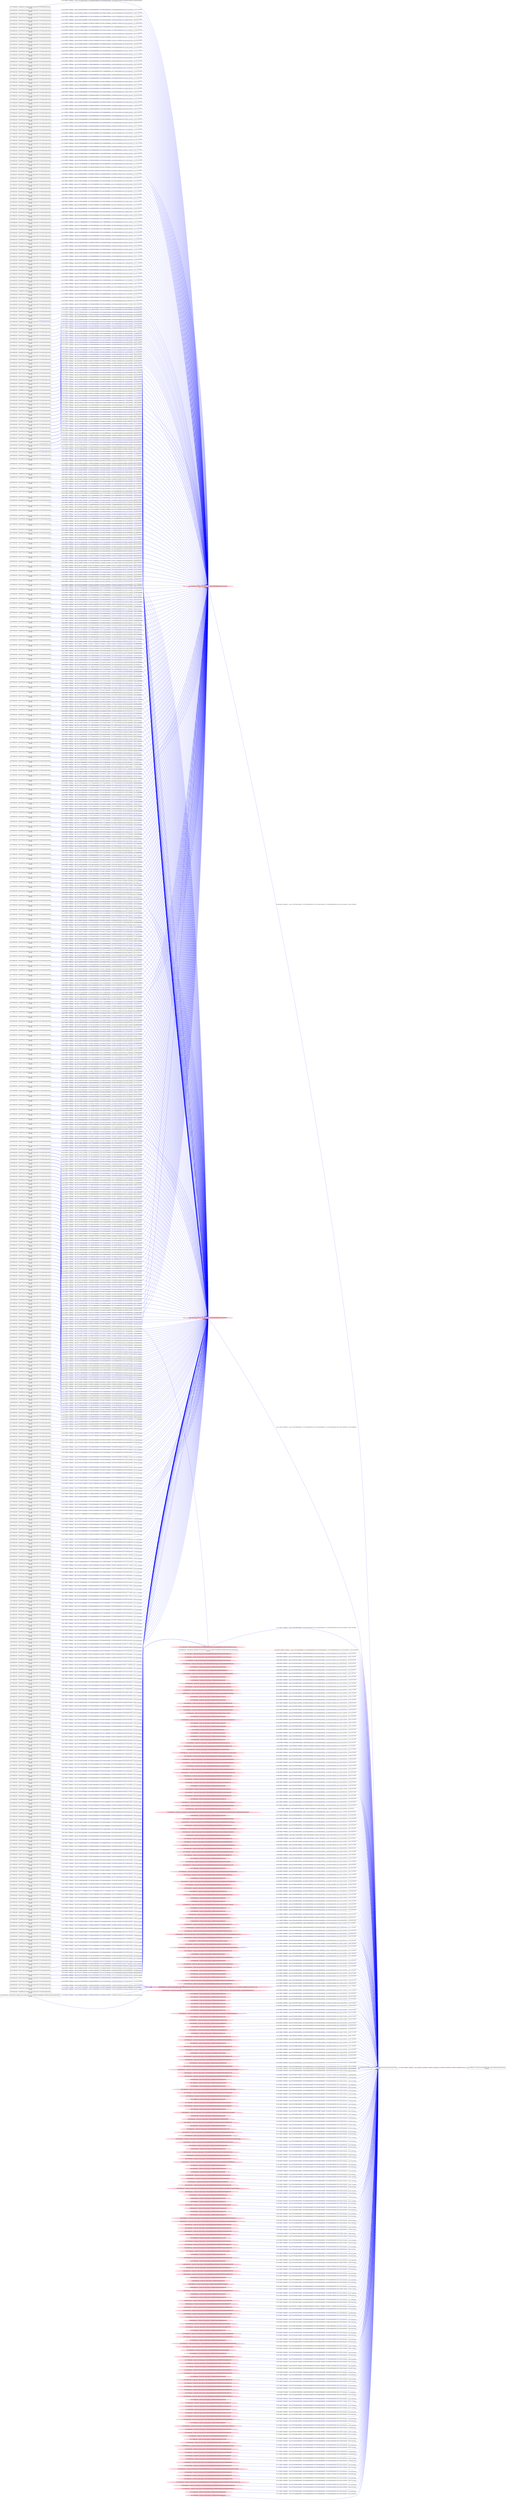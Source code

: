 digraph  {
rankdir=LR
"0"[color=black,label="id:0 HopCount: 0 pid:2096 proc_starttime:0 cmd: owner uid:null owner group id:null,\n null null", shape=box,style=solid];
"1"[color=black,label="id:1 HopCount: 1 pid:2316 proc_starttime:0 cmd: owner uid:null owner group id:null,\n null null", shape=box,style=solid];
"0" -> "1" [id=791,__obj="PROC_CREATE"color=red,label="id:791 PROC_CREATE **NORMAL**  seqs:[1558096751106000000, 1558096751106000000] T:[1558096751106000000, 1558096751106000000] relT:[0, 0]",style=solid];
"10"[color=black,label="id:10 HopCount: -3 pid:5324 proc_starttime:0 cmd: owner uid:S-1-5-18 owner group id:null,\n null null", shape=box,style=solid];
"674"[color=pink,label="id:674 HopCount: -2 owner uid: owner group id: /Device/HarddiskVolume2/WINDOWS ", shape=oval,style=filled];
"10" -> "674" [id=792,__obj="WRITE"color=blue,label="id:792 WRITE **NORMAL**  seqs:[1557420966457000000, 1557424722143000000] T:[1557420966457000000, 1557424722143000000] relT:[675784649000000, 672028963000000]",style=solid];
"2"[color=black,label="id:2 HopCount: -3 pid:5544 proc_starttime:0 cmd: owner uid:S-1-5-18 owner group id:null,\n null null", shape=box,style=solid];
"720"[color=pink,label="id:720 HopCount: -2 owner uid: owner group id: /Device/HarddiskVolume2/Users/admin ", shape=oval,style=filled];
"2" -> "720" [id=793,__obj="WRITE"color=blue,label="id:793 WRITE **NORMAL**  seqs:[1557765277873000000, 1557766447947000000] T:[1557765277873000000, 1557766447947000000] relT:[331473233000000, 330303159000000]",style=solid];
"4"[color=black,label="id:4 HopCount: -3 pid:7196 proc_starttime:0 cmd: owner uid:S-1-5-18 owner group id:null,\n null null", shape=box,style=solid];
"4" -> "720" [id=794,__obj="WRITE"color=blue,label="id:794 WRITE **NORMAL**  seqs:[1557695299770000000, 1557695299771000000] T:[1557695299770000000, 1557695299771000000] relT:[401451336000000, 401451335000000]",style=solid];
"5"[color=black,label="id:5 HopCount: -3 pid:7824 proc_starttime:0 cmd: owner uid:S-1-5-18 owner group id:null,\n null null", shape=box,style=solid];
"5" -> "674" [id=795,__obj="WRITE"color=blue,label="id:795 WRITE **NORMAL**  seqs:[1557754890676000000, 1557755475941000000] T:[1557754890676000000, 1557755475941000000] relT:[341860430000000, 341275165000000]",style=solid];
"561"[color=black,label="id:561 HopCount: -3 pid:5660 proc_starttime:0 cmd: owner uid:S-1-5-18 owner group id:null,\n null null", shape=box,style=solid];
"561" -> "720" [id=796,__obj="WRITE"color=blue,label="id:796 WRITE **NORMAL**  seqs:[1557504732741000000, 1557507075145000000] T:[1557504732741000000, 1557507075145000000] relT:[592018365000000, 589675961000000]",style=solid];
"150"[color=black,label="id:150 HopCount: -3 pid:1316 proc_starttime:0 cmd: owner uid:S-1-5-18 owner group id:null,\n null null", shape=box,style=solid];
"150" -> "720" [id=797,__obj="WRITE"color=blue,label="id:797 WRITE **NORMAL**  seqs:[1557706889366000000, 1557708849726000000] T:[1557706889366000000, 1557708849726000000] relT:[389861740000000, 387901380000000]",style=solid];
"6"[color=black,label="id:6 HopCount: -3 pid:6580 proc_starttime:0 cmd: owner uid:S-1-5-18 owner group id:null,\n null null", shape=box,style=solid];
"6" -> "720" [id=798,__obj="WRITE"color=blue,label="id:798 WRITE **NORMAL**  seqs:[1557459004670000000, 1557459004671000000] T:[1557459004670000000, 1557459004671000000] relT:[637746436000000, 637746435000000]",style=solid];
"7"[color=black,label="id:7 HopCount: -3 pid:7664 proc_starttime:0 cmd: owner uid:S-1-5-18 owner group id:null,\n null null", shape=box,style=solid];
"7" -> "674" [id=799,__obj="WRITE"color=blue,label="id:799 WRITE **NORMAL**  seqs:[1557625314457000000, 1557625314457000000] T:[1557625314457000000, 1557625314457000000] relT:[471436649000000, 471436649000000]",style=solid];
"8"[color=black,label="id:8 HopCount: -3 pid:6116 proc_starttime:0 cmd: owner uid:S-1-5-18 owner group id:null,\n null null", shape=box,style=solid];
"8" -> "720" [id=800,__obj="WRITE"color=blue,label="id:800 WRITE **NORMAL**  seqs:[1557943904662000000, 1557944087746000000] T:[1557943904662000000, 1557944087746000000] relT:[152846444000000, 152663360000000]",style=solid];
"510"[color=black,label="id:510 HopCount: -3 pid:7868 proc_starttime:0 cmd: owner uid:S-1-5-18 owner group id:null,\n null null", shape=box,style=solid];
"510" -> "720" [id=801,__obj="WRITE"color=blue,label="id:801 WRITE **NORMAL**  seqs:[1557593991884000000, 1557603001983000000] T:[1557593991884000000, 1557603001983000000] relT:[502759222000000, 493749123000000]",style=solid];
"9"[color=black,label="id:9 HopCount: -3 pid:6312 proc_starttime:0 cmd: owner uid:S-1-5-18 owner group id:null,\n null null", shape=box,style=solid];
"9" -> "674" [id=802,__obj="WRITE"color=blue,label="id:802 WRITE **NORMAL**  seqs:[1557950208104000000, 1557950539782000000] T:[1557950208104000000, 1557950539782000000] relT:[146543002000000, 146211324000000]",style=solid];
"136"[color=black,label="id:136 HopCount: -3 pid:9896 proc_starttime:0 cmd: owner uid:S-1-5-18 owner group id:null,\n null null", shape=box,style=solid];
"136" -> "720" [id=803,__obj="WRITE"color=blue,label="id:803 WRITE **NORMAL**  seqs:[1557945667131000000, 1557952988465000000] T:[1557945667131000000, 1557952988465000000] relT:[151083975000000, 143762641000000]",style=solid];
"489"[color=black,label="id:489 HopCount: -3 pid:620 proc_starttime:0 cmd: owner uid:S-1-5-18 owner group id:null,\n null null", shape=box,style=solid];
"489" -> "720" [id=804,__obj="WRITE"color=blue,label="id:804 WRITE **NORMAL**  seqs:[1557837000543000000, 1557841280920000000] T:[1557837000543000000, 1557841280920000000] relT:[259750563000000, 255470186000000]",style=solid];
"149"[color=black,label="id:149 HopCount: -3 pid:3000 proc_starttime:0 cmd: owner uid:S-1-5-18 owner group id:null,\n null null", shape=box,style=solid];
"149" -> "720" [id=805,__obj="WRITE"color=blue,label="id:805 WRITE **NORMAL**  seqs:[1557440147883000000, 1557440573635000000] T:[1557440147883000000, 1557440573635000000] relT:[656603223000000, 656177471000000]",style=solid];
"168"[color=black,label="id:168 HopCount: -3 pid:1940 proc_starttime:0 cmd: owner uid:S-1-5-18 owner group id:null,\n null null", shape=box,style=solid];
"168" -> "720" [id=806,__obj="WRITE"color=blue,label="id:806 WRITE **NORMAL**  seqs:[1557317192586000000, 1557317192586000000] T:[1557317192586000000, 1557317192586000000] relT:[779558520000000, 779558520000000]",style=solid];
"789"[color=black,label="id:789 HopCount: -3 pid:6388 proc_starttime:0 cmd: owner uid:S-1-5-18 owner group id:null,\n null null", shape=box,style=solid];
"789" -> "674" [id=807,__obj="WRITE"color=blue,label="id:807 WRITE **NORMAL**  seqs:[1557404037001000000, 1557407718212000000] T:[1557404037001000000, 1557407718212000000] relT:[692714105000000, 689032894000000]",style=solid];
"539"[color=black,label="id:539 HopCount: -3 pid:4152 proc_starttime:0 cmd: owner uid:S-1-5-18 owner group id:null,\n null null", shape=box,style=solid];
"539" -> "720" [id=808,__obj="WRITE"color=blue,label="id:808 WRITE **NORMAL**  seqs:[1557695657726000000, 1557701747817000000] T:[1557695657726000000, 1557701747817000000] relT:[401093380000000, 395003289000000]",style=solid];
"592"[color=black,label="id:592 HopCount: -3 pid:2096 proc_starttime:0 cmd: owner uid:S-1-5-18 owner group id:null,\n null null", shape=box,style=solid];
"592" -> "720" [id=809,__obj="WRITE"color=blue,label="id:809 WRITE **NORMAL**  seqs:[1557437423355000000, 1557439007189000000] T:[1557437423355000000, 1557439007189000000] relT:[659327751000000, 657743917000000]",style=solid];
"3"[color=black,label="id:3 HopCount: -3 pid:3360 proc_starttime:0 cmd: owner uid:S-1-5-18 owner group id:null,\n null null", shape=box,style=solid];
"3" -> "674" [id=810,__obj="WRITE"color=blue,label="id:810 WRITE **NORMAL**  seqs:[1557578478838000000, 1557589361884000000] T:[1557578478838000000, 1557589361884000000] relT:[518272268000000, 507389222000000]",style=solid];
"26"[color=black,label="id:26 HopCount: -3 pid:5644 proc_starttime:0 cmd: owner uid:S-1-5-18 owner group id:null,\n null null", shape=box,style=solid];
"26" -> "674" [id=811,__obj="WRITE"color=blue,label="id:811 WRITE **NORMAL**  seqs:[1557770326681000000, 1557770326681000000] T:[1557770326681000000, 1557770326681000000] relT:[326424425000000, 326424425000000]",style=solid];
"221"[color=black,label="id:221 HopCount: -3 pid:4768 proc_starttime:0 cmd: owner uid:S-1-5-18 owner group id:null,\n null null", shape=box,style=solid];
"221" -> "720" [id=812,__obj="WRITE"color=blue,label="id:812 WRITE **NORMAL**  seqs:[1557777824753000000, 1557779159888000000] T:[1557777824753000000, 1557779159888000000] relT:[318926353000000, 317591218000000]",style=solid];
"13"[color=black,label="id:13 HopCount: -3 pid:6232 proc_starttime:0 cmd: owner uid:S-1-5-18 owner group id:null,\n null null", shape=box,style=solid];
"13" -> "720" [id=813,__obj="WRITE"color=blue,label="id:813 WRITE **NORMAL**  seqs:[1557739455153000000, 1557739455153000000] T:[1557739455153000000, 1557739455153000000] relT:[357295953000000, 357295953000000]",style=solid];
"14"[color=black,label="id:14 HopCount: -3 pid:6328 proc_starttime:0 cmd: owner uid:S-1-5-18 owner group id:null,\n null null", shape=box,style=solid];
"14" -> "674" [id=814,__obj="WRITE"color=blue,label="id:814 WRITE **NORMAL**  seqs:[1557336241065000000, 1557339996620000000] T:[1557336241065000000, 1557339996620000000] relT:[760510041000000, 756754486000000]",style=solid];
"482"[color=black,label="id:482 HopCount: -3 pid:1332 proc_starttime:0 cmd: owner uid:S-1-5-18 owner group id:null,\n null null", shape=box,style=solid];
"482" -> "720" [id=815,__obj="WRITE"color=blue,label="id:815 WRITE **NORMAL**  seqs:[1557864310238000000, 1557865565356000000] T:[1557864310238000000, 1557865565356000000] relT:[232440868000000, 231185750000000]",style=solid];
"16"[color=black,label="id:16 HopCount: -3 pid:620 proc_starttime:0 cmd: owner uid:S-1-5-18 owner group id:null,\n null null", shape=box,style=solid];
"16" -> "674" [id=816,__obj="WRITE"color=blue,label="id:816 WRITE **NORMAL**  seqs:[1557602365789000000, 1557608462760000000] T:[1557602365789000000, 1557608462760000000] relT:[494385317000000, 488288346000000]",style=solid];
"557"[color=black,label="id:557 HopCount: -3 pid:7176 proc_starttime:0 cmd: owner uid:S-1-5-18 owner group id:null,\n null null", shape=box,style=solid];
"557" -> "720" [id=817,__obj="WRITE"color=blue,label="id:817 WRITE **NORMAL**  seqs:[1557511763923000000, 1557515818099000000] T:[1557511763923000000, 1557515818099000000] relT:[584987183000000, 580933007000000]",style=solid];
"180"[color=black,label="id:180 HopCount: -3 pid:5076 proc_starttime:0 cmd: owner uid:S-1-5-18 owner group id:null,\n null null", shape=box,style=solid];
"180" -> "720" [id=818,__obj="WRITE"color=blue,label="id:818 WRITE **NORMAL**  seqs:[1557434493236000000, 1557435208739000000] T:[1557434493236000000, 1557435208739000000] relT:[662257870000000, 661542367000000]",style=solid];
"15"[color=black,label="id:15 HopCount: -2 pid:7580 proc_starttime:0 cmd: owner uid:S-1-5-21-231540947-922634896-4161786520-1004 owner group id:null,\n null null", shape=box,style=solid];
"15" -> "0" [id=819,__obj="PROC_CREATE"color=red,label="id:819 PROC_CREATE **NORMAL**  seqs:[1557953289460000000, 1557953289460000000] T:[1557953289460000000, 1557953289460000000] relT:[143461646000000, 143461646000000]",style=solid];
"18"[color=black,label="id:18 HopCount: -3 pid:1816 proc_starttime:0 cmd: owner uid:S-1-5-18 owner group id:null,\n null null", shape=box,style=solid];
"18" -> "674" [id=820,__obj="WRITE"color=blue,label="id:820 WRITE **NORMAL**  seqs:[1557583521076000000, 1557583521076000000] T:[1557583521076000000, 1557583521076000000] relT:[513230030000000, 513230030000000]",style=solid];
"368"[color=black,label="id:368 HopCount: -3 pid:3040 proc_starttime:0 cmd: owner uid:S-1-5-18 owner group id:null,\n null null", shape=box,style=solid];
"368" -> "720" [id=821,__obj="WRITE"color=blue,label="id:821 WRITE **NORMAL**  seqs:[1557587486422000000, 1557592771023000000] T:[1557587486422000000, 1557592771023000000] relT:[509264684000000, 503980083000000]",style=solid];
"106"[color=black,label="id:106 HopCount: -3 pid:8140 proc_starttime:0 cmd: owner uid:S-1-5-18 owner group id:null,\n null null", shape=box,style=solid];
"106" -> "720" [id=822,__obj="WRITE"color=blue,label="id:822 WRITE **NORMAL**  seqs:[1557667751774000000, 1557667751774000000] T:[1557667751774000000, 1557667751774000000] relT:[428999332000000, 428999332000000]",style=solid];
"17"[color=pink,label="id:17 HopCount: -2 owner uid: owner group id: /Device/HarddiskVolume2/Windows/Fonts/MTCORSVA.TTF ", shape=oval,style=filled];
"17" -> "0" [id=823,__obj="READ"color=blue,label="id:823 READ **NORMAL**  seqs:[1557953291924000000, 1558032596842000000] T:[1557953291924000000, 1557953291925000000] relT:[143459182000000, 143459181000000]",style=solid];
"20"[color=black,label="id:20 HopCount: -3 pid:4876 proc_starttime:0 cmd: owner uid:S-1-5-18 owner group id:null,\n null null", shape=box,style=solid];
"20" -> "674" [id=824,__obj="WRITE"color=blue,label="id:824 WRITE **NORMAL**  seqs:[1557532333529000000, 1557532333529000000] T:[1557532333529000000, 1557532333529000000] relT:[564417577000000, 564417577000000]",style=solid];
"21"[color=black,label="id:21 HopCount: -3 pid:2760 proc_starttime:0 cmd: owner uid:S-1-5-18 owner group id:null,\n null null", shape=box,style=solid];
"21" -> "720" [id=825,__obj="WRITE"color=blue,label="id:825 WRITE **NORMAL**  seqs:[1557417145699000000, 1557417145709000000] T:[1557417145699000000, 1557417145709000000] relT:[679605407000000, 679605397000000]",style=solid];
"19"[color=pink,label="id:19 HopCount: -2 owner uid: owner group id: /Device/HarddiskVolume2/WINDOWS/system32/XmlLite.dll ", shape=oval,style=filled];
"19" -> "0" [id=826,__obj="READ"color=blue,label="id:826 READ **NORMAL**  seqs:[1557953290531000000, 1557953290531000000] T:[1557953290531000000, 1557953290531000000] relT:[143460575000000, 143460575000000]",style=solid];
"598"[color=black,label="id:598 HopCount: -3 pid:3400 proc_starttime:0 cmd: owner uid:S-1-5-18 owner group id:null,\n null null", shape=box,style=solid];
"598" -> "674" [id=827,__obj="WRITE"color=blue,label="id:827 WRITE **NORMAL**  seqs:[1557305164929000000, 1557305164929000000] T:[1557305164929000000, 1557305164929000000] relT:[791586177000000, 791586177000000]",style=solid];
"23"[color=black,label="id:23 HopCount: -3 pid:5112 proc_starttime:0 cmd: owner uid:S-1-5-18 owner group id:null,\n null null", shape=box,style=solid];
"23" -> "674" [id=828,__obj="WRITE"color=blue,label="id:828 WRITE **NORMAL**  seqs:[1557854956100000000, 1557862069421000000] T:[1557854956100000000, 1557862069421000000] relT:[241795006000000, 234681685000000]",style=solid];
"24"[color=black,label="id:24 HopCount: -3 pid:7632 proc_starttime:0 cmd: owner uid:S-1-5-18 owner group id:null,\n null null", shape=box,style=solid];
"24" -> "674" [id=829,__obj="WRITE"color=blue,label="id:829 WRITE **NORMAL**  seqs:[1557854939729000000, 1557862095359000000] T:[1557854939729000000, 1557862095359000000] relT:[241811377000000, 234655747000000]",style=solid];
"25"[color=black,label="id:25 HopCount: -3 pid:6820 proc_starttime:0 cmd: owner uid:S-1-5-18 owner group id:null,\n null null", shape=box,style=solid];
"25" -> "674" [id=830,__obj="WRITE"color=blue,label="id:830 WRITE **NORMAL**  seqs:[1557774594888000000, 1557779579492000000] T:[1557774594888000000, 1557779579492000000] relT:[322156218000000, 317171614000000]",style=solid];
"27"[color=black,label="id:27 HopCount: -3 pid:788 proc_starttime:0 cmd: owner uid:S-1-5-18 owner group id:null,\n null null", shape=box,style=solid];
"27" -> "674" [id=831,__obj="WRITE"color=blue,label="id:831 WRITE **NORMAL**  seqs:[1557597461908000000, 1557597461908000000] T:[1557597461908000000, 1557597461908000000] relT:[499289198000000, 499289198000000]",style=solid];
"542"[color=black,label="id:542 HopCount: -3 pid:6056 proc_starttime:0 cmd: owner uid:S-1-5-18 owner group id:null,\n null null", shape=box,style=solid];
"542" -> "674" [id=832,__obj="WRITE"color=blue,label="id:832 WRITE **NORMAL**  seqs:[1557743219550000000, 1557743219550000000] T:[1557743219550000000, 1557743219550000000] relT:[353531556000000, 353531556000000]",style=solid];
"29"[color=black,label="id:29 HopCount: -3 pid:6796 proc_starttime:0 cmd: owner uid:S-1-5-18 owner group id:null,\n null null", shape=box,style=solid];
"29" -> "674" [id=833,__obj="WRITE"color=blue,label="id:833 WRITE **NORMAL**  seqs:[1557677252043000000, 1557686365396000000] T:[1557677252043000000, 1557686365396000000] relT:[419499063000000, 410385710000000]",style=solid];
"432"[color=black,label="id:432 HopCount: -3 pid:6184 proc_starttime:0 cmd: owner uid:S-1-5-18 owner group id:null,\n null null", shape=box,style=solid];
"432" -> "720" [id=834,__obj="WRITE"color=blue,label="id:834 WRITE **NORMAL**  seqs:[1557592674287000000, 1557597281649000000] T:[1557592674287000000, 1557597281649000000] relT:[504076819000000, 499469457000000]",style=solid];
"30"[color=black,label="id:30 HopCount: -3 pid:8016 proc_starttime:0 cmd: owner uid:S-1-5-18 owner group id:null,\n null null", shape=box,style=solid];
"30" -> "720" [id=835,__obj="WRITE"color=blue,label="id:835 WRITE **NORMAL**  seqs:[1557938726017000000, 1557938758772000000] T:[1557938726017000000, 1557938758772000000] relT:[158025089000000, 157992334000000]",style=solid];
"31"[color=black,label="id:31 HopCount: -3 pid:3828 proc_starttime:0 cmd: owner uid:S-1-5-20 owner group id:null,\n null null", shape=box,style=solid];
"31" -> "674" [id=836,__obj="WRITE"color=blue,label="id:836 WRITE **NORMAL**  seqs:[1557251740148000000, 1557251740148000000] T:[1557251740148000000, 1557251740148000000] relT:[845010958000000, 845010958000000]",style=solid];
"163"[color=black,label="id:163 HopCount: -3 pid:6060 proc_starttime:0 cmd: owner uid:S-1-5-18 owner group id:null,\n null null", shape=box,style=solid];
"163" -> "720" [id=837,__obj="WRITE"color=blue,label="id:837 WRITE **NORMAL**  seqs:[1557338130778000000, 1557342410250000000] T:[1557338130778000000, 1557342410250000000] relT:[758620328000000, 754340856000000]",style=solid];
"199"[color=black,label="id:199 HopCount: -3 pid:2292 proc_starttime:0 cmd: owner uid:S-1-5-18 owner group id:null,\n null null", shape=box,style=solid];
"199" -> "720" [id=838,__obj="WRITE"color=blue,label="id:838 WRITE **NORMAL**  seqs:[1557842888694000000, 1557846877655000000] T:[1557842888694000000, 1557846877655000000] relT:[253862412000000, 249873451000000]",style=solid];
"32"[color=black,label="id:32 HopCount: -3 pid:2764 proc_starttime:0 cmd: owner uid:S-1-5-18 owner group id:null,\n null null", shape=box,style=solid];
"32" -> "674" [id=839,__obj="WRITE"color=blue,label="id:839 WRITE **NORMAL**  seqs:[1557840455320000000, 1557844492889000000] T:[1557840455320000000, 1557844492889000000] relT:[256295786000000, 252258217000000]",style=solid];
"467"[color=black,label="id:467 HopCount: -3 pid:6944 proc_starttime:0 cmd: owner uid:S-1-5-18 owner group id:null,\n null null", shape=box,style=solid];
"467" -> "720" [id=840,__obj="WRITE"color=blue,label="id:840 WRITE **NORMAL**  seqs:[1557517454018000000, 1557527408396000000] T:[1557517454018000000, 1557527408396000000] relT:[579297088000000, 569342710000000]",style=solid];
"33"[color=black,label="id:33 HopCount: -3 pid:6176 proc_starttime:0 cmd: owner uid:S-1-5-18 owner group id:null,\n null null", shape=box,style=solid];
"33" -> "674" [id=841,__obj="WRITE"color=blue,label="id:841 WRITE **NORMAL**  seqs:[1557404665374000000, 1557405113789000000] T:[1557404665374000000, 1557405113789000000] relT:[692085732000000, 691637317000000]",style=solid];
"202"[color=black,label="id:202 HopCount: -3 pid:4916 proc_starttime:0 cmd: owner uid:S-1-5-18 owner group id:null,\n null null", shape=box,style=solid];
"202" -> "720" [id=842,__obj="WRITE"color=blue,label="id:842 WRITE **NORMAL**  seqs:[1557906011217000000, 1557906011217000000] T:[1557906011217000000, 1557906011217000000] relT:[190739889000000, 190739889000000]",style=solid];
"34"[color=black,label="id:34 HopCount: -3 pid:6740 proc_starttime:0 cmd: owner uid:S-1-5-18 owner group id:null,\n null null", shape=box,style=solid];
"34" -> "720" [id=843,__obj="WRITE"color=blue,label="id:843 WRITE **NORMAL**  seqs:[1557749207938000000, 1557749207939000000] T:[1557749207938000000, 1557749207939000000] relT:[347543168000000, 347543167000000]",style=solid];
"35"[color=black,label="id:35 HopCount: -3 pid:4548 proc_starttime:0 cmd: owner uid:S-1-5-18 owner group id:null,\n null null", shape=box,style=solid];
"35" -> "674" [id=844,__obj="WRITE"color=blue,label="id:844 WRITE **NORMAL**  seqs:[1557275352900000000, 1557275352900000000] T:[1557275352900000000, 1557275352900000000] relT:[821398206000000, 821398206000000]",style=solid];
"484"[color=black,label="id:484 HopCount: -3 pid:3276 proc_starttime:0 cmd: owner uid:S-1-5-18 owner group id:null,\n null null", shape=box,style=solid];
"484" -> "720" [id=845,__obj="WRITE"color=blue,label="id:845 WRITE **NORMAL**  seqs:[1557420643550000000, 1557421850201000000] T:[1557420643550000000, 1557421850201000000] relT:[676107556000000, 674900905000000]",style=solid];
"28"[color=black,label="id:28 HopCount: -3 pid:6500 proc_starttime:0 cmd: owner uid:S-1-5-18 owner group id:null,\n null null", shape=box,style=solid];
"28" -> "674" [id=846,__obj="WRITE"color=blue,label="id:846 WRITE **NORMAL**  seqs:[1557718680326000000, 1557718680326000000] T:[1557718680326000000, 1557718680326000000] relT:[378070780000000, 378070780000000]",style=solid];
"11"[color=black,label="id:11 HopCount: -3 pid:1448 proc_starttime:0 cmd: owner uid:S-1-5-18 owner group id:null,\n null null", shape=box,style=solid];
"11" -> "674" [id=847,__obj="WRITE"color=blue,label="id:847 WRITE **NORMAL**  seqs:[1557778451290000000, 1557783673767000000] T:[1557778451290000000, 1557783673767000000] relT:[318299816000000, 313077339000000]",style=solid];
"12"[color=black,label="id:12 HopCount: -3 pid:3360 proc_starttime:0 cmd: owner uid:S-1-5-18 owner group id:null,\n null null", shape=box,style=solid];
"12" -> "720" [id=848,__obj="WRITE"color=blue,label="id:848 WRITE **NORMAL**  seqs:[1557547322871000000, 1557547322871000000] T:[1557547322871000000, 1557547322871000000] relT:[549428235000000, 549428235000000]",style=solid];
"36"[color=black,label="id:36 HopCount: -3 pid:7376 proc_starttime:0 cmd: owner uid:S-1-5-18 owner group id:null,\n null null", shape=box,style=solid];
"36" -> "674" [id=849,__obj="WRITE"color=blue,label="id:849 WRITE **NORMAL**  seqs:[1557501675062000000, 1557511646138000000] T:[1557501675062000000, 1557511646138000000] relT:[595076044000000, 585104968000000]",style=solid];
"37"[color=black,label="id:37 HopCount: -3 pid:7988 proc_starttime:0 cmd: owner uid:S-1-5-18 owner group id:null,\n null null", shape=box,style=solid];
"37" -> "674" [id=850,__obj="WRITE"color=blue,label="id:850 WRITE **NORMAL**  seqs:[1557443622631000000, 1557446273291000000] T:[1557443622631000000, 1557446273291000000] relT:[653128475000000, 650477815000000]",style=solid];
"38"[color=black,label="id:38 HopCount: -3 pid:6576 proc_starttime:0 cmd: owner uid:S-1-5-18 owner group id:null,\n null null", shape=box,style=solid];
"38" -> "674" [id=851,__obj="WRITE"color=blue,label="id:851 WRITE **NORMAL**  seqs:[1557942830161000000, 1557942830161000000] T:[1557942830161000000, 1557942830161000000] relT:[153920945000000, 153920945000000]",style=solid];
"39"[color=black,label="id:39 HopCount: -3 pid:7636 proc_starttime:0 cmd: owner uid:S-1-5-18 owner group id:null,\n null null", shape=box,style=solid];
"39" -> "674" [id=852,__obj="WRITE"color=blue,label="id:852 WRITE **NORMAL**  seqs:[1557504016551000000, 1557510430109000000] T:[1557504016551000000, 1557510430109000000] relT:[592734555000000, 586320997000000]",style=solid];
"43"[color=black,label="id:43 HopCount: -3 pid:3964 proc_starttime:0 cmd: owner uid:S-1-5-18 owner group id:null,\n null null", shape=box,style=solid];
"43" -> "720" [id=853,__obj="WRITE"color=blue,label="id:853 WRITE **NORMAL**  seqs:[1557612253562000000, 1557612253562000000] T:[1557612253562000000, 1557612253562000000] relT:[484497544000000, 484497544000000]",style=solid];
"59"[color=black,label="id:59 HopCount: -3 pid:7812 proc_starttime:0 cmd: owner uid:S-1-5-18 owner group id:null,\n null null", shape=box,style=solid];
"59" -> "674" [id=854,__obj="WRITE"color=blue,label="id:854 WRITE **NORMAL**  seqs:[1557753416888000000, 1557759141648000000] T:[1557753416888000000, 1557759141648000000] relT:[343334218000000, 337609458000000]",style=solid];
"44"[color=black,label="id:44 HopCount: -3 pid:12184 proc_starttime:0 cmd: owner uid:S-1-5-18 owner group id:null,\n null null", shape=box,style=solid];
"44" -> "674" [id=855,__obj="WRITE"color=blue,label="id:855 WRITE **NORMAL**  seqs:[1557863650602000000, 1557863650602000000] T:[1557863650602000000, 1557863650602000000] relT:[233100504000000, 233100504000000]",style=solid];
"81"[color=black,label="id:81 HopCount: -3 pid:3172 proc_starttime:0 cmd: owner uid:S-1-5-18 owner group id:null,\n null null", shape=box,style=solid];
"81" -> "720" [id=856,__obj="WRITE"color=blue,label="id:856 WRITE **NORMAL**  seqs:[1557516425797000000, 1557518325957000000] T:[1557516425797000000, 1557518325957000000] relT:[580325309000000, 578425149000000]",style=solid];
"47"[color=black,label="id:47 HopCount: -3 pid:3300 proc_starttime:0 cmd: owner uid:S-1-5-18 owner group id:null,\n null null", shape=box,style=solid];
"47" -> "674" [id=857,__obj="WRITE"color=blue,label="id:857 WRITE **NORMAL**  seqs:[1557546310501000000, 1557546310501000000] T:[1557546310501000000, 1557546310501000000] relT:[550440605000000, 550440605000000]",style=solid];
"177"[color=black,label="id:177 HopCount: -3 pid:4628 proc_starttime:0 cmd: owner uid:S-1-5-18 owner group id:null,\n null null", shape=box,style=solid];
"177" -> "720" [id=858,__obj="WRITE"color=blue,label="id:858 WRITE **NORMAL**  seqs:[1557733482150000000, 1557733482151000000] T:[1557733482150000000, 1557733482151000000] relT:[363268956000000, 363268955000000]",style=solid];
"45"[color=black,label="id:45 HopCount: -3 pid:3476 proc_starttime:0 cmd: owner uid:S-1-5-18 owner group id:null,\n null null", shape=box,style=solid];
"45" -> "720" [id=859,__obj="WRITE"color=blue,label="id:859 WRITE **NORMAL**  seqs:[1557724304135000000, 1557724304135000000] T:[1557724304135000000, 1557724304135000000] relT:[372446971000000, 372446971000000]",style=solid];
"46"[color=black,label="id:46 HopCount: -3 pid:5176 proc_starttime:0 cmd: owner uid:S-1-5-18 owner group id:null,\n null null", shape=box,style=solid];
"46" -> "674" [id=860,__obj="WRITE"color=blue,label="id:860 WRITE **NORMAL**  seqs:[1557526906707000000, 1557533096983000000] T:[1557526906707000000, 1557533096983000000] relT:[569844399000000, 563654123000000]",style=solid];
"48"[color=black,label="id:48 HopCount: -3 pid:6772 proc_starttime:0 cmd: owner uid:S-1-5-18 owner group id:null,\n null null", shape=box,style=solid];
"48" -> "674" [id=861,__obj="WRITE"color=blue,label="id:861 WRITE **NORMAL**  seqs:[1557687713504000000, 1557689384318000000] T:[1557687713504000000, 1557689384318000000] relT:[409037602000000, 407366788000000]",style=solid];
"49"[color=black,label="id:49 HopCount: -3 pid:412 proc_starttime:0 cmd: owner uid:S-1-5-18 owner group id:null,\n null null", shape=box,style=solid];
"49" -> "674" [id=862,__obj="WRITE"color=blue,label="id:862 WRITE **NORMAL**  seqs:[1557447039460000000, 1557449987836000000] T:[1557447039460000000, 1557449987836000000] relT:[649711646000000, 646763270000000]",style=solid];
"58"[color=black,label="id:58 HopCount: -3 pid:8096 proc_starttime:0 cmd: owner uid:S-1-5-18 owner group id:null,\n null null", shape=box,style=solid];
"58" -> "720" [id=863,__obj="WRITE"color=blue,label="id:863 WRITE **NORMAL**  seqs:[1557412483439000000, 1557417007740000000] T:[1557412483439000000, 1557417007740000000] relT:[684267667000000, 679743366000000]",style=solid];
"50"[color=black,label="id:50 HopCount: -3 pid:7272 proc_starttime:0 cmd: owner uid:S-1-5-18 owner group id:null,\n null null", shape=box,style=solid];
"50" -> "674" [id=864,__obj="WRITE"color=blue,label="id:864 WRITE **NORMAL**  seqs:[1557890763883000000, 1557893345186000000] T:[1557890763883000000, 1557893345186000000] relT:[205987223000000, 203405920000000]",style=solid];
"51"[color=black,label="id:51 HopCount: -3 pid:8428 proc_starttime:0 cmd: owner uid:S-1-5-18 owner group id:null,\n null null", shape=box,style=solid];
"51" -> "674" [id=865,__obj="WRITE"color=blue,label="id:865 WRITE **NORMAL**  seqs:[1557767923520000000, 1557772896320000000] T:[1557767923520000000, 1557772896320000000] relT:[328827586000000, 323854786000000]",style=solid];
"52"[color=black,label="id:52 HopCount: -3 pid:7848 proc_starttime:0 cmd: owner uid:S-1-5-18 owner group id:null,\n null null", shape=box,style=solid];
"52" -> "720" [id=866,__obj="WRITE"color=blue,label="id:866 WRITE **NORMAL**  seqs:[1557328985296000000, 1557334437722000000] T:[1557328985296000000, 1557334437722000000] relT:[767765810000000, 762313384000000]",style=solid];
"40"[color=black,label="id:40 HopCount: -3 pid:3732 proc_starttime:0 cmd: owner uid:S-1-5-18 owner group id:null,\n null null", shape=box,style=solid];
"40" -> "674" [id=867,__obj="WRITE"color=blue,label="id:867 WRITE **NORMAL**  seqs:[1557408506644000000, 1557408523060000000] T:[1557408506644000000, 1557408523060000000] relT:[688244462000000, 688228046000000]",style=solid];
"53"[color=black,label="id:53 HopCount: -3 pid:8104 proc_starttime:0 cmd: owner uid:S-1-5-18 owner group id:null,\n null null", shape=box,style=solid];
"53" -> "674" [id=868,__obj="WRITE"color=blue,label="id:868 WRITE **NORMAL**  seqs:[1557510878103000000, 1557514762886000000] T:[1557510878103000000, 1557514762886000000] relT:[585873003000000, 581988220000000]",style=solid];
"54"[color=black,label="id:54 HopCount: -3 pid:7116 proc_starttime:0 cmd: owner uid:S-1-5-18 owner group id:null,\n null null", shape=box,style=solid];
"54" -> "674" [id=869,__obj="WRITE"color=blue,label="id:869 WRITE **NORMAL**  seqs:[1557439943552000000, 1557439943552000000] T:[1557439943552000000, 1557439943552000000] relT:[656807554000000, 656807554000000]",style=solid];
"171"[color=black,label="id:171 HopCount: -3 pid:6076 proc_starttime:0 cmd: owner uid:S-1-5-18 owner group id:null,\n null null", shape=box,style=solid];
"171" -> "720" [id=870,__obj="WRITE"color=blue,label="id:870 WRITE **NORMAL**  seqs:[1557797299605000000, 1557797299605000000] T:[1557797299605000000, 1557797299605000000] relT:[299451501000000, 299451501000000]",style=solid];
"75"[color=black,label="id:75 HopCount: -3 pid:7580 proc_starttime:0 cmd: owner uid:S-1-5-18 owner group id:null,\n null null", shape=box,style=solid];
"75" -> "720" [id=871,__obj="WRITE"color=blue,label="id:871 WRITE **NORMAL**  seqs:[1557756262690000000, 1557767809401000000] T:[1557756262690000000, 1557767809401000000] relT:[340488416000000, 328941705000000]",style=solid];
"55"[color=black,label="id:55 HopCount: -3 pid:6280 proc_starttime:0 cmd: owner uid:S-1-5-18 owner group id:null,\n null null", shape=box,style=solid];
"55" -> "674" [id=872,__obj="WRITE"color=blue,label="id:872 WRITE **NORMAL**  seqs:[1557701799463000000, 1557701799463000000] T:[1557701799463000000, 1557701799463000000] relT:[394951643000000, 394951643000000]",style=solid];
"56"[color=black,label="id:56 HopCount: -3 pid:2252 proc_starttime:0 cmd: owner uid:S-1-5-18 owner group id:null,\n null null", shape=box,style=solid];
"56" -> "674" [id=873,__obj="WRITE"color=blue,label="id:873 WRITE **NORMAL**  seqs:[1557436294258000000, 1557436294258000000] T:[1557436294258000000, 1557436294258000000] relT:[660456848000000, 660456848000000]",style=solid];
"57"[color=black,label="id:57 HopCount: -3 pid:316 proc_starttime:0 cmd: owner uid:S-1-5-18 owner group id:null,\n null null", shape=box,style=solid];
"57" -> "674" [id=874,__obj="WRITE"color=blue,label="id:874 WRITE **NORMAL**  seqs:[1557891634342000000, 1557897839457000000] T:[1557891634342000000, 1557897839457000000] relT:[205116764000000, 198911649000000]",style=solid];
"58" -> "674" [id=875,__obj="WRITE"color=blue,label="id:875 WRITE **NORMAL**  seqs:[1557408850010000000, 1557416343911000000] T:[1557408850010000000, 1557416343911000000] relT:[687901096000000, 680407195000000]",style=solid];
"61"[color=black,label="id:61 HopCount: -3 pid:244 proc_starttime:0 cmd: owner uid:S-1-5-18 owner group id:null,\n null null", shape=box,style=solid];
"61" -> "674" [id=876,__obj="WRITE"color=blue,label="id:876 WRITE **NORMAL**  seqs:[1557251474395000000, 1557254403581000000] T:[1557251474395000000, 1557254403581000000] relT:[845276711000000, 842347525000000]",style=solid];
"62"[color=black,label="id:62 HopCount: -3 pid:1172 proc_starttime:0 cmd: owner uid:S-1-5-18 owner group id:null,\n null null", shape=box,style=solid];
"62" -> "674" [id=877,__obj="WRITE"color=blue,label="id:877 WRITE **NORMAL**  seqs:[1557700352573000000, 1557700352573000000] T:[1557700352573000000, 1557700352573000000] relT:[396398533000000, 396398533000000]",style=solid];
"64"[color=black,label="id:64 HopCount: -3 pid:1672 proc_starttime:0 cmd: owner uid:S-1-5-18 owner group id:null,\n null null", shape=box,style=solid];
"64" -> "674" [id=878,__obj="WRITE"color=blue,label="id:878 WRITE **NORMAL**  seqs:[1557621736525000000, 1557621736525000000] T:[1557621736525000000, 1557621736525000000] relT:[475014581000000, 475014581000000]",style=solid];
"63"[color=black,label="id:63 HopCount: -3 pid:6340 proc_starttime:0 cmd: owner uid:S-1-5-18 owner group id:null,\n null null", shape=box,style=solid];
"63" -> "674" [id=879,__obj="WRITE"color=blue,label="id:879 WRITE **NORMAL**  seqs:[1557612749408000000, 1557618821220000000] T:[1557612749408000000, 1557618821220000000] relT:[484001698000000, 477929886000000]",style=solid];
"66"[color=black,label="id:66 HopCount: -3 pid:3188 proc_starttime:0 cmd: owner uid:S-1-5-18 owner group id:null,\n null null", shape=box,style=solid];
"66" -> "674" [id=880,__obj="WRITE"color=blue,label="id:880 WRITE **NORMAL**  seqs:[1557380777492000000, 1557380777492000000] T:[1557380777492000000, 1557380777492000000] relT:[715973614000000, 715973614000000]",style=solid];
"65"[color=black,label="id:65 HopCount: -3 pid:5680 proc_starttime:0 cmd: owner uid:S-1-5-18 owner group id:null,\n null null", shape=box,style=solid];
"65" -> "674" [id=881,__obj="WRITE"color=blue,label="id:881 WRITE **NORMAL**  seqs:[1557697823719000000, 1557698592142000000] T:[1557697823719000000, 1557698592142000000] relT:[398927387000000, 398158964000000]",style=solid];
"67"[color=black,label="id:67 HopCount: -3 pid:7116 proc_starttime:0 cmd: owner uid:S-1-5-18 owner group id:null,\n null null", shape=box,style=solid];
"67" -> "674" [id=882,__obj="WRITE"color=blue,label="id:882 WRITE **NORMAL**  seqs:[1557316450279000000, 1557319078421000000] T:[1557316450279000000, 1557319078421000000] relT:[780300827000000, 777672685000000]",style=solid];
"68"[color=black,label="id:68 HopCount: -3 pid:4084 proc_starttime:0 cmd: owner uid:S-1-5-18 owner group id:null,\n null null", shape=box,style=solid];
"68" -> "674" [id=883,__obj="WRITE"color=blue,label="id:883 WRITE **NORMAL**  seqs:[1557610110378000000, 1557611628622000000] T:[1557610110378000000, 1557611628622000000] relT:[486640728000000, 485122484000000]",style=solid];
"69"[color=black,label="id:69 HopCount: -3 pid:5180 proc_starttime:0 cmd: owner uid:S-1-5-18 owner group id:null,\n null null", shape=box,style=solid];
"69" -> "720" [id=884,__obj="WRITE"color=blue,label="id:884 WRITE **NORMAL**  seqs:[1557940468305000000, 1557940468305000000] T:[1557940468305000000, 1557940468305000000] relT:[156282801000000, 156282801000000]",style=solid];
"60"[color=black,label="id:60 HopCount: -3 pid:400 proc_starttime:0 cmd: owner uid:S-1-5-18 owner group id:null,\n null null", shape=box,style=solid];
"60" -> "674" [id=885,__obj="WRITE"color=blue,label="id:885 WRITE **NORMAL**  seqs:[1557251033788000000, 1557251033788000000] T:[1557251033788000000, 1557251033788000000] relT:[845717318000000, 845717318000000]",style=solid];
"70"[color=black,label="id:70 HopCount: -3 pid:8096 proc_starttime:0 cmd: owner uid:S-1-5-18 owner group id:null,\n null null", shape=box,style=solid];
"70" -> "674" [id=886,__obj="WRITE"color=blue,label="id:886 WRITE **NORMAL**  seqs:[1557895208857000000, 1557895208857000000] T:[1557895208857000000, 1557895208857000000] relT:[201542249000000, 201542249000000]",style=solid];
"71"[color=black,label="id:71 HopCount: -3 pid:2024 proc_starttime:0 cmd: owner uid:S-1-5-18 owner group id:null,\n null null", shape=box,style=solid];
"71" -> "674" [id=887,__obj="WRITE"color=blue,label="id:887 WRITE **NORMAL**  seqs:[1557738810677000000, 1557752985231000000] T:[1557738810677000000, 1557752985231000000] relT:[357940429000000, 343765875000000]",style=solid];
"73"[color=black,label="id:73 HopCount: -3 pid:4500 proc_starttime:0 cmd: owner uid:S-1-5-18 owner group id:null,\n null null", shape=box,style=solid];
"73" -> "720" [id=888,__obj="WRITE"color=blue,label="id:888 WRITE **NORMAL**  seqs:[1557921854303000000, 1557923101914000000] T:[1557921854303000000, 1557923101914000000] relT:[174896803000000, 173649192000000]",style=solid];
"72"[color=black,label="id:72 HopCount: -3 pid:1132 proc_starttime:0 cmd: owner uid:S-1-5-18 owner group id:null,\n null null", shape=box,style=solid];
"72" -> "674" [id=889,__obj="WRITE"color=blue,label="id:889 WRITE **NORMAL**  seqs:[1557491274420000000, 1557496962519000000] T:[1557491274420000000, 1557496962519000000] relT:[605476686000000, 599788587000000]",style=solid];
"41"[color=black,label="id:41 HopCount: -3 pid:7028 proc_starttime:0 cmd: owner uid:S-1-5-18 owner group id:null,\n null null", shape=box,style=solid];
"41" -> "674" [id=890,__obj="WRITE"color=blue,label="id:890 WRITE **NORMAL**  seqs:[1557370409591000000, 1557370409591000000] T:[1557370409591000000, 1557370409591000000] relT:[726341515000000, 726341515000000]",style=solid];
"42"[color=black,label="id:42 HopCount: -3 pid:5544 proc_starttime:0 cmd: owner uid:S-1-5-18 owner group id:null,\n null null", shape=box,style=solid];
"42" -> "674" [id=891,__obj="WRITE"color=blue,label="id:891 WRITE **NORMAL**  seqs:[1557524220690000000, 1557536953854000000] T:[1557524220690000000, 1557536953854000000] relT:[572530416000000, 559797252000000]",style=solid];
"74"[color=black,label="id:74 HopCount: -3 pid:2492 proc_starttime:0 cmd: owner uid:S-1-5-18 owner group id:null,\n null null", shape=box,style=solid];
"74" -> "674" [id=892,__obj="WRITE"color=blue,label="id:892 WRITE **NORMAL**  seqs:[1557648868460000000, 1557666743762000000] T:[1557648868460000000, 1557666743762000000] relT:[447882646000000, 430007344000000]",style=solid];
"75" -> "674" [id=893,__obj="WRITE"color=blue,label="id:893 WRITE **NORMAL**  seqs:[1557758215208000000, 1557769961953000000] T:[1557758215208000000, 1557769961953000000] relT:[338535898000000, 326789153000000]",style=solid];
"76"[color=black,label="id:76 HopCount: -3 pid:6368 proc_starttime:0 cmd: owner uid:S-1-5-18 owner group id:null,\n null null", shape=box,style=solid];
"76" -> "674" [id=894,__obj="WRITE"color=blue,label="id:894 WRITE **NORMAL**  seqs:[1557559164521000000, 1557559164521000000] T:[1557559164521000000, 1557559164521000000] relT:[537586585000000, 537586585000000]",style=solid];
"80"[color=black,label="id:80 HopCount: -3 pid:260 proc_starttime:0 cmd: owner uid:S-1-5-18 owner group id:null,\n null null", shape=box,style=solid];
"80" -> "674" [id=895,__obj="WRITE"color=blue,label="id:895 WRITE **NORMAL**  seqs:[1557611563233000000, 1557621769242000000] T:[1557611563233000000, 1557621769242000000] relT:[485187873000000, 474981864000000]",style=solid];
"81" -> "674" [id=896,__obj="WRITE"color=blue,label="id:896 WRITE **NORMAL**  seqs:[1557515454047000000, 1557519512735000000] T:[1557515454047000000, 1557519512735000000] relT:[581297059000000, 577238371000000]",style=solid];
"83"[color=black,label="id:83 HopCount: -3 pid:5344 proc_starttime:0 cmd: owner uid:S-1-5-18 owner group id:null,\n null null", shape=box,style=solid];
"83" -> "674" [id=897,__obj="WRITE"color=blue,label="id:897 WRITE **NORMAL**  seqs:[1557359154626000000, 1557359154626000000] T:[1557359154626000000, 1557359154626000000] relT:[737596480000000, 737596480000000]",style=solid];
"82"[color=black,label="id:82 HopCount: -3 pid:3528 proc_starttime:0 cmd: owner uid:S-1-5-18 owner group id:null,\n null null", shape=box,style=solid];
"82" -> "674" [id=898,__obj="WRITE"color=blue,label="id:898 WRITE **NORMAL**  seqs:[1557600051942000000, 1557602466752000000] T:[1557600051942000000, 1557602466752000000] relT:[496699164000000, 494284354000000]",style=solid];
"85"[color=black,label="id:85 HopCount: -3 pid:412 proc_starttime:0 cmd: owner uid:S-1-5-18 owner group id:null,\n null null", shape=box,style=solid];
"85" -> "674" [id=899,__obj="WRITE"color=blue,label="id:899 WRITE **NORMAL**  seqs:[1557891284435000000, 1557949223300000000] T:[1557891284435000000, 1557949223300000000] relT:[205466671000000, 147527806000000]",style=solid];
"84"[color=black,label="id:84 HopCount: -3 pid:1704 proc_starttime:0 cmd: owner uid:S-1-5-18 owner group id:null,\n null null", shape=box,style=solid];
"84" -> "674" [id=900,__obj="WRITE"color=blue,label="id:900 WRITE **NORMAL**  seqs:[1557650531897000000, 1557654123387000000] T:[1557650531897000000, 1557654123387000000] relT:[446219209000000, 442627719000000]",style=solid];
"77"[color=black,label="id:77 HopCount: -3 pid:4868 proc_starttime:0 cmd: owner uid:S-1-5-18 owner group id:null,\n null null", shape=box,style=solid];
"77" -> "674" [id=901,__obj="WRITE"color=blue,label="id:901 WRITE **NORMAL**  seqs:[1557854341925000000, 1557857241611000000] T:[1557854341925000000, 1557857241611000000] relT:[242409181000000, 239509495000000]",style=solid];
"86"[color=black,label="id:86 HopCount: -3 pid:5400 proc_starttime:0 cmd: owner uid:S-1-5-18 owner group id:null,\n null null", shape=box,style=solid];
"86" -> "674" [id=902,__obj="WRITE"color=blue,label="id:902 WRITE **NORMAL**  seqs:[1557341155001000000, 1557345972245000000] T:[1557341155001000000, 1557345972245000000] relT:[755596105000000, 750778861000000]",style=solid];
"87"[color=black,label="id:87 HopCount: -3 pid:8020 proc_starttime:0 cmd: owner uid:S-1-5-18 owner group id:null,\n null null", shape=box,style=solid];
"87" -> "674" [id=903,__obj="WRITE"color=blue,label="id:903 WRITE **NORMAL**  seqs:[1557448068567000000, 1557448068567000000] T:[1557448068567000000, 1557448068567000000] relT:[648682539000000, 648682539000000]",style=solid];
"648"[color=black,label="id:648 HopCount: -3 pid:7220 proc_starttime:0 cmd: owner uid:S-1-5-18 owner group id:null,\n null null", shape=box,style=solid];
"648" -> "674" [id=904,__obj="WRITE"color=blue,label="id:904 WRITE **NORMAL**  seqs:[1557718872542000000, 1557718872542000000] T:[1557718872542000000, 1557718872542000000] relT:[377878564000000, 377878564000000]",style=solid];
"88"[color=black,label="id:88 HopCount: -3 pid:7812 proc_starttime:0 cmd: owner uid:S-1-5-18 owner group id:null,\n null null", shape=box,style=solid];
"88" -> "674" [id=905,__obj="WRITE"color=blue,label="id:905 WRITE **NORMAL**  seqs:[1557681890868000000, 1557683639464000000] T:[1557681890868000000, 1557683639464000000] relT:[414860238000000, 413111642000000]",style=solid];
"89"[color=black,label="id:89 HopCount: -3 pid:2524 proc_starttime:0 cmd: owner uid:S-1-5-18 owner group id:null,\n null null", shape=box,style=solid];
"89" -> "674" [id=906,__obj="WRITE"color=blue,label="id:906 WRITE **NORMAL**  seqs:[1557944655148000000, 1557944655148000000] T:[1557944655148000000, 1557944655148000000] relT:[152095958000000, 152095958000000]",style=solid];
"90"[color=black,label="id:90 HopCount: -3 pid:5984 proc_starttime:0 cmd: owner uid:S-1-5-18 owner group id:null,\n null null", shape=box,style=solid];
"90" -> "674" [id=907,__obj="WRITE"color=blue,label="id:907 WRITE **NORMAL**  seqs:[1557449844446000000, 1557450564013000000] T:[1557449844446000000, 1557450564013000000] relT:[646906660000000, 646187093000000]",style=solid];
"91"[color=black,label="id:91 HopCount: -3 pid:648 proc_starttime:0 cmd: owner uid:S-1-5-18 owner group id:null,\n null null", shape=box,style=solid];
"91" -> "674" [id=908,__obj="WRITE"color=blue,label="id:908 WRITE **NORMAL**  seqs:[1557479621329000000, 1557479621329000000] T:[1557479621329000000, 1557479621329000000] relT:[617129777000000, 617129777000000]",style=solid];
"92"[color=black,label="id:92 HopCount: -3 pid:6804 proc_starttime:0 cmd: owner uid:S-1-5-18 owner group id:null,\n null null", shape=box,style=solid];
"92" -> "674" [id=909,__obj="WRITE"color=blue,label="id:909 WRITE **NORMAL**  seqs:[1557607092825000000, 1557617934163000000] T:[1557607092825000000, 1557617934163000000] relT:[489658281000000, 478816943000000]",style=solid];
"93"[color=black,label="id:93 HopCount: -3 pid:3788 proc_starttime:0 cmd: owner uid:S-1-5-18 owner group id:null,\n null null", shape=box,style=solid];
"93" -> "674" [id=910,__obj="WRITE"color=blue,label="id:910 WRITE **NORMAL**  seqs:[1557335052117000000, 1557336756115000000] T:[1557335052117000000, 1557336756115000000] relT:[761698989000000, 759994991000000]",style=solid];
"94"[color=black,label="id:94 HopCount: -3 pid:240 proc_starttime:0 cmd: owner uid:S-1-5-18 owner group id:null,\n null null", shape=box,style=solid];
"94" -> "674" [id=911,__obj="WRITE"color=blue,label="id:911 WRITE **NORMAL**  seqs:[1557938839875000000, 1557942847995000000] T:[1557938839875000000, 1557942847995000000] relT:[157911231000000, 153903111000000]",style=solid];
"95"[color=black,label="id:95 HopCount: -3 pid:768 proc_starttime:0 cmd: owner uid:S-1-5-18 owner group id:null,\n null null", shape=box,style=solid];
"95" -> "674" [id=912,__obj="WRITE"color=blue,label="id:912 WRITE **NORMAL**  seqs:[1557704017752000000, 1557708009634000000] T:[1557704017752000000, 1557708009634000000] relT:[392733354000000, 388741472000000]",style=solid];
"96"[color=black,label="id:96 HopCount: -3 pid:8736 proc_starttime:0 cmd: owner uid:S-1-5-18 owner group id:null,\n null null", shape=box,style=solid];
"96" -> "674" [id=913,__obj="WRITE"color=blue,label="id:913 WRITE **NORMAL**  seqs:[1557771774706000000, 1557786426732000000] T:[1557771774706000000, 1557786426732000000] relT:[324976400000000, 310324374000000]",style=solid];
"97"[color=black,label="id:97 HopCount: -3 pid:6500 proc_starttime:0 cmd: owner uid:S-1-5-18 owner group id:null,\n null null", shape=box,style=solid];
"97" -> "674" [id=914,__obj="WRITE"color=blue,label="id:914 WRITE **NORMAL**  seqs:[1557836719503000000, 1557839618930000000] T:[1557836719503000000, 1557839618930000000] relT:[260031603000000, 257132176000000]",style=solid];
"100"[color=black,label="id:100 HopCount: -3 pid:4620 proc_starttime:0 cmd: owner uid:S-1-5-18 owner group id:null,\n null null", shape=box,style=solid];
"100" -> "674" [id=915,__obj="WRITE"color=blue,label="id:915 WRITE **NORMAL**  seqs:[1557946148754000000, 1557946148754000000] T:[1557946148754000000, 1557946148754000000] relT:[150602352000000, 150602352000000]",style=solid];
"101"[color=black,label="id:101 HopCount: -3 pid:4200 proc_starttime:0 cmd: owner uid:S-1-5-18 owner group id:null,\n null null", shape=box,style=solid];
"101" -> "674" [id=916,__obj="WRITE"color=blue,label="id:916 WRITE **NORMAL**  seqs:[1557678344301000000, 1557678990198000000] T:[1557678344301000000, 1557678990198000000] relT:[418406805000000, 417760908000000]",style=solid];
"102"[color=black,label="id:102 HopCount: -3 pid:3108 proc_starttime:0 cmd: owner uid:S-1-5-18 owner group id:null,\n null null", shape=box,style=solid];
"102" -> "674" [id=917,__obj="WRITE"color=blue,label="id:917 WRITE **NORMAL**  seqs:[1557756424680000000, 1557766704139000000] T:[1557756424680000000, 1557766704139000000] relT:[340326426000000, 330046967000000]",style=solid];
"103"[color=black,label="id:103 HopCount: -3 pid:5832 proc_starttime:0 cmd: owner uid:S-1-5-18 owner group id:null,\n null null", shape=box,style=solid];
"103" -> "674" [id=918,__obj="WRITE"color=blue,label="id:918 WRITE **NORMAL**  seqs:[1557673023145000000, 1557673023145000000] T:[1557673023145000000, 1557673023145000000] relT:[423727961000000, 423727961000000]",style=solid];
"105"[color=black,label="id:105 HopCount: -3 pid:3732 proc_starttime:0 cmd: owner uid:S-1-5-18 owner group id:null,\n null null", shape=box,style=solid];
"105" -> "674" [id=919,__obj="WRITE"color=blue,label="id:919 WRITE **NORMAL**  seqs:[1557737171799000000, 1557737171799000000] T:[1557737171799000000, 1557737171799000000] relT:[359579307000000, 359579307000000]",style=solid];
"104"[color=black,label="id:104 HopCount: -3 pid:5660 proc_starttime:0 cmd: owner uid:S-1-5-18 owner group id:null,\n null null", shape=box,style=solid];
"104" -> "674" [id=920,__obj="WRITE"color=blue,label="id:920 WRITE **NORMAL**  seqs:[1557688137100000000, 1557690215206000000] T:[1557688137100000000, 1557690215206000000] relT:[408614006000000, 406535900000000]",style=solid];
"107"[color=black,label="id:107 HopCount: -3 pid:6792 proc_starttime:0 cmd: owner uid:S-1-5-18 owner group id:null,\n null null", shape=box,style=solid];
"107" -> "674" [id=921,__obj="WRITE"color=blue,label="id:921 WRITE **NORMAL**  seqs:[1557410943286000000, 1557415714516000000] T:[1557410943286000000, 1557415714516000000] relT:[685807820000000, 681036590000000]",style=solid];
"98"[color=black,label="id:98 HopCount: -3 pid:3460 proc_starttime:0 cmd: owner uid:S-1-5-18 owner group id:null,\n null null", shape=box,style=solid];
"98" -> "674" [id=922,__obj="WRITE"color=blue,label="id:922 WRITE **NORMAL**  seqs:[1557948818854000000, 1557951935993000000] T:[1557948818854000000, 1557951935993000000] relT:[147932252000000, 144815113000000]",style=solid];
"106" -> "674" [id=923,__obj="WRITE"color=blue,label="id:923 WRITE **NORMAL**  seqs:[1557667582349000000, 1557668745385000000] T:[1557667582349000000, 1557668745385000000] relT:[429168757000000, 428005721000000]",style=solid];
"99"[color=black,label="id:99 HopCount: -3 pid:6836 proc_starttime:0 cmd: owner uid:S-1-5-18 owner group id:null,\n null null", shape=box,style=solid];
"99" -> "674" [id=924,__obj="WRITE"color=blue,label="id:924 WRITE **NORMAL**  seqs:[1557315657253000000, 1557324094588000000] T:[1557315657253000000, 1557324094588000000] relT:[781093853000000, 772656518000000]",style=solid];
"108"[color=black,label="id:108 HopCount: -3 pid:4228 proc_starttime:0 cmd: owner uid:S-1-5-18 owner group id:null,\n null null", shape=box,style=solid];
"108" -> "674" [id=925,__obj="WRITE"color=blue,label="id:925 WRITE **NORMAL**  seqs:[1557575657710000000, 1557575657710000000] T:[1557575657710000000, 1557575657710000000] relT:[521093396000000, 521093396000000]",style=solid];
"109"[color=black,label="id:109 HopCount: -3 pid:7480 proc_starttime:0 cmd: owner uid:S-1-5-18 owner group id:null,\n null null", shape=box,style=solid];
"109" -> "674" [id=926,__obj="WRITE"color=blue,label="id:926 WRITE **NORMAL**  seqs:[1557420759040000000, 1557422067242000000] T:[1557420759040000000, 1557422067242000000] relT:[675992066000000, 674683864000000]",style=solid];
"110"[color=black,label="id:110 HopCount: -3 pid:4380 proc_starttime:0 cmd: owner uid:S-1-5-18 owner group id:null,\n null null", shape=box,style=solid];
"110" -> "674" [id=927,__obj="WRITE"color=blue,label="id:927 WRITE **NORMAL**  seqs:[1557821632425000000, 1557823331960000000] T:[1557821632425000000, 1557823331960000000] relT:[275118681000000, 273419146000000]",style=solid];
"111"[color=black,label="id:111 HopCount: -3 pid:6796 proc_starttime:0 cmd: owner uid:S-1-5-18 owner group id:null,\n null null", shape=box,style=solid];
"111" -> "674" [id=928,__obj="WRITE"color=blue,label="id:928 WRITE **NORMAL**  seqs:[1557382243102000000, 1557393209005000000] T:[1557382243102000000, 1557393209005000000] relT:[714508004000000, 703542101000000]",style=solid];
"112"[color=black,label="id:112 HopCount: -3 pid:7564 proc_starttime:0 cmd: owner uid:S-1-5-18 owner group id:null,\n null null", shape=box,style=solid];
"112" -> "674" [id=929,__obj="WRITE"color=blue,label="id:929 WRITE **NORMAL**  seqs:[1557829616279000000, 1557838454779000000] T:[1557829616279000000, 1557838454779000000] relT:[267134827000000, 258296327000000]",style=solid];
"78"[color=black,label="id:78 HopCount: -3 pid:12212 proc_starttime:0 cmd: owner uid:S-1-5-18 owner group id:null,\n null null", shape=box,style=solid];
"78" -> "674" [id=930,__obj="WRITE"color=blue,label="id:930 WRITE **NORMAL**  seqs:[1557861318547000000, 1557863664394000000] T:[1557861318547000000, 1557863664394000000] relT:[235432559000000, 233086712000000]",style=solid];
"79"[color=black,label="id:79 HopCount: -3 pid:7756 proc_starttime:0 cmd: owner uid:S-1-5-18 owner group id:null,\n null null", shape=box,style=solid];
"79" -> "674" [id=931,__obj="WRITE"color=blue,label="id:931 WRITE **NORMAL**  seqs:[1557694031574000000, 1557700369979000000] T:[1557694031574000000, 1557700369979000000] relT:[402719532000000, 396381127000000]",style=solid];
"113"[color=black,label="id:113 HopCount: -3 pid:2540 proc_starttime:0 cmd: owner uid:S-1-5-18 owner group id:null,\n null null", shape=box,style=solid];
"113" -> "674" [id=932,__obj="WRITE"color=blue,label="id:932 WRITE **NORMAL**  seqs:[1557597135026000000, 1557623310054000000] T:[1557597135026000000, 1557623310054000000] relT:[499616080000000, 473441052000000]",style=solid];
"114"[color=black,label="id:114 HopCount: -3 pid:6224 proc_starttime:0 cmd: owner uid:S-1-5-18 owner group id:null,\n null null", shape=box,style=solid];
"114" -> "674" [id=933,__obj="WRITE"color=blue,label="id:933 WRITE **NORMAL**  seqs:[1557577551828000000, 1557580665996000000] T:[1557577551828000000, 1557580665996000000] relT:[519199278000000, 516085110000000]",style=solid];
"115"[color=black,label="id:115 HopCount: -3 pid:2196 proc_starttime:0 cmd: owner uid:S-1-5-18 owner group id:null,\n null null", shape=box,style=solid];
"115" -> "674" [id=934,__obj="WRITE"color=blue,label="id:934 WRITE **NORMAL**  seqs:[1557609614315000000, 1557614725402000000] T:[1557609614315000000, 1557614725402000000] relT:[487136791000000, 482025704000000]",style=solid];
"116"[color=black,label="id:116 HopCount: -3 pid:1956 proc_starttime:0 cmd: owner uid:S-1-5-18 owner group id:null,\n null null", shape=box,style=solid];
"116" -> "674" [id=935,__obj="WRITE"color=blue,label="id:935 WRITE **NORMAL**  seqs:[1557447387208000000, 1557447403615000000] T:[1557447387208000000, 1557447403615000000] relT:[649363898000000, 649347491000000]",style=solid];
"117"[color=black,label="id:117 HopCount: -3 pid:1144 proc_starttime:0 cmd: owner uid:S-1-5-18 owner group id:null,\n null null", shape=box,style=solid];
"117" -> "674" [id=936,__obj="WRITE"color=blue,label="id:936 WRITE **NORMAL**  seqs:[1557507547770000000, 1557508170329000000] T:[1557507547770000000, 1557508170329000000] relT:[589203336000000, 588580777000000]",style=solid];
"122"[color=black,label="id:122 HopCount: -3 pid:3732 proc_starttime:0 cmd: owner uid:S-1-5-18 owner group id:null,\n null null", shape=box,style=solid];
"122" -> "674" [id=937,__obj="WRITE"color=blue,label="id:937 WRITE **NORMAL**  seqs:[1557474067451000000, 1557474067451000000] T:[1557474067451000000, 1557474067451000000] relT:[622683655000000, 622683655000000]",style=solid];
"123"[color=black,label="id:123 HopCount: -3 pid:4708 proc_starttime:0 cmd: owner uid:S-1-5-18 owner group id:null,\n null null", shape=box,style=solid];
"123" -> "674" [id=938,__obj="WRITE"color=blue,label="id:938 WRITE **NORMAL**  seqs:[1557477976257000000, 1557477976257000000] T:[1557477976257000000, 1557477976257000000] relT:[618774849000000, 618774849000000]",style=solid];
"124"[color=black,label="id:124 HopCount: -3 pid:7480 proc_starttime:0 cmd: owner uid:S-1-5-18 owner group id:null,\n null null", shape=box,style=solid];
"124" -> "674" [id=939,__obj="WRITE"color=blue,label="id:939 WRITE **NORMAL**  seqs:[1557668374901000000, 1557668374901000000] T:[1557668374901000000, 1557668374901000000] relT:[428376205000000, 428376205000000]",style=solid];
"125"[color=black,label="id:125 HopCount: -3 pid:2392 proc_starttime:0 cmd: owner uid:S-1-5-18 owner group id:null,\n null null", shape=box,style=solid];
"125" -> "674" [id=940,__obj="WRITE"color=blue,label="id:940 WRITE **NORMAL**  seqs:[1557512952848000000, 1557514613681000000] T:[1557512952848000000, 1557514613681000000] relT:[583798258000000, 582137425000000]",style=solid];
"127"[color=black,label="id:127 HopCount: -3 pid:8112 proc_starttime:0 cmd: owner uid:S-1-5-18 owner group id:null,\n null null", shape=box,style=solid];
"127" -> "674" [id=941,__obj="WRITE"color=blue,label="id:941 WRITE **NORMAL**  seqs:[1557426633768000000, 1557433102690000000] T:[1557426633768000000, 1557433102690000000] relT:[670117338000000, 663648416000000]",style=solid];
"126"[color=black,label="id:126 HopCount: -3 pid:7064 proc_starttime:0 cmd: owner uid:S-1-5-18 owner group id:null,\n null null", shape=box,style=solid];
"126" -> "674" [id=942,__obj="WRITE"color=blue,label="id:942 WRITE **NORMAL**  seqs:[1557942226273000000, 1557942226273000000] T:[1557942226273000000, 1557942226273000000] relT:[154524833000000, 154524833000000]",style=solid];
"130"[color=black,label="id:130 HopCount: -3 pid:3216 proc_starttime:0 cmd: owner uid:S-1-5-18 owner group id:null,\n null null", shape=box,style=solid];
"130" -> "674" [id=943,__obj="WRITE"color=blue,label="id:943 WRITE **NORMAL**  seqs:[1557532029806000000, 1557532555397000000] T:[1557532029806000000, 1557532555397000000] relT:[564721300000000, 564195709000000]",style=solid];
"118"[color=black,label="id:118 HopCount: -3 pid:3300 proc_starttime:0 cmd: owner uid:S-1-5-18 owner group id:null,\n null null", shape=box,style=solid];
"118" -> "674" [id=944,__obj="WRITE"color=blue,label="id:944 WRITE **NORMAL**  seqs:[1557430647056000000, 1557445540237000000] T:[1557430647056000000, 1557445540237000000] relT:[666104050000000, 651210869000000]",style=solid];
"119"[color=black,label="id:119 HopCount: -3 pid:828 proc_starttime:0 cmd: owner uid:S-1-5-18 owner group id:null,\n null null", shape=box,style=solid];
"119" -> "674" [id=945,__obj="WRITE"color=blue,label="id:945 WRITE **NORMAL**  seqs:[1557338436969000000, 1557340029417000000] T:[1557338436969000000, 1557340029417000000] relT:[758314137000000, 756721689000000]",style=solid];
"128"[color=black,label="id:128 HopCount: -3 pid:2244 proc_starttime:0 cmd: owner uid:S-1-5-18 owner group id:null,\n null null", shape=box,style=solid];
"128" -> "674" [id=946,__obj="WRITE"color=blue,label="id:946 WRITE **NORMAL**  seqs:[1557586182076000000, 1557591049505000000] T:[1557586182076000000, 1557591049505000000] relT:[510569030000000, 505701601000000]",style=solid];
"129"[color=black,label="id:129 HopCount: -3 pid:4668 proc_starttime:0 cmd: owner uid:S-1-5-18 owner group id:null,\n null null", shape=box,style=solid];
"129" -> "674" [id=947,__obj="WRITE"color=blue,label="id:947 WRITE **NORMAL**  seqs:[1557436088524000000, 1557446256840000000] T:[1557436088524000000, 1557446256840000000] relT:[660662582000000, 650494266000000]",style=solid];
"131"[color=black,label="id:131 HopCount: -3 pid:1672 proc_starttime:0 cmd: owner uid:S-1-5-18 owner group id:null,\n null null", shape=box,style=solid];
"131" -> "674" [id=948,__obj="WRITE"color=blue,label="id:948 WRITE **NORMAL**  seqs:[1557256208346000000, 1557258043352000000] T:[1557256208346000000, 1557258043352000000] relT:[840542760000000, 838707754000000]",style=solid];
"132"[color=black,label="id:132 HopCount: -3 pid:6132 proc_starttime:0 cmd: owner uid:S-1-5-18 owner group id:null,\n null null", shape=box,style=solid];
"132" -> "674" [id=949,__obj="WRITE"color=blue,label="id:949 WRITE **NORMAL**  seqs:[1557569571961000000, 1557569571961000000] T:[1557569571961000000, 1557569571961000000] relT:[527179145000000, 527179145000000]",style=solid];
"133"[color=black,label="id:133 HopCount: -3 pid:5804 proc_starttime:0 cmd: owner uid:S-1-5-18 owner group id:null,\n null null", shape=box,style=solid];
"133" -> "674" [id=950,__obj="WRITE"color=blue,label="id:950 WRITE **NORMAL**  seqs:[1557589337618000000, 1557590295268000000] T:[1557589337618000000, 1557590295268000000] relT:[507413488000000, 506455838000000]",style=solid];
"134"[color=black,label="id:134 HopCount: -3 pid:4252 proc_starttime:0 cmd: owner uid:S-1-5-18 owner group id:null,\n null null", shape=box,style=solid];
"134" -> "674" [id=951,__obj="WRITE"color=blue,label="id:951 WRITE **NORMAL**  seqs:[1557493356924000000, 1557493356924000000] T:[1557493356924000000, 1557493356924000000] relT:[603394182000000, 603394182000000]",style=solid];
"135"[color=black,label="id:135 HopCount: -3 pid:7828 proc_starttime:0 cmd: owner uid:S-1-5-18 owner group id:null,\n null null", shape=box,style=solid];
"135" -> "674" [id=952,__obj="WRITE"color=blue,label="id:952 WRITE **NORMAL**  seqs:[1557338453475000000, 1557338453475000000] T:[1557338453475000000, 1557338453475000000] relT:[758297631000000, 758297631000000]",style=solid];
"136" -> "674" [id=953,__obj="WRITE"color=blue,label="id:953 WRITE **NORMAL**  seqs:[1557946449777000000, 1557952474798000000] T:[1557946449777000000, 1557952474798000000] relT:[150301329000000, 144276308000000]",style=solid];
"137"[color=black,label="id:137 HopCount: -3 pid:6304 proc_starttime:0 cmd: owner uid:S-1-5-18 owner group id:null,\n null null", shape=box,style=solid];
"137" -> "674" [id=954,__obj="WRITE"color=blue,label="id:954 WRITE **NORMAL**  seqs:[1557491334494000000, 1557498104650000000] T:[1557491334494000000, 1557498104650000000] relT:[605416612000000, 598646456000000]",style=solid];
"138"[color=black,label="id:138 HopCount: -3 pid:7468 proc_starttime:0 cmd: owner uid:S-1-5-18 owner group id:null,\n null null", shape=box,style=solid];
"138" -> "674" [id=955,__obj="WRITE"color=blue,label="id:955 WRITE **NORMAL**  seqs:[1557427616393000000, 1557429188412000000] T:[1557427616393000000, 1557429188412000000] relT:[669134713000000, 667562694000000]",style=solid];
"139"[color=black,label="id:139 HopCount: -3 pid:3720 proc_starttime:0 cmd: owner uid:S-1-5-18 owner group id:null,\n null null", shape=box,style=solid];
"139" -> "674" [id=956,__obj="WRITE"color=blue,label="id:956 WRITE **NORMAL**  seqs:[1557761075399000000, 1557767340536000000] T:[1557761075399000000, 1557767340536000000] relT:[335675707000000, 329410570000000]",style=solid];
"142"[color=black,label="id:142 HopCount: -3 pid:316 proc_starttime:0 cmd: owner uid:S-1-5-18 owner group id:null,\n null null", shape=box,style=solid];
"142" -> "674" [id=957,__obj="WRITE"color=blue,label="id:957 WRITE **NORMAL**  seqs:[1557251274730000000, 1557251814468000000] T:[1557251274730000000, 1557251814468000000] relT:[845476376000000, 844936638000000]",style=solid];
"143"[color=black,label="id:143 HopCount: -3 pid:7696 proc_starttime:0 cmd: owner uid:S-1-5-18 owner group id:null,\n null null", shape=box,style=solid];
"143" -> "674" [id=958,__obj="WRITE"color=blue,label="id:958 WRITE **NORMAL**  seqs:[1557654078573000000, 1557654078573000000] T:[1557654078573000000, 1557654078573000000] relT:[442672533000000, 442672533000000]",style=solid];
"144"[color=black,label="id:144 HopCount: -3 pid:6948 proc_starttime:0 cmd: owner uid:S-1-5-18 owner group id:null,\n null null", shape=box,style=solid];
"144" -> "674" [id=959,__obj="WRITE"color=blue,label="id:959 WRITE **NORMAL**  seqs:[1557665094459000000, 1557674424678000000] T:[1557665094459000000, 1557674424678000000] relT:[431656647000000, 422326428000000]",style=solid];
"146"[color=black,label="id:146 HopCount: -3 pid:7964 proc_starttime:0 cmd: owner uid:S-1-5-18 owner group id:null,\n null null", shape=box,style=solid];
"146" -> "674" [id=960,__obj="WRITE"color=blue,label="id:960 WRITE **NORMAL**  seqs:[1557321867430000000, 1557325443236000000] T:[1557321867430000000, 1557325443236000000] relT:[774883676000000, 771307870000000]",style=solid];
"140"[color=black,label="id:140 HopCount: -3 pid:7836 proc_starttime:0 cmd: owner uid:S-1-5-18 owner group id:null,\n null null", shape=box,style=solid];
"140" -> "674" [id=961,__obj="WRITE"color=blue,label="id:961 WRITE **NORMAL**  seqs:[1557542112649000000, 1557542112649000000] T:[1557542112649000000, 1557542112649000000] relT:[554638457000000, 554638457000000]",style=solid];
"141"[color=black,label="id:141 HopCount: -3 pid:7160 proc_starttime:0 cmd: owner uid:S-1-5-18 owner group id:null,\n null null", shape=box,style=solid];
"141" -> "674" [id=962,__obj="WRITE"color=blue,label="id:962 WRITE **NORMAL**  seqs:[1557796242119000000, 1557796242119000000] T:[1557796242119000000, 1557796242119000000] relT:[300508987000000, 300508987000000]",style=solid];
"145"[color=black,label="id:145 HopCount: -3 pid:644 proc_starttime:0 cmd: owner uid:S-1-5-18 owner group id:null,\n null null", shape=box,style=solid];
"145" -> "674" [id=963,__obj="WRITE"color=blue,label="id:963 WRITE **NORMAL**  seqs:[1557826836128000000, 1557826836128000000] T:[1557826836128000000, 1557826836128000000] relT:[269914978000000, 269914978000000]",style=solid];
"147"[color=black,label="id:147 HopCount: -3 pid:6464 proc_starttime:0 cmd: owner uid:S-1-5-18 owner group id:null,\n null null", shape=box,style=solid];
"147" -> "674" [id=964,__obj="WRITE"color=blue,label="id:964 WRITE **NORMAL**  seqs:[1557662072043000000, 1557662072043000000] T:[1557662072043000000, 1557662072043000000] relT:[434679063000000, 434679063000000]",style=solid];
"148"[color=black,label="id:148 HopCount: -3 pid:3764 proc_starttime:0 cmd: owner uid:S-1-5-18 owner group id:null,\n null null", shape=box,style=solid];
"148" -> "674" [id=965,__obj="WRITE"color=blue,label="id:965 WRITE **NORMAL**  seqs:[1557686932728000000, 1557689046582000000] T:[1557686932728000000, 1557689046582000000] relT:[409818378000000, 407704524000000]",style=solid];
"149" -> "674" [id=966,__obj="WRITE"color=blue,label="id:966 WRITE **NORMAL**  seqs:[1557440573652000000, 1557440573652000000] T:[1557440573652000000, 1557440573652000000] relT:[656177454000000, 656177454000000]",style=solid];
"151"[color=black,label="id:151 HopCount: -3 pid:6360 proc_starttime:0 cmd: owner uid:S-1-5-18 owner group id:null,\n null null", shape=box,style=solid];
"151" -> "674" [id=967,__obj="WRITE"color=blue,label="id:967 WRITE **NORMAL**  seqs:[1557691685020000000, 1557691907003000000] T:[1557691685020000000, 1557691907003000000] relT:[405066086000000, 404844103000000]",style=solid];
"152"[color=black,label="id:152 HopCount: -3 pid:7768 proc_starttime:0 cmd: owner uid:S-1-5-18 owner group id:null,\n null null", shape=box,style=solid];
"152" -> "674" [id=968,__obj="WRITE"color=blue,label="id:968 WRITE **NORMAL**  seqs:[1557302408293000000, 1557302408293000000] T:[1557302408293000000, 1557302408293000000] relT:[794342813000000, 794342813000000]",style=solid];
"120"[color=black,label="id:120 HopCount: -3 pid:2640 proc_starttime:0 cmd: owner uid:S-1-5-18 owner group id:null,\n null null", shape=box,style=solid];
"120" -> "674" [id=969,__obj="WRITE"color=blue,label="id:969 WRITE **NORMAL**  seqs:[1557736955132000000, 1557736955132000000] T:[1557736955132000000, 1557736955132000000] relT:[359795974000000, 359795974000000]",style=solid];
"121"[color=black,label="id:121 HopCount: -3 pid:168 proc_starttime:0 cmd: owner uid:S-1-5-18 owner group id:null,\n null null", shape=box,style=solid];
"121" -> "674" [id=970,__obj="WRITE"color=blue,label="id:970 WRITE **NORMAL**  seqs:[1557251589790000000, 1557251589791000000] T:[1557251589790000000, 1557251589791000000] relT:[845161316000000, 845161315000000]",style=solid];
"153"[color=black,label="id:153 HopCount: -3 pid:1112 proc_starttime:0 cmd: owner uid:S-1-5-18 owner group id:null,\n null null", shape=box,style=solid];
"153" -> "674" [id=971,__obj="WRITE"color=blue,label="id:971 WRITE **NORMAL**  seqs:[1557686389917000000, 1557689030120000000] T:[1557686389917000000, 1557689030120000000] relT:[410361189000000, 407720986000000]",style=solid];
"154"[color=black,label="id:154 HopCount: -3 pid:1984 proc_starttime:0 cmd: owner uid:S-1-5-18 owner group id:null,\n null null", shape=box,style=solid];
"154" -> "674" [id=972,__obj="WRITE"color=blue,label="id:972 WRITE **NORMAL**  seqs:[1557501010308000000, 1557503200340000000] T:[1557501010308000000, 1557503200340000000] relT:[595740798000000, 593550766000000]",style=solid];
"155"[color=black,label="id:155 HopCount: -3 pid:2944 proc_starttime:0 cmd: owner uid:S-1-5-18 owner group id:null,\n null null", shape=box,style=solid];
"155" -> "674" [id=973,__obj="WRITE"color=blue,label="id:973 WRITE **NORMAL**  seqs:[1557426262271000000, 1557426262271000000] T:[1557426262271000000, 1557426262271000000] relT:[670488835000000, 670488835000000]",style=solid];
"159"[color=black,label="id:159 HopCount: -3 pid:6000 proc_starttime:0 cmd: owner uid:S-1-5-18 owner group id:null,\n null null", shape=box,style=solid];
"159" -> "674" [id=974,__obj="WRITE"color=blue,label="id:974 WRITE **NORMAL**  seqs:[1557754538308000000, 1557754538308000000] T:[1557754538308000000, 1557754538308000000] relT:[342212798000000, 342212798000000]",style=solid];
"160"[color=black,label="id:160 HopCount: -3 pid:7516 proc_starttime:0 cmd: owner uid:S-1-5-18 owner group id:null,\n null null", shape=box,style=solid];
"160" -> "674" [id=975,__obj="WRITE"color=blue,label="id:975 WRITE **NORMAL**  seqs:[1557787333468000000, 1557792045696000000] T:[1557787333468000000, 1557792045696000000] relT:[309417638000000, 304705410000000]",style=solid];
"161"[color=black,label="id:161 HopCount: -3 pid:1128 proc_starttime:0 cmd: owner uid:S-1-5-18 owner group id:null,\n null null", shape=box,style=solid];
"161" -> "674" [id=976,__obj="WRITE"color=blue,label="id:976 WRITE **NORMAL**  seqs:[1557668433355000000, 1557670070557000000] T:[1557668433355000000, 1557670070557000000] relT:[428317751000000, 426680549000000]",style=solid];
"165"[color=black,label="id:165 HopCount: -3 pid:10740 proc_starttime:0 cmd: owner uid:S-1-5-18 owner group id:null,\n null null", shape=box,style=solid];
"165" -> "674" [id=977,__obj="WRITE"color=blue,label="id:977 WRITE **NORMAL**  seqs:[1557859696223000000, 1557859696223000000] T:[1557859696223000000, 1557859696223000000] relT:[237054883000000, 237054883000000]",style=solid];
"156"[color=black,label="id:156 HopCount: -3 pid:592 proc_starttime:0 cmd: owner uid:S-1-5-18 owner group id:null,\n null null", shape=box,style=solid];
"156" -> "674" [id=978,__obj="WRITE"color=blue,label="id:978 WRITE **NORMAL**  seqs:[1557271369421000000, 1557271369421000000] T:[1557271369421000000, 1557271369421000000] relT:[825381685000000, 825381685000000]",style=solid];
"157"[color=black,label="id:157 HopCount: -3 pid:6668 proc_starttime:0 cmd: owner uid:S-1-5-18 owner group id:null,\n null null", shape=box,style=solid];
"157" -> "674" [id=979,__obj="WRITE"color=blue,label="id:979 WRITE **NORMAL**  seqs:[1557582939461000000, 1557582939461000000] T:[1557582939461000000, 1557582939461000000] relT:[513811645000000, 513811645000000]",style=solid];
"162"[color=black,label="id:162 HopCount: -3 pid:3788 proc_starttime:0 cmd: owner uid:S-1-5-18 owner group id:null,\n null null", shape=box,style=solid];
"162" -> "674" [id=980,__obj="WRITE"color=blue,label="id:980 WRITE **NORMAL**  seqs:[1557417737681000000, 1557422573534000000] T:[1557417737681000000, 1557422573534000000] relT:[679013425000000, 674177572000000]",style=solid];
"713"[color=pink,label="id:713 HopCount: -2 owner uid: owner group id: /Device/HarddiskVolume2/Windows/System32/qasf.dll ", shape=oval,style=filled];
"713" -> "0" [id=981,__obj="READ"color=blue,label="id:981 READ **NORMAL**  seqs:[1557953292037000000, 1557953292037000000] T:[1557953292037000000, 1557953292037000000] relT:[143459069000000, 143459069000000]",style=solid];
"163" -> "674" [id=982,__obj="WRITE"color=blue,label="id:982 WRITE **NORMAL**  seqs:[1557339039358000000, 1557345947431000000] T:[1557339039358000000, 1557345947431000000] relT:[757711748000000, 750803675000000]",style=solid];
"164"[color=black,label="id:164 HopCount: -3 pid:392 proc_starttime:0 cmd: owner uid:S-1-5-18 owner group id:null,\n null null", shape=box,style=solid];
"164" -> "674" [id=983,__obj="WRITE"color=blue,label="id:983 WRITE **NORMAL**  seqs:[1557299980890000000, 1557319230015000000] T:[1557299980890000000, 1557319230015000000] relT:[796770216000000, 777521091000000]",style=solid];
"166"[color=pink,label="id:166 HopCount: -2 owner uid: owner group id: /Device/HarddiskVolume2/Program Files/mozilla/firefox/MFPlat.DLL ", shape=oval,style=filled];
"166" -> "0" [id=984,__obj="READ"color=blue,label="id:984 READ **NORMAL**  seqs:[1557953292041000000, 1557953292041000000] T:[1557953292041000000, 1557953292041000000] relT:[143459065000000, 143459065000000]",style=solid];
"167"[color=black,label="id:167 HopCount: -3 pid:172 proc_starttime:0 cmd: owner uid:S-1-5-18 owner group id:null,\n null null", shape=box,style=solid];
"167" -> "674" [id=985,__obj="WRITE"color=blue,label="id:985 WRITE **NORMAL**  seqs:[1557890836673000000, 1557891339479000000] T:[1557890836673000000, 1557891339479000000] relT:[205914433000000, 205411627000000]",style=solid];
"168" -> "674" [id=986,__obj="WRITE"color=blue,label="id:986 WRITE **NORMAL**  seqs:[1557315356000000000, 1557317990581000000] T:[1557315356000000000, 1557317990581000000] relT:[781395106000000, 778760525000000]",style=solid];
"169"[color=black,label="id:169 HopCount: -3 pid:9924 proc_starttime:0 cmd: owner uid:S-1-5-18 owner group id:null,\n null null", shape=box,style=solid];
"169" -> "674" [id=987,__obj="WRITE"color=blue,label="id:987 WRITE **NORMAL**  seqs:[1557854325595000000, 1557854325595000000] T:[1557854325595000000, 1557854325595000000] relT:[242425511000000, 242425511000000]",style=solid];
"170"[color=pink,label="id:170 HopCount: -2 owner uid: owner group id: /Windows/System32/RTWorkQ.dll ", shape=oval,style=filled];
"170" -> "0" [id=988,__obj="READ"color=blue,label="id:988 READ **NORMAL**  seqs:[1557953292043000000, 1557953292043000000] T:[1557953292043000000, 1557953292043000000] relT:[143459063000000, 143459063000000]",style=solid];
"171" -> "674" [id=989,__obj="WRITE"color=blue,label="id:989 WRITE **NORMAL**  seqs:[1557796365075000000, 1557796365075000000] T:[1557796365075000000, 1557796365075000000] relT:[300386031000000, 300386031000000]",style=solid];
"172"[color=black,label="id:172 HopCount: -3 pid:5612 proc_starttime:0 cmd: owner uid:S-1-5-18 owner group id:null,\n null null", shape=box,style=solid];
"172" -> "674" [id=990,__obj="WRITE"color=blue,label="id:990 WRITE **NORMAL**  seqs:[1557434789012000000, 1557434789012000000] T:[1557434789012000000, 1557434789012000000] relT:[661962094000000, 661962094000000]",style=solid];
"173"[color=pink,label="id:173 HopCount: -2 owner uid: owner group id: /Program Files/mozilla/firefox/lgpllibs.dll ", shape=oval,style=filled];
"173" -> "0" [id=991,__obj="READ"color=blue,label="id:991 READ **NORMAL**  seqs:[1557953289481000000, 1557953289481000000] T:[1557953289481000000, 1557953289481000000] relT:[143461625000000, 143461625000000]",style=solid];
"174"[color=black,label="id:174 HopCount: -3 pid:5704 proc_starttime:0 cmd: owner uid:S-1-5-18 owner group id:null,\n null null", shape=box,style=solid];
"174" -> "674" [id=992,__obj="WRITE"color=blue,label="id:992 WRITE **NORMAL**  seqs:[1557344888974000000, 1557347021336000000] T:[1557344888974000000, 1557347021336000000] relT:[751862132000000, 749729770000000]",style=solid];
"176"[color=pink,label="id:176 HopCount: -2 owner uid: owner group id: /Device/HarddiskVolume2/Program Files/mozilla/firefox/AVRT.dll ", shape=oval,style=filled];
"176" -> "0" [id=993,__obj="READ"color=blue,label="id:993 READ **NORMAL**  seqs:[1557953289528000000, 1557953289528000000] T:[1557953289528000000, 1557953289528000000] relT:[143461578000000, 143461578000000]",style=solid];
"189"[color=black,label="id:189 HopCount: -3 pid:4984 proc_starttime:0 cmd: owner uid:S-1-5-18 owner group id:null,\n null null", shape=box,style=solid];
"189" -> "674" [id=994,__obj="WRITE"color=blue,label="id:994 WRITE **NORMAL**  seqs:[1557702421341000000, 1557702453892000000] T:[1557702421341000000, 1557702453892000000] relT:[394329765000000, 394297214000000]",style=solid];
"179"[color=black,label="id:179 HopCount: -3 pid:3680 proc_starttime:0 cmd: owner uid:S-1-5-18 owner group id:null,\n null null", shape=box,style=solid];
"179" -> "674" [id=995,__obj="WRITE"color=blue,label="id:995 WRITE **NORMAL**  seqs:[1557694185322000000, 1557694982657000000] T:[1557694185322000000, 1557694982657000000] relT:[402565784000000, 401768449000000]",style=solid];
"180" -> "674" [id=996,__obj="WRITE"color=blue,label="id:996 WRITE **NORMAL**  seqs:[1557434144172000000, 1557434246653000000] T:[1557434144172000000, 1557434246653000000] relT:[662606934000000, 662504453000000]",style=solid];
"181"[color=black,label="id:181 HopCount: -3 pid:6516 proc_starttime:0 cmd: owner uid:S-1-5-18 owner group id:null,\n null null", shape=box,style=solid];
"181" -> "674" [id=997,__obj="WRITE"color=blue,label="id:997 WRITE **NORMAL**  seqs:[1557316712626000000, 1557348068221000000] T:[1557316712626000000, 1557348068221000000] relT:[780038480000000, 748682885000000]",style=solid];
"182"[color=black,label="id:182 HopCount: -3 pid:4308 proc_starttime:0 cmd: owner uid:S-1-5-18 owner group id:null,\n null null", shape=box,style=solid];
"182" -> "674" [id=998,__obj="WRITE"color=blue,label="id:998 WRITE **NORMAL**  seqs:[1557700219053000000, 1557700320002000000] T:[1557700219053000000, 1557700320002000000] relT:[396532053000000, 396431104000000]",style=solid];
"175"[color=black,label="id:175 HopCount: -3 pid:7932 proc_starttime:0 cmd: owner uid:S-1-5-18 owner group id:null,\n null null", shape=box,style=solid];
"175" -> "674" [id=999,__obj="WRITE"color=blue,label="id:999 WRITE **NORMAL**  seqs:[1557344866363000000, 1557347698745000000] T:[1557344866363000000, 1557347698745000000] relT:[751884743000000, 749052361000000]",style=solid];
"177" -> "674" [id=1000,__obj="WRITE"color=blue,label="id:1000 WRITE **NORMAL**  seqs:[1557734405777000000, 1557734405777000000] T:[1557734405777000000, 1557734405777000000] relT:[362345329000000, 362345329000000]",style=solid];
"183"[color=black,label="id:183 HopCount: -3 pid:3368 proc_starttime:0 cmd: owner uid:S-1-5-18 owner group id:null,\n null null", shape=box,style=solid];
"183" -> "674" [id=1001,__obj="WRITE"color=blue,label="id:1001 WRITE **NORMAL**  seqs:[1557529326412000000, 1557532787293000000] T:[1557529326412000000, 1557532787293000000] relT:[567424694000000, 563963813000000]",style=solid];
"178"[color=pink,label="id:178 HopCount: -2 owner uid: owner group id: /Windows/System32/pnrpnsp.dll ", shape=oval,style=filled];
"178" -> "0" [id=1002,__obj="READ"color=blue,label="id:1002 READ **NORMAL**  seqs:[1557953289966000000, 1557953289966000000] T:[1557953289966000000, 1557953289966000000] relT:[143461140000000, 143461140000000]",style=solid];
"184"[color=black,label="id:184 HopCount: -3 pid:5400 proc_starttime:0 cmd: owner uid:S-1-5-18 owner group id:null,\n null null", shape=box,style=solid];
"184" -> "674" [id=1003,__obj="WRITE"color=blue,label="id:1003 WRITE **NORMAL**  seqs:[1557681904571000000, 1557683973615000000] T:[1557681904571000000, 1557683973615000000] relT:[414846535000000, 412777491000000]",style=solid];
"185"[color=black,label="id:185 HopCount: -3 pid:6152 proc_starttime:0 cmd: owner uid:S-1-5-18 owner group id:null,\n null null", shape=box,style=solid];
"185" -> "674" [id=1004,__obj="WRITE"color=blue,label="id:1004 WRITE **NORMAL**  seqs:[1557579352941000000, 1557581366832000000] T:[1557579352941000000, 1557581366832000000] relT:[517398165000000, 515384274000000]",style=solid];
"186"[color=pink,label="id:186 HopCount: -2 owner uid: owner group id: /Windows/System32/msctf.dll ", shape=oval,style=filled];
"186" -> "0" [id=1005,__obj="READ"color=blue,label="id:1005 READ **NORMAL**  seqs:[1557953290639000000, 1557953290639000000] T:[1557953290639000000, 1557953290639000000] relT:[143460467000000, 143460467000000]",style=solid];
"187"[color=black,label="id:187 HopCount: -3 pid:6592 proc_starttime:0 cmd: owner uid:S-1-5-18 owner group id:null,\n null null", shape=box,style=solid];
"187" -> "674" [id=1006,__obj="WRITE"color=blue,label="id:1006 WRITE **NORMAL**  seqs:[1557648056225000000, 1557648056225000000] T:[1557648056225000000, 1557648056225000000] relT:[448694881000000, 448694881000000]",style=solid];
"188"[color=black,label="id:188 HopCount: -3 pid:5412 proc_starttime:0 cmd: owner uid:S-1-5-18 owner group id:null,\n null null", shape=box,style=solid];
"188" -> "674" [id=1007,__obj="WRITE"color=blue,label="id:1007 WRITE **NORMAL**  seqs:[1557773128815000000, 1557773128815000000] T:[1557773128815000000, 1557773128815000000] relT:[323622291000000, 323622291000000]",style=solid];
"190"[color=pink,label="id:190 HopCount: -2 owner uid: owner group id: /Device/HarddiskVolume2/windows/system32/nlaapi.dll ", shape=oval,style=filled];
"190" -> "0" [id=1008,__obj="READ"color=blue,label="id:1008 READ **NORMAL**  seqs:[1557953289967000000, 1557953289967000000] T:[1557953289967000000, 1557953289967000000] relT:[143461139000000, 143461139000000]",style=solid];
"191"[color=black,label="id:191 HopCount: -3 pid:8072 proc_starttime:0 cmd: owner uid:S-1-5-18 owner group id:null,\n null null", shape=box,style=solid];
"191" -> "674" [id=1009,__obj="WRITE"color=blue,label="id:1009 WRITE **NORMAL**  seqs:[1557404400171000000, 1557412846762000000] T:[1557404400171000000, 1557412846762000000] relT:[692350935000000, 683904344000000]",style=solid];
"192"[color=black,label="id:192 HopCount: -3 pid:6772 proc_starttime:0 cmd: owner uid:S-1-5-18 owner group id:null,\n null null", shape=box,style=solid];
"192" -> "674" [id=1010,__obj="WRITE"color=blue,label="id:1010 WRITE **NORMAL**  seqs:[1557705763098000000, 1557705763098000000] T:[1557705763098000000, 1557705763098000000] relT:[390988008000000, 390988008000000]",style=solid];
"158"[color=black,label="id:158 HopCount: -3 pid:3712 proc_starttime:0 cmd: owner uid:S-1-5-18 owner group id:null,\n null null", shape=box,style=solid];
"158" -> "674" [id=1011,__obj="WRITE"color=blue,label="id:1011 WRITE **NORMAL**  seqs:[1557427291603000000, 1557429098378000000] T:[1557427291603000000, 1557429098378000000] relT:[669459503000000, 667652728000000]",style=solid];
"193"[color=pink,label="id:193 HopCount: -2 owner uid: owner group id: /Device/HarddiskVolume2/Windows/System32/shell32.dll ", shape=oval,style=filled];
"193" -> "0" [id=1012,__obj="READ"color=blue,label="id:1012 READ **NORMAL**  seqs:[1557953289601000000, 1557953289601000000] T:[1557953289601000000, 1557953289601000000] relT:[143461505000000, 143461505000000]",style=solid];
"194"[color=black,label="id:194 HopCount: -3 pid:9816 proc_starttime:0 cmd: owner uid:S-1-5-18 owner group id:null,\n null null", shape=box,style=solid];
"194" -> "674" [id=1013,__obj="WRITE"color=blue,label="id:1013 WRITE **NORMAL**  seqs:[1557905040256000000, 1557905040257000000] T:[1557905040256000000, 1557905040257000000] relT:[191710850000000, 191710849000000]",style=solid];
"196"[color=pink,label="id:196 HopCount: -2 owner uid: owner group id: /Device/HarddiskVolume2/WINDOWS/SYSTEM32/WSOCK32.DLL ", shape=oval,style=filled];
"196" -> "0" [id=1014,__obj="READ"color=blue,label="id:1014 READ **NORMAL**  seqs:[1557953289478000000, 1557953289479000000] T:[1557953289478000000, 1557953289479000000] relT:[143461628000000, 143461627000000]",style=solid];
"209"[color=black,label="id:209 HopCount: -3 pid:7372 proc_starttime:0 cmd: owner uid:S-1-5-18 owner group id:null,\n null null", shape=box,style=solid];
"209" -> "674" [id=1015,__obj="WRITE"color=blue,label="id:1015 WRITE **NORMAL**  seqs:[1557686866466000000, 1557686866466000000] T:[1557686866466000000, 1557686866466000000] relT:[409884640000000, 409884640000000]",style=solid];
"201"[color=black,label="id:201 HopCount: -3 pid:1992 proc_starttime:0 cmd: owner uid:S-1-5-18 owner group id:null,\n null null", shape=box,style=solid];
"201" -> "674" [id=1016,__obj="WRITE"color=blue,label="id:1016 WRITE **NORMAL**  seqs:[1557665188192000000, 1557683475639000000] T:[1557665188192000000, 1557683475639000000] relT:[431562914000000, 413275467000000]",style=solid];
"202" -> "674" [id=1017,__obj="WRITE"color=blue,label="id:1017 WRITE **NORMAL**  seqs:[1557905707188000000, 1557905707188000000] T:[1557905707188000000, 1557905707188000000] relT:[191043918000000, 191043918000000]",style=solid];
"203"[color=black,label="id:203 HopCount: -3 pid:5064 proc_starttime:0 cmd: owner uid:S-1-5-18 owner group id:null,\n null null", shape=box,style=solid];
"203" -> "674" [id=1018,__obj="WRITE"color=blue,label="id:1018 WRITE **NORMAL**  seqs:[1557585173869000000, 1557587834161000000] T:[1557585173869000000, 1557587834161000000] relT:[511577237000000, 508916945000000]",style=solid];
"199" -> "674" [id=1019,__obj="WRITE"color=blue,label="id:1019 WRITE **NORMAL**  seqs:[1557843593850000000, 1557843990480000000] T:[1557843593850000000, 1557843990480000000] relT:[253157256000000, 252760626000000]",style=solid];
"197"[color=black,label="id:197 HopCount: -3 pid:432 proc_starttime:0 cmd: owner uid:S-1-5-18 owner group id:null,\n null null", shape=box,style=solid];
"197" -> "674" [id=1020,__obj="WRITE"color=blue,label="id:1020 WRITE **NORMAL**  seqs:[1557946412936000000, 1557948102714000000] T:[1557946412936000000, 1557948102714000000] relT:[150338170000000, 148648392000000]",style=solid];
"198"[color=pink,label="id:198 HopCount: -2 owner uid: owner group id: /Device/HarddiskVolume2/Program Files/mozilla/firefox/USERENV.dll ", shape=oval,style=filled];
"198" -> "0" [id=1021,__obj="READ"color=blue,label="id:1021 READ **NORMAL**  seqs:[1557953289528000000, 1557953289528000000] T:[1557953289528000000, 1557953289528000000] relT:[143461578000000, 143461578000000]",style=solid];
"204"[color=black,label="id:204 HopCount: -3 pid:7436 proc_starttime:0 cmd: owner uid:S-1-5-18 owner group id:null,\n null null", shape=box,style=solid];
"204" -> "674" [id=1022,__obj="WRITE"color=blue,label="id:1022 WRITE **NORMAL**  seqs:[1557424244398000000, 1557432821657000000] T:[1557424244398000000, 1557432821657000000] relT:[672506708000000, 663929449000000]",style=solid];
"205"[color=pink,label="id:205 HopCount: -2 owner uid: owner group id: /Windows/System32/wsock32.dll ", shape=oval,style=filled];
"205" -> "0" [id=1023,__obj="READ"color=blue,label="id:1023 READ **NORMAL**  seqs:[1557953289479000000, 1557953289479000000] T:[1557953289479000000, 1557953289479000000] relT:[143461627000000, 143461627000000]",style=solid];
"206"[color=black,label="id:206 HopCount: -3 pid:2292 proc_starttime:0 cmd: owner uid:S-1-5-18 owner group id:null,\n null null", shape=box,style=solid];
"206" -> "674" [id=1024,__obj="WRITE"color=blue,label="id:1024 WRITE **NORMAL**  seqs:[1557610661516000000, 1557610661516000000] T:[1557610661516000000, 1557610661516000000] relT:[486089590000000, 486089590000000]",style=solid];
"207"[color=pink,label="id:207 HopCount: -2 owner uid: owner group id: /Windows/System32/userenv.dll ", shape=oval,style=filled];
"207" -> "0" [id=1025,__obj="READ"color=blue,label="id:1025 READ **NORMAL**  seqs:[1557953289528000000, 1557953289528000000] T:[1557953289528000000, 1557953289528000000] relT:[143461578000000, 143461578000000]",style=solid];
"208"[color=black,label="id:208 HopCount: -3 pid:8112 proc_starttime:0 cmd: owner uid:S-1-5-18 owner group id:null,\n null null", shape=box,style=solid];
"208" -> "674" [id=1026,__obj="WRITE"color=blue,label="id:1026 WRITE **NORMAL**  seqs:[1557838520201000000, 1557838520201000000] T:[1557838520201000000, 1557838520201000000] relT:[258230905000000, 258230905000000]",style=solid];
"210"[color=pink,label="id:210 HopCount: -2 owner uid: owner group id: /Device/HarddiskVolume2/WINDOWS/FONTS/TREBUCBD.TTF ", shape=oval,style=filled];
"210" -> "0" [id=1027,__obj="READ"color=blue,label="id:1027 READ **NORMAL**  seqs:[1557954851513000000, 1557959981422000000] T:[1557954851513000000, 1557954851513000000] relT:[141899593000000, 141899593000000]",style=solid];
"211"[color=black,label="id:211 HopCount: -3 pid:416 proc_starttime:0 cmd: owner uid:S-1-5-18 owner group id:null,\n null null", shape=box,style=solid];
"211" -> "674" [id=1028,__obj="WRITE"color=blue,label="id:1028 WRITE **NORMAL**  seqs:[1557252633274000000, 1557866776858000000] T:[1557252633274000000, 1557866776858000000] relT:[844117832000000, 229974248000000]",style=solid];
"212"[color=pink,label="id:212 HopCount: -2 owner uid: owner group id: /Device/HarddiskVolume2/Program Files/mozilla/firefox/dwmapi.dll ", shape=oval,style=filled];
"212" -> "0" [id=1029,__obj="READ"color=blue,label="id:1029 READ **NORMAL**  seqs:[1557953289525000000, 1557953289525000000] T:[1557953289525000000, 1557953289525000000] relT:[143461581000000, 143461581000000]",style=solid];
"213"[color=black,label="id:213 HopCount: -3 pid:5052 proc_starttime:0 cmd: owner uid:S-1-5-18 owner group id:null,\n null null", shape=box,style=solid];
"213" -> "674" [id=1030,__obj="WRITE"color=blue,label="id:1030 WRITE **NORMAL**  seqs:[1557341504730000000, 1557341504730000000] T:[1557341504730000000, 1557341504730000000] relT:[755246376000000, 755246376000000]",style=solid];
"214"[color=pink,label="id:214 HopCount: -2 owner uid: owner group id: /Device/HarddiskVolume2/USERS/ADMIN/APPDATA/LOCALLOW ", shape=oval,style=filled];
"214" -> "0" [id=1031,__obj="READ"color=blue,label="id:1031 READ **NORMAL**  seqs:[1557953290150000000, 1557953290150000000] T:[1557953290150000000, 1557953290150000000] relT:[143460956000000, 143460956000000]",style=solid];
"215"[color=black,label="id:215 HopCount: -3 pid:1572 proc_starttime:0 cmd: owner uid:S-1-5-18 owner group id:null,\n null null", shape=box,style=solid];
"215" -> "674" [id=1032,__obj="WRITE"color=blue,label="id:1032 WRITE **NORMAL**  seqs:[1557299183101000000, 1557299183101000000] T:[1557299183101000000, 1557299183101000000] relT:[797568005000000, 797568005000000]",style=solid];
"216"[color=pink,label="id:216 HopCount: -2 owner uid: owner group id: /Device/HarddiskVolume2/Windows/Fonts/l_10646.ttf ", shape=oval,style=filled];
"216" -> "0" [id=1033,__obj="READ"color=blue,label="id:1033 READ **NORMAL**  seqs:[1557960049892000000, 1557960050034000000] T:[1557960049892000000, 1557960049901000000] relT:[136701214000000, 136701205000000]",style=solid];
"217"[color=black,label="id:217 HopCount: -3 pid:3508 proc_starttime:0 cmd: owner uid:S-1-5-18 owner group id:null,\n null null", shape=box,style=solid];
"217" -> "674" [id=1034,__obj="WRITE"color=blue,label="id:1034 WRITE **NORMAL**  seqs:[1557708029032000000, 1557709543260000000] T:[1557708029032000000, 1557709543260000000] relT:[388722074000000, 387207846000000]",style=solid];
"218"[color=pink,label="id:218 HopCount: -2 owner uid: owner group id: /Windows/System32/profapi.dll ", shape=oval,style=filled];
"218" -> "0" [id=1035,__obj="READ"color=blue,label="id:1035 READ **NORMAL**  seqs:[1557953289520000000, 1557953289520000000] T:[1557953289520000000, 1557953289520000000] relT:[143461586000000, 143461586000000]",style=solid];
"219"[color=black,label="id:219 HopCount: -3 pid:2940 proc_starttime:0 cmd: owner uid:S-1-5-18 owner group id:null,\n null null", shape=box,style=solid];
"219" -> "674" [id=1036,__obj="WRITE"color=blue,label="id:1036 WRITE **NORMAL**  seqs:[1557605701464000000, 1557615114780000000] T:[1557605701464000000, 1557615114780000000] relT:[491049642000000, 481636326000000]",style=solid];
"220"[color=pink,label="id:220 HopCount: -2 owner uid: owner group id: /Device/HarddiskVolume2/WINDOWS/SYSTEM32/EN-US/D2D1.DLL.MUI ", shape=oval,style=filled];
"220" -> "0" [id=1037,__obj="READ"color=blue,label="id:1037 READ **NORMAL**  seqs:[1557953290530000000, 1557953290531000000] T:[1557953290531000000, 1557953290531000000] relT:[143460575000000, 143460575000000]",style=solid];
"221" -> "674" [id=1038,__obj="WRITE"color=blue,label="id:1038 WRITE **NORMAL**  seqs:[1557776616823000000, 1557776616823000000] T:[1557776616823000000, 1557776616823000000] relT:[320134283000000, 320134283000000]",style=solid];
"222"[color=pink,label="id:222 HopCount: -2 owner uid: owner group id: /Windows/System32/xmllite.dll ", shape=oval,style=filled];
"222" -> "0" [id=1039,__obj="READ"color=blue,label="id:1039 READ **NORMAL**  seqs:[1557953290531000000, 1557953290531000000] T:[1557953290531000000, 1557953290531000000] relT:[143460575000000, 143460575000000]",style=solid];
"223"[color=black,label="id:223 HopCount: -3 pid:4160 proc_starttime:0 cmd: owner uid:S-1-5-18 owner group id:null,\n null null", shape=box,style=solid];
"223" -> "674" [id=1040,__obj="WRITE"color=blue,label="id:1040 WRITE **NORMAL**  seqs:[1557388811871000000, 1557388811871000000] T:[1557388811871000000, 1557388811871000000] relT:[707939235000000, 707939235000000]",style=solid];
"224"[color=pink,label="id:224 HopCount: -2 owner uid: owner group id: /Windows/System32/NapiNSP.dll ", shape=oval,style=filled];
"224" -> "0" [id=1041,__obj="READ"color=blue,label="id:1041 READ **NORMAL**  seqs:[1557953289965000000, 1557953289965000000] T:[1557953289965000000, 1557953289965000000] relT:[143461141000000, 143461141000000]",style=solid];
"225"[color=black,label="id:225 HopCount: -3 pid:5860 proc_starttime:0 cmd: owner uid:S-1-5-18 owner group id:null,\n null null", shape=box,style=solid];
"225" -> "674" [id=1042,__obj="WRITE"color=blue,label="id:1042 WRITE **NORMAL**  seqs:[1557781762238000000, 1557786358850000000] T:[1557781762238000000, 1557786358850000000] relT:[314988868000000, 310392256000000]",style=solid];
"767"[color=pink,label="id:767 HopCount: -2 owner uid: owner group id: /Device/HarddiskVolume2 ", shape=oval,style=filled];
"767" -> "0" [id=1043,__obj="READ"color=blue,label="id:1043 READ **NORMAL**  seqs:[1557953289610000000, 1557953291063000000] T:[1557953289610000000, 1557953291063000000] relT:[143461496000000, 143460043000000]",style=solid];
"226"[color=pink,label="id:226 HopCount: -2 owner uid: owner group id: /Windows/System32/cldapi.dll ", shape=oval,style=filled];
"226" -> "0" [id=1044,__obj="READ"color=blue,label="id:1044 READ **NORMAL**  seqs:[1557953289924000000, 1557953289924000000] T:[1557953289924000000, 1557953289924000000] relT:[143461182000000, 143461182000000]",style=solid];
"227"[color=black,label="id:227 HopCount: -3 pid:7244 proc_starttime:0 cmd: owner uid:S-1-5-18 owner group id:null,\n null null", shape=box,style=solid];
"227" -> "674" [id=1045,__obj="WRITE"color=blue,label="id:1045 WRITE **NORMAL**  seqs:[1557747045973000000, 1557747774001000000] T:[1557747045973000000, 1557747774001000000] relT:[349705133000000, 348977105000000]",style=solid];
"228"[color=pink,label="id:228 HopCount: -2 owner uid: owner group id: /Windows/System32/ucrtbase.dll ", shape=oval,style=filled];
"228" -> "0" [id=1046,__obj="READ"color=blue,label="id:1046 READ **NORMAL**  seqs:[1557953289467000000, 1557953289467000000] T:[1557953289467000000, 1557953289467000000] relT:[143461639000000, 143461639000000]",style=solid];
"229"[color=pink,label="id:229 HopCount: -2 owner uid: owner group id: /Windows/System32/avrt.dll ", shape=oval,style=filled];
"229" -> "0" [id=1047,__obj="READ"color=blue,label="id:1047 READ **NORMAL**  seqs:[1557953289528000000, 1557953289528000000] T:[1557953289528000000, 1557953289528000000] relT:[143461578000000, 143461578000000]",style=solid];
"230"[color=black,label="id:230 HopCount: -3 pid:1376 proc_starttime:0 cmd: owner uid:S-1-5-18 owner group id:null,\n null null", shape=box,style=solid];
"230" -> "674" [id=1048,__obj="WRITE"color=blue,label="id:1048 WRITE **NORMAL**  seqs:[1557748826723000000, 1557751080628000000] T:[1557748826723000000, 1557751080628000000] relT:[347924383000000, 345670478000000]",style=solid];
"231"[color=pink,label="id:231 HopCount: -2 owner uid: owner group id: /Device/HarddiskVolume2/Windows/Fonts/lucon.ttf ", shape=oval,style=filled];
"231" -> "0" [id=1049,__obj="READ"color=blue,label="id:1049 READ **NORMAL**  seqs:[1558043966854000000, 1558043966855000000] T:[1558043966854000000, 1558043966854000000] relT:[52784252000000, 52784252000000]",style=solid];
"232"[color=pink,label="id:232 HopCount: -2 owner uid: owner group id: /Device/HarddiskVolume2/WINDOWS/FONTS/TREBUCIT.TTF ", shape=oval,style=filled];
"232" -> "0" [id=1050,__obj="READ"color=blue,label="id:1050 READ **NORMAL**  seqs:[1558055021270000000, 1558055021310000000] T:[1558055021270000000, 1558055021310000000] relT:[41729836000000, 41729796000000]",style=solid];
"233"[color=black,label="id:233 HopCount: -3 pid:5360 proc_starttime:0 cmd: owner uid:S-1-5-18 owner group id:null,\n null null", shape=box,style=solid];
"233" -> "674" [id=1051,__obj="WRITE"color=blue,label="id:1051 WRITE **NORMAL**  seqs:[1557429954207000000, 1557429954207000000] T:[1557429954207000000, 1557429954207000000] relT:[666796899000000, 666796899000000]",style=solid];
"234"[color=pink,label="id:234 HopCount: -2 owner uid: owner group id: /Device/HarddiskVolume2/Users/admin/Desktop ", shape=oval,style=filled];
"234" -> "0" [id=1052,__obj="READ"color=blue,label="id:1052 READ **NORMAL**  seqs:[1557953289919000000, 1557953289919000000] T:[1557953289919000000, 1557953289919000000] relT:[143461187000000, 143461187000000]",style=solid];
"235"[color=pink,label="id:235 HopCount: -2 owner uid: owner group id: /Device/HarddiskVolume2/WINDOWS/system32/spool/drivers/color/Photo.gmmp ", shape=oval,style=filled];
"235" -> "0" [id=1053,__obj="READ"color=blue,label="id:1053 READ **NORMAL**  seqs:[1557953290581000000, 1557953290581000000] T:[1557953290581000000, 1557953290581000000] relT:[143460525000000, 143460525000000]",style=solid];
"237"[color=pink,label="id:237 HopCount: -2 owner uid: owner group id: /Device/HarddiskVolume2/Users/admin/AppData/Local/Temp ", shape=oval,style=filled];
"237" -> "0" [id=1054,__obj="READ"color=blue,label="id:1054 READ **NORMAL**  seqs:[1557953289917000000, 1557953290149000000] T:[1557953289917000000, 1557953290149000000] relT:[143461189000000, 143460957000000]",style=solid];
"236"[color=black,label="id:236 HopCount: -3 pid:4012 proc_starttime:0 cmd: owner uid:S-1-5-18 owner group id:null,\n null null", shape=box,style=solid];
"236" -> "674" [id=1055,__obj="WRITE"color=blue,label="id:1055 WRITE **NORMAL**  seqs:[1557380642588000000, 1557404748017000000] T:[1557380642588000000, 1557404748017000000] relT:[716108518000000, 692003089000000]",style=solid];
"238"[color=pink,label="id:238 HopCount: -2 owner uid: owner group id: /Device/HarddiskVolume2/Program Files/mozilla/firefox/RTWorkQ.DLL ", shape=oval,style=filled];
"238" -> "0" [id=1056,__obj="READ"color=blue,label="id:1056 READ **NORMAL**  seqs:[1557953292042000000, 1557953292042000000] T:[1557953292042000000, 1557953292042000000] relT:[143459064000000, 143459064000000]",style=solid];
"240"[color=black,label="id:240 HopCount: -3 pid:5548 proc_starttime:0 cmd: owner uid:S-1-5-18 owner group id:null,\n null null", shape=box,style=solid];
"240" -> "674" [id=1057,__obj="WRITE"color=blue,label="id:1057 WRITE **NORMAL**  seqs:[1557449860758000000, 1557450942301000000] T:[1557449860758000000, 1557450942301000000] relT:[646890348000000, 645808805000000]",style=solid];
"239"[color=pink,label="id:239 HopCount: -2 owner uid: owner group id: /Device/HarddiskVolume2/Program Files/mozilla/firefox/VERSION.dll ", shape=oval,style=filled];
"239" -> "0" [id=1058,__obj="READ"color=blue,label="id:1058 READ **NORMAL**  seqs:[1557953289470000000, 1557953289470000000] T:[1557953289470000000, 1557953289470000000] relT:[143461636000000, 143461636000000]",style=solid];
"241"[color=pink,label="id:241 HopCount: -2 owner uid: owner group id: /Device/HarddiskVolume2/Users/admin/Documents ", shape=oval,style=filled];
"241" -> "0" [id=1059,__obj="READ"color=blue,label="id:1059 READ **NORMAL**  seqs:[1557953289464000000, 1557953289465000000] T:[1557953289464000000, 1557953289465000000] relT:[143461642000000, 143461641000000]",style=solid];
"242"[color=black,label="id:242 HopCount: -3 pid:3696 proc_starttime:0 cmd: owner uid:S-1-5-18 owner group id:null,\n null null", shape=box,style=solid];
"242" -> "674" [id=1060,__obj="WRITE"color=blue,label="id:1060 WRITE **NORMAL**  seqs:[1557689846820000000, 1557707679320000000] T:[1557689846820000000, 1557707679320000000] relT:[406904286000000, 389071786000000]",style=solid];
"243"[color=pink,label="id:243 HopCount: -2 owner uid: owner group id: /Device/HarddiskVolume2/Program Files/mozilla/firefox/defaults/pref ", shape=oval,style=filled];
"243" -> "0" [id=1061,__obj="READ"color=blue,label="id:1061 READ **NORMAL**  seqs:[1557953289781000000, 1557953289782000000] T:[1557953289781000000, 1557953289782000000] relT:[143461325000000, 143461324000000]",style=solid];
"244"[color=pink,label="id:244 HopCount: -2 owner uid: owner group id: /Device/HarddiskVolume2/PROGRAM FILES/MOZILLA/FIREFOX/NSS3.DLL ", shape=oval,style=filled];
"244" -> "0" [id=1062,__obj="READ"color=blue,label="id:1062 READ **NORMAL**  seqs:[1557953289475000000, 1557953289477000000] T:[1557953289475000000, 1557953289477000000] relT:[143461631000000, 143461629000000]",style=solid];
"245"[color=black,label="id:245 HopCount: -3 pid:300 proc_starttime:0 cmd: owner uid:S-1-5-18 owner group id:null,\n null null", shape=box,style=solid];
"245" -> "674" [id=1063,__obj="WRITE"color=blue,label="id:1063 WRITE **NORMAL**  seqs:[1557856178425000000, 1557856178425000000] T:[1557856178425000000, 1557856178425000000] relT:[240572681000000, 240572681000000]",style=solid];
"246"[color=pink,label="id:246 HopCount: -2 owner uid: owner group id: /Device/HarddiskVolume2/WINDOWS/SYSTEM32/MSCMS.DLL ", shape=oval,style=filled];
"246" -> "0" [id=1064,__obj="READ"color=blue,label="id:1064 READ **NORMAL**  seqs:[1557953290578000000, 1557953290579000000] T:[1557953290578000000, 1557953290579000000] relT:[143460528000000, 143460527000000]",style=solid];
"247"[color=pink,label="id:247 HopCount: -2 owner uid: owner group id: /Device/HarddiskVolume2/Windows/System32/version.dll ", shape=oval,style=filled];
"247" -> "0" [id=1065,__obj="READ"color=blue,label="id:1065 READ **NORMAL**  seqs:[1557953289470000000, 1557953289471000000] T:[1557953289470000000, 1557953289471000000] relT:[143461636000000, 143461635000000]",style=solid];
"248"[color=black,label="id:248 HopCount: -3 pid:3360 proc_starttime:0 cmd: owner uid:S-1-5-18 owner group id:null,\n null null", shape=box,style=solid];
"248" -> "674" [id=1066,__obj="WRITE"color=blue,label="id:1066 WRITE **NORMAL**  seqs:[1557417771755000000, 1557417771755000000] T:[1557417771755000000, 1557417771755000000] relT:[678979351000000, 678979351000000]",style=solid];
"249"[color=pink,label="id:249 HopCount: -2 owner uid: owner group id: /Device/HarddiskVolume2/Windows/Fonts/NIAGSOL.TTF ", shape=oval,style=filled];
"249" -> "0" [id=1067,__obj="READ"color=blue,label="id:1067 READ **NORMAL**  seqs:[1557953291650000000, 1558095428251000000] T:[1557953291650000000, 1557953291651000000] relT:[143459456000000, 143459455000000]",style=solid];
"250"[color=pink,label="id:250 HopCount: -2 owner uid: owner group id: /Windows/System32/winmm.dll ", shape=oval,style=filled];
"250" -> "0" [id=1068,__obj="READ"color=blue,label="id:1068 READ **NORMAL**  seqs:[1557953289478000000, 1557953289478000000] T:[1557953289478000000, 1557953289478000000] relT:[143461628000000, 143461628000000]",style=solid];
"252"[color=pink,label="id:252 HopCount: -2 owner uid: owner group id: /Device/HarddiskVolume2/Windows/System32/d2d1.dll ", shape=oval,style=filled];
"252" -> "0" [id=1069,__obj="READ"color=blue,label="id:1069 READ **NORMAL**  seqs:[1557953290529000000, 1557953290530000000] T:[1557953290529000000, 1557953290530000000] relT:[143460577000000, 143460576000000]",style=solid];
"253"[color=pink,label="id:253 HopCount: -2 owner uid: owner group id: /Device/HarddiskVolume2/Windows/System32/msdmo.dll ", shape=oval,style=filled];
"253" -> "0" [id=1070,__obj="READ"color=blue,label="id:1070 READ **NORMAL**  seqs:[1557953292038000000, 1557953292039000000] T:[1557953292038000000, 1557953292039000000] relT:[143459068000000, 143459067000000]",style=solid];
"254"[color=pink,label="id:254 HopCount: -2 owner uid: owner group id: /Device/HarddiskVolume2/Windows/System32/propsys.dll ", shape=oval,style=filled];
"254" -> "0" [id=1071,__obj="READ"color=blue,label="id:1071 READ **NORMAL**  seqs:[1557953289952000000, 1557953289953000000] T:[1557953289952000000, 1557953289953000000] relT:[143461154000000, 143461153000000]",style=solid];
"255"[color=pink,label="id:255 HopCount: -2 owner uid: owner group id: /Windows/System32/msimg32.dll ", shape=oval,style=filled];
"255" -> "0" [id=1072,__obj="READ"color=blue,label="id:1072 READ **NORMAL**  seqs:[1557953289524000000, 1557953289524000000] T:[1557953289524000000, 1557953289524000000] relT:[143461582000000, 143461582000000]",style=solid];
"256"[color=pink,label="id:256 HopCount: -2 owner uid: owner group id: /Device/HarddiskVolume2/Program Files/mozilla/firefox/browser/features ", shape=oval,style=filled];
"256" -> "0" [id=1073,__obj="READ"color=blue,label="id:1073 READ **NORMAL**  seqs:[1557953290645000000, 1557953290645000000] T:[1557953290645000000, 1557953290645000000] relT:[143460461000000, 143460461000000]",style=solid];
"257"[color=pink,label="id:257 HopCount: -2 owner uid: owner group id: /Device/HarddiskVolume2/Program Files/mozilla/firefox/IPHLPAPI.DLL ", shape=oval,style=filled];
"257" -> "0" [id=1074,__obj="READ"color=blue,label="id:1074 READ **NORMAL**  seqs:[1557953289524000000, 1557953289524000000] T:[1557953289524000000, 1557953289524000000] relT:[143461582000000, 143461582000000]",style=solid];
"258"[color=pink,label="id:258 HopCount: -2 owner uid: owner group id: /Device/HarddiskVolume2/Windows/Fonts/comicbd.ttf ", shape=oval,style=filled];
"258" -> "0" [id=1075,__obj="READ"color=blue,label="id:1075 READ **NORMAL**  seqs:[1558096707653000000, 1558096707658000000] T:[1558096707653000000, 1558096707653000000] relT:[43453000000, 43453000000]",style=solid];
"259"[color=pink,label="id:259 HopCount: -2 owner uid: owner group id: /Device/HarddiskVolume2/WINDOWS/SERVICEPROFILES/LOCALSERVICE/APPDATA/LOCAL/FONTCACHE/~FONTCACHE-FONTFACE.DAT ", shape=oval,style=filled];
"259" -> "0" [id=1076,__obj="READ"color=blue,label="id:1076 READ **NORMAL**  seqs:[1557960049936000000, 1558011722051000000] T:[1557960049936000000, 1558011722051000000] relT:[136701170000000, 85029055000000]",style=solid];
"260"[color=pink,label="id:260 HopCount: -2 owner uid: owner group id: /Windows/System32/sechost.dll ", shape=oval,style=filled];
"260" -> "0" [id=1077,__obj="READ"color=blue,label="id:1077 READ **NORMAL**  seqs:[1557953289466000000, 1557953289466000000] T:[1557953289466000000, 1557953289466000000] relT:[143461640000000, 143461640000000]",style=solid];
"261"[color=pink,label="id:261 HopCount: -2 owner uid: owner group id: /Device/HarddiskVolume2/Program Files/mozilla/firefox/WINMM.dll ", shape=oval,style=filled];
"261" -> "0" [id=1078,__obj="READ"color=blue,label="id:1078 READ **NORMAL**  seqs:[1557953289478000000, 1557953289478000000] T:[1557953289478000000, 1557953289478000000] relT:[143461628000000, 143461628000000]",style=solid];
"262"[color=pink,label="id:262 HopCount: -2 owner uid: owner group id: /Device/HarddiskVolume2/Program Files/mozilla/firefox/browser/omni.ja ", shape=oval,style=filled];
"262" -> "0" [id=1079,__obj="READ"color=blue,label="id:1079 READ **NORMAL**  seqs:[1557953289610000000, 1557953291063000000] T:[1557953289610000000, 1557953291063000000] relT:[143461496000000, 143460043000000]",style=solid];
"263"[color=pink,label="id:263 HopCount: -2 owner uid: owner group id: /Device/HarddiskVolume2/WINDOWS/SYSTEM32/ole32.dll ", shape=oval,style=filled];
"263" -> "0" [id=1080,__obj="READ"color=blue,label="id:1080 READ **NORMAL**  seqs:[1557953289602000000, 1557953289603000000] T:[1557953289603000000, 1557953289603000000] relT:[143461503000000, 143461503000000]",style=solid];
"264"[color=pink,label="id:264 HopCount: -2 owner uid: owner group id: /Device/HarddiskVolume2/Program Files/mozilla/firefox/browser/chrome.manifest ", shape=oval,style=filled];
"264" -> "0" [id=1081,__obj="READ"color=blue,label="id:1081 READ **NORMAL**  seqs:[1557953289866000000, 1557953289866000000] T:[1557953289866000000, 1557953289866000000] relT:[143461240000000, 143461240000000]",style=solid];
"265"[color=pink,label="id:265 HopCount: -2 owner uid: owner group id: /Device/HarddiskVolume2/Program Files/mozilla/firefox/UxTheme.dll ", shape=oval,style=filled];
"265" -> "0" [id=1082,__obj="READ"color=blue,label="id:1082 READ **NORMAL**  seqs:[1557953289526000000, 1557953289526000000] T:[1557953289526000000, 1557953289526000000] relT:[143461580000000, 143461580000000]",style=solid];
"266"[color=pink,label="id:266 HopCount: -2 owner uid: owner group id: /Device/HarddiskVolume2/Windows/Fonts/georgiai.ttf ", shape=oval,style=filled];
"266" -> "0" [id=1083,__obj="READ"color=blue,label="id:1083 READ **NORMAL**  seqs:[1558017249675000000, 1558017249676000000] T:[1558017249675000000, 1558017249675000000] relT:[79501431000000, 79501431000000]",style=solid];
"267"[color=pink,label="id:267 HopCount: -2 owner uid: owner group id: /Device/HarddiskVolume2/WINDOWS/FONTS/SEGOEUIL.TTF ", shape=oval,style=filled];
"267" -> "0" [id=1084,__obj="READ"color=blue,label="id:1084 READ **NORMAL**  seqs:[1558017728580000000, 1558017728581000000] T:[1558017728580000000, 1558017728581000000] relT:[79022526000000, 79022525000000]",style=solid];
"268"[color=pink,label="id:268 HopCount: -2 owner uid: owner group id: /Device/HarddiskVolume2/Program Files/mozilla/firefox/pdh.dll ", shape=oval,style=filled];
"268" -> "0" [id=1085,__obj="READ"color=blue,label="id:1085 READ **NORMAL**  seqs:[1557953289527000000, 1557953289527000000] T:[1557953289527000000, 1557953289527000000] relT:[143461579000000, 143461579000000]",style=solid];
"269"[color=pink,label="id:269 HopCount: -2 owner uid: owner group id: /Device/HarddiskVolume2/Program Files/mozilla/firefox/WINMMBASE.dll ", shape=oval,style=filled];
"269" -> "0" [id=1086,__obj="READ"color=blue,label="id:1086 READ **NORMAL**  seqs:[1557953289479000000, 1557953289479000000] T:[1557953289479000000, 1557953289479000000] relT:[143461627000000, 143461627000000]",style=solid];
"270"[color=pink,label="id:270 HopCount: -2 owner uid: owner group id: /Device/HarddiskVolume2/WINDOWS/FONTS/SEGOEUIB.TTF ", shape=oval,style=filled];
"270" -> "0" [id=1087,__obj="READ"color=blue,label="id:1087 READ **NORMAL**  seqs:[1558022852722000000, 1558022852722000000] T:[1558022852722000000, 1558022852722000000] relT:[73898384000000, 73898384000000]",style=solid];
"271"[color=pink,label="id:271 HopCount: -2 owner uid: owner group id: /Device/HarddiskVolume2/Program Files/mozilla/firefox/dwrite.dll ", shape=oval,style=filled];
"271" -> "0" [id=1088,__obj="READ"color=blue,label="id:1088 READ **NORMAL**  seqs:[1557953290532000000, 1557953290532000000] T:[1557953290532000000, 1557953290532000000] relT:[143460574000000, 143460574000000]",style=solid];
"272"[color=pink,label="id:272 HopCount: -2 owner uid: owner group id: /Device/HarddiskVolume2/WINDOWS/FONTS/ARIALBD.TTF ", shape=oval,style=filled];
"272" -> "0" [id=1089,__obj="READ"color=blue,label="id:1089 READ **NORMAL**  seqs:[1557953291685000000, 1558046548636000000] T:[1557953291685000000, 1558046548636000000] relT:[143459421000000, 50202470000000]",style=solid];
"275"[color=black,label="id:275 HopCount: -3 pid:7968 proc_starttime:0 cmd: owner uid:S-1-5-18 owner group id:null,\n null null", shape=box,style=solid];
"275" -> "720" [id=1090,__obj="WRITE"color=blue,label="id:1090 WRITE **NORMAL**  seqs:[1557452351592000000, 1557452351592000000] T:[1557452351592000000, 1557452351592000000] relT:[644399514000000, 644399514000000]",style=solid];
"273"[color=pink,label="id:273 HopCount: -2 owner uid: owner group id: /Windows/System32/win32u.dll ", shape=oval,style=filled];
"273" -> "0" [id=1091,__obj="READ"color=blue,label="id:1091 READ **NORMAL**  seqs:[1557953289519000000, 1557953289519000000] T:[1557953289519000000, 1557953289519000000] relT:[143461587000000, 143461587000000]",style=solid];
"274"[color=pink,label="id:274 HopCount: -2 owner uid: owner group id: /Device/HarddiskVolume2/Windows/System32/pdh.dll ", shape=oval,style=filled];
"274" -> "0" [id=1092,__obj="READ"color=blue,label="id:1092 READ **NORMAL**  seqs:[1557953289527000000, 1557953289527000000] T:[1557953289527000000, 1557953289527000000] relT:[143461579000000, 143461579000000]",style=solid];
"276"[color=pink,label="id:276 HopCount: -2 owner uid: owner group id: /Device/HarddiskVolume2/Program Files/mozilla/firefox/mscms.dll ", shape=oval,style=filled];
"276" -> "0" [id=1093,__obj="READ"color=blue,label="id:1093 READ **NORMAL**  seqs:[1557953290578000000, 1557953290578000000] T:[1557953290578000000, 1557953290578000000] relT:[143460528000000, 143460528000000]",style=solid];
"277"[color=pink,label="id:277 HopCount: -2 owner uid: owner group id: /Windows/System32/shell32.dll ", shape=oval,style=filled];
"277" -> "0" [id=1094,__obj="READ"color=blue,label="id:1094 READ **NORMAL**  seqs:[1557953289519000000, 1557953289519000000] T:[1557953289519000000, 1557953289519000000] relT:[143461587000000, 143461587000000]",style=solid];
"278"[color=pink,label="id:278 HopCount: -2 owner uid: owner group id: /Device/HarddiskVolume2/Program Files/mozilla/firefox/defaults/pref/channel-prefs.js ", shape=oval,style=filled];
"278" -> "0" [id=1095,__obj="READ"color=blue,label="id:1095 READ **NORMAL**  seqs:[1557953289782000000, 1557953289782000000] T:[1557953289782000000, 1557953289782000000] relT:[143461324000000, 143461324000000]",style=solid];
"279"[color=pink,label="id:279 HopCount: -2 owner uid: owner group id: /Device/HarddiskVolume2/WINDOWS/SYSTEM32/WINRNR.DLL ", shape=oval,style=filled];
"279" -> "0" [id=1096,__obj="READ"color=blue,label="id:1096 READ **NORMAL**  seqs:[1557953289969000000, 1557953289970000000] T:[1557953289969000000, 1557953289969000000] relT:[143461137000000, 143461137000000]",style=solid];
"280"[color=pink,label="id:280 HopCount: -2 owner uid: owner group id: /Windows/System32/imm32.dll ", shape=oval,style=filled];
"280" -> "0" [id=1097,__obj="READ"color=blue,label="id:1097 READ **NORMAL**  seqs:[1557953289521000000, 1557953289521000000] T:[1557953289521000000, 1557953289521000000] relT:[143461585000000, 143461585000000]",style=solid];
"281"[color=pink,label="id:281 HopCount: -2 owner uid: owner group id: /Device/HarddiskVolume2/Program Files/mozilla/firefox/VCRUNTIME140.dll ", shape=oval,style=filled];
"281" -> "0" [id=1098,__obj="READ"color=blue,label="id:1098 READ **NORMAL**  seqs:[1557953289469000000, 1557953289471000000] T:[1557953289469000000, 1557953289471000000] relT:[143461637000000, 143461635000000]",style=solid];
"282"[color=pink,label="id:282 HopCount: -2 owner uid: owner group id: /Device/HarddiskVolume2/Windows/Fonts/MOD20.TTF ", shape=oval,style=filled];
"282" -> "0" [id=1099,__obj="READ"color=blue,label="id:1099 READ **NORMAL**  seqs:[1557954851284000000, 1557954851568000000] T:[1557954851284000000, 1557954851285000000] relT:[141899822000000, 141899821000000]",style=solid];
"283"[color=pink,label="id:283 HopCount: -2 owner uid: owner group id: /Device/HarddiskVolume2/WINDOWS/SYSTEM32/USP10.DLL ", shape=oval,style=filled];
"283" -> "0" [id=1100,__obj="READ"color=blue,label="id:1100 READ **NORMAL**  seqs:[1557953289523000000, 1557953289524000000] T:[1557953289523000000, 1557953289524000000] relT:[143461583000000, 143461582000000]",style=solid];
"165" -> "720" [id=1101,__obj="WRITE"color=blue,label="id:1101 WRITE **NORMAL**  seqs:[1557857612253000000, 1557863215748000000] T:[1557857612253000000, 1557863215748000000] relT:[239138853000000, 233535358000000]",style=solid];
"397"[color=black,label="id:397 HopCount: -3 pid:3564 proc_starttime:0 cmd: owner uid:S-1-5-18 owner group id:null,\n null null", shape=box,style=solid];
"397" -> "720" [id=1102,__obj="WRITE"color=blue,label="id:1102 WRITE **NORMAL**  seqs:[1557844679310000000, 1557860209175000000] T:[1557844679310000000, 1557860209175000000] relT:[252071796000000, 236541931000000]",style=solid];
"286"[color=black,label="id:286 HopCount: -3 pid:4716 proc_starttime:0 cmd: owner uid:S-1-5-18 owner group id:null,\n null null", shape=box,style=solid];
"286" -> "720" [id=1103,__obj="WRITE"color=blue,label="id:1103 WRITE **NORMAL**  seqs:[1557513480148000000, 1557513480149000000] T:[1557513480148000000, 1557513480149000000] relT:[583270958000000, 583270957000000]",style=solid];
"448"[color=black,label="id:448 HopCount: -3 pid:260 proc_starttime:0 cmd: owner uid:S-1-5-18 owner group id:null,\n null null", shape=box,style=solid];
"448" -> "720" [id=1104,__obj="WRITE"color=blue,label="id:1104 WRITE **NORMAL**  seqs:[1557252480638000000, 1557252480639000000] T:[1557252480638000000, 1557252480639000000] relT:[844270468000000, 844270467000000]",style=solid];
"451"[color=black,label="id:451 HopCount: -3 pid:8164 proc_starttime:0 cmd: owner uid:S-1-5-18 owner group id:null,\n null null", shape=box,style=solid];
"451" -> "720" [id=1105,__obj="WRITE"color=blue,label="id:1105 WRITE **NORMAL**  seqs:[1557891683420000000, 1557907117694000000] T:[1557891683420000000, 1557907117694000000] relT:[205067686000000, 189633412000000]",style=solid];
"242" -> "720" [id=1106,__obj="WRITE"color=blue,label="id:1106 WRITE **NORMAL**  seqs:[1557691799526000000, 1557708209747000000] T:[1557691799526000000, 1557708209747000000] relT:[404951580000000, 388541359000000]",style=solid];
"381"[color=black,label="id:381 HopCount: -3 pid:8020 proc_starttime:0 cmd: owner uid:S-1-5-18 owner group id:null,\n null null", shape=box,style=solid];
"381" -> "720" [id=1107,__obj="WRITE"color=blue,label="id:1107 WRITE **NORMAL**  seqs:[1557591223226000000, 1557598297511000000] T:[1557591223226000000, 1557598297511000000] relT:[505527880000000, 498453595000000]",style=solid];
"284"[color=pink,label="id:284 HopCount: -2 owner uid: owner group id: /Windows/System32/WMVCORE.DLL ", shape=oval,style=filled];
"284" -> "0" [id=1108,__obj="READ"color=blue,label="id:1108 READ **NORMAL**  seqs:[1557953292038000000, 1557953292038000000] T:[1557953292038000000, 1557953292038000000] relT:[143459068000000, 143459068000000]",style=solid];
"285"[color=pink,label="id:285 HopCount: -2 owner uid: owner group id: /Device/HarddiskVolume2/Program Files/mozilla/firefox/browser ", shape=oval,style=filled];
"285" -> "0" [id=1109,__obj="READ"color=blue,label="id:1109 READ **NORMAL**  seqs:[1557953289625000000, 1557953289771000000] T:[1557953289625000000, 1557953289771000000] relT:[143461481000000, 143461335000000]",style=solid];
"288"[color=pink,label="id:288 HopCount: -2 owner uid: owner group id: /Windows/System32/DWrite.dll ", shape=oval,style=filled];
"288" -> "0" [id=1110,__obj="READ"color=blue,label="id:1110 READ **NORMAL**  seqs:[1557953290532000000, 1557953290532000000] T:[1557953290532000000, 1557953290532000000] relT:[143460574000000, 143460574000000]",style=solid];
"289"[color=pink,label="id:289 HopCount: -2 owner uid: owner group id: /Windows/System32/aepic.dll ", shape=oval,style=filled];
"289" -> "0" [id=1111,__obj="READ"color=blue,label="id:1111 READ **NORMAL**  seqs:[1557953289925000000, 1557953289925000000] T:[1557953289925000000, 1557953289925000000] relT:[143461181000000, 143461181000000]",style=solid];
"290"[color=pink,label="id:290 HopCount: -2 owner uid: owner group id: /Device/HarddiskVolume2/Windows/System32/windows.storage.dll ", shape=oval,style=filled];
"290" -> "0" [id=1112,__obj="READ"color=blue,label="id:1112 READ **NORMAL**  seqs:[1557953289600000000, 1557953289601000000] T:[1557953289600000000, 1557953289601000000] relT:[143461506000000, 143461505000000]",style=solid];
"292"[color=pink,label="id:292 HopCount: -2 owner uid: owner group id: /Windows/System32/kernel32.dll ", shape=oval,style=filled];
"292" -> "0" [id=1113,__obj="READ"color=blue,label="id:1113 READ **NORMAL**  seqs:[1557953289465000000, 1557953289465000000] T:[1557953289465000000, 1557953289465000000] relT:[143461641000000, 143461641000000]",style=solid];
"293"[color=pink,label="id:293 HopCount: -2 owner uid: owner group id: /Windows/System32/rpcrt4.dll ", shape=oval,style=filled];
"293" -> "0" [id=1114,__obj="READ"color=blue,label="id:1114 READ **NORMAL**  seqs:[1557953289467000000, 1557953289467000000] T:[1557953289467000000, 1557953289467000000] relT:[143461639000000, 143461639000000]",style=solid];
"294"[color=pink,label="id:294 HopCount: -2 owner uid: owner group id: /Windows/System32/bcryptprimitives.dll ", shape=oval,style=filled];
"294" -> "0" [id=1115,__obj="READ"color=blue,label="id:1115 READ **NORMAL**  seqs:[1557953289472000000, 1557953289472000000] T:[1557953289472000000, 1557953289472000000] relT:[143461634000000, 143461634000000]",style=solid];
"295"[color=pink,label="id:295 HopCount: -2 owner uid: owner group id: /Device/HarddiskVolume2/Windows/Fonts/Nirmala.ttf ", shape=oval,style=filled];
"295" -> "0" [id=1116,__obj="READ"color=blue,label="id:1116 READ **NORMAL**  seqs:[1558044782188000000, 1558044782524000000] T:[1558044782188000000, 1558044782524000000] relT:[51968918000000, 51968582000000]",style=solid];
"296"[color=pink,label="id:296 HopCount: -2 owner uid: owner group id: /Windows/System32/mfplat.dll ", shape=oval,style=filled];
"296" -> "0" [id=1117,__obj="READ"color=blue,label="id:1117 READ **NORMAL**  seqs:[1557953292041000000, 1557953292041000000] T:[1557953292041000000, 1557953292041000000] relT:[143459065000000, 143459065000000]",style=solid];
"299"[color=black,label="id:299 HopCount: -3 pid:6152 proc_starttime:0 cmd: owner uid:S-1-5-18 owner group id:null,\n null null", shape=box,style=solid];
"299" -> "720" [id=1118,__obj="WRITE"color=blue,label="id:1118 WRITE **NORMAL**  seqs:[1557777986969000000, 1557781359308000000] T:[1557777986969000000, 1557781359308000000] relT:[318764137000000, 315391798000000]",style=solid];
"37" -> "720" [id=1119,__obj="WRITE"color=blue,label="id:1119 WRITE **NORMAL**  seqs:[1557442851517000000, 1557448104116000000] T:[1557442851517000000, 1557448104116000000] relT:[653899589000000, 648646990000000]",style=solid];
"300"[color=black,label="id:300 HopCount: -3 pid:6136 proc_starttime:0 cmd: owner uid:S-1-5-18 owner group id:null,\n null null", shape=box,style=solid];
"300" -> "720" [id=1120,__obj="WRITE"color=blue,label="id:1120 WRITE **NORMAL**  seqs:[1557327862134000000, 1557328475580000000] T:[1557327862134000000, 1557328475580000000] relT:[768888972000000, 768275526000000]",style=solid];
"394"[color=black,label="id:394 HopCount: -3 pid:6120 proc_starttime:0 cmd: owner uid:S-1-5-18 owner group id:null,\n null null", shape=box,style=solid];
"394" -> "720" [id=1121,__obj="WRITE"color=blue,label="id:1121 WRITE **NORMAL**  seqs:[1557505757360000000, 1557514899771000000] T:[1557505757360000000, 1557514899771000000] relT:[590993746000000, 581851335000000]",style=solid];
"159" -> "720" [id=1122,__obj="WRITE"color=blue,label="id:1122 WRITE **NORMAL**  seqs:[1557753769134000000, 1557753769136000000] T:[1557753769134000000, 1557753769136000000] relT:[342981972000000, 342981970000000]",style=solid];
"291"[color=black,label="id:291 HopCount: -3 pid:6444 proc_starttime:0 cmd: owner uid:S-1-5-18 owner group id:null,\n null null", shape=box,style=solid];
"291" -> "720" [id=1123,__obj="WRITE"color=blue,label="id:1123 WRITE **NORMAL**  seqs:[1557773386936000000, 1557773527861000000] T:[1557773386936000000, 1557773527861000000] relT:[323364170000000, 323223245000000]",style=solid];
"298"[color=pink,label="id:298 HopCount: -2 owner uid: owner group id: /Device/HarddiskVolume2/WINDOWS/FONTS/LHANDW.TTF ", shape=oval,style=filled];
"298" -> "0" [id=1124,__obj="READ"color=blue,label="id:1124 READ **NORMAL**  seqs:[1558011829888000000, 1558011829888000000] T:[1558011829888000000, 1558011829888000000] relT:[84921218000000, 84921218000000]",style=solid];
"301"[color=pink,label="id:301 HopCount: -2 owner uid: owner group id: /Device/HarddiskVolume2/Windows/Fonts/ariali.ttf ", shape=oval,style=filled];
"301" -> "0" [id=1125,__obj="READ"color=blue,label="id:1125 READ **NORMAL**  seqs:[1557954250301000000, 1558042009355000000] T:[1557954250301000000, 1558042009355000000] relT:[142500805000000, 54741751000000]",style=solid];
"302"[color=pink,label="id:302 HopCount: -2 owner uid: owner group id: /Device/HarddiskVolume2/WINDOWS/SYSTEM32/bcrypt.dll ", shape=oval,style=filled];
"302" -> "0" [id=1126,__obj="READ"color=blue,label="id:1126 READ **NORMAL**  seqs:[1557953289925000000, 1557953289927000000] T:[1557953289925000000, 1557953289926000000] relT:[143461181000000, 143461180000000]",style=solid];
"204" -> "720" [id=1127,__obj="WRITE"color=blue,label="id:1127 WRITE **NORMAL**  seqs:[1557425984521000000, 1557435347829000000] T:[1557425984521000000, 1557435347829000000] relT:[670766585000000, 661403277000000]",style=solid];
"287"[color=black,label="id:287 HopCount: -3 pid:3476 proc_starttime:0 cmd: owner uid:S-1-5-18 owner group id:null,\n null null", shape=box,style=solid];
"287" -> "720" [id=1128,__obj="WRITE"color=blue,label="id:1128 WRITE **NORMAL**  seqs:[1557418318958000000, 1557418809413000000] T:[1557418318958000000, 1557418809413000000] relT:[678432148000000, 677941693000000]",style=solid];
"303"[color=pink,label="id:303 HopCount: -2 owner uid: owner group id: /Device/HarddiskVolume2/Program Files/mozilla/firefox/browser/features/firefox@getpocket.com.xpi ", shape=oval,style=filled];
"303" -> "0" [id=1129,__obj="READ"color=blue,label="id:1129 READ **NORMAL**  seqs:[1557953290644000000, 1557953290646000000] T:[1557953290644000000, 1557953290646000000] relT:[143460462000000, 143460460000000]",style=solid];
"304"[color=pink,label="id:304 HopCount: -2 owner uid: owner group id: /Device/HarddiskVolume2/WINDOWS/system32/combase.dll ", shape=oval,style=filled];
"304" -> "0" [id=1130,__obj="READ"color=blue,label="id:1130 READ **NORMAL**  seqs:[1557953289530000000, 1557953291030000000] T:[1557953289530000000, 1557953291030000000] relT:[143461576000000, 143460076000000]",style=solid];
"96" -> "720" [id=1131,__obj="WRITE"color=blue,label="id:1131 WRITE **NORMAL**  seqs:[1557772571087000000, 1557788438303000000] T:[1557772571087000000, 1557788438303000000] relT:[324180019000000, 308312803000000]",style=solid];
"383"[color=black,label="id:383 HopCount: -3 pid:8132 proc_starttime:0 cmd: owner uid:S-1-5-18 owner group id:null,\n null null", shape=box,style=solid];
"383" -> "720" [id=1132,__obj="WRITE"color=blue,label="id:1132 WRITE **NORMAL**  seqs:[1557891030928000000, 1557892844323000000] T:[1557891030928000000, 1557892844323000000] relT:[205720178000000, 203906783000000]",style=solid];
"307"[color=black,label="id:307 HopCount: -3 pid:2408 proc_starttime:0 cmd: owner uid:S-1-5-18 owner group id:null,\n null null", shape=box,style=solid];
"307" -> "720" [id=1133,__obj="WRITE"color=blue,label="id:1133 WRITE **NORMAL**  seqs:[1557537331384000000, 1557537331384000000] T:[1557537331384000000, 1557537331384000000] relT:[559419722000000, 559419722000000]",style=solid];
"308"[color=black,label="id:308 HopCount: -3 pid:8288 proc_starttime:0 cmd: owner uid:S-1-5-18 owner group id:null,\n null null", shape=box,style=solid];
"308" -> "720" [id=1134,__obj="WRITE"color=blue,label="id:1134 WRITE **NORMAL**  seqs:[1557842715691000000, 1557844543208000000] T:[1557842715691000000, 1557844543208000000] relT:[254035415000000, 252207898000000]",style=solid];
"115" -> "720" [id=1135,__obj="WRITE"color=blue,label="id:1135 WRITE **NORMAL**  seqs:[1557607538783000000, 1557615435836000000] T:[1557607538783000000, 1557615435836000000] relT:[489212323000000, 481315270000000]",style=solid];
"305"[color=pink,label="id:305 HopCount: -2 owner uid: owner group id: /Windows/System32/windows.storage.dll ", shape=oval,style=filled];
"305" -> "0" [id=1136,__obj="READ"color=blue,label="id:1136 READ **NORMAL**  seqs:[1557953289520000000, 1557953289520000000] T:[1557953289520000000, 1557953289520000000] relT:[143461586000000, 143461586000000]",style=solid];
"309"[color=pink,label="id:309 HopCount: -2 owner uid: owner group id: /Device/HarddiskVolume2/Windows/Fonts/NIAGENG.TTF ", shape=oval,style=filled];
"309" -> "0" [id=1137,__obj="READ"color=blue,label="id:1137 READ **NORMAL**  seqs:[1557961651379000000, 1557961651410000000] T:[1557961651379000000, 1557961651380000000] relT:[135099727000000, 135099726000000]",style=solid];
"310"[color=pink,label="id:310 HopCount: -2 owner uid: owner group id: /Device/HarddiskVolume2/PROGRAM FILES/MOZILLA/FIREFOX/DEPENDENTLIBS.LIST ", shape=oval,style=filled];
"310" -> "0" [id=1138,__obj="READ"color=blue,label="id:1138 READ **NORMAL**  seqs:[1557953289474000000, 1557953289605000000] T:[1557953289474000000, 1557953289605000000] relT:[143461632000000, 143461501000000]",style=solid];
"312"[color=black,label="id:312 HopCount: -3 pid:5680 proc_starttime:0 cmd: owner uid:S-1-5-18 owner group id:null,\n null null", shape=box,style=solid];
"312" -> "720" [id=1139,__obj="WRITE"color=blue,label="id:1139 WRITE **NORMAL**  seqs:[1557598495387000000, 1557598816027000000] T:[1557598495387000000, 1557598816027000000] relT:[498255719000000, 497935079000000]",style=solid];
"311"[color=pink,label="id:311 HopCount: -2 owner uid: owner group id: /Device/HarddiskVolume2/WINDOWS/FONTS/SEGOEUI.TTF ", shape=oval,style=filled];
"311" -> "0" [id=1140,__obj="READ"color=blue,label="id:1140 READ **NORMAL**  seqs:[1557954177863000000, 1557954177863000000] T:[1557954177863000000, 1557954177863000000] relT:[142573243000000, 142573243000000]",style=solid];
"306"[color=black,label="id:306 HopCount: -3 pid:2880 proc_starttime:0 cmd: owner uid:S-1-5-18 owner group id:null,\n null null", shape=box,style=solid];
"306" -> "720" [id=1141,__obj="WRITE"color=blue,label="id:1141 WRITE **NORMAL**  seqs:[1557667915836000000, 1557667915837000000] T:[1557667915836000000, 1557667915837000000] relT:[428835270000000, 428835269000000]",style=solid];
"313"[color=pink,label="id:313 HopCount: -2 owner uid: owner group id: /Device/HarddiskVolume2/Users/admin/AppData/Local/Microsoft/Windows/Caches ", shape=oval,style=filled];
"313" -> "0" [id=1142,__obj="READ"color=blue,label="id:1142 READ **NORMAL**  seqs:[1557953289954000000, 1557953289954000000] T:[1557953289954000000, 1557953289954000000] relT:[143461152000000, 143461152000000]",style=solid];
"162" -> "720" [id=1143,__obj="WRITE"color=blue,label="id:1143 WRITE **NORMAL**  seqs:[1557416438594000000, 1557424058249000000] T:[1557416438594000000, 1557424058249000000] relT:[680312512000000, 672692857000000]",style=solid];
"315"[color=black,label="id:315 HopCount: -3 pid:3456 proc_starttime:0 cmd: owner uid:S-1-5-18 owner group id:null,\n null null", shape=box,style=solid];
"315" -> "720" [id=1144,__obj="WRITE"color=blue,label="id:1144 WRITE **NORMAL**  seqs:[1557902862961000000, 1557904582875000000] T:[1557902862961000000, 1557904582875000000] relT:[193888145000000, 192168231000000]",style=solid];
"194" -> "720" [id=1145,__obj="WRITE"color=blue,label="id:1145 WRITE **NORMAL**  seqs:[1557905805383000000, 1557912062755000000] T:[1557905805383000000, 1557912062755000000] relT:[190945723000000, 184688351000000]",style=solid];
"316"[color=black,label="id:316 HopCount: -3 pid:4508 proc_starttime:0 cmd: owner uid:S-1-5-18 owner group id:null,\n null null", shape=box,style=solid];
"316" -> "720" [id=1146,__obj="WRITE"color=blue,label="id:1146 WRITE **NORMAL**  seqs:[1557302953192000000, 1557302953192000000] T:[1557302953192000000, 1557302953192000000] relT:[793797914000000, 793797914000000]",style=solid];
"182" -> "720" [id=1147,__obj="WRITE"color=blue,label="id:1147 WRITE **NORMAL**  seqs:[1557697109793000000, 1557700152301000000] T:[1557697109793000000, 1557700152301000000] relT:[399641313000000, 396598805000000]",style=solid];
"314"[color=pink,label="id:314 HopCount: -2 owner uid: owner group id: /Windows/System32/pdh.dll ", shape=oval,style=filled];
"314" -> "0" [id=1148,__obj="READ"color=blue,label="id:1148 READ **NORMAL**  seqs:[1557953289527000000, 1557953289527000000] T:[1557953289527000000, 1557953289527000000] relT:[143461579000000, 143461579000000]",style=solid];
"317"[color=pink,label="id:317 HopCount: -2 owner uid: owner group id: /Device/HarddiskVolume2/WINDOWS/SYSTEM32/PNRPNSP.DLL ", shape=oval,style=filled];
"317" -> "0" [id=1149,__obj="READ"color=blue,label="id:1149 READ **NORMAL**  seqs:[1557953289966000000, 1557953289967000000] T:[1557953289966000000, 1557953289966000000] relT:[143461140000000, 143461140000000]",style=solid];
"318"[color=pink,label="id:318 HopCount: -2 owner uid: owner group id: /Windows/System32/sspicli.dll ", shape=oval,style=filled];
"318" -> "0" [id=1150,__obj="READ"color=blue,label="id:1150 READ **NORMAL**  seqs:[1557953289918000000, 1557953289918000000] T:[1557953289918000000, 1557953289918000000] relT:[143461188000000, 143461188000000]",style=solid];
"319"[color=pink,label="id:319 HopCount: -2 owner uid: owner group id: /Device/HarddiskVolume2/WINDOWS/SYSTEM32/kernelbase.dll ", shape=oval,style=filled];
"319" -> "0" [id=1151,__obj="READ"color=blue,label="id:1151 READ **NORMAL**  seqs:[1557953289466000000, 1557953292042000000] T:[1557953289599000000, 1557953292042000000] relT:[143461507000000, 143459064000000]",style=solid];
"320"[color=black,label="id:320 HopCount: -3 pid:1080 proc_starttime:0 cmd: owner uid:S-1-5-18 owner group id:null,\n null null", shape=box,style=solid];
"320" -> "720" [id=1152,__obj="WRITE"color=blue,label="id:1152 WRITE **NORMAL**  seqs:[1557416501740000000, 1557418359989000000] T:[1557416501740000000, 1557418359989000000] relT:[680249366000000, 678391117000000]",style=solid];
"587"[color=black,label="id:587 HopCount: -3 pid:1324 proc_starttime:0 cmd: owner uid:S-1-5-18 owner group id:null,\n null null", shape=box,style=solid];
"587" -> "720" [id=1153,__obj="WRITE"color=blue,label="id:1153 WRITE **NORMAL**  seqs:[1557702132926000000, 1557703901919000000] T:[1557702132926000000, 1557703901919000000] relT:[394618180000000, 392849187000000]",style=solid];
"148" -> "720" [id=1154,__obj="WRITE"color=blue,label="id:1154 WRITE **NORMAL**  seqs:[1557686433583000000, 1557687111623000000] T:[1557686433583000000, 1557687111623000000] relT:[410317523000000, 409639483000000]",style=solid];
"321"[color=pink,label="id:321 HopCount: -2 owner uid: owner group id: /Device/HarddiskVolume2/WINDOWS/system32/dbghelp.dll ", shape=oval,style=filled];
"321" -> "0" [id=1155,__obj="READ"color=blue,label="id:1155 READ **NORMAL**  seqs:[1557953289470000000, 1557953289470000000] T:[1557953289470000000, 1557953289470000000] relT:[143461636000000, 143461636000000]",style=solid];
"322"[color=black,label="id:322 HopCount: -3 pid:3560 proc_starttime:0 cmd: owner uid:S-1-5-18 owner group id:null,\n null null", shape=box,style=solid];
"322" -> "720" [id=1156,__obj="WRITE"color=blue,label="id:1156 WRITE **NORMAL**  seqs:[1557944113466000000, 1557944151468000000] T:[1557944113466000000, 1557944151468000000] relT:[152637640000000, 152599638000000]",style=solid];
"534"[color=black,label="id:534 HopCount: -3 pid:7812 proc_starttime:0 cmd: owner uid:S-1-5-18 owner group id:null,\n null null", shape=box,style=solid];
"534" -> "720" [id=1157,__obj="WRITE"color=blue,label="id:1157 WRITE **NORMAL**  seqs:[1557781762275000000, 1557794730425000000] T:[1557781762275000000, 1557794730425000000] relT:[314988831000000, 302020681000000]",style=solid];
"324"[color=black,label="id:324 HopCount: -3 pid:3224 proc_starttime:0 cmd: owner uid:S-1-5-18 owner group id:null,\n null null", shape=box,style=solid];
"324" -> "720" [id=1158,__obj="WRITE"color=blue,label="id:1158 WRITE **NORMAL**  seqs:[1557923702142000000, 1557928773795000000] T:[1557923702142000000, 1557928773795000000] relT:[173048964000000, 167977311000000]",style=solid];
"146" -> "720" [id=1159,__obj="WRITE"color=blue,label="id:1159 WRITE **NORMAL**  seqs:[1557321653308000000, 1557327582033000000] T:[1557321653308000000, 1557327582033000000] relT:[775097798000000, 769169073000000]",style=solid];
"444"[color=black,label="id:444 HopCount: -3 pid:2904 proc_starttime:0 cmd: owner uid:S-1-5-18 owner group id:null,\n null null", shape=box,style=solid];
"444" -> "720" [id=1160,__obj="WRITE"color=blue,label="id:1160 WRITE **NORMAL**  seqs:[1557590577529000000, 1557594645009000000] T:[1557590577529000000, 1557594645009000000] relT:[506173577000000, 502106097000000]",style=solid];
"325"[color=black,label="id:325 HopCount: -3 pid:5988 proc_starttime:0 cmd: owner uid:S-1-5-18 owner group id:null,\n null null", shape=box,style=solid];
"325" -> "720" [id=1161,__obj="WRITE"color=blue,label="id:1161 WRITE **NORMAL**  seqs:[1557850436505000000, 1557850436506000000] T:[1557850436505000000, 1557850436506000000] relT:[246314601000000, 246314600000000]",style=solid];
"326"[color=black,label="id:326 HopCount: -3 pid:260 proc_starttime:0 cmd: owner uid:S-1-5-18 owner group id:null,\n null null", shape=box,style=solid];
"326" -> "720" [id=1162,__obj="WRITE"color=blue,label="id:1162 WRITE **NORMAL**  seqs:[1557890443398000000, 1557890443398000000] T:[1557890443398000000, 1557890443398000000] relT:[206307708000000, 206307708000000]",style=solid];
"327"[color=black,label="id:327 HopCount: -3 pid:6132 proc_starttime:0 cmd: owner uid:S-1-5-18 owner group id:null,\n null null", shape=box,style=solid];
"327" -> "720" [id=1163,__obj="WRITE"color=blue,label="id:1163 WRITE **NORMAL**  seqs:[1557265217629000000, 1557265217629000000] T:[1557265217629000000, 1557265217629000000] relT:[831533477000000, 831533477000000]",style=solid];
"328"[color=black,label="id:328 HopCount: -3 pid:3788 proc_starttime:0 cmd: owner uid:S-1-5-18 owner group id:null,\n null null", shape=box,style=solid];
"328" -> "720" [id=1164,__obj="WRITE"color=blue,label="id:1164 WRITE **NORMAL**  seqs:[1557592118163000000, 1557592205522000000] T:[1557592118163000000, 1557592205522000000] relT:[504632943000000, 504545584000000]",style=solid];
"183" -> "720" [id=1165,__obj="WRITE"color=blue,label="id:1165 WRITE **NORMAL**  seqs:[1557529879045000000, 1557535046534000000] T:[1557529879045000000, 1557535046534000000] relT:[566872061000000, 561704572000000]",style=solid];
"323"[color=pink,label="id:323 HopCount: -2 owner uid: owner group id: /Device/HarddiskVolume2/Users ", shape=oval,style=filled];
"323" -> "0" [id=1166,__obj="READ"color=blue,label="id:1166 READ **NORMAL**  seqs:[1557953289958000000, 1557953289958000000] T:[1557953289958000000, 1557953289958000000] relT:[143461148000000, 143461148000000]",style=solid];
"329"[color=pink,label="id:329 HopCount: -2 owner uid: owner group id: /Windows/System32/gdi32full.dll ", shape=oval,style=filled];
"329" -> "0" [id=1167,__obj="READ"color=blue,label="id:1167 READ **NORMAL**  seqs:[1557953289519000000, 1557953289519000000] T:[1557953289519000000, 1557953289519000000] relT:[143461587000000, 143461587000000]",style=solid];
"330"[color=pink,label="id:330 HopCount: -2 owner uid: owner group id: /Windows/System32/crypt32.dll ", shape=oval,style=filled];
"330" -> "0" [id=1168,__obj="READ"color=blue,label="id:1168 READ **NORMAL**  seqs:[1557953289521000000, 1557953289521000000] T:[1557953289521000000, 1557953289521000000] relT:[143461585000000, 143461585000000]",style=solid];
"331"[color=pink,label="id:331 HopCount: -2 owner uid: owner group id: /Device/HarddiskVolume2/WINDOWS/SYSTEM32/VCRUNTIME140.DLL ", shape=oval,style=filled];
"331" -> "0" [id=1169,__obj="READ"color=blue,label="id:1169 READ **NORMAL**  seqs:[1557953289469000000, 1557953289474000000] T:[1557953289469000000, 1557953289474000000] relT:[143461637000000, 143461632000000]",style=solid];
"333"[color=black,label="id:333 HopCount: -3 pid:5828 proc_starttime:0 cmd: owner uid:S-1-5-18 owner group id:null,\n null null", shape=box,style=solid];
"333" -> "720" [id=1170,__obj="WRITE"color=blue,label="id:1170 WRITE **NORMAL**  seqs:[1557719184067000000, 1557719184068000000] T:[1557719184067000000, 1557719184068000000] relT:[377567039000000, 377567038000000]",style=solid];
"334"[color=black,label="id:334 HopCount: -3 pid:3368 proc_starttime:0 cmd: owner uid:S-1-5-18 owner group id:null,\n null null", shape=box,style=solid];
"334" -> "720" [id=1171,__obj="WRITE"color=blue,label="id:1171 WRITE **NORMAL**  seqs:[1557526169315000000, 1557526169315000000] T:[1557526169315000000, 1557526169315000000] relT:[570581791000000, 570581791000000]",style=solid];
"332"[color=pink,label="id:332 HopCount: -2 owner uid: owner group id: /Device/HarddiskVolume2/Program Files/mozilla/firefox/fonts ", shape=oval,style=filled];
"332" -> "0" [id=1172,__obj="READ"color=blue,label="id:1172 READ **NORMAL**  seqs:[1557953290575000000, 1557953290576000000] T:[1557953290575000000, 1557953290576000000] relT:[143460531000000, 143460530000000]",style=solid];
"559"[color=black,label="id:559 HopCount: -3 pid:5244 proc_starttime:0 cmd: owner uid:S-1-5-18 owner group id:null,\n null null", shape=box,style=solid];
"559" -> "720" [id=1173,__obj="WRITE"color=blue,label="id:1173 WRITE **NORMAL**  seqs:[1557939149684000000, 1557948818851000000] T:[1557939149684000000, 1557948818851000000] relT:[157601422000000, 147932255000000]",style=solid];
"336"[color=black,label="id:336 HopCount: -3 pid:7868 proc_starttime:0 cmd: owner uid:S-1-5-18 owner group id:null,\n null null", shape=box,style=solid];
"336" -> "720" [id=1174,__obj="WRITE"color=blue,label="id:1174 WRITE **NORMAL**  seqs:[1557712547233000000, 1557712547233000000] T:[1557712547233000000, 1557712547233000000] relT:[384203873000000, 384203873000000]",style=solid];
"94" -> "720" [id=1175,__obj="WRITE"color=blue,label="id:1175 WRITE **NORMAL**  seqs:[1557938437073000000, 1557942730889000000] T:[1557938437073000000, 1557942730889000000] relT:[158314033000000, 154020217000000]",style=solid];
"206" -> "720" [id=1176,__obj="WRITE"color=blue,label="id:1176 WRITE **NORMAL**  seqs:[1557609565273000000, 1557611230416000000] T:[1557609565273000000, 1557611230416000000] relT:[487185833000000, 485520690000000]",style=solid];
"338"[color=black,label="id:338 HopCount: -3 pid:808 proc_starttime:0 cmd: owner uid:S-1-5-18 owner group id:null,\n null null", shape=box,style=solid];
"338" -> "720" [id=1177,__obj="WRITE"color=blue,label="id:1177 WRITE **NORMAL**  seqs:[1557707410201000000, 1557707622771000000] T:[1557707410201000000, 1557707622771000000] relT:[389340905000000, 389128335000000]",style=solid];
"339"[color=black,label="id:339 HopCount: -3 pid:8500 proc_starttime:0 cmd: owner uid:S-1-5-18 owner group id:null,\n null null", shape=box,style=solid];
"339" -> "720" [id=1178,__obj="WRITE"color=blue,label="id:1178 WRITE **NORMAL**  seqs:[1557842980804000000, 1557843241427000000] T:[1557842980804000000, 1557843241427000000] relT:[253770302000000, 253509679000000]",style=solid];
"340"[color=black,label="id:340 HopCount: -3 pid:1172 proc_starttime:0 cmd: owner uid:S-1-5-18 owner group id:null,\n null null", shape=box,style=solid];
"340" -> "720" [id=1179,__obj="WRITE"color=blue,label="id:1179 WRITE **NORMAL**  seqs:[1557423910443000000, 1557425993718000000] T:[1557423910443000000, 1557425993718000000] relT:[672840663000000, 670757388000000]",style=solid];
"184" -> "720" [id=1180,__obj="WRITE"color=blue,label="id:1180 WRITE **NORMAL**  seqs:[1557680014102000000, 1557685871300000000] T:[1557680014102000000, 1557685871300000000] relT:[416737004000000, 410879806000000]",style=solid];
"164" -> "720" [id=1181,__obj="WRITE"color=blue,label="id:1181 WRITE **NORMAL**  seqs:[1557317086436000000, 1557318422497000000] T:[1557317086436000000, 1557318422497000000] relT:[779664670000000, 778328609000000]",style=solid];
"488"[color=black,label="id:488 HopCount: -3 pid:5676 proc_starttime:0 cmd: owner uid:S-1-5-18 owner group id:null,\n null null", shape=box,style=solid];
"488" -> "720" [id=1182,__obj="WRITE"color=blue,label="id:1182 WRITE **NORMAL**  seqs:[1557620507584000000, 1557622526211000000] T:[1557620507584000000, 1557622526211000000] relT:[476243522000000, 474224895000000]",style=solid];
"127" -> "720" [id=1183,__obj="WRITE"color=blue,label="id:1183 WRITE **NORMAL**  seqs:[1557426596816000000, 1557433479495000000] T:[1557426596816000000, 1557433479495000000] relT:[670154290000000, 663271611000000]",style=solid];
"341"[color=black,label="id:341 HopCount: -3 pid:7144 proc_starttime:0 cmd: owner uid:S-1-5-18 owner group id:null,\n null null", shape=box,style=solid];
"341" -> "720" [id=1184,__obj="WRITE"color=blue,label="id:1184 WRITE **NORMAL**  seqs:[1557295525446000000, 1557295525446000000] T:[1557295525446000000, 1557295525446000000] relT:[801225660000000, 801225660000000]",style=solid];
"342"[color=black,label="id:342 HopCount: -3 pid:3796 proc_starttime:0 cmd: owner uid:S-1-5-18 owner group id:null,\n null null", shape=box,style=solid];
"342" -> "720" [id=1185,__obj="WRITE"color=blue,label="id:1185 WRITE **NORMAL**  seqs:[1557788134334000000, 1557788236912000000] T:[1557788134334000000, 1557788236912000000] relT:[308616772000000, 308514194000000]",style=solid];
"530"[color=black,label="id:530 HopCount: -3 pid:6020 proc_starttime:0 cmd: owner uid:S-1-5-18 owner group id:null,\n null null", shape=box,style=solid];
"530" -> "720" [id=1186,__obj="WRITE"color=blue,label="id:1186 WRITE **NORMAL**  seqs:[1557600282696000000, 1557601880675000000] T:[1557600282696000000, 1557601880675000000] relT:[496468410000000, 494870431000000]",style=solid];
"343"[color=black,label="id:343 HopCount: -3 pid:3316 proc_starttime:0 cmd: owner uid:S-1-5-18 owner group id:null,\n null null", shape=box,style=solid];
"343" -> "720" [id=1187,__obj="WRITE"color=blue,label="id:1187 WRITE **NORMAL**  seqs:[1557671207266000000, 1557671207267000000] T:[1557671207266000000, 1557671207267000000] relT:[425543840000000, 425543839000000]",style=solid];
"337"[color=black,label="id:337 HopCount: -3 pid:6576 proc_starttime:0 cmd: owner uid:S-1-5-18 owner group id:null,\n null null", shape=box,style=solid];
"337" -> "720" [id=1188,__obj="WRITE"color=blue,label="id:1188 WRITE **NORMAL**  seqs:[1557911150018000000, 1557911684651000000] T:[1557911150018000000, 1557911684651000000] relT:[185601088000000, 185066455000000]",style=solid];
"572"[color=black,label="id:572 HopCount: -3 pid:6620 proc_starttime:0 cmd: owner uid:S-1-5-18 owner group id:null,\n null null", shape=box,style=solid];
"572" -> "720" [id=1189,__obj="WRITE"color=blue,label="id:1189 WRITE **NORMAL**  seqs:[1557577104557000000, 1557577104558000000] T:[1557577104557000000, 1557577104558000000] relT:[519646549000000, 519646548000000]",style=solid];
"23" -> "720" [id=1190,__obj="WRITE"color=blue,label="id:1190 WRITE **NORMAL**  seqs:[1557854641075000000, 1557857648228000000] T:[1557854641075000000, 1557857648228000000] relT:[242110031000000, 239102878000000]",style=solid];
"344"[color=black,label="id:344 HopCount: -3 pid:9040 proc_starttime:0 cmd: owner uid:S-1-5-18 owner group id:null,\n null null", shape=box,style=solid];
"344" -> "720" [id=1191,__obj="WRITE"color=blue,label="id:1191 WRITE **NORMAL**  seqs:[1557793600467000000, 1557794397664000000] T:[1557793600467000000, 1557794397664000000] relT:[303150639000000, 302353442000000]",style=solid];
"544"[color=black,label="id:544 HopCount: -3 pid:6132 proc_starttime:0 cmd: owner uid:S-1-5-18 owner group id:null,\n null null", shape=box,style=solid];
"544" -> "720" [id=1192,__obj="WRITE"color=blue,label="id:1192 WRITE **NORMAL**  seqs:[1557331458291000000, 1557335518018000000] T:[1557331458291000000, 1557335518018000000] relT:[765292815000000, 761233088000000]",style=solid];
"346"[color=black,label="id:346 HopCount: -3 pid:3492 proc_starttime:0 cmd: owner uid:S-1-5-18 owner group id:null,\n null null", shape=box,style=solid];
"346" -> "720" [id=1193,__obj="WRITE"color=blue,label="id:1193 WRITE **NORMAL**  seqs:[1557909258059000000, 1557910631023000000] T:[1557909258059000000, 1557910631023000000] relT:[187493047000000, 186120083000000]",style=solid];
"463"[color=black,label="id:463 HopCount: -3 pid:6928 proc_starttime:0 cmd: owner uid:S-1-5-18 owner group id:null,\n null null", shape=box,style=solid];
"463" -> "720" [id=1194,__obj="WRITE"color=blue,label="id:1194 WRITE **NORMAL**  seqs:[1557424223290000000, 1557428801538000000] T:[1557424223290000000, 1557428801538000000] relT:[672527816000000, 667949568000000]",style=solid];
"347"[color=black,label="id:347 HopCount: -3 pid:9804 proc_starttime:0 cmd: owner uid:S-1-5-18 owner group id:null,\n null null", shape=box,style=solid];
"347" -> "720" [id=1195,__obj="WRITE"color=blue,label="id:1195 WRITE **NORMAL**  seqs:[1557852492861000000, 1557853155917000000] T:[1557852492861000000, 1557853155917000000] relT:[244258245000000, 243595189000000]",style=solid];
"506"[color=black,label="id:506 HopCount: -3 pid:1808 proc_starttime:0 cmd: owner uid:S-1-5-18 owner group id:null,\n null null", shape=box,style=solid];
"506" -> "720" [id=1196,__obj="WRITE"color=blue,label="id:1196 WRITE **NORMAL**  seqs:[1557536079745000000, 1557536269920000000] T:[1557536079745000000, 1557536269920000000] relT:[560671361000000, 560481186000000]",style=solid];
"509"[color=black,label="id:509 HopCount: -3 pid:312 proc_starttime:0 cmd: owner uid:S-1-5-18 owner group id:null,\n null null", shape=box,style=solid];
"509" -> "720" [id=1197,__obj="WRITE"color=blue,label="id:1197 WRITE **NORMAL**  seqs:[1557251814571000000, 1557253751739000000] T:[1557251814571000000, 1557253751739000000] relT:[844936535000000, 842999367000000]",style=solid];
"50" -> "720" [id=1198,__obj="WRITE"color=blue,label="id:1198 WRITE **NORMAL**  seqs:[1557891050093000000, 1557893994731000000] T:[1557891050093000000, 1557893994731000000] relT:[205701013000000, 202756375000000]",style=solid];
"174" -> "720" [id=1199,__obj="WRITE"color=blue,label="id:1199 WRITE **NORMAL**  seqs:[1557340970481000000, 1557346553893000000] T:[1557340970481000000, 1557346553893000000] relT:[755780625000000, 750197213000000]",style=solid];
"350"[color=black,label="id:350 HopCount: -3 pid:256 proc_starttime:0 cmd: owner uid:S-1-5-18 owner group id:null,\n null null", shape=box,style=solid];
"350" -> "720" [id=1200,__obj="WRITE"color=blue,label="id:1200 WRITE **NORMAL**  seqs:[1557593689012000000, 1557594418162000000] T:[1557593689012000000, 1557594418162000000] relT:[503062094000000, 502332944000000]",style=solid];
"188" -> "720" [id=1201,__obj="WRITE"color=blue,label="id:1201 WRITE **NORMAL**  seqs:[1557770556145000000, 1557774137673000000] T:[1557770556145000000, 1557774137673000000] relT:[326194961000000, 322613433000000]",style=solid];
"428"[color=black,label="id:428 HopCount: -3 pid:3964 proc_starttime:0 cmd: owner uid:S-1-5-18 owner group id:null,\n null null", shape=box,style=solid];
"428" -> "720" [id=1202,__obj="WRITE"color=blue,label="id:1202 WRITE **NORMAL**  seqs:[1557615520080000000, 1557634185217000000] T:[1557615520080000000, 1557634185217000000] relT:[481231026000000, 462565889000000]",style=solid];
"116" -> "720" [id=1203,__obj="WRITE"color=blue,label="id:1203 WRITE **NORMAL**  seqs:[1557448473414000000, 1557451294399000000] T:[1557448473414000000, 1557451294399000000] relT:[648277692000000, 645456707000000]",style=solid];
"600"[color=black,label="id:600 HopCount: -3 pid:7120 proc_starttime:0 cmd: owner uid:S-1-5-18 owner group id:null,\n null null", shape=box,style=solid];
"600" -> "720" [id=1204,__obj="WRITE"color=blue,label="id:1204 WRITE **NORMAL**  seqs:[1557491796902000000, 1557497132377000000] T:[1557491796902000000, 1557497132377000000] relT:[604954204000000, 599618729000000]",style=solid];
"345"[color=black,label="id:345 HopCount: -3 pid:7336 proc_starttime:0 cmd: owner uid:S-1-5-18 owner group id:null,\n null null", shape=box,style=solid];
"345" -> "720" [id=1205,__obj="WRITE"color=blue,label="id:1205 WRITE **NORMAL**  seqs:[1557911931677000000, 1557911931677000000] T:[1557911931677000000, 1557911931677000000] relT:[184819429000000, 184819429000000]",style=solid];
"103" -> "720" [id=1206,__obj="WRITE"color=blue,label="id:1206 WRITE **NORMAL**  seqs:[1557673160826000000, 1557673160827000000] T:[1557673160826000000, 1557673160827000000] relT:[423590280000000, 423590279000000]",style=solid];
"520"[color=black,label="id:520 HopCount: -3 pid:1020 proc_starttime:0 cmd: owner uid:S-1-5-18 owner group id:null,\n null null", shape=box,style=solid];
"520" -> "720" [id=1207,__obj="WRITE"color=blue,label="id:1207 WRITE **NORMAL**  seqs:[1557690898217000000, 1557694930909000000] T:[1557690898217000000, 1557694930909000000] relT:[405852889000000, 401820197000000]",style=solid];
"351"[color=black,label="id:351 HopCount: -3 pid:4276 proc_starttime:0 cmd: owner uid:S-1-5-18 owner group id:null,\n null null", shape=box,style=solid];
"351" -> "720" [id=1208,__obj="WRITE"color=blue,label="id:1208 WRITE **NORMAL**  seqs:[1557520672365000000, 1557525706482000000] T:[1557520672365000000, 1557525706482000000] relT:[576078741000000, 571044624000000]",style=solid];
"112" -> "720" [id=1209,__obj="WRITE"color=blue,label="id:1209 WRITE **NORMAL**  seqs:[1557836111337000000, 1557836411540000000] T:[1557836111337000000, 1557836411540000000] relT:[260639769000000, 260339566000000]",style=solid];
"157" -> "720" [id=1210,__obj="WRITE"color=blue,label="id:1210 WRITE **NORMAL**  seqs:[1557583302533000000, 1557583302533000000] T:[1557583302533000000, 1557583302533000000] relT:[513448573000000, 513448573000000]",style=solid];
"348"[color=black,label="id:348 HopCount: -3 pid:4216 proc_starttime:0 cmd: owner uid:S-1-5-18 owner group id:null,\n null null", shape=box,style=solid];
"348" -> "720" [id=1211,__obj="WRITE"color=blue,label="id:1211 WRITE **NORMAL**  seqs:[1557347078728000000, 1557347078728000000] T:[1557347078728000000, 1557347078728000000] relT:[749672378000000, 749672378000000]",style=solid];
"349"[color=black,label="id:349 HopCount: -3 pid:6116 proc_starttime:0 cmd: owner uid:S-1-5-18 owner group id:null,\n null null", shape=box,style=solid];
"349" -> "720" [id=1212,__obj="WRITE"color=blue,label="id:1212 WRITE **NORMAL**  seqs:[1557850463959000000, 1557850666378000000] T:[1557850463959000000, 1557850666378000000] relT:[246287147000000, 246084728000000]",style=solid];
"192" -> "720" [id=1213,__obj="WRITE"color=blue,label="id:1213 WRITE **NORMAL**  seqs:[1557704727414000000, 1557709907986000000] T:[1557704727414000000, 1557709907986000000] relT:[392023692000000, 386843120000000]",style=solid];
"39" -> "720" [id=1214,__obj="WRITE"color=blue,label="id:1214 WRITE **NORMAL**  seqs:[1557503878870000000, 1557512102453000000] T:[1557503878870000000, 1557512102453000000] relT:[592872236000000, 584648653000000]",style=solid];
"436"[color=black,label="id:436 HopCount: -3 pid:3016 proc_starttime:0 cmd: owner uid:S-1-5-18 owner group id:null,\n null null", shape=box,style=solid];
"436" -> "720" [id=1215,__obj="WRITE"color=blue,label="id:1215 WRITE **NORMAL**  seqs:[1557584096876000000, 1557585566429000000] T:[1557584096876000000, 1557585566429000000] relT:[512654230000000, 511184677000000]",style=solid];
"556"[color=black,label="id:556 HopCount: -3 pid:9092 proc_starttime:0 cmd: owner uid:S-1-5-18 owner group id:null,\n null null", shape=box,style=solid];
"556" -> "720" [id=1216,__obj="WRITE"color=blue,label="id:1216 WRITE **NORMAL**  seqs:[1557912690360000000, 1557919512266000000] T:[1557912690360000000, 1557919512266000000] relT:[184060746000000, 177238840000000]",style=solid];
"53" -> "720" [id=1217,__obj="WRITE"color=blue,label="id:1217 WRITE **NORMAL**  seqs:[1557510685711000000, 1557514867123000000] T:[1557510685711000000, 1557514867123000000] relT:[586065395000000, 581883983000000]",style=solid];
"470"[color=black,label="id:470 HopCount: -3 pid:7164 proc_starttime:0 cmd: owner uid:S-1-5-18 owner group id:null,\n null null", shape=box,style=solid];
"470" -> "720" [id=1218,__obj="WRITE"color=blue,label="id:1218 WRITE **NORMAL**  seqs:[1557516189217000000, 1557526637661000000] T:[1557516189217000000, 1557526637661000000] relT:[580561889000000, 570113445000000]",style=solid];
"355"[color=black,label="id:355 HopCount: -3 pid:7436 proc_starttime:0 cmd: owner uid:S-1-5-18 owner group id:null,\n null null", shape=box,style=solid];
"355" -> "720" [id=1219,__obj="WRITE"color=blue,label="id:1219 WRITE **NORMAL**  seqs:[1557534522750000000, 1557536139331000000] T:[1557534522750000000, 1557536139331000000] relT:[562228356000000, 560611775000000]",style=solid];
"445"[color=black,label="id:445 HopCount: -3 pid:2860 proc_starttime:0 cmd: owner uid:S-1-5-18 owner group id:null,\n null null", shape=box,style=solid];
"445" -> "720" [id=1220,__obj="WRITE"color=blue,label="id:1220 WRITE **NORMAL**  seqs:[1557343934326000000, 1557344167367000000] T:[1557343934326000000, 1557344167367000000] relT:[752816780000000, 752583739000000]",style=solid];
"377"[color=black,label="id:377 HopCount: -3 pid:8080 proc_starttime:0 cmd: owner uid:S-1-5-18 owner group id:null,\n null null", shape=box,style=solid];
"377" -> "720" [id=1221,__obj="WRITE"color=blue,label="id:1221 WRITE **NORMAL**  seqs:[1557668433360000000, 1557673118294000000] T:[1557668433360000000, 1557673118294000000] relT:[428317746000000, 423632812000000]",style=solid];
"356"[color=black,label="id:356 HopCount: -3 pid:2828 proc_starttime:0 cmd: owner uid:S-1-5-18 owner group id:null,\n null null", shape=box,style=solid];
"356" -> "720" [id=1222,__obj="WRITE"color=blue,label="id:1222 WRITE **NORMAL**  seqs:[1557912392805000000, 1557923804421000000] T:[1557912392805000000, 1557923804421000000] relT:[184358301000000, 172946685000000]",style=solid];
"357"[color=black,label="id:357 HopCount: -3 pid:2032 proc_starttime:0 cmd: owner uid:S-1-5-18 owner group id:null,\n null null", shape=box,style=solid];
"357" -> "720" [id=1223,__obj="WRITE"color=blue,label="id:1223 WRITE **NORMAL**  seqs:[1557337108146000000, 1557337108147000000] T:[1557337108146000000, 1557337108147000000] relT:[759642960000000, 759642959000000]",style=solid];
"358"[color=black,label="id:358 HopCount: -3 pid:5664 proc_starttime:0 cmd: owner uid:S-1-5-18 owner group id:null,\n null null", shape=box,style=solid];
"358" -> "720" [id=1224,__obj="WRITE"color=blue,label="id:1224 WRITE **NORMAL**  seqs:[1557674452522000000, 1557674604497000000] T:[1557674452522000000, 1557674604497000000] relT:[422298584000000, 422146609000000]",style=solid];
"360"[color=black,label="id:360 HopCount: -3 pid:192 proc_starttime:0 cmd: owner uid:S-1-5-18 owner group id:null,\n null null", shape=box,style=solid];
"360" -> "720" [id=1225,__obj="WRITE"color=blue,label="id:1225 WRITE **NORMAL**  seqs:[1557758751194000000, 1557761684244000000] T:[1557758751194000000, 1557761684244000000] relT:[337999912000000, 335066862000000]",style=solid];
"507"[color=black,label="id:507 HopCount: -3 pid:7132 proc_starttime:0 cmd: owner uid:S-1-5-18 owner group id:null,\n null null", shape=box,style=solid];
"507" -> "720" [id=1226,__obj="WRITE"color=blue,label="id:1226 WRITE **NORMAL**  seqs:[1557521287073000000, 1557526402647000000] T:[1557521287073000000, 1557526402647000000] relT:[575464033000000, 570348459000000]",style=solid];
"370"[color=black,label="id:370 HopCount: -3 pid:8404 proc_starttime:0 cmd: owner uid:S-1-5-18 owner group id:null,\n null null", shape=box,style=solid];
"370" -> "720" [id=1227,__obj="WRITE"color=blue,label="id:1227 WRITE **NORMAL**  seqs:[1557793499368000000, 1557795199168000000] T:[1557793499368000000, 1557795199168000000] relT:[303251738000000, 301551938000000]",style=solid];
"139" -> "720" [id=1228,__obj="WRITE"color=blue,label="id:1228 WRITE **NORMAL**  seqs:[1557759782479000000, 1557767340536000000] T:[1557759782479000000, 1557767340536000000] relT:[336968627000000, 329410570000000]",style=solid];
"373"[color=black,label="id:373 HopCount: -3 pid:5832 proc_starttime:0 cmd: owner uid:S-1-5-18 owner group id:null,\n null null", shape=box,style=solid];
"373" -> "720" [id=1229,__obj="WRITE"color=blue,label="id:1229 WRITE **NORMAL**  seqs:[1557758466840000000, 1557766994710000000] T:[1557758466840000000, 1557766994710000000] relT:[338284266000000, 329756396000000]",style=solid];
"569"[color=black,label="id:569 HopCount: -3 pid:4508 proc_starttime:0 cmd: owner uid:S-1-5-18 owner group id:null,\n null null", shape=box,style=solid];
"569" -> "720" [id=1230,__obj="WRITE"color=blue,label="id:1230 WRITE **NORMAL**  seqs:[1557446729047000000, 1557463299600000000] T:[1557446729047000000, 1557463299600000000] relT:[650022059000000, 633451506000000]",style=solid];
"353"[color=black,label="id:353 HopCount: -3 pid:10160 proc_starttime:0 cmd: owner uid:S-1-5-18 owner group id:null,\n null null", shape=box,style=solid];
"353" -> "720" [id=1231,__obj="WRITE"color=blue,label="id:1231 WRITE **NORMAL**  seqs:[1557864745843000000, 1557866656893000000] T:[1557864745843000000, 1557866656893000000] relT:[232005263000000, 230094213000000]",style=solid];
"433"[color=black,label="id:433 HopCount: -3 pid:4252 proc_starttime:0 cmd: owner uid:S-1-5-18 owner group id:null,\n null null", shape=box,style=solid];
"433" -> "720" [id=1232,__obj="WRITE"color=blue,label="id:1232 WRITE **NORMAL**  seqs:[1557519667179000000, 1557520886817000000] T:[1557519667179000000, 1557520886817000000] relT:[577083927000000, 575864289000000]",style=solid];
"354"[color=black,label="id:354 HopCount: -3 pid:2624 proc_starttime:0 cmd: owner uid:S-1-5-18 owner group id:null,\n null null", shape=box,style=solid];
"354" -> "720" [id=1233,__obj="WRITE"color=blue,label="id:1233 WRITE **NORMAL**  seqs:[1557761752015000000, 1557762681549000000] T:[1557761752015000000, 1557762681549000000] relT:[334999091000000, 334069557000000]",style=solid];
"455"[color=black,label="id:455 HopCount: -3 pid:2856 proc_starttime:0 cmd: owner uid:S-1-5-18 owner group id:null,\n null null", shape=box,style=solid];
"455" -> "720" [id=1234,__obj="WRITE"color=blue,label="id:1234 WRITE **NORMAL**  seqs:[1557440017407000000, 1557440017407000000] T:[1557440017407000000, 1557440017407000000] relT:[656733699000000, 656733699000000]",style=solid];
"573"[color=black,label="id:573 HopCount: -3 pid:7452 proc_starttime:0 cmd: owner uid:S-1-5-18 owner group id:null,\n null null", shape=box,style=solid];
"573" -> "720" [id=1235,__obj="WRITE"color=blue,label="id:1235 WRITE **NORMAL**  seqs:[1557522217551000000, 1557528558909000000] T:[1557522217551000000, 1557528558909000000] relT:[574533555000000, 568192197000000]",style=solid];
"624"[color=black,label="id:624 HopCount: -3 pid:7012 proc_starttime:0 cmd: owner uid:S-1-5-18 owner group id:null,\n null null", shape=box,style=solid];
"624" -> "720" [id=1236,__obj="WRITE"color=blue,label="id:1236 WRITE **NORMAL**  seqs:[1557437605040000000, 1557445036748000000] T:[1557437605040000000, 1557445036748000000] relT:[659146066000000, 651714358000000]",style=solid];
"363"[color=black,label="id:363 HopCount: -3 pid:2700 proc_starttime:0 cmd: owner uid:S-1-5-18 owner group id:null,\n null null", shape=box,style=solid];
"363" -> "720" [id=1237,__obj="WRITE"color=blue,label="id:1237 WRITE **NORMAL**  seqs:[1557404383789000000, 1557404383789000000] T:[1557404383789000000, 1557404383789000000] relT:[692367317000000, 692367317000000]",style=solid];
"36" -> "720" [id=1238,__obj="WRITE"color=blue,label="id:1238 WRITE **NORMAL**  seqs:[1557498363419000000, 1557513531912000000] T:[1557498363419000000, 1557513531912000000] relT:[598387687000000, 583219194000000]",style=solid];
"431"[color=black,label="id:431 HopCount: -3 pid:3092 proc_starttime:0 cmd: owner uid:S-1-5-18 owner group id:null,\n null null", shape=box,style=solid];
"431" -> "720" [id=1239,__obj="WRITE"color=blue,label="id:1239 WRITE **NORMAL**  seqs:[1557951415737000000, 1557952201123000000] T:[1557951415737000000, 1557952201123000000] relT:[145335369000000, 144549983000000]",style=solid];
"88" -> "720" [id=1240,__obj="WRITE"color=blue,label="id:1240 WRITE **NORMAL**  seqs:[1557681556691000000, 1557685153548000000] T:[1557681556691000000, 1557685153548000000] relT:[415194415000000, 411597558000000]",style=solid];
"155" -> "720" [id=1241,__obj="WRITE"color=blue,label="id:1241 WRITE **NORMAL**  seqs:[1557425202168000000, 1557425639081000000] T:[1557425202168000000, 1557425639081000000] relT:[671548938000000, 671112025000000]",style=solid];
"396"[color=black,label="id:396 HopCount: -3 pid:10572 proc_starttime:0 cmd: owner uid:S-1-5-18 owner group id:null,\n null null", shape=box,style=solid];
"396" -> "720" [id=1242,__obj="WRITE"color=blue,label="id:1242 WRITE **NORMAL**  seqs:[1557857241409000000, 1557864384532000000] T:[1557857241409000000, 1557864384532000000] relT:[239509697000000, 232366574000000]",style=solid];
"56" -> "720" [id=1243,__obj="WRITE"color=blue,label="id:1243 WRITE **NORMAL**  seqs:[1557435513237000000, 1557437742675000000] T:[1557435513237000000, 1557437742675000000] relT:[661237869000000, 659008431000000]",style=solid];
"359"[color=black,label="id:359 HopCount: -3 pid:3744 proc_starttime:0 cmd: owner uid:S-1-5-18 owner group id:null,\n null null", shape=box,style=solid];
"359" -> "720" [id=1244,__obj="WRITE"color=blue,label="id:1244 WRITE **NORMAL**  seqs:[1557774713706000000, 1557774713707000000] T:[1557774713706000000, 1557774713707000000] relT:[322037400000000, 322037399000000]",style=solid];
"481"[color=black,label="id:481 HopCount: -3 pid:6648 proc_starttime:0 cmd: owner uid:S-1-5-18 owner group id:null,\n null null", shape=box,style=solid];
"481" -> "720" [id=1245,__obj="WRITE"color=blue,label="id:1245 WRITE **NORMAL**  seqs:[1557621298212000000, 1557622907821000000] T:[1557621298212000000, 1557622907821000000] relT:[475452894000000, 473843285000000]",style=solid];
"25" -> "720" [id=1246,__obj="WRITE"color=blue,label="id:1246 WRITE **NORMAL**  seqs:[1557769334355000000, 1557781392031000000] T:[1557769334355000000, 1557781392031000000] relT:[327416751000000, 315359075000000]",style=solid];
"404"[color=black,label="id:404 HopCount: -3 pid:6568 proc_starttime:0 cmd: owner uid:S-1-5-18 owner group id:null,\n null null", shape=box,style=solid];
"404" -> "720" [id=1247,__obj="WRITE"color=blue,label="id:1247 WRITE **NORMAL**  seqs:[1557338166099000000, 1557340401739000000] T:[1557338166099000000, 1557340401739000000] relT:[758585007000000, 756349367000000]",style=solid];
"72" -> "720" [id=1248,__obj="WRITE"color=blue,label="id:1248 WRITE **NORMAL**  seqs:[1557492812217000000, 1557497425999000000] T:[1557492812217000000, 1557497425999000000] relT:[603938889000000, 599325107000000]",style=solid];
"361"[color=black,label="id:361 HopCount: -3 pid:1312 proc_starttime:0 cmd: owner uid:S-1-5-18 owner group id:null,\n null null", shape=box,style=solid];
"361" -> "720" [id=1249,__obj="WRITE"color=blue,label="id:1249 WRITE **NORMAL**  seqs:[1557685345768000000, 1557685633213000000] T:[1557685345768000000, 1557685633213000000] relT:[411405338000000, 411117893000000]",style=solid];
"55" -> "720" [id=1250,__obj="WRITE"color=blue,label="id:1250 WRITE **NORMAL**  seqs:[1557700971043000000, 1557702822330000000] T:[1557700971043000000, 1557702822330000000] relT:[395780063000000, 393928776000000]",style=solid];
"352"[color=black,label="id:352 HopCount: -3 pid:7792 proc_starttime:0 cmd: owner uid:S-1-5-18 owner group id:null,\n null null", shape=box,style=solid];
"352" -> "720" [id=1251,__obj="WRITE"color=blue,label="id:1251 WRITE **NORMAL**  seqs:[1557348100895000000, 1557348100896000000] T:[1557348100895000000, 1557348100896000000] relT:[748650211000000, 748650210000000]",style=solid];
"410"[color=black,label="id:410 HopCount: -3 pid:1776 proc_starttime:0 cmd: owner uid:S-1-5-18 owner group id:null,\n null null", shape=box,style=solid];
"410" -> "720" [id=1252,__obj="WRITE"color=blue,label="id:1252 WRITE **NORMAL**  seqs:[1557441731356000000, 1557447801254000000] T:[1557441731356000000, 1557447801254000000] relT:[655019750000000, 648949852000000]",style=solid];
"67" -> "720" [id=1253,__obj="WRITE"color=blue,label="id:1253 WRITE **NORMAL**  seqs:[1557317726074000000, 1557317726075000000] T:[1557317726074000000, 1557317726075000000] relT:[779025032000000, 779025031000000]",style=solid];
"622"[color=black,label="id:622 HopCount: -3 pid:1648 proc_starttime:0 cmd: owner uid:S-1-5-18 owner group id:null,\n null null", shape=box,style=solid];
"622" -> "720" [id=1254,__obj="WRITE"color=blue,label="id:1254 WRITE **NORMAL**  seqs:[1557789131768000000, 1557794430372000000] T:[1557789131768000000, 1557794430372000000] relT:[307619338000000, 302320734000000]",style=solid];
"99" -> "720" [id=1255,__obj="WRITE"color=blue,label="id:1255 WRITE **NORMAL**  seqs:[1557324145642000000, 1557325153943000000] T:[1557324145642000000, 1557325153943000000] relT:[772605464000000, 771597163000000]",style=solid];
"608"[color=black,label="id:608 HopCount: -3 pid:5884 proc_starttime:0 cmd: owner uid:S-1-5-18 owner group id:null,\n null null", shape=box,style=solid];
"608" -> "720" [id=1256,__obj="WRITE"color=blue,label="id:1256 WRITE **NORMAL**  seqs:[1557505588512000000, 1557513673972000000] T:[1557505588512000000, 1557513673972000000] relT:[591162594000000, 583077134000000]",style=solid];
"79" -> "720" [id=1257,__obj="WRITE"color=blue,label="id:1257 WRITE **NORMAL**  seqs:[1557693884198000000, 1557701237766000000] T:[1557693884198000000, 1557701237766000000] relT:[402866908000000, 395513340000000]",style=solid];
"362"[color=black,label="id:362 HopCount: -3 pid:6344 proc_starttime:0 cmd: owner uid:S-1-5-18 owner group id:null,\n null null", shape=box,style=solid];
"362" -> "720" [id=1258,__obj="WRITE"color=blue,label="id:1258 WRITE **NORMAL**  seqs:[1557913273095000000, 1557919755347000000] T:[1557913273095000000, 1557919755347000000] relT:[183478011000000, 176995759000000]",style=solid];
"536"[color=black,label="id:536 HopCount: -3 pid:5548 proc_starttime:0 cmd: owner uid:S-1-5-18 owner group id:null,\n null null", shape=box,style=solid];
"536" -> "720" [id=1259,__obj="WRITE"color=blue,label="id:1259 WRITE **NORMAL**  seqs:[1557330109806000000, 1557330926496000000] T:[1557330109806000000, 1557330926496000000] relT:[766641300000000, 765824610000000]",style=solid];
"197" -> "720" [id=1260,__obj="WRITE"color=blue,label="id:1260 WRITE **NORMAL**  seqs:[1557947439634000000, 1557947439635000000] T:[1557947439634000000, 1557947439635000000] relT:[149311472000000, 149311471000000]",style=solid];
"366"[color=black,label="id:366 HopCount: -3 pid:6216 proc_starttime:0 cmd: owner uid:S-1-5-18 owner group id:null,\n null null", shape=box,style=solid];
"366" -> "674" [id=1261,__obj="WRITE"color=blue,label="id:1261 WRITE **NORMAL**  seqs:[1557747640597000000, 1557762227748000000] T:[1557747640597000000, 1557762227748000000] relT:[349110509000000, 334523358000000]",style=solid];
"367"[color=black,label="id:367 HopCount: -3 pid:2136 proc_starttime:0 cmd: owner uid:S-1-5-18 owner group id:null,\n null null", shape=box,style=solid];
"367" -> "674" [id=1262,__obj="WRITE"color=blue,label="id:1262 WRITE **NORMAL**  seqs:[1557664456438000000, 1557664456438000000] T:[1557664456438000000, 1557664456438000000] relT:[432294668000000, 432294668000000]",style=solid];
"150" -> "674" [id=1263,__obj="WRITE"color=blue,label="id:1263 WRITE **NORMAL**  seqs:[1557706399532000000, 1557706399532000000] T:[1557706399532000000, 1557706399532000000] relT:[390351574000000, 390351574000000]",style=solid];
"369"[color=black,label="id:369 HopCount: -3 pid:6732 proc_starttime:0 cmd: owner uid:S-1-5-18 owner group id:null,\n null null", shape=box,style=solid];
"369" -> "674" [id=1264,__obj="WRITE"color=blue,label="id:1264 WRITE **NORMAL**  seqs:[1557847934443000000, 1557852249221000000] T:[1557847934443000000, 1557852249221000000] relT:[248816663000000, 244501885000000]",style=solid];
"365"[color=black,label="id:365 HopCount: -3 pid:7356 proc_starttime:0 cmd: owner uid:S-1-5-18 owner group id:null,\n null null", shape=box,style=solid];
"365" -> "674" [id=1265,__obj="WRITE"color=blue,label="id:1265 WRITE **NORMAL**  seqs:[1557795308361000000, 1557795308361000000] T:[1557795308361000000, 1557795308361000000] relT:[301442745000000, 301442745000000]",style=solid];
"370" -> "674" [id=1266,__obj="WRITE"color=blue,label="id:1266 WRITE **NORMAL**  seqs:[1557795396579000000, 1557795396579000000] T:[1557795396579000000, 1557795396579000000] relT:[301354527000000, 301354527000000]",style=solid];
"371"[color=black,label="id:371 HopCount: -3 pid:628 proc_starttime:0 cmd: owner uid:S-1-5-18 owner group id:null,\n null null", shape=box,style=solid];
"371" -> "674" [id=1267,__obj="WRITE"color=blue,label="id:1267 WRITE **NORMAL**  seqs:[1557495827146000000, 1557502746533000000] T:[1557495827146000000, 1557502746533000000] relT:[600923960000000, 594004573000000]",style=solid];
"372"[color=black,label="id:372 HopCount: -3 pid:4468 proc_starttime:0 cmd: owner uid:S-1-5-18 owner group id:null,\n null null", shape=box,style=solid];
"372" -> "674" [id=1268,__obj="WRITE"color=blue,label="id:1268 WRITE **NORMAL**  seqs:[1557614141981000000, 1557621281879000000] T:[1557614141981000000, 1557621281879000000] relT:[482609125000000, 475469227000000]",style=solid];
"368" -> "674" [id=1269,__obj="WRITE"color=blue,label="id:1269 WRITE **NORMAL**  seqs:[1557589087471000000, 1557597068873000000] T:[1557589087471000000, 1557597068873000000] relT:[507663635000000, 499682233000000]",style=solid];
"374"[color=black,label="id:374 HopCount: -3 pid:6472 proc_starttime:0 cmd: owner uid:S-1-5-18 owner group id:null,\n null null", shape=box,style=solid];
"374" -> "674" [id=1270,__obj="WRITE"color=blue,label="id:1270 WRITE **NORMAL**  seqs:[1557658207080000000, 1557680874613000000] T:[1557658207080000000, 1557680874613000000] relT:[438544026000000, 415876493000000]",style=solid];
"382"[color=black,label="id:382 HopCount: -3 pid:6640 proc_starttime:0 cmd: owner uid:S-1-5-18 owner group id:null,\n null null", shape=box,style=solid];
"382" -> "674" [id=1271,__obj="WRITE"color=blue,label="id:1271 WRITE **NORMAL**  seqs:[1557580435466000000, 1557585748501000000] T:[1557580435466000000, 1557585748501000000] relT:[516315640000000, 511002605000000]",style=solid];
"377" -> "674" [id=1272,__obj="WRITE"color=blue,label="id:1272 WRITE **NORMAL**  seqs:[1557668408173000000, 1557668408173000000] T:[1557668408173000000, 1557668408173000000] relT:[428342933000000, 428342933000000]",style=solid];
"378"[color=black,label="id:378 HopCount: -3 pid:6084 proc_starttime:0 cmd: owner uid:S-1-5-18 owner group id:null,\n null null", shape=box,style=solid];
"378" -> "674" [id=1273,__obj="WRITE"color=blue,label="id:1273 WRITE **NORMAL**  seqs:[1557749462994000000, 1557752492505000000] T:[1557749462994000000, 1557752492505000000] relT:[347288112000000, 344258601000000]",style=solid];
"379"[color=black,label="id:379 HopCount: -3 pid:6096 proc_starttime:0 cmd: owner uid:S-1-5-18 owner group id:null,\n null null", shape=box,style=solid];
"379" -> "674" [id=1274,__obj="WRITE"color=blue,label="id:1274 WRITE **NORMAL**  seqs:[1557315954984000000, 1557316366654000000] T:[1557315954984000000, 1557316366654000000] relT:[780796122000000, 780384452000000]",style=solid];
"373" -> "674" [id=1275,__obj="WRITE"color=blue,label="id:1275 WRITE **NORMAL**  seqs:[1557758362433000000, 1557769547789000000] T:[1557758362433000000, 1557769547789000000] relT:[338388673000000, 327203317000000]",style=solid];
"195"[color=black,label="id:195 HopCount: -3 pid:6416 proc_starttime:0 cmd: owner uid:S-1-5-18 owner group id:null,\n null null", shape=box,style=solid];
"195" -> "674" [id=1276,__obj="WRITE"color=blue,label="id:1276 WRITE **NORMAL**  seqs:[1557835900897000000, 1557838101736000000] T:[1557835900897000000, 1557838101736000000] relT:[260850209000000, 258649370000000]",style=solid];
"380"[color=black,label="id:380 HopCount: -3 pid:6900 proc_starttime:0 cmd: owner uid:S-1-5-18 owner group id:null,\n null null", shape=box,style=solid];
"380" -> "674" [id=1277,__obj="WRITE"color=blue,label="id:1277 WRITE **NORMAL**  seqs:[1557806891524000000, 1557806891524000000] T:[1557806891524000000, 1557806891524000000] relT:[289859582000000, 289859582000000]",style=solid];
"381" -> "674" [id=1278,__obj="WRITE"color=blue,label="id:1278 WRITE **NORMAL**  seqs:[1557594798559000000, 1557595917599000000] T:[1557594798559000000, 1557595917599000000] relT:[501952547000000, 500833507000000]",style=solid];
"383" -> "674" [id=1279,__obj="WRITE"color=blue,label="id:1279 WRITE **NORMAL**  seqs:[1557891699778000000, 1557893444687000000] T:[1557891699778000000, 1557893444687000000] relT:[205051328000000, 203306419000000]",style=solid];
"376"[color=black,label="id:376 HopCount: -3 pid:416 proc_starttime:0 cmd: owner uid:S-1-5-18 owner group id:null,\n null null", shape=box,style=solid];
"376" -> "674" [id=1280,__obj="WRITE"color=blue,label="id:1280 WRITE **NORMAL**  seqs:[1557943066862000000, 1557943066862000000] T:[1557943066862000000, 1557943066862000000] relT:[153684244000000, 153684244000000]",style=solid];
"384"[color=black,label="id:384 HopCount: -3 pid:8188 proc_starttime:0 cmd: owner uid:S-1-5-18 owner group id:null,\n null null", shape=box,style=solid];
"384" -> "674" [id=1281,__obj="WRITE"color=blue,label="id:1281 WRITE **NORMAL**  seqs:[1557566020035000000, 1557566020035000000] T:[1557566020035000000, 1557566020035000000] relT:[530731071000000, 530731071000000]",style=solid];
"396" -> "674" [id=1282,__obj="WRITE"color=blue,label="id:1282 WRITE **NORMAL**  seqs:[1557860209174000000, 1557860209174000000] T:[1557860209174000000, 1557860209174000000] relT:[236541932000000, 236541932000000]",style=solid];
"388"[color=black,label="id:388 HopCount: -3 pid:6800 proc_starttime:0 cmd: owner uid:S-1-5-18 owner group id:null,\n null null", shape=box,style=solid];
"388" -> "720" [id=1283,__obj="WRITE"color=blue,label="id:1283 WRITE **NORMAL**  seqs:[1557329995987000000, 1557330007832000000] T:[1557329995987000000, 1557330007832000000] relT:[766755119000000, 766743274000000]",style=solid];
"458"[color=black,label="id:458 HopCount: -3 pid:4888 proc_starttime:0 cmd: owner uid:S-1-5-18 owner group id:null,\n null null", shape=box,style=solid];
"458" -> "720" [id=1284,__obj="WRITE"color=blue,label="id:1284 WRITE **NORMAL**  seqs:[1557521353665000000, 1557522497048000000] T:[1557521353665000000, 1557522497048000000] relT:[575397441000000, 574254058000000]",style=solid];
"389"[color=black,label="id:389 HopCount: -3 pid:852 proc_starttime:0 cmd: owner uid:S-1-5-18 owner group id:null,\n null null", shape=box,style=solid];
"389" -> "674" [id=1285,__obj="WRITE"color=blue,label="id:1285 WRITE **NORMAL**  seqs:[1557322588273000000, 1557334066118000000] T:[1557322588273000000, 1557334066118000000] relT:[774162833000000, 762684988000000]",style=solid];
"402"[color=black,label="id:402 HopCount: -3 pid:9176 proc_starttime:0 cmd: owner uid:S-1-5-18 owner group id:null,\n null null", shape=box,style=solid];
"402" -> "720" [id=1286,__obj="WRITE"color=blue,label="id:1286 WRITE **NORMAL**  seqs:[1557844006839000000, 1557850058689000000] T:[1557844006839000000, 1557850058689000000] relT:[252744267000000, 246692417000000]",style=solid];
"390"[color=black,label="id:390 HopCount: -3 pid:8092 proc_starttime:0 cmd: owner uid:S-1-5-18 owner group id:null,\n null null", shape=box,style=solid];
"390" -> "674" [id=1287,__obj="WRITE"color=blue,label="id:1287 WRITE **NORMAL**  seqs:[1557335035758000000, 1557335035758000000] T:[1557335035758000000, 1557335035758000000] relT:[761715348000000, 761715348000000]",style=solid];
"420"[color=black,label="id:420 HopCount: -3 pid:5968 proc_starttime:0 cmd: owner uid:S-1-5-18 owner group id:null,\n null null", shape=box,style=solid];
"420" -> "720" [id=1288,__obj="WRITE"color=blue,label="id:1288 WRITE **NORMAL**  seqs:[1557891219098000000, 1557894207525000000] T:[1557891219098000000, 1557894207525000000] relT:[205532008000000, 202543581000000]",style=solid];
"449"[color=black,label="id:449 HopCount: -3 pid:4388 proc_starttime:0 cmd: owner uid:S-1-5-18 owner group id:null,\n null null", shape=box,style=solid];
"449" -> "720" [id=1289,__obj="WRITE"color=blue,label="id:1289 WRITE **NORMAL**  seqs:[1557603106211000000, 1557607485480000000] T:[1557603106211000000, 1557607485480000000] relT:[493644895000000, 489265626000000]",style=solid];
"391"[color=black,label="id:391 HopCount: -3 pid:2808 proc_starttime:0 cmd: owner uid:S-1-5-18 owner group id:null,\n null null", shape=box,style=solid];
"391" -> "674" [id=1290,__obj="WRITE"color=blue,label="id:1290 WRITE **NORMAL**  seqs:[1557840067866000000, 1557860818166000000] T:[1557840067866000000, 1557860818166000000] relT:[256683240000000, 235932940000000]",style=solid];
"571"[color=black,label="id:571 HopCount: -3 pid:7900 proc_starttime:0 cmd: owner uid:S-1-5-18 owner group id:null,\n null null", shape=box,style=solid];
"571" -> "720" [id=1291,__obj="WRITE"color=blue,label="id:1291 WRITE **NORMAL**  seqs:[1557693435276000000, 1557697028469000000] T:[1557693435276000000, 1557697028469000000] relT:[403315830000000, 399722637000000]",style=solid];
"485"[color=black,label="id:485 HopCount: -3 pid:5380 proc_starttime:0 cmd: owner uid:S-1-5-18 owner group id:null,\n null null", shape=box,style=solid];
"485" -> "720" [id=1292,__obj="WRITE"color=blue,label="id:1292 WRITE **NORMAL**  seqs:[1557489726804000000, 1557489726806000000] T:[1557489726804000000, 1557489726806000000] relT:[607024302000000, 607024300000000]",style=solid];
"392"[color=black,label="id:392 HopCount: -3 pid:688 proc_starttime:0 cmd: owner uid:S-1-5-18 owner group id:null,\n null null", shape=box,style=solid];
"392" -> "674" [id=1293,__obj="WRITE"color=blue,label="id:1293 WRITE **NORMAL**  seqs:[1557770310313000000, 1557772912758000000] T:[1557770310313000000, 1557772912758000000] relT:[326440793000000, 323838348000000]",style=solid];
"464"[color=black,label="id:464 HopCount: -3 pid:6312 proc_starttime:0 cmd: owner uid:S-1-5-18 owner group id:null,\n null null", shape=box,style=solid];
"464" -> "720" [id=1294,__obj="WRITE"color=blue,label="id:1294 WRITE **NORMAL**  seqs:[1557676147424000000, 1557680030304000000] T:[1557676147424000000, 1557680030304000000] relT:[420603682000000, 416720802000000]",style=solid];
"375"[color=black,label="id:375 HopCount: -3 pid:960 proc_starttime:0 cmd: owner uid:S-1-5-18 owner group id:null,\n null null", shape=box,style=solid];
"375" -> "720" [id=1295,__obj="WRITE"color=blue,label="id:1295 WRITE **NORMAL**  seqs:[1557497850861000000, 1557500468287000000] T:[1557497850861000000, 1557500468287000000] relT:[598900245000000, 596282819000000]",style=solid];
"385"[color=black,label="id:385 HopCount: -3 pid:6584 proc_starttime:0 cmd: owner uid:S-1-5-18 owner group id:null,\n null null", shape=box,style=solid];
"385" -> "674" [id=1296,__obj="WRITE"color=blue,label="id:1296 WRITE **NORMAL**  seqs:[1557623326481000000, 1557623326481000000] T:[1557623326481000000, 1557623326481000000] relT:[473424625000000, 473424625000000]",style=solid];
"393"[color=black,label="id:393 HopCount: -3 pid:6748 proc_starttime:0 cmd: owner uid:S-1-5-18 owner group id:null,\n null null", shape=box,style=solid];
"393" -> "674" [id=1297,__obj="WRITE"color=blue,label="id:1297 WRITE **NORMAL**  seqs:[1557530081297000000, 1557531444057000000] T:[1557530081297000000, 1557531444057000000] relT:[566669809000000, 565307049000000]",style=solid];
"394" -> "674" [id=1298,__obj="WRITE"color=blue,label="id:1298 WRITE **NORMAL**  seqs:[1557508831556000000, 1557517319034000000] T:[1557508831556000000, 1557517319034000000] relT:[587919550000000, 579432072000000]",style=solid];
"395"[color=black,label="id:395 HopCount: -3 pid:6552 proc_starttime:0 cmd: owner uid:S-1-5-18 owner group id:null,\n null null", shape=box,style=solid];
"395" -> "674" [id=1299,__obj="WRITE"color=blue,label="id:1299 WRITE **NORMAL**  seqs:[1557945295123000000, 1557945394683000000] T:[1557945295123000000, 1557945394683000000] relT:[151455983000000, 151356423000000]",style=solid];
"397" -> "674" [id=1300,__obj="WRITE"color=blue,label="id:1300 WRITE **NORMAL**  seqs:[1557845210069000000, 1557851417269000000] T:[1557845210069000000, 1557851417269000000] relT:[251541037000000, 245333837000000]",style=solid];
"414"[color=black,label="id:414 HopCount: -3 pid:2084 proc_starttime:0 cmd: owner uid:S-1-5-18 owner group id:null,\n null null", shape=box,style=solid];
"414" -> "674" [id=1301,__obj="WRITE"color=blue,label="id:1301 WRITE **NORMAL**  seqs:[1557255931340000000, 1557256521946000000] T:[1557255931340000000, 1557256521946000000] relT:[840819766000000, 840229160000000]",style=solid];
"400"[color=black,label="id:400 HopCount: -3 pid:2224 proc_starttime:0 cmd: owner uid:S-1-5-19 owner group id:null,\n null null", shape=box,style=solid];
"683"[color=pink,label="id:683 HopCount: -2 owner uid: owner group id: /Device/HarddiskVolume2/WINDOWS/SERVICEPROFILES/LOCALSERVICE/APPDATA/LOCAL/FONTCACHE/~FONTCACHE-S-1-5-21-231540947-922634896-4161786520-1004.DAT ", shape=oval,style=filled];
"400" -> "683" [id=1302,__obj="WRITE"color=blue,label="id:1302 WRITE **NORMAL**  seqs:[1557890940834000000, 1557890940835000000] T:[1557890940834000000, 1557890940835000000] relT:[205810272000000, 205810271000000]",style=solid];
"82" -> "720" [id=1303,__obj="WRITE"color=blue,label="id:1303 WRITE **NORMAL**  seqs:[1557598635195000000, 1557601635369000000] T:[1557598635195000000, 1557601635369000000] relT:[498115911000000, 495115737000000]",style=solid];
"403"[color=black,label="id:403 HopCount: -3 pid:252 proc_starttime:0 cmd: owner uid:S-1-5-18 owner group id:null,\n null null", shape=box,style=solid];
"403" -> "683" [id=1304,__obj="WRITE"color=blue,label="id:1304 WRITE **NORMAL**  seqs:[1557327302697000000, 1557862592530000000] T:[1557327302697000000, 1557862592530000000] relT:[769448409000000, 234158576000000]",style=solid];
"401"[color=black,label="id:401 HopCount: -3 pid:7940 proc_starttime:0 cmd: owner uid:S-1-5-18 owner group id:null,\n null null", shape=box,style=solid];
"401" -> "720" [id=1305,__obj="WRITE"color=blue,label="id:1305 WRITE **NORMAL**  seqs:[1557469194009000000, 1557469194009000000] T:[1557469194009000000, 1557469194009000000] relT:[627557097000000, 627557097000000]",style=solid];
"406"[color=black,label="id:406 HopCount: -3 pid:2496 proc_starttime:0 cmd: owner uid:S-1-5-18 owner group id:null,\n null null", shape=box,style=solid];
"406" -> "720" [id=1306,__obj="WRITE"color=blue,label="id:1306 WRITE **NORMAL**  seqs:[1557328644722000000, 1557329757963000000] T:[1557328644722000000, 1557329757963000000] relT:[768106384000000, 766993143000000]",style=solid];
"404" -> "674" [id=1307,__obj="WRITE"color=blue,label="id:1307 WRITE **NORMAL**  seqs:[1557336570146000000, 1557339463204000000] T:[1557336570146000000, 1557339463204000000] relT:[760180960000000, 757287902000000]",style=solid];
"405"[color=black,label="id:405 HopCount: -3 pid:7524 proc_starttime:0 cmd: owner uid:S-1-5-18 owner group id:null,\n null null", shape=box,style=solid];
"405" -> "683" [id=1308,__obj="WRITE"color=blue,label="id:1308 WRITE **NORMAL**  seqs:[1557466941878000000, 1557466941925000000] T:[1557466941878000000, 1557466941925000000] relT:[629809228000000, 629809181000000]",style=solid];
"407"[color=black,label="id:407 HopCount: -3 pid:7604 proc_starttime:0 cmd: owner uid:S-1-5-18 owner group id:null,\n null null", shape=box,style=solid];
"407" -> "674" [id=1309,__obj="WRITE"color=blue,label="id:1309 WRITE **NORMAL**  seqs:[1557513905529000000, 1557520439878000000] T:[1557513905529000000, 1557520439878000000] relT:[582845577000000, 576311228000000]",style=solid];
"408"[color=black,label="id:408 HopCount: -3 pid:256 proc_starttime:0 cmd: owner uid:S-1-5-18 owner group id:null,\n null null", shape=box,style=solid];
"408" -> "683" [id=1310,__obj="WRITE"color=blue,label="id:1310 WRITE **NORMAL**  seqs:[1558027578498000000, 1558027578530000000] T:[1558027578498000000, 1558027578530000000] relT:[69172608000000, 69172576000000]",style=solid];
"201" -> "720" [id=1311,__obj="WRITE"color=blue,label="id:1311 WRITE **NORMAL**  seqs:[1557666193027000000, 1557683475683000000] T:[1557666193027000000, 1557683475683000000] relT:[430558079000000, 413275423000000]",style=solid];
"378" -> "720" [id=1312,__obj="WRITE"color=blue,label="id:1312 WRITE **NORMAL**  seqs:[1557749757012000000, 1557749757012000000] T:[1557749757012000000, 1557749757012000000] relT:[346994094000000, 346994094000000]",style=solid];
"409"[color=black,label="id:409 HopCount: -3 pid:6280 proc_starttime:0 cmd: owner uid:S-1-5-18 owner group id:null,\n null null", shape=box,style=solid];
"409" -> "674" [id=1313,__obj="WRITE"color=blue,label="id:1313 WRITE **NORMAL**  seqs:[1557785982585000000, 1557791747049000000] T:[1557785982585000000, 1557791747049000000] relT:[310768521000000, 305004057000000]",style=solid];
"410" -> "674" [id=1314,__obj="WRITE"color=blue,label="id:1314 WRITE **NORMAL**  seqs:[1557441712357000000, 1557445928583000000] T:[1557441712357000000, 1557445928583000000] relT:[655038749000000, 650822523000000]",style=solid];
"462"[color=black,label="id:462 HopCount: -3 pid:6960 proc_starttime:0 cmd: owner uid:S-1-5-18 owner group id:null,\n null null", shape=box,style=solid];
"462" -> "720" [id=1315,__obj="WRITE"color=blue,label="id:1315 WRITE **NORMAL**  seqs:[1557949121703000000, 1557949121703000000] T:[1557949121703000000, 1557949121703000000] relT:[147629403000000, 147629403000000]",style=solid];
"392" -> "720" [id=1316,__obj="WRITE"color=blue,label="id:1316 WRITE **NORMAL**  seqs:[1557771048290000000, 1557774377912000000] T:[1557771048290000000, 1557774377912000000] relT:[325702816000000, 322373194000000]",style=solid];
"398"[color=black,label="id:398 HopCount: -3 pid:1356 proc_starttime:0 cmd: owner uid:S-1-5-18 owner group id:null,\n null null", shape=box,style=solid];
"398" -> "674" [id=1317,__obj="WRITE"color=blue,label="id:1317 WRITE **NORMAL**  seqs:[1557682714154000000, 1557682714154000000] T:[1557682714154000000, 1557682714154000000] relT:[414036952000000, 414036952000000]",style=solid];
"200"[color=black,label="id:200 HopCount: -3 pid:8888 proc_starttime:0 cmd: owner uid:S-1-5-18 owner group id:null,\n null null", shape=box,style=solid];
"200" -> "674" [id=1318,__obj="WRITE"color=blue,label="id:1318 WRITE **NORMAL**  seqs:[1557762445513000000, 1557762445513000000] T:[1557762445513000000, 1557762445513000000] relT:[334305593000000, 334305593000000]",style=solid];
"386"[color=black,label="id:386 HopCount: -3 pid:5828 proc_starttime:0 cmd: owner uid:S-1-5-18 owner group id:null,\n null null", shape=box,style=solid];
"386" -> "674" [id=1319,__obj="WRITE"color=blue,label="id:1319 WRITE **NORMAL**  seqs:[1557929694509000000, 1557929694509000000] T:[1557929694509000000, 1557929694509000000] relT:[167056597000000, 167056597000000]",style=solid];
"387"[color=black,label="id:387 HopCount: -3 pid:4312 proc_starttime:0 cmd: owner uid:S-1-5-18 owner group id:null,\n null null", shape=box,style=solid];
"387" -> "720" [id=1320,__obj="WRITE"color=blue,label="id:1320 WRITE **NORMAL**  seqs:[1557758886087000000, 1557759577670000000] T:[1557758886087000000, 1557759577670000000] relT:[337865019000000, 337173436000000]",style=solid];
"411"[color=black,label="id:411 HopCount: -3 pid:7164 proc_starttime:0 cmd: owner uid:S-1-5-18 owner group id:null,\n null null", shape=box,style=solid];
"411" -> "674" [id=1321,__obj="WRITE"color=blue,label="id:1321 WRITE **NORMAL**  seqs:[1557703213083000000, 1557706172837000000] T:[1557703213083000000, 1557706172837000000] relT:[393538023000000, 390578269000000]",style=solid];
"412"[color=black,label="id:412 HopCount: -3 pid:3412 proc_starttime:0 cmd: owner uid:S-1-5-18 owner group id:null,\n null null", shape=box,style=solid];
"412" -> "674" [id=1322,__obj="WRITE"color=blue,label="id:1322 WRITE **NORMAL**  seqs:[1557663963360000000, 1557663963360000000] T:[1557663963360000000, 1557663963360000000] relT:[432787746000000, 432787746000000]",style=solid];
"413"[color=black,label="id:413 HopCount: -3 pid:7548 proc_starttime:0 cmd: owner uid:S-1-5-18 owner group id:null,\n null null", shape=box,style=solid];
"413" -> "674" [id=1323,__obj="WRITE"color=blue,label="id:1323 WRITE **NORMAL**  seqs:[1557521742384000000, 1557521742384000000] T:[1557521742384000000, 1557521742384000000] relT:[575008722000000, 575008722000000]",style=solid];
"415"[color=black,label="id:415 HopCount: -3 pid:6020 proc_starttime:0 cmd: owner uid:S-1-5-18 owner group id:null,\n null null", shape=box,style=solid];
"415" -> "674" [id=1324,__obj="WRITE"color=blue,label="id:1324 WRITE **NORMAL**  seqs:[1557583542790000000, 1557587434000000000] T:[1557583542790000000, 1557587434000000000] relT:[513208316000000, 509317106000000]",style=solid];
"402" -> "674" [id=1325,__obj="WRITE"color=blue,label="id:1325 WRITE **NORMAL**  seqs:[1557839695896000000, 1557844065244000000] T:[1557839695896000000, 1557844065244000000] relT:[257055210000000, 252685862000000]",style=solid];
"431" -> "674" [id=1326,__obj="WRITE"color=blue,label="id:1326 WRITE **NORMAL**  seqs:[1557952001472000000, 1557952001472000000] T:[1557952001472000000, 1557952001472000000] relT:[144749634000000, 144749634000000]",style=solid];
"583"[color=black,label="id:583 HopCount: -3 pid:7404 proc_starttime:0 cmd: owner uid:S-1-5-18 owner group id:null,\n null null", shape=box,style=solid];
"583" -> "720" [id=1327,__obj="WRITE"color=blue,label="id:1327 WRITE **NORMAL**  seqs:[1557345679951000000, 1557348418504000000] T:[1557345679951000000, 1557348418504000000] relT:[751071155000000, 748332602000000]",style=solid];
"167" -> "313" [id=1328,__obj="WRITE"color=blue,label="id:1328 WRITE **NORMAL**  seqs:[1557890801408000000, 1557890801408000000] T:[1557890801408000000, 1557890801408000000] relT:[205949698000000, 205949698000000]",style=solid];
"142" -> "313" [id=1329,__obj="WRITE"color=blue,label="id:1329 WRITE **NORMAL**  seqs:[1557251742075000000, 1557251742075000000] T:[1557251742075000000, 1557251742075000000] relT:[845009031000000, 845009031000000]",style=solid];
"419"[color=black,label="id:419 HopCount: -3 pid:6524 proc_starttime:0 cmd: owner uid:S-1-5-20 owner group id:null,\n null null", shape=box,style=solid];
"419" -> "674" [id=1330,__obj="WRITE"color=blue,label="id:1330 WRITE **NORMAL**  seqs:[1557890510192000000, 1557890510192000000] T:[1557890510192000000, 1557890510192000000] relT:[206240914000000, 206240914000000]",style=solid];
"420" -> "313" [id=1331,__obj="WRITE"color=blue,label="id:1331 WRITE **NORMAL**  seqs:[1557891050065000000, 1557891050065000000] T:[1557891050065000000, 1557891050065000000] relT:[205701041000000, 205701041000000]",style=solid];
"421"[color=black,label="id:421 HopCount: -3 pid:7272 proc_starttime:0 cmd: owner uid:S-1-5-18 owner group id:null,\n null null", shape=box,style=solid];
"421" -> "674" [id=1332,__obj="WRITE"color=blue,label="id:1332 WRITE **NORMAL**  seqs:[1557933923451000000, 1557933923452000000] T:[1557933923451000000, 1557933923452000000] relT:[162827655000000, 162827654000000]",style=solid];
"49" -> "313" [id=1333,__obj="WRITE"color=blue,label="id:1333 WRITE **NORMAL**  seqs:[1557446729135000000, 1557446729135000000] T:[1557446729135000000, 1557446729135000000] relT:[650021971000000, 650021971000000]",style=solid];
"391" -> "720" [id=1334,__obj="WRITE"color=blue,label="id:1334 WRITE **NORMAL**  seqs:[1557841721382000000, 1557860128625000000] T:[1557841721382000000, 1557860128625000000] relT:[255029724000000, 236622481000000]",style=solid];
"422"[color=black,label="id:422 HopCount: -3 pid:4456 proc_starttime:0 cmd: owner uid:S-1-5-18 owner group id:null,\n null null", shape=box,style=solid];
"422" -> "674" [id=1335,__obj="WRITE"color=blue,label="id:1335 WRITE **NORMAL**  seqs:[1557919455216000000, 1557919455216000000] T:[1557919455216000000, 1557919455216000000] relT:[177295890000000, 177295890000000]",style=solid];
"423"[color=black,label="id:423 HopCount: -3 pid:6164 proc_starttime:0 cmd: owner uid:S-1-5-21-231540947-922634896-4161786520-1004 owner group id:null,\n null null", shape=box,style=solid];
"692"[color=pink,label="id:692 HopCount: -2 owner uid: owner group id: /Device/HarddiskVolume2/Users/admin/AppData/Local/Microsoft/Windows/Caches/{AFBF9F1A-8EE8-4C77-AF34-C647E37CA0D9}.1.ver0x0000000000000007.db ", shape=oval,style=filled];
"423" -> "692" [id=1336,__obj="WRITE"color=blue,label="id:1336 WRITE **NORMAL**  seqs:[1557890940122000000, 1557890940122000000] T:[1557890940122000000, 1557890940122000000] relT:[205810984000000, 205810984000000]",style=solid];
"424"[color=black,label="id:424 HopCount: -3 pid:9052 proc_starttime:0 cmd: owner uid:S-1-5-18 owner group id:null,\n null null", shape=box,style=solid];
"424" -> "720" [id=1337,__obj="WRITE"color=blue,label="id:1337 WRITE **NORMAL**  seqs:[1557897942544000000, 1557897942544000000] T:[1557897942544000000, 1557897942544000000] relT:[198808562000000, 198808562000000]",style=solid];
"416"[color=black,label="id:416 HopCount: -3 pid:2700 proc_starttime:0 cmd: owner uid:S-1-5-18 owner group id:null,\n null null", shape=box,style=solid];
"416" -> "674" [id=1338,__obj="WRITE"color=blue,label="id:1338 WRITE **NORMAL**  seqs:[1557319437714000000, 1557320101918000000] T:[1557319437714000000, 1557320101918000000] relT:[777313392000000, 776649188000000]",style=solid];
"425"[color=black,label="id:425 HopCount: -3 pid:5312 proc_starttime:0 cmd: owner uid:S-1-5-18 owner group id:null,\n null null", shape=box,style=solid];
"425" -> "674" [id=1339,__obj="WRITE"color=blue,label="id:1339 WRITE **NORMAL**  seqs:[1557468656715000000, 1557468656715000000] T:[1557468656715000000, 1557468656715000000] relT:[628094391000000, 628094391000000]",style=solid];
"426"[color=black,label="id:426 HopCount: -3 pid:6080 proc_starttime:0 cmd: owner uid:S-1-5-18 owner group id:null,\n null null", shape=box,style=solid];
"426" -> "683" [id=1340,__obj="WRITE"color=blue,label="id:1340 WRITE **NORMAL**  seqs:[1557253212828000000, 1557253212829000000] T:[1557253212828000000, 1557253212829000000] relT:[843538278000000, 843538277000000]",style=solid];
"225" -> "720" [id=1341,__obj="WRITE"color=blue,label="id:1341 WRITE **NORMAL**  seqs:[1557781632475000000, 1557785932017000000] T:[1557781632475000000, 1557785932017000000] relT:[315118631000000, 310819089000000]",style=solid];
"399"[color=black,label="id:399 HopCount: -3 pid:7540 proc_starttime:0 cmd: owner uid:S-1-5-18 owner group id:null,\n null null", shape=box,style=solid];
"399" -> "720" [id=1342,__obj="WRITE"color=blue,label="id:1342 WRITE **NORMAL**  seqs:[1557853713478000000, 1557854050117000000] T:[1557853713478000000, 1557854050117000000] relT:[243037628000000, 242700989000000]",style=solid];
"427"[color=black,label="id:427 HopCount: -3 pid:7388 proc_starttime:0 cmd: owner uid:S-1-5-18 owner group id:null,\n null null", shape=box,style=solid];
"427" -> "674" [id=1343,__obj="WRITE"color=blue,label="id:1343 WRITE **NORMAL**  seqs:[1557441077421000000, 1557441861639000000] T:[1557441077421000000, 1557441861639000000] relT:[655673685000000, 654889467000000]",style=solid];
"428" -> "674" [id=1344,__obj="WRITE"color=blue,label="id:1344 WRITE **NORMAL**  seqs:[1557616600998000000, 1557623364689000000] T:[1557616600998000000, 1557623364689000000] relT:[480150108000000, 473386417000000]",style=solid];
"429"[color=black,label="id:429 HopCount: -3 pid:2704 proc_starttime:0 cmd: owner uid:S-1-5-18 owner group id:null,\n null null", shape=box,style=solid];
"429" -> "674" [id=1345,__obj="WRITE"color=blue,label="id:1345 WRITE **NORMAL**  seqs:[1557943222702000000, 1557943222702000000] T:[1557943222702000000, 1557943222702000000] relT:[153528404000000, 153528404000000]",style=solid];
"430"[color=black,label="id:430 HopCount: -3 pid:3056 proc_starttime:0 cmd: owner uid:S-1-5-18 owner group id:null,\n null null", shape=box,style=solid];
"430" -> "674" [id=1346,__obj="WRITE"color=blue,label="id:1346 WRITE **NORMAL**  seqs:[1557836058291000000, 1557854358331000000] T:[1557836058291000000, 1557854358331000000] relT:[260692815000000, 242392775000000]",style=solid];
"433" -> "674" [id=1347,__obj="WRITE"color=blue,label="id:1347 WRITE **NORMAL**  seqs:[1557520586480000000, 1557520586480000000] T:[1557520586480000000, 1557520586480000000] relT:[576164626000000, 576164626000000]",style=solid];
"538"[color=black,label="id:538 HopCount: -3 pid:5548 proc_starttime:0 cmd: owner uid:S-1-5-18 owner group id:null,\n null null", shape=box,style=solid];
"538" -> "720" [id=1348,__obj="WRITE"color=blue,label="id:1348 WRITE **NORMAL**  seqs:[1557667995170000000, 1557667995170000000] T:[1557667995170000000, 1557667995170000000] relT:[428755936000000, 428755936000000]",style=solid];
"414" -> "720" [id=1349,__obj="WRITE"color=blue,label="id:1349 WRITE **NORMAL**  seqs:[1557269102128000000, 1557269102128000000] T:[1557269102128000000, 1557269102128000000] relT:[827648978000000, 827648978000000]",style=solid];
"435"[color=black,label="id:435 HopCount: -3 pid:368 proc_starttime:0 cmd: owner uid:S-1-5-18 owner group id:null,\n null null", shape=box,style=solid];
"435" -> "674" [id=1350,__obj="WRITE"color=blue,label="id:1350 WRITE **NORMAL**  seqs:[1557272544980000000, 1557272544980000000] T:[1557272544980000000, 1557272544980000000] relT:[824206126000000, 824206126000000]",style=solid];
"407" -> "720" [id=1351,__obj="WRITE"color=blue,label="id:1351 WRITE **NORMAL**  seqs:[1557517639568000000, 1557520988271000000] T:[1557517639568000000, 1557520988271000000] relT:[579111538000000, 575762835000000]",style=solid];
"434"[color=black,label="id:434 HopCount: -3 pid:3316 proc_starttime:0 cmd: owner uid:S-1-5-18 owner group id:null,\n null null", shape=box,style=solid];
"434" -> "720" [id=1352,__obj="WRITE"color=blue,label="id:1352 WRITE **NORMAL**  seqs:[1557722499394000000, 1557722499394000000] T:[1557722499394000000, 1557722499394000000] relT:[374251712000000, 374251712000000]",style=solid];
"436" -> "674" [id=1353,__obj="WRITE"color=blue,label="id:1353 WRITE **NORMAL**  seqs:[1557584433684000000, 1557584433684000000] T:[1557584433684000000, 1557584433684000000] relT:[512317422000000, 512317422000000]",style=solid];
"555"[color=black,label="id:555 HopCount: -3 pid:5816 proc_starttime:0 cmd: owner uid:S-1-5-18 owner group id:null,\n null null", shape=box,style=solid];
"555" -> "720" [id=1354,__obj="WRITE"color=blue,label="id:1354 WRITE **NORMAL**  seqs:[1557825276327000000, 1557825276327000000] T:[1557825276327000000, 1557825276327000000] relT:[271474779000000, 271474779000000]",style=solid];
"437"[color=black,label="id:437 HopCount: -3 pid:7024 proc_starttime:0 cmd: owner uid:S-1-5-18 owner group id:null,\n null null", shape=box,style=solid];
"437" -> "674" [id=1355,__obj="WRITE"color=blue,label="id:1355 WRITE **NORMAL**  seqs:[1557775618740000000, 1557779991017000000] T:[1557775618740000000, 1557779991017000000] relT:[321132366000000, 316760089000000]",style=solid];
"438"[color=black,label="id:438 HopCount: -3 pid:7404 proc_starttime:0 cmd: owner uid:S-1-5-18 owner group id:null,\n null null", shape=box,style=solid];
"438" -> "720" [id=1356,__obj="WRITE"color=blue,label="id:1356 WRITE **NORMAL**  seqs:[1557331439271000000, 1557332981676000000] T:[1557331439271000000, 1557332981676000000] relT:[765311835000000, 763769430000000]",style=solid];
"432" -> "674" [id=1357,__obj="WRITE"color=blue,label="id:1357 WRITE **NORMAL**  seqs:[1557595046339000000, 1557597101568000000] T:[1557595046339000000, 1557597101568000000] relT:[501704767000000, 499649538000000]",style=solid];
"439"[color=black,label="id:439 HopCount: -3 pid:2544 proc_starttime:0 cmd: owner uid:S-1-5-18 owner group id:null,\n null null", shape=box,style=solid];
"439" -> "674" [id=1358,__obj="WRITE"color=blue,label="id:1358 WRITE **NORMAL**  seqs:[1557516659517000000, 1557518161925000000] T:[1557516659517000000, 1557518161925000000] relT:[580091589000000, 578589181000000]",style=solid];
"440"[color=black,label="id:440 HopCount: -3 pid:4524 proc_starttime:0 cmd: owner uid:S-1-5-18 owner group id:null,\n null null", shape=box,style=solid];
"440" -> "720" [id=1359,__obj="WRITE"color=blue,label="id:1359 WRITE **NORMAL**  seqs:[1557325766214000000, 1557328237578000000] T:[1557325766214000000, 1557328237578000000] relT:[770984892000000, 768513528000000]",style=solid];
"251"[color=black,label="id:251 HopCount: -3 pid:7652 proc_starttime:0 cmd: owner uid:S-1-5-18 owner group id:null,\n null null", shape=box,style=solid];
"251" -> "674" [id=1360,__obj="WRITE"color=blue,label="id:1360 WRITE **NORMAL**  seqs:[1557359109756000000, 1557360102451000000] T:[1557359109756000000, 1557360102451000000] relT:[737641350000000, 736648655000000]",style=solid];
"441"[color=black,label="id:441 HopCount: -3 pid:7700 proc_starttime:0 cmd: owner uid:S-1-5-18 owner group id:null,\n null null", shape=box,style=solid];
"441" -> "674" [id=1361,__obj="WRITE"color=blue,label="id:1361 WRITE **NORMAL**  seqs:[1557319724268000000, 1557323457912000000] T:[1557319724268000000, 1557323457912000000] relT:[777026838000000, 773293194000000]",style=solid];
"417"[color=black,label="id:417 HopCount: -3 pid:4340 proc_starttime:0 cmd: owner uid:S-1-5-18 owner group id:null,\n null null", shape=box,style=solid];
"417" -> "674" [id=1362,__obj="WRITE"color=blue,label="id:1362 WRITE **NORMAL**  seqs:[1557481239950000000, 1557481239950000000] T:[1557481239950000000, 1557481239950000000] relT:[615511156000000, 615511156000000]",style=solid];
"418"[color=black,label="id:418 HopCount: -3 pid:204 proc_starttime:0 cmd: owner uid:S-1-5-18 owner group id:null,\n null null", shape=box,style=solid];
"418" -> "720" [id=1363,__obj="WRITE"color=blue,label="id:1363 WRITE **NORMAL**  seqs:[1557841473979000000, 1557841975351000000] T:[1557841473979000000, 1557841975351000000] relT:[255277127000000, 254775755000000]",style=solid];
"442"[color=black,label="id:442 HopCount: -3 pid:5736 proc_starttime:0 cmd: owner uid:S-1-5-18 owner group id:null,\n null null", shape=box,style=solid];
"442" -> "674" [id=1364,__obj="WRITE"color=blue,label="id:1364 WRITE **NORMAL**  seqs:[1557445911925000000, 1557447104973000000] T:[1557445911925000000, 1557447104973000000] relT:[650839181000000, 649646133000000]",style=solid];
"443"[color=black,label="id:443 HopCount: -3 pid:6952 proc_starttime:0 cmd: owner uid:S-1-5-18 owner group id:null,\n null null", shape=box,style=solid];
"443" -> "674" [id=1365,__obj="WRITE"color=blue,label="id:1365 WRITE **NORMAL**  seqs:[1557322239852000000, 1557322239852000000] T:[1557322239852000000, 1557322239852000000] relT:[774511254000000, 774511254000000]",style=solid];
"444" -> "674" [id=1366,__obj="WRITE"color=blue,label="id:1366 WRITE **NORMAL**  seqs:[1557591799707000000, 1557591799707000000] T:[1557591799707000000, 1557591799707000000] relT:[504951399000000, 504951399000000]",style=solid];
"445" -> "674" [id=1367,__obj="WRITE"color=blue,label="id:1367 WRITE **NORMAL**  seqs:[1557344183800000000, 1557344183800000000] T:[1557344183800000000, 1557344183800000000] relT:[752567306000000, 752567306000000]",style=solid];
"446"[color=black,label="id:446 HopCount: -3 pid:1848 proc_starttime:0 cmd: owner uid:S-1-5-18 owner group id:null,\n null null", shape=box,style=solid];
"446" -> "674" [id=1368,__obj="WRITE"color=blue,label="id:1368 WRITE **NORMAL**  seqs:[1557295805789000000, 1557295805789000000] T:[1557295805789000000, 1557295805789000000] relT:[800945317000000, 800945317000000]",style=solid];
"447"[color=black,label="id:447 HopCount: -3 pid:3428 proc_starttime:0 cmd: owner uid:S-1-5-18 owner group id:null,\n null null", shape=box,style=solid];
"447" -> "674" [id=1369,__obj="WRITE"color=blue,label="id:1369 WRITE **NORMAL**  seqs:[1557580419068000000, 1557582722093000000] T:[1557580419068000000, 1557582722093000000] relT:[516332038000000, 514029013000000]",style=solid];
"448" -> "674" [id=1370,__obj="WRITE"color=blue,label="id:1370 WRITE **NORMAL**  seqs:[1557253895939000000, 1557253895939000000] T:[1557253895939000000, 1557253895939000000] relT:[842855167000000, 842855167000000]",style=solid];
"453"[color=black,label="id:453 HopCount: -3 pid:4896 proc_starttime:0 cmd: owner uid:S-1-5-18 owner group id:null,\n null null", shape=box,style=solid];
"453" -> "674" [id=1371,__obj="WRITE"color=blue,label="id:1371 WRITE **NORMAL**  seqs:[1557529408270000000, 1557529408270000000] T:[1557529408270000000, 1557529408270000000] relT:[567342836000000, 567342836000000]",style=solid];
"118" -> "720" [id=1372,__obj="WRITE"color=blue,label="id:1372 WRITE **NORMAL**  seqs:[1557430723453000000, 1557445047365000000] T:[1557430723453000000, 1557445047365000000] relT:[666027653000000, 651703741000000]",style=solid];
"454"[color=black,label="id:454 HopCount: -3 pid:5060 proc_starttime:0 cmd: owner uid:S-1-5-18 owner group id:null,\n null null", shape=box,style=solid];
"454" -> "720" [id=1373,__obj="WRITE"color=blue,label="id:1373 WRITE **NORMAL**  seqs:[1557502427175000000, 1557502427176000000] T:[1557502427175000000, 1557502427176000000] relT:[594323931000000, 594323930000000]",style=solid];
"455" -> "674" [id=1374,__obj="WRITE"color=blue,label="id:1374 WRITE **NORMAL**  seqs:[1557439981388000000, 1557439981388000000] T:[1557439981388000000, 1557439981388000000] relT:[656769718000000, 656769718000000]",style=solid];
"580"[color=black,label="id:580 HopCount: -3 pid:6628 proc_starttime:0 cmd: owner uid:S-1-5-18 owner group id:null,\n null null", shape=box,style=solid];
"580" -> "720" [id=1375,__obj="WRITE"color=blue,label="id:1375 WRITE **NORMAL**  seqs:[1557405942442000000, 1557405942442000000] T:[1557405942442000000, 1557405942442000000] relT:[690808664000000, 690808664000000]",style=solid];
"33" -> "720" [id=1376,__obj="WRITE"color=blue,label="id:1376 WRITE **NORMAL**  seqs:[1557405027504000000, 1557405027505000000] T:[1557405027504000000, 1557405027505000000] relT:[691723602000000, 691723601000000]",style=solid];
"456"[color=black,label="id:456 HopCount: -3 pid:1560 proc_starttime:0 cmd: owner uid:S-1-5-18 owner group id:null,\n null null", shape=box,style=solid];
"456" -> "674" [id=1377,__obj="WRITE"color=blue,label="id:1377 WRITE **NORMAL**  seqs:[1557952648869000000, 1557952648869000000] T:[1557952648869000000, 1557952648869000000] relT:[144102237000000, 144102237000000]",style=solid];
"457"[color=black,label="id:457 HopCount: -3 pid:8384 proc_starttime:0 cmd: owner uid:S-1-5-18 owner group id:null,\n null null", shape=box,style=solid];
"457" -> "720" [id=1378,__obj="WRITE"color=blue,label="id:1378 WRITE **NORMAL**  seqs:[1557866484540000000, 1557866484540000000] T:[1557866484540000000, 1557866484540000000] relT:[230266566000000, 230266566000000]",style=solid];
"449" -> "674" [id=1379,__obj="WRITE"color=blue,label="id:1379 WRITE **NORMAL**  seqs:[1557605634988000000, 1557607996934000000] T:[1557605634988000000, 1557607996934000000] relT:[491116118000000, 488754172000000]",style=solid];
"458" -> "674" [id=1380,__obj="WRITE"color=blue,label="id:1380 WRITE **NORMAL**  seqs:[1557520291265000000, 1557520291265000000] T:[1557520291265000000, 1557520291265000000] relT:[576459841000000, 576459841000000]",style=solid];
"114" -> "720" [id=1381,__obj="WRITE"color=blue,label="id:1381 WRITE **NORMAL**  seqs:[1557578193810000000, 1557579977437000000] T:[1557578193810000000, 1557579977437000000] relT:[518557296000000, 516773669000000]",style=solid];
"450"[color=black,label="id:450 HopCount: -3 pid:6380 proc_starttime:0 cmd: owner uid:S-1-5-18 owner group id:null,\n null null", shape=box,style=solid];
"450" -> "674" [id=1382,__obj="WRITE"color=blue,label="id:1382 WRITE **NORMAL**  seqs:[1557602726225000000, 1557605230736000000] T:[1557602726225000000, 1557605230736000000] relT:[494024881000000, 491520370000000]",style=solid];
"459"[color=black,label="id:459 HopCount: -3 pid:6216 proc_starttime:0 cmd: owner uid:S-1-5-18 owner group id:null,\n null null", shape=box,style=solid];
"459" -> "674" [id=1383,__obj="WRITE"color=blue,label="id:1383 WRITE **NORMAL**  seqs:[1557671941893000000, 1557671979036000000] T:[1557671941893000000, 1557671979036000000] relT:[424809213000000, 424772070000000]",style=solid];
"460"[color=black,label="id:460 HopCount: -3 pid:6284 proc_starttime:0 cmd: owner uid:S-1-5-18 owner group id:null,\n null null", shape=box,style=solid];
"460" -> "674" [id=1384,__obj="WRITE"color=blue,label="id:1384 WRITE **NORMAL**  seqs:[1557705310115000000, 1557705780625000000] T:[1557705310115000000, 1557705780625000000] relT:[391440991000000, 390970481000000]",style=solid];
"461"[color=black,label="id:461 HopCount: -3 pid:4832 proc_starttime:0 cmd: owner uid:S-1-5-18 owner group id:null,\n null null", shape=box,style=solid];
"461" -> "720" [id=1385,__obj="WRITE"color=blue,label="id:1385 WRITE **NORMAL**  seqs:[1557953021234000000, 1557953238464000000] T:[1557953021234000000, 1557953238464000000] relT:[143729872000000, 143512642000000]",style=solid];
"462" -> "674" [id=1386,__obj="WRITE"color=blue,label="id:1386 WRITE **NORMAL**  seqs:[1557950093750000000, 1557950457875000000] T:[1557950093750000000, 1557950457875000000] relT:[146657356000000, 146293231000000]",style=solid];
"463" -> "674" [id=1387,__obj="WRITE"color=blue,label="id:1387 WRITE **NORMAL**  seqs:[1557426181906000000, 1557426181906000000] T:[1557426181906000000, 1557426181906000000] relT:[670569200000000, 670569200000000]",style=solid];
"464" -> "674" [id=1388,__obj="WRITE"color=blue,label="id:1388 WRITE **NORMAL**  seqs:[1557678571817000000, 1557678571817000000] T:[1557678571817000000, 1557678571817000000] relT:[418179289000000, 418179289000000]",style=solid];
"465"[color=black,label="id:465 HopCount: -3 pid:7972 proc_starttime:0 cmd: owner uid:S-1-5-18 owner group id:null,\n null null", shape=box,style=solid];
"465" -> "674" [id=1389,__obj="WRITE"color=blue,label="id:1389 WRITE **NORMAL**  seqs:[1557536607605000000, 1557536970224000000] T:[1557536607605000000, 1557536970224000000] relT:[560143501000000, 559780882000000]",style=solid];
"466"[color=black,label="id:466 HopCount: -3 pid:4928 proc_starttime:0 cmd: owner uid:S-1-5-18 owner group id:null,\n null null", shape=box,style=solid];
"466" -> "674" [id=1390,__obj="WRITE"color=blue,label="id:1390 WRITE **NORMAL**  seqs:[1557412867855000000, 1557412867855000000] T:[1557412867855000000, 1557412867855000000] relT:[683883251000000, 683883251000000]",style=solid];
"467" -> "674" [id=1391,__obj="WRITE"color=blue,label="id:1391 WRITE **NORMAL**  seqs:[1557520919281000000, 1557527441648000000] T:[1557520919281000000, 1557527441648000000] relT:[575831825000000, 569309458000000]",style=solid];
"468"[color=black,label="id:468 HopCount: -3 pid:6136 proc_starttime:0 cmd: owner uid:S-1-5-18 owner group id:null,\n null null", shape=box,style=solid];
"468" -> "674" [id=1392,__obj="WRITE"color=blue,label="id:1392 WRITE **NORMAL**  seqs:[1557272469805000000, 1557272469805000000] T:[1557272469805000000, 1557272469805000000] relT:[824281301000000, 824281301000000]",style=solid];
"472"[color=black,label="id:472 HopCount: -3 pid:652 proc_starttime:0 cmd: owner uid:S-1-5-18 owner group id:null,\n null null", shape=box,style=solid];
"472" -> "674" [id=1393,__obj="WRITE"color=blue,label="id:1393 WRITE **NORMAL**  seqs:[1557510462752000000, 1557510549646000000] T:[1557510462752000000, 1557510549646000000] relT:[586288354000000, 586201460000000]",style=solid];
"637"[color=black,label="id:637 HopCount: -3 pid:308 proc_starttime:0 cmd: owner uid:S-1-5-18 owner group id:null,\n null null", shape=box,style=solid];
"637" -> "720" [id=1394,__obj="WRITE"color=blue,label="id:1394 WRITE **NORMAL**  seqs:[1557526618391000000, 1557530188927000000] T:[1557526618391000000, 1557530188927000000] relT:[570132715000000, 566562179000000]",style=solid];
"549"[color=black,label="id:549 HopCount: -3 pid:4360 proc_starttime:0 cmd: owner uid:S-1-5-18 owner group id:null,\n null null", shape=box,style=solid];
"549" -> "720" [id=1395,__obj="WRITE"color=blue,label="id:1395 WRITE **NORMAL**  seqs:[1557430613411000000, 1557440711994000000] T:[1557430613411000000, 1557440711994000000] relT:[666137695000000, 656039112000000]",style=solid];
"364"[color=black,label="id:364 HopCount: -3 pid:4180 proc_starttime:0 cmd: owner uid:S-1-5-18 owner group id:null,\n null null", shape=box,style=solid];
"364" -> "720" [id=1396,__obj="WRITE"color=blue,label="id:1396 WRITE **NORMAL**  seqs:[1557343249935000000, 1557343546629000000] T:[1557343249935000000, 1557343546629000000] relT:[753501171000000, 753204477000000]",style=solid];
"473"[color=black,label="id:473 HopCount: -3 pid:6624 proc_starttime:0 cmd: owner uid:S-1-5-18 owner group id:null,\n null null", shape=box,style=solid];
"473" -> "674" [id=1397,__obj="WRITE"color=blue,label="id:1397 WRITE **NORMAL**  seqs:[1557561602996000000, 1557564373284000000] T:[1557561602996000000, 1557564373284000000] relT:[535148110000000, 532377822000000]",style=solid];
"474"[color=black,label="id:474 HopCount: -3 pid:7936 proc_starttime:0 cmd: owner uid:S-1-5-18 owner group id:null,\n null null", shape=box,style=solid];
"474" -> "720" [id=1398,__obj="WRITE"color=blue,label="id:1398 WRITE **NORMAL**  seqs:[1557708541830000000, 1557709213465000000] T:[1557708541830000000, 1557709213465000000] relT:[388209276000000, 387537641000000]",style=solid];
"475"[color=black,label="id:475 HopCount: -3 pid:7820 proc_starttime:0 cmd: owner uid:S-1-5-18 owner group id:null,\n null null", shape=box,style=solid];
"475" -> "674" [id=1399,__obj="WRITE"color=blue,label="id:1399 WRITE **NORMAL**  seqs:[1557344497378000000, 1557351378105000000] T:[1557344497378000000, 1557351378105000000] relT:[752253728000000, 745373001000000]",style=solid];
"158" -> "720" [id=1400,__obj="WRITE"color=blue,label="id:1400 WRITE **NORMAL**  seqs:[1557427122322000000, 1557428647736000000] T:[1557427122322000000, 1557428647736000000] relT:[669628784000000, 668103370000000]",style=solid];
"528"[color=black,label="id:528 HopCount: -3 pid:4468 proc_starttime:0 cmd: owner uid:S-1-5-18 owner group id:null,\n null null", shape=box,style=solid];
"528" -> "720" [id=1401,__obj="WRITE"color=blue,label="id:1401 WRITE **NORMAL**  seqs:[1557423471191000000, 1557433392678000000] T:[1557423471191000000, 1557433392678000000] relT:[673279915000000, 663358428000000]",style=solid];
"9" -> "720" [id=1402,__obj="WRITE"color=blue,label="id:1402 WRITE **NORMAL**  seqs:[1557951481106000000, 1557952791129000000] T:[1557951481106000000, 1557952791129000000] relT:[145270000000000, 143959977000000]",style=solid];
"469"[color=black,label="id:469 HopCount: -3 pid:2404 proc_starttime:0 cmd: owner uid:S-1-5-18 owner group id:null,\n null null", shape=box,style=solid];
"469" -> "674" [id=1403,__obj="WRITE"color=blue,label="id:1403 WRITE **NORMAL**  seqs:[1557820817157000000, 1557820817157000000] T:[1557820817157000000, 1557820817157000000] relT:[275933949000000, 275933949000000]",style=solid];
"476"[color=black,label="id:476 HopCount: -3 pid:7728 proc_starttime:0 cmd: owner uid:S-1-5-18 owner group id:null,\n null null", shape=box,style=solid];
"476" -> "674" [id=1404,__obj="WRITE"color=blue,label="id:1404 WRITE **NORMAL**  seqs:[1557664760422000000, 1557665587220000000] T:[1557664760422000000, 1557665587220000000] relT:[431990684000000, 431163886000000]",style=solid];
"550"[color=black,label="id:550 HopCount: -3 pid:1508 proc_starttime:0 cmd: owner uid:S-1-5-18 owner group id:null,\n null null", shape=box,style=solid];
"550" -> "720" [id=1405,__obj="WRITE"color=blue,label="id:1405 WRITE **NORMAL**  seqs:[1557895087451000000, 1557900881753000000] T:[1557895087451000000, 1557900881753000000] relT:[201663655000000, 195869353000000]",style=solid];
"470" -> "674" [id=1406,__obj="WRITE"color=blue,label="id:1406 WRITE **NORMAL**  seqs:[1557516610308000000, 1557524805528000000] T:[1557516610308000000, 1557524805528000000] relT:[580140798000000, 571945578000000]",style=solid];
"477"[color=black,label="id:477 HopCount: -3 pid:3184 proc_starttime:0 cmd: owner uid:S-1-5-18 owner group id:null,\n null null", shape=box,style=solid];
"477" -> "674" [id=1407,__obj="WRITE"color=blue,label="id:1407 WRITE **NORMAL**  seqs:[1557503535796000000, 1557503983783000000] T:[1557503535796000000, 1557503983783000000] relT:[593215310000000, 592767323000000]",style=solid];
"478"[color=black,label="id:478 HopCount: -3 pid:8032 proc_starttime:0 cmd: owner uid:S-1-5-18 owner group id:null,\n null null", shape=box,style=solid];
"478" -> "674" [id=1408,__obj="WRITE"color=blue,label="id:1408 WRITE **NORMAL**  seqs:[1557333964770000000, 1557339479518000000] T:[1557333964770000000, 1557339479518000000] relT:[762786336000000, 757271588000000]",style=solid];
"161" -> "720" [id=1409,__obj="WRITE"color=blue,label="id:1409 WRITE **NORMAL**  seqs:[1557668470630000000, 1557670573652000000] T:[1557668470630000000, 1557670573652000000] relT:[428280476000000, 426177454000000]",style=solid];
"491"[color=black,label="id:491 HopCount: -3 pid:8936 proc_starttime:0 cmd: owner uid:S-1-5-18 owner group id:null,\n null null", shape=box,style=solid];
"491" -> "720" [id=1410,__obj="WRITE"color=blue,label="id:1410 WRITE **NORMAL**  seqs:[1557945615299000000, 1557945615300000000] T:[1557945615299000000, 1557945615300000000] relT:[151135807000000, 151135806000000]",style=solid];
"479"[color=black,label="id:479 HopCount: -3 pid:9824 proc_starttime:0 cmd: owner uid:S-1-5-18 owner group id:null,\n null null", shape=box,style=solid];
"479" -> "674" [id=1411,__obj="WRITE"color=blue,label="id:1411 WRITE **NORMAL**  seqs:[1557895257999000000, 1557895257999000000] T:[1557895257999000000, 1557895257999000000] relT:[201493107000000, 201493107000000]",style=solid];
"480"[color=black,label="id:480 HopCount: -3 pid:7968 proc_starttime:0 cmd: owner uid:S-1-5-18 owner group id:null,\n null null", shape=box,style=solid];
"480" -> "674" [id=1412,__obj="WRITE"color=blue,label="id:1412 WRITE **NORMAL**  seqs:[1557410403798000000, 1557410403798000000] T:[1557410403798000000, 1557410403798000000] relT:[686347308000000, 686347308000000]",style=solid];
"451" -> "674" [id=1413,__obj="WRITE"color=blue,label="id:1413 WRITE **NORMAL**  seqs:[1557891765900000000, 1557907215827000000] T:[1557891765900000000, 1557907215827000000] relT:[204985206000000, 189535279000000]",style=solid];
"452"[color=black,label="id:452 HopCount: -3 pid:956 proc_starttime:0 cmd: owner uid:S-1-5-18 owner group id:null,\n null null", shape=box,style=solid];
"452" -> "720" [id=1414,__obj="WRITE"color=blue,label="id:1414 WRITE **NORMAL**  seqs:[1557900716602000000, 1557900716602000000] T:[1557900716602000000, 1557900716602000000] relT:[196034504000000, 196034504000000]",style=solid];
"481" -> "674" [id=1415,__obj="WRITE"color=blue,label="id:1415 WRITE **NORMAL**  seqs:[1557619447971000000, 1557622962525000000] T:[1557619447971000000, 1557622962525000000] relT:[477303135000000, 473788581000000]",style=solid];
"482" -> "674" [id=1416,__obj="WRITE"color=blue,label="id:1416 WRITE **NORMAL**  seqs:[1557863297987000000, 1557863297987000000] T:[1557863297987000000, 1557863297987000000] relT:[233453119000000, 233453119000000]",style=solid];
"483"[color=black,label="id:483 HopCount: -3 pid:1576 proc_starttime:0 cmd: owner uid:S-1-5-18 owner group id:null,\n null null", shape=box,style=solid];
"483" -> "674" [id=1417,__obj="WRITE"color=blue,label="id:1417 WRITE **NORMAL**  seqs:[1557671860059000000, 1557672719302000000] T:[1557671860059000000, 1557672719302000000] relT:[424891047000000, 424031804000000]",style=solid];
"484" -> "674" [id=1418,__obj="WRITE"color=blue,label="id:1418 WRITE **NORMAL**  seqs:[1557419190276000000, 1557421098624000000] T:[1557419190276000000, 1557421098624000000] relT:[677560830000000, 675652482000000]",style=solid];
"485" -> "674" [id=1419,__obj="WRITE"color=blue,label="id:1419 WRITE **NORMAL**  seqs:[1557490029466000000, 1557491189888000000] T:[1557490029466000000, 1557491189888000000] relT:[606721640000000, 605561218000000]",style=solid];
"489" -> "674" [id=1420,__obj="WRITE"color=blue,label="id:1420 WRITE **NORMAL**  seqs:[1557836677522000000, 1557839635414000000] T:[1557836677522000000, 1557839635414000000] relT:[260073584000000, 257115692000000]",style=solid];
"490"[color=black,label="id:490 HopCount: -3 pid:7524 proc_starttime:0 cmd: owner uid:S-1-5-18 owner group id:null,\n null null", shape=box,style=solid];
"490" -> "674" [id=1421,__obj="WRITE"color=blue,label="id:1421 WRITE **NORMAL**  seqs:[1557752870737000000, 1557774634638000000] T:[1557752870737000000, 1557774634638000000] relT:[343880369000000, 322116468000000]",style=solid];
"491" -> "674" [id=1422,__obj="WRITE"color=blue,label="id:1422 WRITE **NORMAL**  seqs:[1557945429746000000, 1557945429746000000] T:[1557945429746000000, 1557945429746000000] relT:[151321360000000, 151321360000000]",style=solid];
"486"[color=black,label="id:486 HopCount: -3 pid:4892 proc_starttime:0 cmd: owner uid:S-1-5-18 owner group id:null,\n null null", shape=box,style=solid];
"486" -> "674" [id=1423,__obj="WRITE"color=blue,label="id:1423 WRITE **NORMAL**  seqs:[1557709594054000000, 1557709594054000000] T:[1557709594054000000, 1557709594054000000] relT:[387157052000000, 387157052000000]",style=solid];
"487"[color=black,label="id:487 HopCount: -3 pid:6956 proc_starttime:0 cmd: owner uid:S-1-5-18 owner group id:null,\n null null", shape=box,style=solid];
"487" -> "674" [id=1424,__obj="WRITE"color=blue,label="id:1424 WRITE **NORMAL**  seqs:[1557867338430000000, 1557867338430000000] T:[1557867338430000000, 1557867338430000000] relT:[229412676000000, 229412676000000]",style=solid];
"492"[color=black,label="id:492 HopCount: -3 pid:7076 proc_starttime:0 cmd: owner uid:S-1-5-18 owner group id:null,\n null null", shape=box,style=solid];
"492" -> "674" [id=1425,__obj="WRITE"color=blue,label="id:1425 WRITE **NORMAL**  seqs:[1557791763174000000, 1557792655545000000] T:[1557791763174000000, 1557792655545000000] relT:[304987932000000, 304095561000000]",style=solid];
"493"[color=black,label="id:493 HopCount: -3 pid:4072 proc_starttime:0 cmd: owner uid:S-1-5-18 owner group id:null,\n null null", shape=box,style=solid];
"493" -> "674" [id=1426,__obj="WRITE"color=blue,label="id:1426 WRITE **NORMAL**  seqs:[1557414369599000000, 1557430003312000000] T:[1557414369599000000, 1557430003312000000] relT:[682381507000000, 666747794000000]",style=solid];
"160" -> "720" [id=1427,__obj="WRITE"color=blue,label="id:1427 WRITE **NORMAL**  seqs:[1557787612187000000, 1557787612187000000] T:[1557787612187000000, 1557787612187000000] relT:[309138919000000, 309138919000000]",style=solid];
"496"[color=black,label="id:496 HopCount: -3 pid:3796 proc_starttime:0 cmd: owner uid:S-1-5-18 owner group id:null,\n null null", shape=box,style=solid];
"496" -> "720" [id=1428,__obj="WRITE"color=blue,label="id:1428 WRITE **NORMAL**  seqs:[1557662641803000000, 1557662641803000000] T:[1557662641803000000, 1557662641803000000] relT:[434109303000000, 434109303000000]",style=solid];
"494"[color=black,label="id:494 HopCount: -3 pid:8996 proc_starttime:0 cmd: owner uid:S-1-5-18 owner group id:null,\n null null", shape=box,style=solid];
"494" -> "674" [id=1429,__obj="WRITE"color=blue,label="id:1429 WRITE **NORMAL**  seqs:[1557934077783000000, 1557934764003000000] T:[1557934077783000000, 1557934764003000000] relT:[162673323000000, 161987103000000]",style=solid];
"495"[color=black,label="id:495 HopCount: -3 pid:6608 proc_starttime:0 cmd: owner uid:S-1-5-18 owner group id:null,\n null null", shape=box,style=solid];
"495" -> "674" [id=1430,__obj="WRITE"color=blue,label="id:1430 WRITE **NORMAL**  seqs:[1557580072813000000, 1557582764858000000] T:[1557580072813000000, 1557582764858000000] relT:[516678293000000, 513986248000000]",style=solid];
"497"[color=black,label="id:497 HopCount: -3 pid:7076 proc_starttime:0 cmd: owner uid:S-1-5-18 owner group id:null,\n null null", shape=box,style=solid];
"497" -> "674" [id=1431,__obj="WRITE"color=blue,label="id:1431 WRITE **NORMAL**  seqs:[1557690296763000000, 1557698521410000000] T:[1557690296763000000, 1557698521410000000] relT:[406454343000000, 398229696000000]",style=solid];
"128" -> "720" [id=1432,__obj="WRITE"color=blue,label="id:1432 WRITE **NORMAL**  seqs:[1557585764815000000, 1557593222006000000] T:[1557585764815000000, 1557593222006000000] relT:[510986291000000, 503529100000000]",style=solid];
"471"[color=black,label="id:471 HopCount: -3 pid:8168 proc_starttime:0 cmd: owner uid:S-1-5-18 owner group id:null,\n null null", shape=box,style=solid];
"471" -> "720" [id=1433,__obj="WRITE"color=blue,label="id:1433 WRITE **NORMAL**  seqs:[1557890764058000000, 1557890764058000000] T:[1557890764058000000, 1557890764058000000] relT:[205987048000000, 205987048000000]",style=solid];
"24" -> "720" [id=1434,__obj="WRITE"color=blue,label="id:1434 WRITE **NORMAL**  seqs:[1557854724264000000, 1557862479787000000] T:[1557854724264000000, 1557862479787000000] relT:[242026842000000, 234271319000000]",style=solid];
"498"[color=black,label="id:498 HopCount: -3 pid:3588 proc_starttime:0 cmd: owner uid:S-1-5-18 owner group id:null,\n null null", shape=box,style=solid];
"498" -> "674" [id=1435,__obj="WRITE"color=blue,label="id:1435 WRITE **NORMAL**  seqs:[1557780796029000000, 1557780796029000000] T:[1557780796029000000, 1557780796029000000] relT:[315955077000000, 315955077000000]",style=solid];
"499"[color=black,label="id:499 HopCount: -3 pid:2740 proc_starttime:0 cmd: owner uid:S-1-5-18 owner group id:null,\n null null", shape=box,style=solid];
"499" -> "674" [id=1436,__obj="WRITE"color=blue,label="id:1436 WRITE **NORMAL**  seqs:[1557905088569000000, 1557905922274000000] T:[1557905088569000000, 1557905922274000000] relT:[191662537000000, 190828832000000]",style=solid];
"500"[color=black,label="id:500 HopCount: -3 pid:852 proc_starttime:0 cmd: owner uid:S-1-5-18 owner group id:null,\n null null", shape=box,style=solid];
"500" -> "674" [id=1437,__obj="WRITE"color=blue,label="id:1437 WRITE **NORMAL**  seqs:[1557439137645000000, 1557439906819000000] T:[1557439137645000000, 1557439906819000000] relT:[657613461000000, 656844287000000]",style=solid];
"501"[color=black,label="id:501 HopCount: -3 pid:6268 proc_starttime:0 cmd: owner uid:S-1-5-18 owner group id:null,\n null null", shape=box,style=solid];
"501" -> "674" [id=1438,__obj="WRITE"color=blue,label="id:1438 WRITE **NORMAL**  seqs:[1557944491862000000, 1557944491862000000] T:[1557944491862000000, 1557944491862000000] relT:[152259244000000, 152259244000000]",style=solid];
"502"[color=black,label="id:502 HopCount: -3 pid:10188 proc_starttime:0 cmd: owner uid:S-1-5-20 owner group id:null,\n null null", shape=box,style=solid];
"502" -> "674" [id=1439,__obj="WRITE"color=blue,label="id:1439 WRITE **NORMAL**  seqs:[1557940388007000000, 1557940388007000000] T:[1557940388007000000, 1557940388007000000] relT:[156363099000000, 156363099000000]",style=solid];
"505"[color=black,label="id:505 HopCount: -3 pid:1340 proc_starttime:0 cmd: owner uid:S-1-5-18 owner group id:null,\n null null", shape=box,style=solid];
"505" -> "674" [id=1440,__obj="WRITE"color=blue,label="id:1440 WRITE **NORMAL**  seqs:[1557253196204000000, 1557256073053000000] T:[1557253196204000000, 1557256073053000000] relT:[843554902000000, 840678053000000]",style=solid];
"506" -> "674" [id=1441,__obj="WRITE"color=blue,label="id:1441 WRITE **NORMAL**  seqs:[1557555034843000000, 1557560691890000000] T:[1557555034843000000, 1557560691890000000] relT:[541716263000000, 536059216000000]",style=solid];
"507" -> "674" [id=1442,__obj="WRITE"color=blue,label="id:1442 WRITE **NORMAL**  seqs:[1557524079264000000, 1557524079264000000] T:[1557524079264000000, 1557524079264000000] relT:[572671842000000, 572671842000000]",style=solid];
"509" -> "674" [id=1443,__obj="WRITE"color=blue,label="id:1443 WRITE **NORMAL**  seqs:[1557250948881000000, 1557254317406000000] T:[1557250948881000000, 1557254317406000000] relT:[845802225000000, 842433700000000]",style=solid];
"503"[color=black,label="id:503 HopCount: -3 pid:8140 proc_starttime:0 cmd: owner uid:S-1-5-18 owner group id:null,\n null null", shape=box,style=solid];
"503" -> "674" [id=1444,__obj="WRITE"color=blue,label="id:1444 WRITE **NORMAL**  seqs:[1557795888583000000, 1557795888583000000] T:[1557795888583000000, 1557795888583000000] relT:[300862523000000, 300862523000000]",style=solid];
"504"[color=black,label="id:504 HopCount: -3 pid:2528 proc_starttime:0 cmd: owner uid:S-1-5-18 owner group id:null,\n null null", shape=box,style=solid];
"504" -> "674" [id=1445,__obj="WRITE"color=blue,label="id:1445 WRITE **NORMAL**  seqs:[1557825628397000000, 1557825628397000000] T:[1557825628397000000, 1557825628397000000] relT:[271122709000000, 271122709000000]",style=solid];
"508"[color=black,label="id:508 HopCount: -3 pid:5944 proc_starttime:0 cmd: owner uid:S-1-5-18 owner group id:null,\n null null", shape=box,style=solid];
"508" -> "674" [id=1446,__obj="WRITE"color=blue,label="id:1446 WRITE **NORMAL**  seqs:[1557273658944000000, 1557273658944000000] T:[1557273658944000000, 1557273658944000000] relT:[823092162000000, 823092162000000]",style=solid];
"297"[color=pink,label="id:297 HopCount: -2 owner uid: owner group id: /Windows/System32/uxtheme.dll ", shape=oval,style=filled];
"297" -> "0" [id=1447,__obj="READ"color=blue,label="id:1447 READ **NORMAL**  seqs:[1557953289526000000, 1557953289526000000] T:[1557953289526000000, 1557953289526000000] relT:[143461580000000, 143461580000000]",style=solid];
"510" -> "674" [id=1448,__obj="WRITE"color=blue,label="id:1448 WRITE **NORMAL**  seqs:[1557593673377000000, 1557603511415000000] T:[1557593673377000000, 1557603511415000000] relT:[503077729000000, 493239691000000]",style=solid];
"511"[color=black,label="id:511 HopCount: -3 pid:8556 proc_starttime:0 cmd: owner uid:S-1-5-18 owner group id:null,\n null null", shape=box,style=solid];
"511" -> "674" [id=1449,__obj="WRITE"color=blue,label="id:1449 WRITE **NORMAL**  seqs:[1557835317933000000, 1557841490310000000] T:[1557835317933000000, 1557841490310000000] relT:[261433173000000, 255260796000000]",style=solid];
"512"[color=black,label="id:512 HopCount: -3 pid:4680 proc_starttime:0 cmd: owner uid:S-1-5-18 owner group id:null,\n null null", shape=box,style=solid];
"512" -> "674" [id=1450,__obj="WRITE"color=blue,label="id:1450 WRITE **NORMAL**  seqs:[1557663598587000000, 1557664063081000000] T:[1557663598587000000, 1557664063081000000] relT:[433152519000000, 432688025000000]",style=solid];
"513"[color=pink,label="id:513 HopCount: -2 owner uid: owner group id: /Windows/System32/SHCore.dll ", shape=oval,style=filled];
"513" -> "0" [id=1451,__obj="READ"color=blue,label="id:1451 READ **NORMAL**  seqs:[1557953289519000000, 1557953289519000000] T:[1557953289519000000, 1557953289519000000] relT:[143461587000000, 143461587000000]",style=solid];
"514"[color=black,label="id:514 HopCount: -3 pid:5220 proc_starttime:0 cmd: owner uid:S-1-5-18 owner group id:null,\n null null", shape=box,style=solid];
"514" -> "674" [id=1452,__obj="WRITE"color=blue,label="id:1452 WRITE **NORMAL**  seqs:[1557340169434000000, 1557340750066000000] T:[1557340169434000000, 1557340750066000000] relT:[756581672000000, 756001040000000]",style=solid];
"515"[color=black,label="id:515 HopCount: -3 pid:6188 proc_starttime:0 cmd: owner uid:S-1-5-18 owner group id:null,\n null null", shape=box,style=solid];
"515" -> "674" [id=1453,__obj="WRITE"color=blue,label="id:1453 WRITE **NORMAL**  seqs:[1557751856849000000, 1557757859502000000] T:[1557751856849000000, 1557757859502000000] relT:[344894257000000, 338891604000000]",style=solid];
"488" -> "674" [id=1454,__obj="WRITE"color=blue,label="id:1454 WRITE **NORMAL**  seqs:[1557619934481000000, 1557621364141000000] T:[1557619934481000000, 1557621364141000000] relT:[476816625000000, 475386965000000]",style=solid];
"516"[color=pink,label="id:516 HopCount: -2 owner uid: owner group id: /Windows/System32/fltLib.dll ", shape=oval,style=filled];
"516" -> "0" [id=1455,__obj="READ"color=blue,label="id:1455 READ **NORMAL**  seqs:[1557953289925000000, 1557953289925000000] T:[1557953289925000000, 1557953289925000000] relT:[143461181000000, 143461181000000]",style=solid];
"517"[color=black,label="id:517 HopCount: -3 pid:4892 proc_starttime:0 cmd: owner uid:S-1-5-18 owner group id:null,\n null null", shape=box,style=solid];
"517" -> "674" [id=1456,__obj="WRITE"color=blue,label="id:1456 WRITE **NORMAL**  seqs:[1557379255114000000, 1557379255114000000] T:[1557379255114000000, 1557379255114000000] relT:[717495992000000, 717495992000000]",style=solid];
"518"[color=black,label="id:518 HopCount: -3 pid:4704 proc_starttime:0 cmd: owner uid:S-1-5-18 owner group id:null,\n null null", shape=box,style=solid];
"518" -> "674" [id=1457,__obj="WRITE"color=blue,label="id:1457 WRITE **NORMAL**  seqs:[1557444030452000000, 1557444712774000000] T:[1557444030452000000, 1557444712774000000] relT:[652720654000000, 652038332000000]",style=solid];
"519"[color=pink,label="id:519 HopCount: -2 owner uid: owner group id: /Windows/System32/version.dll ", shape=oval,style=filled];
"519" -> "0" [id=1458,__obj="READ"color=blue,label="id:1458 READ **NORMAL**  seqs:[1557953289471000000, 1557953289471000000] T:[1557953289471000000, 1557953289471000000] relT:[143461635000000, 143461635000000]",style=solid];
"520" -> "674" [id=1459,__obj="WRITE"color=blue,label="id:1459 WRITE **NORMAL**  seqs:[1557694963518000000, 1557694963518000000] T:[1557694963518000000, 1557694963518000000] relT:[401787588000000, 401787588000000]",style=solid];
"522"[color=pink,label="id:522 HopCount: -2 owner uid: owner group id: /Windows/System32/msdmo.dll ", shape=oval,style=filled];
"522" -> "0" [id=1460,__obj="READ"color=blue,label="id:1460 READ **NORMAL**  seqs:[1557953292039000000, 1557953292039000000] T:[1557953292039000000, 1557953292039000000] relT:[143459067000000, 143459067000000]",style=solid];
"526"[color=black,label="id:526 HopCount: -3 pid:5968 proc_starttime:0 cmd: owner uid:S-1-5-18 owner group id:null,\n null null", shape=box,style=solid];
"526" -> "674" [id=1461,__obj="WRITE"color=blue,label="id:1461 WRITE **NORMAL**  seqs:[1557256191966000000, 1557256191966000000] T:[1557256191966000000, 1557256191966000000] relT:[840559140000000, 840559140000000]",style=solid];
"527"[color=black,label="id:527 HopCount: -3 pid:6516 proc_starttime:0 cmd: owner uid:S-1-5-18 owner group id:null,\n null null", shape=box,style=solid];
"527" -> "674" [id=1462,__obj="WRITE"color=blue,label="id:1462 WRITE **NORMAL**  seqs:[1557831551623000000, 1557831551623000000] T:[1557831551623000000, 1557831551623000000] relT:[265199483000000, 265199483000000]",style=solid];
"528" -> "674" [id=1463,__obj="WRITE"color=blue,label="id:1463 WRITE **NORMAL**  seqs:[1557426708068000000, 1557431060467000000] T:[1557426708068000000, 1557431060467000000] relT:[670043038000000, 665690639000000]",style=solid];
"532"[color=black,label="id:532 HopCount: -3 pid:7424 proc_starttime:0 cmd: owner uid:S-1-5-18 owner group id:null,\n null null", shape=box,style=solid];
"532" -> "674" [id=1464,__obj="WRITE"color=blue,label="id:1464 WRITE **NORMAL**  seqs:[1557443402157000000, 1557443402157000000] T:[1557443402157000000, 1557443402157000000] relT:[653348949000000, 653348949000000]",style=solid];
"521"[color=black,label="id:521 HopCount: -3 pid:6188 proc_starttime:0 cmd: owner uid:S-1-5-18 owner group id:null,\n null null", shape=box,style=solid];
"521" -> "674" [id=1465,__obj="WRITE"color=blue,label="id:1465 WRITE **NORMAL**  seqs:[1557419298973000000, 1557419298973000000] T:[1557419298973000000, 1557419298973000000] relT:[677452133000000, 677452133000000]",style=solid];
"523"[color=black,label="id:523 HopCount: -3 pid:420 proc_starttime:0 cmd: owner uid:S-1-5-18 owner group id:null,\n null null", shape=box,style=solid];
"523" -> "674" [id=1466,__obj="WRITE"color=blue,label="id:1466 WRITE **NORMAL**  seqs:[1557334680728000000, 1557861723581000000] T:[1557334680728000000, 1557861723581000000] relT:[762070378000000, 235027525000000]",style=solid];
"529"[color=black,label="id:529 HopCount: -3 pid:1664 proc_starttime:0 cmd: owner uid:S-1-5-18 owner group id:null,\n null null", shape=box,style=solid];
"529" -> "674" [id=1467,__obj="WRITE"color=blue,label="id:1467 WRITE **NORMAL**  seqs:[1557477445000000000, 1557477445000000000] T:[1557477445000000000, 1557477445000000000] relT:[619306106000000, 619306106000000]",style=solid];
"524"[color=pink,label="id:524 HopCount: -2 owner uid: owner group id: /Windows/System32/usp10.dll ", shape=oval,style=filled];
"524" -> "0" [id=1468,__obj="READ"color=blue,label="id:1468 READ **NORMAL**  seqs:[1557953289524000000, 1557953289524000000] T:[1557953289524000000, 1557953289524000000] relT:[143461582000000, 143461582000000]",style=solid];
"530" -> "674" [id=1469,__obj="WRITE"color=blue,label="id:1469 WRITE **NORMAL**  seqs:[1557599767218000000, 1557601898327000000] T:[1557599767218000000, 1557601898327000000] relT:[496983888000000, 494852779000000]",style=solid];
"531"[color=black,label="id:531 HopCount: -3 pid:6748 proc_starttime:0 cmd: owner uid:S-1-5-18 owner group id:null,\n null null", shape=box,style=solid];
"531" -> "674" [id=1470,__obj="WRITE"color=blue,label="id:1470 WRITE **NORMAL**  seqs:[1557407950034000000, 1557415579272000000] T:[1557407950034000000, 1557415579272000000] relT:[688801072000000, 681171834000000]",style=solid];
"533"[color=pink,label="id:533 HopCount: -2 owner uid: owner group id: /Device/HarddiskVolume2/Program Files/mozilla/firefox/browser/defaults/preferences ", shape=oval,style=filled];
"533" -> "0" [id=1471,__obj="READ"color=blue,label="id:1471 READ **NORMAL**  seqs:[1557953289785000000, 1557953289785000000] T:[1557953289785000000, 1557953289785000000] relT:[143461321000000, 143461321000000]",style=solid];
"534" -> "674" [id=1472,__obj="WRITE"color=blue,label="id:1472 WRITE **NORMAL**  seqs:[1557783972162000000, 1557792464296000000] T:[1557783972162000000, 1557792464296000000] relT:[312778944000000, 304286810000000]",style=solid];
"535"[color=black,label="id:535 HopCount: -3 pid:3732 proc_starttime:0 cmd: owner uid:S-1-5-18 owner group id:null,\n null null", shape=box,style=solid];
"535" -> "674" [id=1473,__obj="WRITE"color=blue,label="id:1473 WRITE **NORMAL**  seqs:[1557684445337000000, 1557692296456000000] T:[1557684445337000000, 1557692296456000000] relT:[412305769000000, 404454650000000]",style=solid];
"536" -> "674" [id=1474,__obj="WRITE"color=blue,label="id:1474 WRITE **NORMAL**  seqs:[1557330651765000000, 1557330651765000000] T:[1557330651765000000, 1557330651765000000] relT:[766099341000000, 766099341000000]",style=solid];
"537"[color=pink,label="id:537 HopCount: -2 owner uid: owner group id: /Windows/System32/mscms.dll ", shape=oval,style=filled];
"537" -> "0" [id=1475,__obj="READ"color=blue,label="id:1475 READ **NORMAL**  seqs:[1557953290579000000, 1557953290579000000] T:[1557953290579000000, 1557953290579000000] relT:[143460527000000, 143460527000000]",style=solid];
"538" -> "674" [id=1476,__obj="WRITE"color=blue,label="id:1476 WRITE **NORMAL**  seqs:[1557667549512000000, 1557667549512000000] T:[1557667549512000000, 1557667549512000000] relT:[429201594000000, 429201594000000]",style=solid];
"539" -> "674" [id=1477,__obj="WRITE"color=blue,label="id:1477 WRITE **NORMAL**  seqs:[1557695589193000000, 1557702692646000000] T:[1557695589193000000, 1557702692646000000] relT:[401161913000000, 394058460000000]",style=solid];
"540"[color=pink,label="id:540 HopCount: -2 owner uid: owner group id: /Windows/System32/vcruntime140.dll ", shape=oval,style=filled];
"540" -> "0" [id=1478,__obj="READ"color=blue,label="id:1478 READ **NORMAL**  seqs:[1557953289469000000, 1557953289469000000] T:[1557953289469000000, 1557953289469000000] relT:[143461637000000, 143461637000000]",style=solid];
"541"[color=black,label="id:541 HopCount: -3 pid:7616 proc_starttime:0 cmd: owner uid:S-1-5-18 owner group id:null,\n null null", shape=box,style=solid];
"541" -> "674" [id=1479,__obj="WRITE"color=blue,label="id:1479 WRITE **NORMAL**  seqs:[1557945327830000000, 1557945327830000000] T:[1557945327830000000, 1557945327830000000] relT:[151423276000000, 151423276000000]",style=solid];
"543"[color=pink,label="id:543 HopCount: -2 owner uid: owner group id: /Windows/System32/IPHLPAPI.DLL ", shape=oval,style=filled];
"543" -> "0" [id=1480,__obj="READ"color=blue,label="id:1480 READ **NORMAL**  seqs:[1557953289525000000, 1557953289525000000] T:[1557953289525000000, 1557953289525000000] relT:[143461581000000, 143461581000000]",style=solid];
"553"[color=black,label="id:553 HopCount: -3 pid:1956 proc_starttime:0 cmd: owner uid:S-1-5-18 owner group id:null,\n null null", shape=box,style=solid];
"553" -> "674" [id=1481,__obj="WRITE"color=blue,label="id:1481 WRITE **NORMAL**  seqs:[1557832101673000000, 1557832101673000000] T:[1557832101673000000, 1557832101673000000] relT:[264649433000000, 264649433000000]",style=solid];
"546"[color=black,label="id:546 HopCount: -3 pid:3456 proc_starttime:0 cmd: owner uid:S-1-5-18 owner group id:null,\n null null", shape=box,style=solid];
"546" -> "674" [id=1482,__obj="WRITE"color=blue,label="id:1482 WRITE **NORMAL**  seqs:[1557763646182000000, 1557764092830000000] T:[1557763646182000000, 1557764092830000000] relT:[333104924000000, 332658276000000]",style=solid];
"547"[color=black,label="id:547 HopCount: -3 pid:4712 proc_starttime:0 cmd: owner uid:S-1-5-18 owner group id:null,\n null null", shape=box,style=solid];
"547" -> "674" [id=1483,__obj="WRITE"color=blue,label="id:1483 WRITE **NORMAL**  seqs:[1557636100874000000, 1557636100874000000] T:[1557636100874000000, 1557636100874000000] relT:[460650232000000, 460650232000000]",style=solid];
"548"[color=black,label="id:548 HopCount: -3 pid:8964 proc_starttime:0 cmd: owner uid:S-1-5-18 owner group id:null,\n null null", shape=box,style=solid];
"548" -> "674" [id=1484,__obj="WRITE"color=blue,label="id:1484 WRITE **NORMAL**  seqs:[1557768337112000000, 1557770011990000000] T:[1557768337112000000, 1557770011990000000] relT:[328413994000000, 326739116000000]",style=solid];
"549" -> "674" [id=1485,__obj="WRITE"color=blue,label="id:1485 WRITE **NORMAL**  seqs:[1557430299694000000, 1557439023503000000] T:[1557430299694000000, 1557439023503000000] relT:[666451412000000, 657727603000000]",style=solid];
"544" -> "674" [id=1486,__obj="WRITE"color=blue,label="id:1486 WRITE **NORMAL**  seqs:[1557334082534000000, 1557334082534000000] T:[1557334082534000000, 1557334082534000000] relT:[762668572000000, 762668572000000]",style=solid];
"545"[color=pink,label="id:545 HopCount: -2 owner uid: owner group id: /Windows/System32/qasf.dll ", shape=oval,style=filled];
"545" -> "0" [id=1487,__obj="READ"color=blue,label="id:1487 READ **NORMAL**  seqs:[1557953292037000000, 1557953292037000000] T:[1557953292037000000, 1557953292037000000] relT:[143459069000000, 143459069000000]",style=solid];
"550" -> "674" [id=1488,__obj="WRITE"color=blue,label="id:1488 WRITE **NORMAL**  seqs:[1557895136614000000, 1557900563844000000] T:[1557895136614000000, 1557900563844000000] relT:[201614492000000, 196187262000000]",style=solid];
"551"[color=pink,label="id:551 HopCount: -2 owner uid: owner group id: /Windows/System32/mfperfhelper.dll ", shape=oval,style=filled];
"551" -> "0" [id=1489,__obj="READ"color=blue,label="id:1489 READ **NORMAL**  seqs:[1557953292040000000, 1557953292040000000] T:[1557953292040000000, 1557953292040000000] relT:[143459066000000, 143459066000000]",style=solid];
"552"[color=black,label="id:552 HopCount: -3 pid:3932 proc_starttime:0 cmd: owner uid:S-1-5-18 owner group id:null,\n null null", shape=box,style=solid];
"552" -> "674" [id=1490,__obj="WRITE"color=blue,label="id:1490 WRITE **NORMAL**  seqs:[1557431421568000000, 1557431421568000000] T:[1557431421568000000, 1557431421568000000] relT:[665329538000000, 665329538000000]",style=solid];
"554"[color=black,label="id:554 HopCount: -3 pid:5964 proc_starttime:0 cmd: owner uid:S-1-5-18 owner group id:null,\n null null", shape=box,style=solid];
"554" -> "674" [id=1491,__obj="WRITE"color=blue,label="id:1491 WRITE **NORMAL**  seqs:[1557765197666000000, 1557765197666000000] T:[1557765197666000000, 1557765197666000000] relT:[331553440000000, 331553440000000]",style=solid];
"555" -> "674" [id=1492,__obj="WRITE"color=blue,label="id:1492 WRITE **NORMAL**  seqs:[1557825210716000000, 1557827628736000000] T:[1557825210716000000, 1557827628736000000] relT:[271540390000000, 269122370000000]",style=solid];
"525"[color=black,label="id:525 HopCount: -3 pid:7176 proc_starttime:0 cmd: owner uid:S-1-5-18 owner group id:null,\n null null", shape=box,style=solid];
"525" -> "674" [id=1493,__obj="WRITE"color=blue,label="id:1493 WRITE **NORMAL**  seqs:[1557558735281000000, 1557579793115000000] T:[1557558735281000000, 1557579793115000000] relT:[538015825000000, 516957991000000]",style=solid];
"556" -> "674" [id=1494,__obj="WRITE"color=blue,label="id:1494 WRITE **NORMAL**  seqs:[1557917062180000000, 1557917062180000000] T:[1557917062180000000, 1557917062180000000] relT:[179688926000000, 179688926000000]",style=solid];
"557" -> "674" [id=1495,__obj="WRITE"color=blue,label="id:1495 WRITE **NORMAL**  seqs:[1557510669380000000, 1557516272854000000] T:[1557510669380000000, 1557516272854000000] relT:[586081726000000, 580478252000000]",style=solid];
"558"[color=black,label="id:558 HopCount: -3 pid:8828 proc_starttime:0 cmd: owner uid:S-1-5-18 owner group id:null,\n null null", shape=box,style=solid];
"558" -> "674" [id=1496,__obj="WRITE"color=blue,label="id:1496 WRITE **NORMAL**  seqs:[1557777619355000000, 1557785341040000000] T:[1557777619355000000, 1557785341040000000] relT:[319131751000000, 311410066000000]",style=solid];
"559" -> "674" [id=1497,__obj="WRITE"color=blue,label="id:1497 WRITE **NORMAL**  seqs:[1557942342157000000, 1557948452545000000] T:[1557942342157000000, 1557948452545000000] relT:[154408949000000, 148298561000000]",style=solid];
"560"[color=black,label="id:560 HopCount: -3 pid:8112 proc_starttime:0 cmd: owner uid:S-1-5-18 owner group id:null,\n null null", shape=box,style=solid];
"560" -> "674" [id=1498,__obj="WRITE"color=blue,label="id:1498 WRITE **NORMAL**  seqs:[1557412830213000000, 1557415167844000000] T:[1557412830213000000, 1557415167844000000] relT:[683920893000000, 681583262000000]",style=solid];
"561" -> "674" [id=1499,__obj="WRITE"color=blue,label="id:1499 WRITE **NORMAL**  seqs:[1557504683735000000, 1557506076067000000] T:[1557504683735000000, 1557506076067000000] relT:[592067371000000, 590675039000000]",style=solid];
"562"[color=black,label="id:562 HopCount: -3 pid:5828 proc_starttime:0 cmd: owner uid:S-1-5-18 owner group id:null,\n null null", shape=box,style=solid];
"562" -> "674" [id=1500,__obj="WRITE"color=blue,label="id:1500 WRITE **NORMAL**  seqs:[1557674338175000000, 1557682277663000000] T:[1557674338175000000, 1557682277663000000] relT:[422412931000000, 414473443000000]",style=solid];
"563"[color=black,label="id:563 HopCount: -3 pid:6864 proc_starttime:0 cmd: owner uid:S-1-5-18 owner group id:null,\n null null", shape=box,style=solid];
"563" -> "674" [id=1501,__obj="WRITE"color=blue,label="id:1501 WRITE **NORMAL**  seqs:[1557947096696000000, 1557952134372000000] T:[1557947096696000000, 1557952134372000000] relT:[149654410000000, 144616734000000]",style=solid];
"564"[color=black,label="id:564 HopCount: -3 pid:32 proc_starttime:0 cmd: owner uid:S-1-5-18 owner group id:null,\n null null", shape=box,style=solid];
"564" -> "674" [id=1502,__obj="WRITE"color=blue,label="id:1502 WRITE **NORMAL**  seqs:[1557251173210000000, 1557256688441000000] T:[1557251173210000000, 1557256688441000000] relT:[845577896000000, 840062665000000]",style=solid];
"565"[color=black,label="id:565 HopCount: -3 pid:1960 proc_starttime:0 cmd: owner uid:S-1-5-18 owner group id:null,\n null null", shape=box,style=solid];
"565" -> "674" [id=1503,__obj="WRITE"color=blue,label="id:1503 WRITE **NORMAL**  seqs:[1557835577509000000, 1557835577509000000] T:[1557835577509000000, 1557835577509000000] relT:[261173597000000, 261173597000000]",style=solid];
"567"[color=black,label="id:567 HopCount: -3 pid:60 proc_starttime:0 cmd: owner uid:S-1-5-18 owner group id:null,\n null null", shape=box,style=solid];
"567" -> "674" [id=1504,__obj="WRITE"color=blue,label="id:1504 WRITE **NORMAL**  seqs:[1557599359318000000, 1557608012275000000] T:[1557599359318000000, 1557608012275000000] relT:[497391788000000, 488738831000000]",style=solid];
"568"[color=black,label="id:568 HopCount: -3 pid:3948 proc_starttime:0 cmd: owner uid:S-1-5-18 owner group id:null,\n null null", shape=box,style=solid];
"568" -> "674" [id=1505,__obj="WRITE"color=blue,label="id:1505 WRITE **NORMAL**  seqs:[1557907631621000000, 1557907631621000000] T:[1557907631621000000, 1557907631621000000] relT:[189119485000000, 189119485000000]",style=solid];
"569" -> "674" [id=1506,__obj="WRITE"color=blue,label="id:1506 WRITE **NORMAL**  seqs:[1557471988685000000, 1557478742024000000] T:[1557471988685000000, 1557478742024000000] relT:[624762421000000, 618009082000000]",style=solid];
"570"[color=black,label="id:570 HopCount: -3 pid:5824 proc_starttime:0 cmd: owner uid:S-1-5-18 owner group id:null,\n null null", shape=box,style=solid];
"570" -> "674" [id=1507,__obj="WRITE"color=blue,label="id:1507 WRITE **NORMAL**  seqs:[1557436694702000000, 1557436694702000000] T:[1557436694702000000, 1557436694702000000] relT:[660056404000000, 660056404000000]",style=solid];
"571" -> "674" [id=1508,__obj="WRITE"color=blue,label="id:1508 WRITE **NORMAL**  seqs:[1557695538525000000, 1557696353185000000] T:[1557695538525000000, 1557696353185000000] relT:[401212581000000, 400397921000000]",style=solid];
"572" -> "674" [id=1509,__obj="WRITE"color=blue,label="id:1509 WRITE **NORMAL**  seqs:[1557560635967000000, 1557577705768000000] T:[1557560635967000000, 1557577705768000000] relT:[536115139000000, 519045338000000]",style=solid];
"335"[color=pink,label="id:335 HopCount: -2 owner uid: owner group id: /Windows/System32/d2d1.dll ", shape=oval,style=filled];
"335" -> "0" [id=1510,__obj="READ"color=blue,label="id:1510 READ **NORMAL**  seqs:[1557953290529000000, 1557953290529000000] T:[1557953290529000000, 1557953290529000000] relT:[143460577000000, 143460577000000]",style=solid];
"573" -> "674" [id=1511,__obj="WRITE"color=blue,label="id:1511 WRITE **NORMAL**  seqs:[1557523274180000000, 1557527085684000000] T:[1557523274180000000, 1557527085684000000] relT:[573476926000000, 569665422000000]",style=solid];
"574"[color=black,label="id:574 HopCount: -3 pid:3832 proc_starttime:0 cmd: owner uid:S-1-5-18 owner group id:null,\n null null", shape=box,style=solid];
"574" -> "674" [id=1512,__obj="WRITE"color=blue,label="id:1512 WRITE **NORMAL**  seqs:[1557485958184000000, 1557497624088000000] T:[1557485958184000000, 1557497624088000000] relT:[610792922000000, 599127018000000]",style=solid];
"575"[color=pink,label="id:575 HopCount: -2 owner uid: owner group id: /Device/HarddiskVolume2/Windows/Fonts/STENCIL.TTF ", shape=oval,style=filled];
"575" -> "0" [id=1513,__obj="READ"color=blue,label="id:1513 READ **NORMAL**  seqs:[1558020051195000000, 1558020051195000000] T:[1558020051195000000, 1558020051195000000] relT:[76699911000000, 76699911000000]",style=solid];
"576"[color=black,label="id:576 HopCount: -3 pid:3932 proc_starttime:0 cmd: owner uid:S-1-5-18 owner group id:null,\n null null", shape=box,style=solid];
"576" -> "674" [id=1514,__obj="WRITE"color=blue,label="id:1514 WRITE **NORMAL**  seqs:[1557292705748000000, 1557294196892000000] T:[1557292705748000000, 1557294196892000000] relT:[804045358000000, 802554214000000]",style=solid];
"577"[color=black,label="id:577 HopCount: -3 pid:4764 proc_starttime:0 cmd: owner uid:S-1-5-18 owner group id:null,\n null null", shape=box,style=solid];
"577" -> "674" [id=1515,__obj="WRITE"color=blue,label="id:1515 WRITE **NORMAL**  seqs:[1557337550357000000, 1557337550357000000] T:[1557337550357000000, 1557337550357000000] relT:[759200749000000, 759200749000000]",style=solid];
"578"[color=pink,label="id:578 HopCount: -2 owner uid: owner group id: /Device/HarddiskVolume2/WINDOWS/SYSTEM32/AVRT.DLL ", shape=oval,style=filled];
"578" -> "0" [id=1516,__obj="READ"color=blue,label="id:1516 READ **NORMAL**  seqs:[1557953289528000000, 1557953289528000000] T:[1557953289528000000, 1557953289528000000] relT:[143461578000000, 143461578000000]",style=solid];
"579"[color=black,label="id:579 HopCount: -3 pid:4520 proc_starttime:0 cmd: owner uid:S-1-5-18 owner group id:null,\n null null", shape=box,style=solid];
"579" -> "674" [id=1517,__obj="WRITE"color=blue,label="id:1517 WRITE **NORMAL**  seqs:[1557676246149000000, 1557690931079000000] T:[1557676246149000000, 1557690931079000000] relT:[420504957000000, 405820027000000]",style=solid];
"580" -> "674" [id=1518,__obj="WRITE"color=blue,label="id:1518 WRITE **NORMAL**  seqs:[1557405909587000000, 1557407476967000000] T:[1557405909587000000, 1557407476967000000] relT:[690841519000000, 689274139000000]",style=solid];
"581"[color=pink,label="id:581 HopCount: -2 owner uid: owner group id: /Windows/System32/wtsapi32.dll ", shape=oval,style=filled];
"581" -> "0" [id=1519,__obj="READ"color=blue,label="id:1519 READ **NORMAL**  seqs:[1557953289527000000, 1557953289527000000] T:[1557953289527000000, 1557953289527000000] relT:[143461579000000, 143461579000000]",style=solid];
"582"[color=black,label="id:582 HopCount: -3 pid:4696 proc_starttime:0 cmd: owner uid:S-1-5-18 owner group id:null,\n null null", shape=box,style=solid];
"582" -> "674" [id=1520,__obj="WRITE"color=blue,label="id:1520 WRITE **NORMAL**  seqs:[1557449520668000000, 1557450925945000000] T:[1557449520668000000, 1557450925945000000] relT:[647230438000000, 645825161000000]",style=solid];
"584"[color=pink,label="id:584 HopCount: -2 owner uid: owner group id: /Device/HarddiskVolume2/WINDOWS/FONTS/MSGOTHIC.TTC ", shape=oval,style=filled];
"584" -> "0" [id=1521,__obj="READ"color=blue,label="id:1521 READ **NORMAL**  seqs:[1557958388255000000, 1558042984333000000] T:[1557958388255000000, 1558042984333000000] relT:[138362851000000, 53766773000000]",style=solid];
"583" -> "674" [id=1522,__obj="WRITE"color=blue,label="id:1522 WRITE **NORMAL**  seqs:[1557344901672000000, 1557348052000000000] T:[1557344901672000000, 1557348052000000000] relT:[751849434000000, 748699106000000]",style=solid];
"585"[color=black,label="id:585 HopCount: -3 pid:5608 proc_starttime:0 cmd: owner uid:S-1-5-18 owner group id:null,\n null null", shape=box,style=solid];
"585" -> "674" [id=1523,__obj="WRITE"color=blue,label="id:1523 WRITE **NORMAL**  seqs:[1557706206944000000, 1557709183436000000] T:[1557706206944000000, 1557709183436000000] relT:[390544162000000, 387567670000000]",style=solid];
"587" -> "674" [id=1524,__obj="WRITE"color=blue,label="id:1524 WRITE **NORMAL**  seqs:[1557702015733000000, 1557703544056000000] T:[1557702015733000000, 1557703544056000000] relT:[394735373000000, 393207050000000]",style=solid];
"586"[color=pink,label="id:586 HopCount: -2 owner uid: owner group id: /Device/HarddiskVolume2/Windows/System32/fltLib.dll ", shape=oval,style=filled];
"586" -> "0" [id=1525,__obj="READ"color=blue,label="id:1525 READ **NORMAL**  seqs:[1557953289924000000, 1557953289925000000] T:[1557953289924000000, 1557953289924000000] relT:[143461182000000, 143461182000000]",style=solid];
"588"[color=black,label="id:588 HopCount: -3 pid:8068 proc_starttime:0 cmd: owner uid:S-1-5-18 owner group id:null,\n null null", shape=box,style=solid];
"588" -> "674" [id=1526,__obj="WRITE"color=blue,label="id:1526 WRITE **NORMAL**  seqs:[1557731291994000000, 1557732305438000000] T:[1557731291994000000, 1557732305438000000] relT:[365459112000000, 364445668000000]",style=solid];
"589"[color=black,label="id:589 HopCount: -3 pid:5300 proc_starttime:0 cmd: owner uid:S-1-5-18 owner group id:null,\n null null", shape=box,style=solid];
"589" -> "674" [id=1527,__obj="WRITE"color=blue,label="id:1527 WRITE **NORMAL**  seqs:[1557492531011000000, 1557492531011000000] T:[1557492531011000000, 1557492531011000000] relT:[604220095000000, 604220095000000]",style=solid];
"590"[color=pink,label="id:590 HopCount: -2 owner uid: owner group id: /SystemRoot/System32/ntdll.dll ", shape=oval,style=filled];
"590" -> "0" [id=1528,__obj="READ"color=blue,label="id:1528 READ **NORMAL**  seqs:[1557953289464000000, 1557953289464000000] T:[1557953289464000000, 1557953289464000000] relT:[143461642000000, 143461642000000]",style=solid];
"591"[color=black,label="id:591 HopCount: -3 pid:7020 proc_starttime:0 cmd: owner uid:S-1-5-18 owner group id:null,\n null null", shape=box,style=solid];
"591" -> "674" [id=1529,__obj="WRITE"color=blue,label="id:1529 WRITE **NORMAL**  seqs:[1557863726424000000, 1557863726424000000] T:[1557863726424000000, 1557863726424000000] relT:[233024682000000, 233024682000000]",style=solid];
"592" -> "674" [id=1530,__obj="WRITE"color=blue,label="id:1530 WRITE **NORMAL**  seqs:[1557436745816000000, 1557436745816000000] T:[1557436745816000000, 1557436745816000000] relT:[660005290000000, 660005290000000]",style=solid];
"593"[color=pink,label="id:593 HopCount: -2 owner uid: owner group id: /Device/HarddiskVolume2/WINDOWS/FONTS/VERDANAZ.TTF ", shape=oval,style=filled];
"593" -> "0" [id=1531,__obj="READ"color=blue,label="id:1531 READ **NORMAL**  seqs:[1557954192415000000, 1557958505224000000] T:[1557954192415000000, 1557958505224000000] relT:[142558691000000, 138245882000000]",style=solid];
"594"[color=black,label="id:594 HopCount: -3 pid:6748 proc_starttime:0 cmd: owner uid:S-1-5-18 owner group id:null,\n null null", shape=box,style=solid];
"594" -> "674" [id=1532,__obj="WRITE"color=blue,label="id:1532 WRITE **NORMAL**  seqs:[1557518105064000000, 1557521916630000000] T:[1557518105064000000, 1557521916630000000] relT:[578646042000000, 574834476000000]",style=solid];
"595"[color=black,label="id:595 HopCount: -3 pid:3728 proc_starttime:0 cmd: owner uid:S-1-5-18 owner group id:null,\n null null", shape=box,style=solid];
"595" -> "674" [id=1533,__obj="WRITE"color=blue,label="id:1533 WRITE **NORMAL**  seqs:[1557577271986000000, 1557579749408000000] T:[1557577271986000000, 1557579749408000000] relT:[519479120000000, 517001698000000]",style=solid];
"596"[color=pink,label="id:596 HopCount: -2 owner uid: owner group id: /Device/HarddiskVolume2/WINDOWS/FONTS/TIMES.TTF ", shape=oval,style=filled];
"596" -> "0" [id=1534,__obj="READ"color=blue,label="id:1534 READ **NORMAL**  seqs:[1557953291650000000, 1557953291650000000] T:[1557953291650000000, 1557953291650000000] relT:[143459456000000, 143459456000000]",style=solid];
"597"[color=black,label="id:597 HopCount: -3 pid:8972 proc_starttime:0 cmd: owner uid:S-1-5-18 owner group id:null,\n null null", shape=box,style=solid];
"597" -> "674" [id=1535,__obj="WRITE"color=blue,label="id:1535 WRITE **NORMAL**  seqs:[1557906252817000000, 1557906252817000000] T:[1557906252817000000, 1557906252817000000] relT:[190498289000000, 190498289000000]",style=solid];
"599"[color=pink,label="id:599 HopCount: -2 owner uid: owner group id: /Windows/System32/MP3DMOD.DLL ", shape=oval,style=filled];
"599" -> "0" [id=1536,__obj="READ"color=blue,label="id:1536 READ **NORMAL**  seqs:[1557953292045000000, 1557953292045000000] T:[1557953292045000000, 1557953292045000000] relT:[143459061000000, 143459061000000]",style=solid];
"600" -> "674" [id=1537,__obj="WRITE"color=blue,label="id:1537 WRITE **NORMAL**  seqs:[1557490420020000000, 1557494805744000000] T:[1557490420020000000, 1557494805744000000] relT:[606331086000000, 601945362000000]",style=solid];
"601"[color=pink,label="id:601 HopCount: -2 owner uid: owner group id: /Device/HarddiskVolume2/WINDOWS/SYSTEM32/NAPINSP.DLL ", shape=oval,style=filled];
"601" -> "0" [id=1538,__obj="READ"color=blue,label="id:1538 READ **NORMAL**  seqs:[1557953289965000000, 1557953289966000000] T:[1557953289965000000, 1557953289965000000] relT:[143461141000000, 143461141000000]",style=solid];
"602"[color=black,label="id:602 HopCount: -3 pid:9700 proc_starttime:0 cmd: owner uid:S-1-5-18 owner group id:null,\n null null", shape=box,style=solid];
"602" -> "674" [id=1539,__obj="WRITE"color=blue,label="id:1539 WRITE **NORMAL**  seqs:[1557851737202000000, 1557852769517000000] T:[1557851737202000000, 1557852769517000000] relT:[245013904000000, 243981589000000]",style=solid];
"603"[color=pink,label="id:603 HopCount: -2 owner uid: owner group id: /Device/HarddiskVolume2/Program Files/mozilla/firefox/browser/chrome/custom-strings.txt ", shape=oval,style=filled];
"603" -> "0" [id=1540,__obj="READ"color=blue,label="id:1540 READ **NORMAL**  seqs:[1557953289814000000, 1557953289814000000] T:[1557953289814000000, 1557953289814000000] relT:[143461292000000, 143461292000000]",style=solid];
"604"[color=black,label="id:604 HopCount: -3 pid:7160 proc_starttime:0 cmd: owner uid:S-1-5-18 owner group id:null,\n null null", shape=box,style=solid];
"604" -> "674" [id=1541,__obj="WRITE"color=blue,label="id:1541 WRITE **NORMAL**  seqs:[1557834873454000000, 1557834873454000000] T:[1557834873454000000, 1557834873454000000] relT:[261877652000000, 261877652000000]",style=solid];
"605"[color=pink,label="id:605 HopCount: -2 owner uid: owner group id: /Device/HarddiskVolume2/WINDOWS/FONTS/ARIALUNI.TTF ", shape=oval,style=filled];
"605" -> "0" [id=1542,__obj="READ"color=blue,label="id:1542 READ **NORMAL**  seqs:[1557958388295000000, 1558031686659000000] T:[1557958388295000000, 1558031686659000000] relT:[138362811000000, 65064447000000]",style=solid];
"606"[color=black,label="id:606 HopCount: -3 pid:8908 proc_starttime:0 cmd: owner uid:S-1-5-18 owner group id:null,\n null null", shape=box,style=solid];
"606" -> "674" [id=1543,__obj="WRITE"color=blue,label="id:1543 WRITE **NORMAL**  seqs:[1557774468511000000, 1557774468511000000] T:[1557774468511000000, 1557774468511000000] relT:[322282595000000, 322282595000000]",style=solid];
"607"[color=pink,label="id:607 HopCount: -2 owner uid: owner group id: /Device/HarddiskVolume2/WINDOWS/FONTS/TREBUC.TTF ", shape=oval,style=filled];
"607" -> "0" [id=1544,__obj="READ"color=blue,label="id:1544 READ **NORMAL**  seqs:[1557954851521000000, 1557954851521000000] T:[1557954851521000000, 1557954851521000000] relT:[141899585000000, 141899585000000]",style=solid];
"608" -> "674" [id=1545,__obj="WRITE"color=blue,label="id:1545 WRITE **NORMAL**  seqs:[1557505825498000000, 1557513773480000000] T:[1557505825498000000, 1557513773480000000] relT:[590925608000000, 582977626000000]",style=solid];
"609"[color=pink,label="id:609 HopCount: -2 owner uid: owner group id: /Windows/System32/ntmarta.dll ", shape=oval,style=filled];
"609" -> "0" [id=1546,__obj="READ"color=blue,label="id:1546 READ **NORMAL**  seqs:[1557953289622000000, 1557953289622000000] T:[1557953289622000000, 1557953289622000000] relT:[143461484000000, 143461484000000]",style=solid];
"610"[color=black,label="id:610 HopCount: -3 pid:6952 proc_starttime:0 cmd: owner uid:S-1-5-18 owner group id:null,\n null null", shape=box,style=solid];
"610" -> "674" [id=1547,__obj="WRITE"color=blue,label="id:1547 WRITE **NORMAL**  seqs:[1557860769968000000, 1557863365828000000] T:[1557860769968000000, 1557863365828000000] relT:[235981138000000, 233385278000000]",style=solid];
"611"[color=pink,label="id:611 HopCount: -2 owner uid: owner group id: /Windows/System32/msvcp140.dll ", shape=oval,style=filled];
"611" -> "0" [id=1548,__obj="READ"color=blue,label="id:1548 READ **NORMAL**  seqs:[1557953289469000000, 1557953289469000000] T:[1557953289469000000, 1557953289469000000] relT:[143461637000000, 143461637000000]",style=solid];
"612"[color=black,label="id:612 HopCount: -3 pid:5284 proc_starttime:0 cmd: owner uid:S-1-5-18 owner group id:null,\n null null", shape=box,style=solid];
"612" -> "674" [id=1549,__obj="WRITE"color=blue,label="id:1549 WRITE **NORMAL**  seqs:[1557812494940000000, 1557812494940000000] T:[1557812494940000000, 1557812494940000000] relT:[284256166000000, 284256166000000]",style=solid];
"613"[color=pink,label="id:613 HopCount: -2 owner uid: owner group id: /Windows/System32/user32.dll ", shape=oval,style=filled];
"613" -> "0" [id=1550,__obj="READ"color=blue,label="id:1550 READ **NORMAL**  seqs:[1557953289518000000, 1557953289518000000] T:[1557953289518000000, 1557953289518000000] relT:[143461588000000, 143461588000000]",style=solid];
"614"[color=black,label="id:614 HopCount: -3 pid:2880 proc_starttime:0 cmd: owner uid:S-1-5-18 owner group id:null,\n null null", shape=box,style=solid];
"614" -> "674" [id=1551,__obj="WRITE"color=blue,label="id:1551 WRITE **NORMAL**  seqs:[1557849793062000000, 1557854033797000000] T:[1557849793062000000, 1557854033797000000] relT:[246958044000000, 242717309000000]",style=solid];
"615"[color=pink,label="id:615 HopCount: -2 owner uid: owner group id: /Device/HarddiskVolume2/WINDOWS/system32/spool/drivers/color/D65.camp ", shape=oval,style=filled];
"615" -> "0" [id=1552,__obj="READ"color=blue,label="id:1552 READ **NORMAL**  seqs:[1557953290580000000, 1557953290581000000] T:[1557953290580000000, 1557953290581000000] relT:[143460526000000, 143460525000000]",style=solid];
"616"[color=black,label="id:616 HopCount: -3 pid:2752 proc_starttime:0 cmd: owner uid:S-1-5-18 owner group id:null,\n null null", shape=box,style=solid];
"616" -> "674" [id=1553,__obj="WRITE"color=blue,label="id:1553 WRITE **NORMAL**  seqs:[1557490376355000000, 1557500714969000000] T:[1557490376355000000, 1557500714969000000] relT:[606374751000000, 596036137000000]",style=solid];
"617"[color=pink,label="id:617 HopCount: -2 owner uid: owner group id: /Device/HarddiskVolume2/Windows/System32/winmmbase.dll ", shape=oval,style=filled];
"617" -> "0" [id=1554,__obj="READ"color=blue,label="id:1554 READ **NORMAL**  seqs:[1557953289479000000, 1557953289480000000] T:[1557953289479000000, 1557953289480000000] relT:[143461627000000, 143461626000000]",style=solid];
"618"[color=black,label="id:618 HopCount: -3 pid:4152 proc_starttime:0 cmd: owner uid:S-1-5-18 owner group id:null,\n null null", shape=box,style=solid];
"618" -> "674" [id=1555,__obj="WRITE"color=blue,label="id:1555 WRITE **NORMAL**  seqs:[1557253476567000000, 1557253476567000000] T:[1557253476567000000, 1557253476567000000] relT:[843274539000000, 843274539000000]",style=solid];
"619"[color=pink,label="id:619 HopCount: -2 owner uid: owner group id: /Device/HarddiskVolume2/Windows/Fonts/tahoma.ttf ", shape=oval,style=filled];
"619" -> "0" [id=1556,__obj="READ"color=blue,label="id:1556 READ **NORMAL**  seqs:[1557954181949000000, 1558046548056000000] T:[1557954181949000000, 1557954181949000000] relT:[142569157000000, 142569157000000]",style=solid];
"620"[color=black,label="id:620 HopCount: -3 pid:8636 proc_starttime:0 cmd: owner uid:S-1-5-18 owner group id:null,\n null null", shape=box,style=solid];
"620" -> "674" [id=1557,__obj="WRITE"color=blue,label="id:1557 WRITE **NORMAL**  seqs:[1557905208410000000, 1557905208410000000] T:[1557905208410000000, 1557905208410000000] relT:[191542696000000, 191542696000000]",style=solid];
"621"[color=pink,label="id:621 HopCount: -2 owner uid: owner group id: /Windows/System32/clbcatq.dll ", shape=oval,style=filled];
"621" -> "0" [id=1558,__obj="READ"color=blue,label="id:1558 READ **NORMAL**  seqs:[1557953289764000000, 1557953289764000000] T:[1557953289764000000, 1557953289764000000] relT:[143461342000000, 143461342000000]",style=solid];
"622" -> "674" [id=1559,__obj="WRITE"color=blue,label="id:1559 WRITE **NORMAL**  seqs:[1557789356805000000, 1557796225703000000] T:[1557789356805000000, 1557796225703000000] relT:[307394301000000, 300525403000000]",style=solid];
"774"[color=pink,label="id:774 HopCount: -2 owner uid: owner group id: /Device/HarddiskVolume2/Windows/System32/devobj.dll ", shape=oval,style=filled];
"774" -> "0" [id=1560,__obj="READ"color=blue,label="id:1560 READ **NORMAL**  seqs:[1557953290512000000, 1557953290513000000] T:[1557953290513000000, 1557953290513000000] relT:[143460593000000, 143460593000000]",style=solid];
"623"[color=pink,label="id:623 HopCount: -2 owner uid: owner group id: /Device/HarddiskVolume2/Windows/System32/setupapi.dll ", shape=oval,style=filled];
"623" -> "0" [id=1561,__obj="READ"color=blue,label="id:1561 READ **NORMAL**  seqs:[1557953289603000000, 1557953289603000000] T:[1557953289603000000, 1557953289603000000] relT:[143461503000000, 143461503000000]",style=solid];
"624" -> "674" [id=1562,__obj="WRITE"color=blue,label="id:1562 WRITE **NORMAL**  seqs:[1557439874080000000, 1557445489801000000] T:[1557439874080000000, 1557445489801000000] relT:[656877026000000, 651261305000000]",style=solid];
"625"[color=pink,label="id:625 HopCount: -2 owner uid: owner group id: /Windows/System32/dwmapi.dll ", shape=oval,style=filled];
"625" -> "0" [id=1563,__obj="READ"color=blue,label="id:1563 READ **NORMAL**  seqs:[1557953289525000000, 1557953289525000000] T:[1557953289525000000, 1557953289525000000] relT:[143461581000000, 143461581000000]",style=solid];
"626"[color=pink,label="id:626 HopCount: -2 owner uid: owner group id: /Device/HarddiskVolume2/Program Files/mozilla/firefox/chrome.manifest ", shape=oval,style=filled];
"626" -> "0" [id=1564,__obj="READ"color=blue,label="id:1564 READ **NORMAL**  seqs:[1557953289771000000, 1557953289771000000] T:[1557953289771000000, 1557953289771000000] relT:[143461335000000, 143461335000000]",style=solid];
"627"[color=black,label="id:627 HopCount: -3 pid:6180 proc_starttime:0 cmd: owner uid:S-1-5-18 owner group id:null,\n null null", shape=box,style=solid];
"627" -> "674" [id=1565,__obj="WRITE"color=blue,label="id:1565 WRITE **NORMAL**  seqs:[1557596210048000000, 1557596698263000000] T:[1557596210048000000, 1557596698263000000] relT:[500541058000000, 500052843000000]",style=solid];
"628"[color=pink,label="id:628 HopCount: -2 owner uid: owner group id: /Windows/System32/nlaapi.dll ", shape=oval,style=filled];
"628" -> "0" [id=1566,__obj="READ"color=blue,label="id:1566 READ **NORMAL**  seqs:[1557953289967000000, 1557953289967000000] T:[1557953289967000000, 1557953289967000000] relT:[143461139000000, 143461139000000]",style=solid];
"629"[color=pink,label="id:629 HopCount: -2 owner uid: owner group id: /Device/HarddiskVolume2/WINDOWS/TEMP ", shape=oval,style=filled];
"629" -> "0" [id=1567,__obj="READ"color=blue,label="id:1567 READ **NORMAL**  seqs:[1557953289915000000, 1557953290147000000] T:[1557953289915000000, 1557953290147000000] relT:[143461191000000, 143460959000000]",style=solid];
"630"[color=black,label="id:630 HopCount: -3 pid:2600 proc_starttime:0 cmd: owner uid:S-1-5-18 owner group id:null,\n null null", shape=box,style=solid];
"630" -> "674" [id=1568,__obj="WRITE"color=blue,label="id:1568 WRITE **NORMAL**  seqs:[1557848005415000000, 1557849979304000000] T:[1557848005415000000, 1557849979304000000] relT:[248745691000000, 246771802000000]",style=solid];
"631"[color=pink,label="id:631 HopCount: -2 owner uid: owner group id: /Device/HarddiskVolume2/Windows/System32/MP3DMOD.DLL ", shape=oval,style=filled];
"631" -> "0" [id=1569,__obj="READ"color=blue,label="id:1569 READ **NORMAL**  seqs:[1557953292045000000, 1557953292046000000] T:[1557953292045000000, 1557953292045000000] relT:[143459061000000, 143459061000000]",style=solid];
"632"[color=pink,label="id:632 HopCount: -2 owner uid: owner group id: /Windows/System32/WMASF.DLL ", shape=oval,style=filled];
"632" -> "0" [id=1570,__obj="READ"color=blue,label="id:1570 READ **NORMAL**  seqs:[1557953292039000000, 1557953292039000000] T:[1557953292039000000, 1557953292039000000] relT:[143459067000000, 143459067000000]",style=solid];
"634"[color=pink,label="id:634 HopCount: -2 owner uid: owner group id: /Device/HarddiskVolume2/Windows/Fonts/cour.ttf ", shape=oval,style=filled];
"634" -> "0" [id=1571,__obj="READ"color=blue,label="id:1571 READ **NORMAL**  seqs:[1557960050678000000, 1557960050679000000] T:[1557960050678000000, 1557960050679000000] relT:[136700428000000, 136700427000000]",style=solid];
"633"[color=black,label="id:633 HopCount: -3 pid:6952 proc_starttime:0 cmd: owner uid:S-1-5-18 owner group id:null,\n null null", shape=box,style=solid];
"633" -> "674" [id=1572,__obj="WRITE"color=blue,label="id:1572 WRITE **NORMAL**  seqs:[1557418742594000000, 1557420404438000000] T:[1557418742594000000, 1557420404438000000] relT:[678008512000000, 676346668000000]",style=solid];
"635"[color=pink,label="id:635 HopCount: -2 owner uid: owner group id: /Device/HarddiskVolume2/Program Files/mozilla/firefox/MSVCP140.dll ", shape=oval,style=filled];
"635" -> "0" [id=1573,__obj="READ"color=blue,label="id:1573 READ **NORMAL**  seqs:[1557953289468000000, 1557953289471000000] T:[1557953289468000000, 1557953289471000000] relT:[143461638000000, 143461635000000]",style=solid];
"637" -> "674" [id=1574,__obj="WRITE"color=blue,label="id:1574 WRITE **NORMAL**  seqs:[1557527408375000000, 1557531591480000000] T:[1557527408375000000, 1557531591480000000] relT:[569342731000000, 565159626000000]",style=solid];
"636"[color=pink,label="id:636 HopCount: -2 owner uid: owner group id: /Device/HarddiskVolume2/Windows/System32/dwmapi.dll ", shape=oval,style=filled];
"636" -> "0" [id=1575,__obj="READ"color=blue,label="id:1575 READ **NORMAL**  seqs:[1557953289525000000, 1557953289526000000] T:[1557953289525000000, 1557953289525000000] relT:[143461581000000, 143461581000000]",style=solid];
"638"[color=pink,label="id:638 HopCount: -2 owner uid: owner group id: /Device/HarddiskVolume2/Users/admin/AppData/Roaming/Microsoft/Windows/Start Menu/Programs ", shape=oval,style=filled];
"638" -> "0" [id=1576,__obj="READ"color=blue,label="id:1576 READ **NORMAL**  seqs:[1557953289965000000, 1557953289965000000] T:[1557953289965000000, 1557953289965000000] relT:[143461141000000, 143461141000000]",style=solid];
"639"[color=black,label="id:639 HopCount: -3 pid:7180 proc_starttime:0 cmd: owner uid:S-1-5-18 owner group id:null,\n null null", shape=box,style=solid];
"639" -> "674" [id=1577,__obj="WRITE"color=blue,label="id:1577 WRITE **NORMAL**  seqs:[1557658754518000000, 1557658754518000000] T:[1557658754518000000, 1557658754518000000] relT:[437996588000000, 437996588000000]",style=solid];
"640"[color=pink,label="id:640 HopCount: -2 owner uid: owner group id: /Device/HarddiskVolume2/WINDOWS/SYSTEM32/MSVCP140.DLL ", shape=oval,style=filled];
"640" -> "0" [id=1578,__obj="READ"color=blue,label="id:1578 READ **NORMAL**  seqs:[1557953289468000000, 1557953289471000000] T:[1557953289468000000, 1557953289471000000] relT:[143461638000000, 143461635000000]",style=solid];
"641"[color=pink,label="id:641 HopCount: -2 owner uid: owner group id: /Windows/System32/kernel.appcore.dll ", shape=oval,style=filled];
"641" -> "0" [id=1579,__obj="READ"color=blue,label="id:1579 READ **NORMAL**  seqs:[1557953289520000000, 1557953289520000000] T:[1557953289520000000, 1557953289520000000] relT:[143461586000000, 143461586000000]",style=solid];
"642"[color=black,label="id:642 HopCount: -3 pid:3488 proc_starttime:0 cmd: owner uid:S-1-5-18 owner group id:null,\n null null", shape=box,style=solid];
"642" -> "674" [id=1580,__obj="WRITE"color=blue,label="id:1580 WRITE **NORMAL**  seqs:[1557469823888000000, 1557475204464000000] T:[1557469823888000000, 1557475204464000000] relT:[626927218000000, 621546642000000]",style=solid];
"643"[color=pink,label="id:643 HopCount: -2 owner uid: owner group id: /Windows/System32/quartz.dll ", shape=oval,style=filled];
"643" -> "0" [id=1581,__obj="READ"color=blue,label="id:1581 READ **NORMAL**  seqs:[1557953292034000000, 1557953292034000000] T:[1557953292034000000, 1557953292034000000] relT:[143459072000000, 143459072000000]",style=solid];
"644"[color=pink,label="id:644 HopCount: -2 owner uid: owner group id: /Device/HarddiskVolume2/Program Files/mozilla/firefox/omni.ja ", shape=oval,style=filled];
"644" -> "0" [id=1582,__obj="READ"color=blue,label="id:1582 READ **NORMAL**  seqs:[1557953289609000000, 1557953289868000000] T:[1557953289609000000, 1557953289868000000] relT:[143461497000000, 143461238000000]",style=solid];
"645"[color=black,label="id:645 HopCount: -3 pid:8604 proc_starttime:0 cmd: owner uid:S-1-5-18 owner group id:null,\n null null", shape=box,style=solid];
"645" -> "674" [id=1583,__obj="WRITE"color=blue,label="id:1583 WRITE **NORMAL**  seqs:[1557856110368000000, 1557856110368000000] T:[1557856110368000000, 1557856110368000000] relT:[240640738000000, 240640738000000]",style=solid];
"646"[color=pink,label="id:646 HopCount: -2 owner uid: owner group id: /Device/HarddiskVolume2/Windows/Fonts/msyh.ttc ", shape=oval,style=filled];
"646" -> "0" [id=1584,__obj="READ"color=blue,label="id:1584 READ **NORMAL**  seqs:[1557958388252000000, 1557966744627000000] T:[1557958388252000000, 1557958388253000000] relT:[138362854000000, 138362853000000]",style=solid];
"647"[color=pink,label="id:647 HopCount: -2 owner uid: owner group id: /Device/HarddiskVolume2/Windows/System32/user32.dll ", shape=oval,style=filled];
"647" -> "0" [id=1585,__obj="READ"color=blue,label="id:1585 READ **NORMAL**  seqs:[1557953289531000000, 1557953289531000000] T:[1557953289531000000, 1557953289531000000] relT:[143461575000000, 143461575000000]",style=solid];
"649"[color=pink,label="id:649 HopCount: -2 owner uid: owner group id: /Device/HarddiskVolume2/Program Files/mozilla/firefox/CRYPTBASE.DLL ", shape=oval,style=filled];
"649" -> "0" [id=1586,__obj="READ"color=blue,label="id:1586 READ **NORMAL**  seqs:[1557953289472000000, 1557953289472000000] T:[1557953289472000000, 1557953289472000000] relT:[143461634000000, 143461634000000]",style=solid];
"22"[color=pink,label="id:22 HopCount: -2 owner uid: owner group id: /Windows/System32/combase.dll ", shape=oval,style=filled];
"22" -> "0" [id=1587,__obj="READ"color=blue,label="id:1587 READ **NORMAL**  seqs:[1557953289520000000, 1557953289520000000] T:[1557953289520000000, 1557953289520000000] relT:[143461586000000, 143461586000000]",style=solid];
"652"[color=pink,label="id:652 HopCount: -2 owner uid: owner group id: /Windows/System32/oleaut32.dll ", shape=oval,style=filled];
"652" -> "0" [id=1588,__obj="READ"color=blue,label="id:1588 READ **NORMAL**  seqs:[1557953289522000000, 1557953289522000000] T:[1557953289522000000, 1557953289522000000] relT:[143461584000000, 143461584000000]",style=solid];
"653"[color=pink,label="id:653 HopCount: -2 owner uid: owner group id: /Windows/System32/ole32.dll ", shape=oval,style=filled];
"653" -> "0" [id=1589,__obj="READ"color=blue,label="id:1589 READ **NORMAL**  seqs:[1557953289521000000, 1557953289521000000] T:[1557953289521000000, 1557953289521000000] relT:[143461585000000, 143461585000000]",style=solid];
"654"[color=pink,label="id:654 HopCount: -2 owner uid: owner group id: /Device/HarddiskVolume2/Windows/Fonts/micross.ttf ", shape=oval,style=filled];
"654" -> "0" [id=1590,__obj="READ"color=blue,label="id:1590 READ **NORMAL**  seqs:[1558013232427000000, 1558039319127000000] T:[1558013232427000000, 1558013232428000000] relT:[83518679000000, 83518678000000]",style=solid];
"655"[color=pink,label="id:655 HopCount: -2 owner uid: owner group id: /Device/HarddiskVolume2/Program Files/mozilla ", shape=oval,style=filled];
"655" -> "0" [id=1591,__obj="READ"color=blue,label="id:1591 READ **NORMAL**  seqs:[1557953289971000000, 1557953289972000000] T:[1557953289971000000, 1557953289972000000] relT:[143461135000000, 143461134000000]",style=solid];
"650"[color=pink,label="id:650 HopCount: -2 owner uid: owner group id: /Device/HarddiskVolume2/Users/desktop.ini ", shape=oval,style=filled];
"650" -> "0" [id=1592,__obj="READ"color=blue,label="id:1592 READ **NORMAL**  seqs:[1557953289955000000, 1557953289955000000] T:[1557953289955000000, 1557953289955000000] relT:[143461151000000, 143461151000000]",style=solid];
"651"[color=pink,label="id:651 HopCount: -2 owner uid: owner group id: /Device/HarddiskVolume2/Windows/System32/userenv.dll ", shape=oval,style=filled];
"651" -> "0" [id=1593,__obj="READ"color=blue,label="id:1593 READ **NORMAL**  seqs:[1557953289528000000, 1557953289529000000] T:[1557953289528000000, 1557953289529000000] relT:[143461578000000, 143461577000000]",style=solid];
"657"[color=pink,label="id:657 HopCount: -2 owner uid: owner group id: /Device/HarddiskVolume2/Windows/System32/spool/drivers/color/sRGB Color Space Profile.icm ", shape=oval,style=filled];
"657" -> "0" [id=1594,__obj="READ"color=blue,label="id:1594 READ **NORMAL**  seqs:[1557953290581000000, 1557953290582000000] T:[1557953290581000000, 1557953290582000000] relT:[143460525000000, 143460524000000]",style=solid];
"658"[color=pink,label="id:658 HopCount: -2 owner uid: owner group id: /Device/HarddiskVolume2/WINDOWS/FONTS/ARIAL.TTF ", shape=oval,style=filled];
"658" -> "0" [id=1595,__obj="READ"color=blue,label="id:1595 READ **NORMAL**  seqs:[1557953291691000000, 1558046548089000000] T:[1557953291691000000, 1558046548089000000] relT:[143459415000000, 50203017000000]",style=solid];
"659"[color=pink,label="id:659 HopCount: -2 owner uid: owner group id: /Program Files/mozilla/firefox/nss3.dll ", shape=oval,style=filled];
"659" -> "0" [id=1596,__obj="READ"color=blue,label="id:1596 READ **NORMAL**  seqs:[1557953289477000000, 1557953289477000000] T:[1557953289477000000, 1557953289477000000] relT:[143461629000000, 143461629000000]",style=solid];
"660"[color=pink,label="id:660 HopCount: -2 owner uid: owner group id: /Windows/System32/devobj.dll ", shape=oval,style=filled];
"660" -> "0" [id=1597,__obj="READ"color=blue,label="id:1597 READ **NORMAL**  seqs:[1557953290513000000, 1557953290513000000] T:[1557953290513000000, 1557953290513000000] relT:[143460593000000, 143460593000000]",style=solid];
"661"[color=pink,label="id:661 HopCount: -2 owner uid: owner group id: /Windows/System32/propsys.dll ", shape=oval,style=filled];
"661" -> "0" [id=1598,__obj="READ"color=blue,label="id:1598 READ **NORMAL**  seqs:[1557953289953000000, 1557953289953000000] T:[1557953289953000000, 1557953289953000000] relT:[143461153000000, 143461153000000]",style=solid];
"662"[color=pink,label="id:662 HopCount: -2 owner uid: owner group id: /Device/HarddiskVolume2/Windows/System32/quartz.dll ", shape=oval,style=filled];
"662" -> "0" [id=1599,__obj="READ"color=blue,label="id:1599 READ **NORMAL**  seqs:[1557953292032000000, 1557953292035000000] T:[1557953292032000000, 1557953292033000000] relT:[143459074000000, 143459073000000]",style=solid];
"663"[color=pink,label="id:663 HopCount: -2 owner uid: owner group id: /Windows/System32/winmmbase.dll ", shape=oval,style=filled];
"663" -> "0" [id=1600,__obj="READ"color=blue,label="id:1600 READ **NORMAL**  seqs:[1557953289479000000, 1557953289479000000] T:[1557953289479000000, 1557953289479000000] relT:[143461627000000, 143461627000000]",style=solid];
"664"[color=pink,label="id:664 HopCount: -2 owner uid: owner group id: /Windows/System32/msasn1.dll ", shape=oval,style=filled];
"664" -> "0" [id=1601,__obj="READ"color=blue,label="id:1601 READ **NORMAL**  seqs:[1557953289521000000, 1557953289521000000] T:[1557953289521000000, 1557953289521000000] relT:[143461585000000, 143461585000000]",style=solid];
"656"[color=pink,label="id:656 HopCount: -2 owner uid: owner group id: /Windows/System32/cfgmgr32.dll ", shape=oval,style=filled];
"656" -> "0" [id=1602,__obj="READ"color=blue,label="id:1602 READ **NORMAL**  seqs:[1557953289480000000, 1557953289480000000] T:[1557953289480000000, 1557953289480000000] relT:[143461626000000, 143461626000000]",style=solid];
"667"[color=pink,label="id:667 HopCount: -2 owner uid: owner group id: /Device/HarddiskVolume2/PROGRAM FILES/MOZILLA/FIREFOX/LGPLLIBS.DLL ", shape=oval,style=filled];
"667" -> "0" [id=1603,__obj="READ"color=blue,label="id:1603 READ **NORMAL**  seqs:[1557953289481000000, 1557953289482000000] T:[1557953289481000000, 1557953289481000000] relT:[143461625000000, 143461625000000]",style=solid];
"668"[color=pink,label="id:668 HopCount: -2 owner uid: owner group id: /Device/HarddiskVolume2/Program Files/mozilla/firefox/fonts/EmojiOneMozilla.ttf ", shape=oval,style=filled];
"668" -> "0" [id=1604,__obj="READ"color=blue,label="id:1604 READ **NORMAL**  seqs:[1557953290576000000, 1557953290577000000] T:[1557953290576000000, 1557953290576000000] relT:[143460530000000, 143460530000000]",style=solid];
"669"[color=pink,label="id:669 HopCount: -2 owner uid: owner group id: /Device/HarddiskVolume2/WINDOWS/System32/dnsapi.dll ", shape=oval,style=filled];
"669" -> "0" [id=1605,__obj="READ"color=blue,label="id:1605 READ **NORMAL**  seqs:[1557953289968000000, 1557953289968000000] T:[1557953289968000000, 1557953289968000000] relT:[143461138000000, 143461138000000]",style=solid];
"670"[color=pink,label="id:670 HopCount: -2 owner uid: owner group id: /Device/HarddiskVolume2/Windows/System32/winmm.dll ", shape=oval,style=filled];
"670" -> "0" [id=1606,__obj="READ"color=blue,label="id:1606 READ **NORMAL**  seqs:[1557953289478000000, 1557953289478000000] T:[1557953289478000000, 1557953289478000000] relT:[143461628000000, 143461628000000]",style=solid];
"665"[color=pink,label="id:665 HopCount: -2 owner uid: owner group id: /Device/HarddiskVolume2/WINDOWS/FONTS/TIMESBI.TTF ", shape=oval,style=filled];
"665" -> "0" [id=1607,__obj="READ"color=blue,label="id:1607 READ **NORMAL**  seqs:[1557954851284000000, 1557954851285000000] T:[1557954851284000000, 1557954851285000000] relT:[141899822000000, 141899821000000]",style=solid];
"666"[color=pink,label="id:666 HopCount: -2 owner uid: owner group id: /Device/HarddiskVolume2/Windows/Fonts/NirmalaB.ttf ", shape=oval,style=filled];
"666" -> "0" [id=1608,__obj="READ"color=blue,label="id:1608 READ **NORMAL**  seqs:[1558044782195000000, 1558044782216000000] T:[1558044782195000000, 1558044782196000000] relT:[51968911000000, 51968910000000]",style=solid];
"672"[color=pink,label="id:672 HopCount: -2 owner uid: owner group id: /Windows/System32/ws2_32.dll ", shape=oval,style=filled];
"672" -> "0" [id=1609,__obj="READ"color=blue,label="id:1609 READ **NORMAL**  seqs:[1557953289479000000, 1557953289479000000] T:[1557953289479000000, 1557953289479000000] relT:[143461627000000, 143461627000000]",style=solid];
"673"[color=pink,label="id:673 HopCount: -2 owner uid: owner group id: /Device/HarddiskVolume2/Windows/System32/cldapi.dll ", shape=oval,style=filled];
"673" -> "0" [id=1610,__obj="READ"color=blue,label="id:1610 READ **NORMAL**  seqs:[1557953289924000000, 1557953289951000000] T:[1557953289924000000, 1557953289924000000] relT:[143461182000000, 143461182000000]",style=solid];
"674" -> "0" [id=1611,__obj="READ"color=blue,label="id:1611 READ **NORMAL**  seqs:[1557953290006000000, 1557953290006000000] T:[1557953290006000000, 1557953290006000000] relT:[143461100000000, 143461100000000]",style=solid];
"675"[color=pink,label="id:675 HopCount: -2 owner uid: owner group id: /Device/HarddiskVolume2/WINDOWS/FONTS/ARIBLK.TTF ", shape=oval,style=filled];
"675" -> "0" [id=1612,__obj="READ"color=blue,label="id:1612 READ **NORMAL**  seqs:[1557953291695000000, 1557953291695000000] T:[1557953291695000000, 1557953291695000000] relT:[143459411000000, 143459411000000]",style=solid];
"676"[color=pink,label="id:676 HopCount: -2 owner uid: owner group id: /Device/HarddiskVolume2/WINDOWS/system32/oleaut32.dll ", shape=oval,style=filled];
"676" -> "0" [id=1613,__obj="READ"color=blue,label="id:1613 READ **NORMAL**  seqs:[1557953289602000000, 1557953289602000000] T:[1557953289602000000, 1557953289602000000] relT:[143461504000000, 143461504000000]",style=solid];
"677"[color=pink,label="id:677 HopCount: -2 owner uid: owner group id: /Device/HarddiskVolume2/Windows/Fonts/seguibl.ttf ", shape=oval,style=filled];
"677" -> "0" [id=1614,__obj="READ"color=blue,label="id:1614 READ **NORMAL**  seqs:[1558022852746000000, 1558022852794000000] T:[1558022852746000000, 1558022852793000000] relT:[73898360000000, 73898313000000]",style=solid];
"678"[color=pink,label="id:678 HopCount: -2 owner uid: owner group id: /Windows/System32/gdi32.dll ", shape=oval,style=filled];
"678" -> "0" [id=1615,__obj="READ"color=blue,label="id:1615 READ **NORMAL**  seqs:[1557953289519000000, 1557953289519000000] T:[1557953289519000000, 1557953289519000000] relT:[143461587000000, 143461587000000]",style=solid];
"679"[color=pink,label="id:679 HopCount: -2 owner uid: owner group id: /Device/HarddiskVolume2/WINDOWS/SYSTEM32/ntmarta.dll ", shape=oval,style=filled];
"679" -> "0" [id=1616,__obj="READ"color=blue,label="id:1616 READ **NORMAL**  seqs:[1557953289622000000, 1557953289622000000] T:[1557953289622000000, 1557953289622000000] relT:[143461484000000, 143461484000000]",style=solid];
"671"[color=pink,label="id:671 HopCount: -2 owner uid: owner group id: /Windows/System32/bcrypt.dll ", shape=oval,style=filled];
"671" -> "0" [id=1617,__obj="READ"color=blue,label="id:1617 READ **NORMAL**  seqs:[1557953289926000000, 1557953289926000000] T:[1557953289926000000, 1557953289926000000] relT:[143461180000000, 143461180000000]",style=solid];
"682"[color=pink,label="id:682 HopCount: -2 owner uid: owner group id: /Device/HarddiskVolume2/Program Files/mozilla/firefox/XmlLite.dll ", shape=oval,style=filled];
"682" -> "0" [id=1618,__obj="READ"color=blue,label="id:1618 READ **NORMAL**  seqs:[1557953290531000000, 1557953290531000000] T:[1557953290531000000, 1557953290531000000] relT:[143460575000000, 143460575000000]",style=solid];
"683" -> "0" [id=1619,__obj="READ"color=blue,label="id:1619 READ **NORMAL**  seqs:[1557953291707000000, 1558046606333000000] T:[1557953291707000000, 1558046606333000000] relT:[143459399000000, 50144773000000]",style=solid];
"684"[color=pink,label="id:684 HopCount: -2 owner uid: owner group id: /Device/HarddiskVolume2/Windows/Fonts/georgiaz.ttf ", shape=oval,style=filled];
"684" -> "0" [id=1620,__obj="READ"color=blue,label="id:1620 READ **NORMAL**  seqs:[1557960106903000000, 1557960107254000000] T:[1557960106903000000, 1557960107254000000] relT:[136644203000000, 136643852000000]",style=solid];
"685"[color=pink,label="id:685 HopCount: -2 owner uid: owner group id: /Device/HarddiskVolume2/Program Files/mozilla/firefox/USP10.dll ", shape=oval,style=filled];
"685" -> "0" [id=1621,__obj="READ"color=blue,label="id:1621 READ **NORMAL**  seqs:[1557953289523000000, 1557953289523000000] T:[1557953289523000000, 1557953289523000000] relT:[143461583000000, 143461583000000]",style=solid];
"680"[color=pink,label="id:680 HopCount: -2 owner uid: owner group id: /Device/HarddiskVolume2/WINDOWS/SYSTEM32/MSIMG32.DLL ", shape=oval,style=filled];
"680" -> "0" [id=1622,__obj="READ"color=blue,label="id:1622 READ **NORMAL**  seqs:[1557953289524000000, 1557953289524000000] T:[1557953289524000000, 1557953289524000000] relT:[143461582000000, 143461582000000]",style=solid];
"681"[color=pink,label="id:681 HopCount: -2 owner uid: owner group id: /Windows/System32/wintrust.dll ", shape=oval,style=filled];
"681" -> "0" [id=1623,__obj="READ"color=blue,label="id:1623 READ **NORMAL**  seqs:[1557953289522000000, 1557953289522000000] T:[1557953289522000000, 1557953289522000000] relT:[143461584000000, 143461584000000]",style=solid];
"688"[color=pink,label="id:688 HopCount: -2 owner uid: owner group id: /Windows/System32/nsi.dll ", shape=oval,style=filled];
"688" -> "0" [id=1624,__obj="READ"color=blue,label="id:1624 READ **NORMAL**  seqs:[1557953289968000000, 1557953289968000000] T:[1557953289968000000, 1557953289968000000] relT:[143461138000000, 143461138000000]",style=solid];
"689"[color=pink,label="id:689 HopCount: -2 owner uid: owner group id: /Program Files/mozilla/firefox/mozglue.dll ", shape=oval,style=filled];
"689" -> "0" [id=1625,__obj="READ"color=blue,label="id:1625 READ **NORMAL**  seqs:[1557953289467000000, 1557953289467000000] T:[1557953289467000000, 1557953289467000000] relT:[143461639000000, 143461639000000]",style=solid];
"690"[color=pink,label="id:690 HopCount: -2 owner uid: owner group id: /Windows/System32/advapi32.dll ", shape=oval,style=filled];
"690" -> "0" [id=1626,__obj="READ"color=blue,label="id:1626 READ **NORMAL**  seqs:[1557953289466000000, 1557953289466000000] T:[1557953289466000000, 1557953289466000000] relT:[143461640000000, 143461640000000]",style=solid];
"546" -> "720" [id=1627,__obj="WRITE"color=blue,label="id:1627 WRITE **NORMAL**  seqs:[1557762473647000000, 1557764245527000000] T:[1557762473647000000, 1557764245527000000] relT:[334277459000000, 332505579000000]",style=solid];
"691"[color=pink,label="id:691 HopCount: -2 owner uid: owner group id: /Device/HarddiskVolume2/Program Files/mozilla/firefox/d2d1.dll ", shape=oval,style=filled];
"691" -> "0" [id=1628,__obj="READ"color=blue,label="id:1628 READ **NORMAL**  seqs:[1557953290529000000, 1557953290529000000] T:[1557953290529000000, 1557953290529000000] relT:[143460577000000, 143460577000000]",style=solid];
"692" -> "0" [id=1629,__obj="READ"color=blue,label="id:1629 READ **NORMAL**  seqs:[1557953289955000000, 1557953289955000000] T:[1557953289955000000, 1557953289955000000] relT:[143461151000000, 143461151000000]",style=solid];
"693"[color=pink,label="id:693 HopCount: -2 owner uid: owner group id: /Windows/System32/winrnr.dll ", shape=oval,style=filled];
"693" -> "0" [id=1630,__obj="READ"color=blue,label="id:1630 READ **NORMAL**  seqs:[1557953289970000000, 1557953289970000000] T:[1557953289970000000, 1557953289970000000] relT:[143461136000000, 143461136000000]",style=solid];
"694"[color=pink,label="id:694 HopCount: -2 owner uid: owner group id: /Windows/System32/cryptbase.dll ", shape=oval,style=filled];
"694" -> "0" [id=1631,__obj="READ"color=blue,label="id:1631 READ **NORMAL**  seqs:[1557953289472000000, 1557953289472000000] T:[1557953289472000000, 1557953289472000000] relT:[143461634000000, 143461634000000]",style=solid];
"695"[color=pink,label="id:695 HopCount: -2 owner uid: owner group id: /Device/HarddiskVolume2/WINDOWS/system32/CRYPTSP.dll ", shape=oval,style=filled];
"695" -> "0" [id=1632,__obj="READ"color=blue,label="id:1632 READ **NORMAL**  seqs:[1557953289926000000, 1557953289926000000] T:[1557953289926000000, 1557953289926000000] relT:[143461180000000, 143461180000000]",style=solid];
"564" -> "720" [id=1633,__obj="WRITE"color=blue,label="id:1633 WRITE **NORMAL**  seqs:[1557251930134000000, 1557251930134000000] T:[1557251930134000000, 1557251930134000000] relT:[844820972000000, 844820972000000]",style=solid];
"490" -> "720" [id=1634,__obj="WRITE"color=blue,label="id:1634 WRITE **NORMAL**  seqs:[1557754198532000000, 1557774633798000000] T:[1557754198532000000, 1557774633798000000] relT:[342552574000000, 322117308000000]",style=solid];
"57" -> "720" [id=1635,__obj="WRITE"color=blue,label="id:1635 WRITE **NORMAL**  seqs:[1557892201310000000, 1557897703202000000] T:[1557892201310000000, 1557897703202000000] relT:[204549796000000, 199047904000000]",style=solid];
"698"[color=black,label="id:698 HopCount: -3 pid:1100 proc_starttime:0 cmd: owner uid:S-1-5-18 owner group id:null,\n null null", shape=box,style=solid];
"698" -> "720" [id=1636,__obj="WRITE"color=blue,label="id:1636 WRITE **NORMAL**  seqs:[1557284025264000000, 1557284025266000000] T:[1557284025264000000, 1557284025266000000] relT:[812725842000000, 812725840000000]",style=solid];
"686"[color=pink,label="id:686 HopCount: -2 owner uid: owner group id: /Device/HarddiskVolume2/Windows/Fonts/ARIALNB.TTF ", shape=oval,style=filled];
"686" -> "0" [id=1637,__obj="READ"color=blue,label="id:1637 READ **NORMAL**  seqs:[1557960106923000000, 1557960106923000000] T:[1557960106923000000, 1557960106923000000] relT:[136644183000000, 136644183000000]",style=solid];
"789" -> "720" [id=1638,__obj="WRITE"color=blue,label="id:1638 WRITE **NORMAL**  seqs:[1557404827185000000, 1557408090139000000] T:[1557404827185000000, 1557408090139000000] relT:[691923921000000, 688660967000000]",style=solid];
"699"[color=pink,label="id:699 HopCount: -2 owner uid: owner group id: /Device/HarddiskVolume2/WINDOWS/FONTS/VERDANAI.TTF ", shape=oval,style=filled];
"699" -> "0" [id=1639,__obj="READ"color=blue,label="id:1639 READ **NORMAL**  seqs:[1557958111771000000, 1557958505278000000] T:[1557958111772000000, 1557958111772000000] relT:[138639334000000, 138639334000000]",style=solid];
"200" -> "720" [id=1640,__obj="WRITE"color=blue,label="id:1640 WRITE **NORMAL**  seqs:[1557762333193000000, 1557765060644000000] T:[1557762333193000000, 1557765060644000000] relT:[334417913000000, 331690462000000]",style=solid];
"594" -> "720" [id=1641,__obj="WRITE"color=blue,label="id:1641 WRITE **NORMAL**  seqs:[1557517335447000000, 1557525919662000000] T:[1557517335447000000, 1557525919662000000] relT:[579415659000000, 570831444000000]",style=solid];
"700"[color=pink,label="id:700 HopCount: -2 owner uid: owner group id: /Device/HarddiskVolume2/Program Files/mozilla/firefox/firefox.exe ", shape=oval,style=filled];
"700" -> "0" [id=1642,__obj="READ"color=blue,label="id:1642 READ **NORMAL**  seqs:[1557953289464000000, 1557953289474000000] T:[1557953289464000000, 1557953289464000000] relT:[143461642000000, 143461642000000]",style=solid];
"701"[color=pink,label="id:701 HopCount: -2 owner uid: owner group id: /Device/HarddiskVolume2/Windows/System32/WMVCORE.DLL ", shape=oval,style=filled];
"701" -> "0" [id=1643,__obj="READ"color=blue,label="id:1643 READ **NORMAL**  seqs:[1557953292037000000, 1557953292038000000] T:[1557953292037000000, 1557953292038000000] relT:[143459069000000, 143459068000000]",style=solid];
"702"[color=pink,label="id:702 HopCount: -2 owner uid: owner group id: /Device/HarddiskVolume2/Windows/System32/aepic.dll ", shape=oval,style=filled];
"702" -> "0" [id=1644,__obj="READ"color=blue,label="id:1644 READ **NORMAL**  seqs:[1557953289925000000, 1557953289951000000] T:[1557953289925000000, 1557953289925000000] relT:[143461181000000, 143461181000000]",style=solid];
"696"[color=pink,label="id:696 HopCount: -2 owner uid: owner group id: /Program Files/mozilla/firefox/xul.dll ", shape=oval,style=filled];
"696" -> "0" [id=1645,__obj="READ"color=blue,label="id:1645 READ **NORMAL**  seqs:[1557953289518000000, 1557953289518000000] T:[1557953289518000000, 1557953289518000000] relT:[143461588000000, 143461588000000]",style=solid];
"697"[color=pink,label="id:697 HopCount: -2 owner uid: owner group id: /Device/HarddiskVolume2/Windows/Fonts/msyhbd.ttc ", shape=oval,style=filled];
"697" -> "0" [id=1646,__obj="READ"color=blue,label="id:1646 READ **NORMAL**  seqs:[1557966743597000000, 1557966744538000000] T:[1557966743597000000, 1557966743597000000] relT:[130007509000000, 130007509000000]",style=solid];
"704"[color=pink,label="id:704 HopCount: -2 owner uid: owner group id: /Device/HarddiskVolume2/Windows/Fonts/ARIALNI.TTF ", shape=oval,style=filled];
"704" -> "0" [id=1647,__obj="READ"color=blue,label="id:1647 READ **NORMAL**  seqs:[1557960106894000000, 1557960106895000000] T:[1557960106894000000, 1557960106895000000] relT:[136644212000000, 136644211000000]",style=solid];
"705"[color=pink,label="id:705 HopCount: -2 owner uid: owner group id: /Windows/System32/msvcrt.dll ", shape=oval,style=filled];
"705" -> "0" [id=1648,__obj="READ"color=blue,label="id:1648 READ **NORMAL**  seqs:[1557953289466000000, 1557953289466000000] T:[1557953289466000000, 1557953289466000000] relT:[143461640000000, 143461640000000]",style=solid];
"706"[color=pink,label="id:706 HopCount: -2 owner uid: owner group id: /Device/HarddiskVolume2/Program Files/mozilla/firefox/dbghelp.dll ", shape=oval,style=filled];
"706" -> "0" [id=1649,__obj="READ"color=blue,label="id:1649 READ **NORMAL**  seqs:[1557953289470000000, 1557953289470000000] T:[1557953289470000000, 1557953289470000000] relT:[143461636000000, 143461636000000]",style=solid];
"707"[color=pink,label="id:707 HopCount: -2 owner uid: owner group id: /Device/HarddiskVolume2/WINDOWS/system32/CRYPTBASE.dll ", shape=oval,style=filled];
"707" -> "0" [id=1650,__obj="READ"color=blue,label="id:1650 READ **NORMAL**  seqs:[1557953289472000000, 1557953289472000000] T:[1557953289472000000, 1557953289472000000] relT:[143461634000000, 143461634000000]",style=solid];
"708"[color=pink,label="id:708 HopCount: -2 owner uid: owner group id: /Windows/System32/setupapi.dll ", shape=oval,style=filled];
"708" -> "0" [id=1651,__obj="READ"color=blue,label="id:1651 READ **NORMAL**  seqs:[1557953289521000000, 1557953289521000000] T:[1557953289521000000, 1557953289521000000] relT:[143461585000000, 143461585000000]",style=solid];
"687"[color=black,label="id:687 HopCount: -3 pid:8720 proc_starttime:0 cmd: owner uid:S-1-5-18 owner group id:null,\n null null", shape=box,style=solid];
"687" -> "720" [id=1652,__obj="WRITE"color=blue,label="id:1652 WRITE **NORMAL**  seqs:[1557772495600000000, 1557773206510000000] T:[1557772495600000000, 1557773206510000000] relT:[324255506000000, 323544596000000]",style=solid];
"710"[color=pink,label="id:710 HopCount: -2 owner uid: owner group id: /Device/HarddiskVolume2/PROGRAM FILES/MOZILLA/FIREFOX/MOZGLUE.DLL ", shape=oval,style=filled];
"710" -> "0" [id=1653,__obj="READ"color=blue,label="id:1653 READ **NORMAL**  seqs:[1557953289467000000, 1557953289475000000] T:[1557953289467000000, 1557953289475000000] relT:[143461639000000, 143461631000000]",style=solid];
"711"[color=pink,label="id:711 HopCount: -2 owner uid: owner group id: /Device/HarddiskVolume2/Windows/System32/en-US/tzres.dll.mui ", shape=oval,style=filled];
"711" -> "0" [id=1654,__obj="READ"color=blue,label="id:1654 READ **NORMAL**  seqs:[1557953289768000000, 1557953289769000000] T:[1557953289769000000, 1557953289769000000] relT:[143461337000000, 143461337000000]",style=solid];
"712"[color=pink,label="id:712 HopCount: -2 owner uid: owner group id: /Device/HarddiskVolume2/Users/admin/AppData ", shape=oval,style=filled];
"712" -> "0" [id=1655,__obj="READ"color=blue,label="id:1655 READ **NORMAL**  seqs:[1557953289959000000, 1557953289959000000] T:[1557953289959000000, 1557953289959000000] relT:[143461147000000, 143461147000000]",style=solid];
"715"[color=black,label="id:715 HopCount: -3 pid:3060 proc_starttime:0 cmd: owner uid:S-1-5-18 owner group id:null,\n null null", shape=box,style=solid];
"715" -> "720" [id=1656,__obj="WRITE"color=blue,label="id:1656 WRITE **NORMAL**  seqs:[1557600595613000000, 1557600670548000000] T:[1557600595613000000, 1557600670548000000] relT:[496155493000000, 496080558000000]",style=solid];
"526" -> "720" [id=1657,__obj="WRITE"color=blue,label="id:1657 WRITE **NORMAL**  seqs:[1557256290186000000, 1557256290187000000] T:[1557256290186000000, 1557256290187000000] relT:[840460920000000, 840460919000000]",style=solid];
"703"[color=pink,label="id:703 HopCount: -2 owner uid: owner group id: /Windows/System32/KernelBase.dll ", shape=oval,style=filled];
"703" -> "0" [id=1658,__obj="READ"color=blue,label="id:1658 READ **NORMAL**  seqs:[1557953289465000000, 1557953289465000000] T:[1557953289465000000, 1557953289465000000] relT:[143461641000000, 143461641000000]",style=solid];
"153" -> "720" [id=1659,__obj="WRITE"color=blue,label="id:1659 WRITE **NORMAL**  seqs:[1557686312116000000, 1557689085870000000] T:[1557686312116000000, 1557689085870000000] relT:[410438990000000, 407665236000000]",style=solid];
"44" -> "720" [id=1660,__obj="WRITE"color=blue,label="id:1660 WRITE **NORMAL**  seqs:[1557864227898000000, 1557866875845000000] T:[1557864227898000000, 1557866875845000000] relT:[232523208000000, 229875261000000]",style=solid];
"716"[color=pink,label="id:716 HopCount: -2 owner uid: owner group id: /Device/HarddiskVolume2/Program Files/mozilla/firefox/MSIMG32.dll ", shape=oval,style=filled];
"716" -> "0" [id=1661,__obj="READ"color=blue,label="id:1661 READ **NORMAL**  seqs:[1557953289524000000, 1557953289524000000] T:[1557953289524000000, 1557953289524000000] relT:[143461582000000, 143461582000000]",style=solid];
"718"[color=black,label="id:718 HopCount: -3 pid:7448 proc_starttime:0 cmd: owner uid:S-1-5-18 owner group id:null,\n null null", shape=box,style=solid];
"718" -> "720" [id=1662,__obj="WRITE"color=blue,label="id:1662 WRITE **NORMAL**  seqs:[1557930859684000000, 1557932983600000000] T:[1557930859684000000, 1557932983600000000] relT:[165891422000000, 163767506000000]",style=solid];
"717"[color=pink,label="id:717 HopCount: -2 owner uid: owner group id: /Device/HarddiskVolume2/WINDOWS/FONTS/ARIALN.TTF ", shape=oval,style=filled];
"717" -> "0" [id=1663,__obj="READ"color=blue,label="id:1663 READ **NORMAL**  seqs:[1557960106862000000, 1557960106864000000] T:[1557960106862000000, 1557960106864000000] relT:[136644244000000, 136644242000000]",style=solid];
"709"[color=black,label="id:709 HopCount: -3 pid:8388 proc_starttime:0 cmd: owner uid:S-1-5-18 owner group id:null,\n null null", shape=box,style=solid];
"709" -> "720" [id=1664,__obj="WRITE"color=blue,label="id:1664 WRITE **NORMAL**  seqs:[1557858112908000000, 1557858194878000000] T:[1557858112908000000, 1557858194878000000] relT:[238638198000000, 238556228000000]",style=solid];
"719"[color=pink,label="id:719 HopCount: -2 owner uid: owner group id: /Device/HarddiskVolume2/Program Files/mozilla/firefox ", shape=oval,style=filled];
"719" -> "0" [id=1665,__obj="READ"color=blue,label="id:1665 READ **NORMAL**  seqs:[1557953289771000000, 1557953289971000000] T:[1557953289771000000, 1557953289971000000] relT:[143461335000000, 143461135000000]",style=solid];
"720" -> "0" [id=1666,__obj="READ"color=blue,label="id:1666 READ **NORMAL**  seqs:[1557953289914000000, 1557953289965000000] T:[1557953289914000000, 1557953289965000000] relT:[143461192000000, 143461141000000]",style=solid];
"714"[color=pink,label="id:714 HopCount: -2 owner uid: owner group id: /Device/HarddiskVolume2/Windows/Fonts/simsun.ttc ", shape=oval,style=filled];
"714" -> "0" [id=1667,__obj="READ"color=blue,label="id:1667 READ **NORMAL**  seqs:[1557966743175000000, 1557966744931000000] T:[1557966743176000000, 1557966743176000000] relT:[130007930000000, 130007930000000]",style=solid];
"722"[color=pink,label="id:722 HopCount: -2 owner uid: owner group id: /Device/HarddiskVolume2/Windows/System32/WMASF.DLL ", shape=oval,style=filled];
"722" -> "0" [id=1668,__obj="READ"color=blue,label="id:1668 READ **NORMAL**  seqs:[1557953292039000000, 1557953292039000000] T:[1557953292039000000, 1557953292039000000] relT:[143459067000000, 143459067000000]",style=solid];
"723"[color=pink,label="id:723 HopCount: -2 owner uid: owner group id: /Device/HarddiskVolume2/WINDOWS/FONTS/SEGUISYM.TTF ", shape=oval,style=filled];
"723" -> "0" [id=1669,__obj="READ"color=blue,label="id:1669 READ **NORMAL**  seqs:[1557954178073000000, 1558042984215000000] T:[1557954178073000000, 1558042984215000000] relT:[142573033000000, 53766891000000]",style=solid];
"725"[color=black,label="id:725 HopCount: -3 pid:8684 proc_starttime:0 cmd: owner uid:S-1-5-18 owner group id:null,\n null null", shape=box,style=solid];
"725" -> "720" [id=1670,__obj="WRITE"color=blue,label="id:1670 WRITE **NORMAL**  seqs:[1557790069248000000, 1557792113475000000] T:[1557790069248000000, 1557792113475000000] relT:[306681858000000, 304637631000000]",style=solid];
"724"[color=pink,label="id:724 HopCount: -2 owner uid: owner group id: /Windows/System32/shlwapi.dll ", shape=oval,style=filled];
"724" -> "0" [id=1671,__obj="READ"color=blue,label="id:1671 READ **NORMAL**  seqs:[1557953289520000000, 1557953289520000000] T:[1557953289520000000, 1557953289520000000] relT:[143461586000000, 143461586000000]",style=solid];
"558" -> "720" [id=1672,__obj="WRITE"color=blue,label="id:1672 WRITE **NORMAL**  seqs:[1557777338539000000, 1557788788286000000] T:[1557777338539000000, 1557788788286000000] relT:[319412567000000, 307962820000000]",style=solid];
"726"[color=pink,label="id:726 HopCount: -2 owner uid: owner group id: /Device/HarddiskVolume2/WINDOWS/FONTS/TAHOMABD.TTF ", shape=oval,style=filled];
"726" -> "0" [id=1673,__obj="READ"color=blue,label="id:1673 READ **NORMAL**  seqs:[1557958256693000000, 1558046548084000000] T:[1557958256693000000, 1558046548084000000] relT:[138494413000000, 50203022000000]",style=solid];
"728"[color=black,label="id:728 HopCount: -3 pid:4748 proc_starttime:0 cmd: owner uid:S-1-5-18 owner group id:null,\n null null", shape=box,style=solid];
"728" -> "720" [id=1674,__obj="WRITE"color=blue,label="id:1674 WRITE **NORMAL**  seqs:[1557930892860000000, 1557931079522000000] T:[1557930892860000000, 1557931079522000000] relT:[165858246000000, 165671584000000]",style=solid];
"721"[color=pink,label="id:721 HopCount: -2 owner uid: owner group id: /Device/HarddiskVolume2/WINDOWS/system32/IMM32.DLL ", shape=oval,style=filled];
"721" -> "0" [id=1675,__obj="READ"color=blue,label="id:1675 READ **NORMAL**  seqs:[1557953289530000000, 1557953289531000000] T:[1557953289530000000, 1557953289531000000] relT:[143461576000000, 143461575000000]",style=solid];
"562" -> "720" [id=1676,__obj="WRITE"color=blue,label="id:1676 WRITE **NORMAL**  seqs:[1557670763855000000, 1557682303693000000] T:[1557670763855000000, 1557682303693000000] relT:[425987251000000, 414447413000000]",style=solid];
"729"[color=pink,label="id:729 HopCount: -2 owner uid: owner group id: /Device/HarddiskVolume2/WINDOWS/FONTS/TIMESBD.TTF ", shape=oval,style=filled];
"729" -> "0" [id=1677,__obj="READ"color=blue,label="id:1677 READ **NORMAL**  seqs:[1557953291924000000, 1557953291924000000] T:[1557953291924000000, 1557953291924000000] relT:[143459182000000, 143459182000000]",style=solid];
"71" -> "720" [id=1678,__obj="WRITE"color=blue,label="id:1678 WRITE **NORMAL**  seqs:[1557752639621000000, 1557753601132000000] T:[1557752639621000000, 1557753601132000000] relT:[344111485000000, 343149974000000]",style=solid];
"191" -> "720" [id=1679,__obj="WRITE"color=blue,label="id:1679 WRITE **NORMAL**  seqs:[1557405775820000000, 1557413432822000000] T:[1557405775820000000, 1557413432822000000] relT:[690975286000000, 683318284000000]",style=solid];
"730"[color=pink,label="id:730 HopCount: -2 owner uid: owner group id: /Device/HarddiskVolume2/WINDOWS/FONTS/VERDANA.TTF ", shape=oval,style=filled];
"730" -> "0" [id=1680,__obj="READ"color=blue,label="id:1680 READ **NORMAL**  seqs:[1557953291681000000, 1557958505304000000] T:[1557953291681000000, 1557958505304000000] relT:[143459425000000, 138245802000000]",style=solid];
"51" -> "720" [id=1681,__obj="WRITE"color=blue,label="id:1681 WRITE **NORMAL**  seqs:[1557766589722000000, 1557773829733000000] T:[1557766589722000000, 1557773829733000000] relT:[330161384000000, 322921373000000]",style=solid];
"14" -> "720" [id=1682,__obj="WRITE"color=blue,label="id:1682 WRITE **NORMAL**  seqs:[1557336241067000000, 1557340535790000000] T:[1557336241067000000, 1557340535790000000] relT:[760510039000000, 756215316000000]",style=solid];
"731"[color=pink,label="id:731 HopCount: -2 owner uid: owner group id: /Device/HarddiskVolume2/WINDOWS/FONTS/COMIC.TTF ", shape=oval,style=filled];
"731" -> "0" [id=1683,__obj="READ"color=blue,label="id:1683 READ **NORMAL**  seqs:[1558049478856000000, 1558049478856000000] T:[1558049478856000000, 1558049478856000000] relT:[47272250000000, 47272250000000]",style=solid];
"732"[color=pink,label="id:732 HopCount: -2 owner uid: owner group id: /Device/HarddiskVolume2/WINDOWS/SYSTEM32/WTSAPI32.dll ", shape=oval,style=filled];
"732" -> "0" [id=1684,__obj="READ"color=blue,label="id:1684 READ **NORMAL**  seqs:[1557953289526000000, 1557953289527000000] T:[1557953289526000000, 1557953289527000000] relT:[143461580000000, 143461579000000]",style=solid];
"727"[color=pink,label="id:727 HopCount: -2 owner uid: owner group id: /Windows/System32/cryptsp.dll ", shape=oval,style=filled];
"727" -> "0" [id=1685,__obj="READ"color=blue,label="id:1685 READ **NORMAL**  seqs:[1557953289926000000, 1557953289926000000] T:[1557953289926000000, 1557953289926000000] relT:[143461180000000, 143461180000000]",style=solid];
"734"[color=pink,label="id:734 HopCount: -2 owner uid: owner group id: /Device/HarddiskVolume2/Windows/Fonts/georgiab.ttf ", shape=oval,style=filled];
"734" -> "0" [id=1686,__obj="READ"color=blue,label="id:1686 READ **NORMAL**  seqs:[1557960049928000000, 1558044045014000000] T:[1557960049929000000, 1557960049929000000] relT:[136701177000000, 136701177000000]",style=solid];
"735"[color=pink,label="id:735 HopCount: -2 owner uid: owner group id: /Device/HarddiskVolume2/WINDOWS/system32/rpcss.dll ", shape=oval,style=filled];
"735" -> "0" [id=1687,__obj="READ"color=blue,label="id:1687 READ **NORMAL**  seqs:[1557953289619000000, 1557953289628000000] T:[1557953289619000000, 1557953289627000000] relT:[143461487000000, 143461479000000]",style=solid];
"736"[color=pink,label="id:736 HopCount: -2 owner uid: owner group id: /Device/HarddiskVolume2/Windows/Fonts/georgia.ttf ", shape=oval,style=filled];
"736" -> "0" [id=1688,__obj="READ"color=blue,label="id:1688 READ **NORMAL**  seqs:[1557960049927000000, 1557960049975000000] T:[1557960049927000000, 1557960049975000000] relT:[136701179000000, 136701131000000]",style=solid];
"737"[color=black,label="id:737 HopCount: -3 pid:8176 proc_starttime:0 cmd: owner uid:S-1-5-18 owner group id:null,\n null null", shape=box,style=solid];
"737" -> "720" [id=1689,__obj="WRITE"color=blue,label="id:1689 WRITE **NORMAL**  seqs:[1557423084784000000, 1557423084784000000] T:[1557423084784000000, 1557423084784000000] relT:[673666322000000, 673666322000000]",style=solid];
"738"[color=pink,label="id:738 HopCount: -2 owner uid: owner group id: /Device/HarddiskVolume2/Windows/System32/ws2_32.dll ", shape=oval,style=filled];
"738" -> "0" [id=1690,__obj="READ"color=blue,label="id:1690 READ **NORMAL**  seqs:[1557953289481000000, 1557953289481000000] T:[1557953289481000000, 1557953289481000000] relT:[143461625000000, 143461625000000]",style=solid];
"739"[color=black,label="id:739 HopCount: -3 pid:172 proc_starttime:0 cmd: owner uid:S-1-5-18 owner group id:null,\n null null", shape=box,style=solid];
"739" -> "720" [id=1691,__obj="WRITE"color=blue,label="id:1691 WRITE **NORMAL**  seqs:[1557890446350000000, 1557890446412000000] T:[1557890446350000000, 1557890446412000000] relT:[206304756000000, 206304694000000]",style=solid];
"733"[color=pink,label="id:733 HopCount: -2 owner uid: owner group id: /Device/HarddiskVolume2/Windows/System32/sspicli.dll ", shape=oval,style=filled];
"733" -> "0" [id=1692,__obj="READ"color=blue,label="id:1692 READ **NORMAL**  seqs:[1557953289917000000, 1557953289918000000] T:[1557953289917000000, 1557953289918000000] relT:[143461189000000, 143461188000000]",style=solid];
"86" -> "720" [id=1693,__obj="WRITE"color=blue,label="id:1693 WRITE **NORMAL**  seqs:[1557340953946000000, 1557340953951000000] T:[1557340953946000000, 1557340953951000000] relT:[755797160000000, 755797155000000]",style=solid];
"741"[color=pink,label="id:741 HopCount: -2 owner uid: owner group id: /Device/HarddiskVolume2/WINDOWS/SYSTEM32/IPHLPAPI.DLL ", shape=oval,style=filled];
"741" -> "0" [id=1694,__obj="READ"color=blue,label="id:1694 READ **NORMAL**  seqs:[1557953289525000000, 1557953289525000000] T:[1557953289525000000, 1557953289525000000] relT:[143461581000000, 143461581000000]",style=solid];
"576" -> "720" [id=1695,__obj="WRITE"color=blue,label="id:1695 WRITE **NORMAL**  seqs:[1557292879088000000, 1557292879088000000] T:[1557292879088000000, 1557292879088000000] relT:[803872018000000, 803872018000000]",style=solid];
"585" -> "720" [id=1696,__obj="WRITE"color=blue,label="id:1696 WRITE **NORMAL**  seqs:[1557712465101000000, 1557712465101000000] T:[1557712465101000000, 1557712465101000000] relT:[384286005000000, 384286005000000]",style=solid];
"742"[color=pink,label="id:742 HopCount: -2 owner uid: owner group id: /Windows/System32/dbghelp.dll ", shape=oval,style=filled];
"742" -> "0" [id=1697,__obj="READ"color=blue,label="id:1697 READ **NORMAL**  seqs:[1557953289470000000, 1557953289470000000] T:[1557953289470000000, 1557953289470000000] relT:[143461636000000, 143461636000000]",style=solid];
"579" -> "720" [id=1698,__obj="WRITE"color=blue,label="id:1698 WRITE **NORMAL**  seqs:[1557675385093000000, 1557693145072000000] T:[1557675385093000000, 1557693145072000000] relT:[421366013000000, 403606034000000]",style=solid];
"415" -> "720" [id=1699,__obj="WRITE"color=blue,label="id:1699 WRITE **NORMAL**  seqs:[1557583928597000000, 1557587025958000000] T:[1557583928597000000, 1557587025958000000] relT:[512822509000000, 509725148000000]",style=solid];
"743"[color=pink,label="id:743 HopCount: -2 owner uid: owner group id: /Device/HarddiskVolume2/Program Files/mozilla/firefox/WTSAPI32.dll ", shape=oval,style=filled];
"743" -> "0" [id=1700,__obj="READ"color=blue,label="id:1700 READ **NORMAL**  seqs:[1557953289526000000, 1557953289526000000] T:[1557953289526000000, 1557953289526000000] relT:[143461580000000, 143461580000000]",style=solid];
"135" -> "720" [id=1701,__obj="WRITE"color=blue,label="id:1701 WRITE **NORMAL**  seqs:[1557338420626000000, 1557338420627000000] T:[1557338420626000000, 1557338420627000000] relT:[758330480000000, 758330479000000]",style=solid];
"744"[color=pink,label="id:744 HopCount: -2 owner uid: owner group id: /Device/HarddiskVolume2/Windows/System32/DWrite.dll ", shape=oval,style=filled];
"744" -> "0" [id=1702,__obj="READ"color=blue,label="id:1702 READ **NORMAL**  seqs:[1557953290532000000, 1558044045010000000] T:[1557953290532000000, 1558044045010000000] relT:[143460574000000, 52706096000000]",style=solid];
"740"[color=pink,label="id:740 HopCount: -2 owner uid: owner group id: /Device/HarddiskVolume2/WINDOWS/FONTS/TIMESI.TTF ", shape=oval,style=filled];
"740" -> "0" [id=1703,__obj="READ"color=blue,label="id:1703 READ **NORMAL**  seqs:[1557961651379000000, 1557961651379000000] T:[1557961651379000000, 1557961651379000000] relT:[135099727000000, 135099727000000]",style=solid];
"746"[color=pink,label="id:746 HopCount: -2 owner uid: owner group id: /Device/HarddiskVolume2/Program Files ", shape=oval,style=filled];
"746" -> "0" [id=1704,__obj="READ"color=blue,label="id:1704 READ **NORMAL**  seqs:[1557953289972000000, 1557953290005000000] T:[1557953289972000000, 1557953290005000000] relT:[143461134000000, 143461101000000]",style=solid];
"747"[color=pink,label="id:747 HopCount: -2 owner uid: owner group id: /Windows/System32/msvcp_win.dll ", shape=oval,style=filled];
"747" -> "0" [id=1705,__obj="READ"color=blue,label="id:1705 READ **NORMAL**  seqs:[1557953289519000000, 1557953289519000000] T:[1557953289519000000, 1557953289519000000] relT:[143461587000000, 143461587000000]",style=solid];
"748"[color=pink,label="id:748 HopCount: -2 owner uid: owner group id: /Device/HarddiskVolume2/Windows/Fonts/arialbi.ttf ", shape=oval,style=filled];
"748" -> "0" [id=1706,__obj="READ"color=blue,label="id:1706 READ **NORMAL**  seqs:[1557954250296000000, 1557961651366000000] T:[1557954250296000000, 1557961651366000000] relT:[142500810000000, 135099740000000]",style=solid];
"10" -> "720" [id=1707,__obj="WRITE"color=blue,label="id:1707 WRITE **NORMAL**  seqs:[1557416555481000000, 1557424704478000000] T:[1557416555481000000, 1557424704478000000] relT:[680195625000000, 672046628000000]",style=solid];
"750"[color=black,label="id:750 HopCount: -3 pid:5072 proc_starttime:0 cmd: owner uid:S-1-5-18 owner group id:null,\n null null", shape=box,style=solid];
"750" -> "720" [id=1708,__obj="WRITE"color=blue,label="id:1708 WRITE **NORMAL**  seqs:[1557555410364000000, 1557555410364000000] T:[1557555410364000000, 1557555410364000000] relT:[541340742000000, 541340742000000]",style=solid];
"749"[color=pink,label="id:749 HopCount: -2 owner uid: owner group id: /Device/HarddiskVolume2/Program Files/mozilla/firefox/WSOCK32.dll ", shape=oval,style=filled];
"749" -> "0" [id=1709,__obj="READ"color=blue,label="id:1709 READ **NORMAL**  seqs:[1557953289478000000, 1557953289478000000] T:[1557953289478000000, 1557953289478000000] relT:[143461628000000, 143461628000000]",style=solid];
"751"[color=black,label="id:751 HopCount: -3 pid:6928 proc_starttime:0 cmd: owner uid:S-1-5-18 owner group id:null,\n null null", shape=box,style=solid];
"751" -> "720" [id=1710,__obj="WRITE"color=blue,label="id:1710 WRITE **NORMAL**  seqs:[1557599070187000000, 1557601242006000000] T:[1557599070187000000, 1557601242006000000] relT:[497680919000000, 495509100000000]",style=solid];
"616" -> "720" [id=1711,__obj="WRITE"color=blue,label="id:1711 WRITE **NORMAL**  seqs:[1557489972512000000, 1557503233135000000] T:[1557489972512000000, 1557503233135000000] relT:[606778594000000, 593517971000000]",style=solid];
"630" -> "720" [id=1712,__obj="WRITE"color=blue,label="id:1712 WRITE **NORMAL**  seqs:[1557847204401000000, 1557850247073000000] T:[1557847204401000000, 1557850247073000000] relT:[249546705000000, 246504033000000]",style=solid];
"429" -> "720" [id=1713,__obj="WRITE"color=blue,label="id:1713 WRITE **NORMAL**  seqs:[1557936995482000000, 1557939858291000000] T:[1557936995482000000, 1557939858291000000] relT:[159755624000000, 156892815000000]",style=solid];
"745"[color=pink,label="id:745 HopCount: -2 owner uid: owner group id: /Device/HarddiskVolume2/Users/admin/AppData/Roaming ", shape=oval,style=filled];
"745" -> "0" [id=1714,__obj="READ"color=blue,label="id:1714 READ **NORMAL**  seqs:[1557953289921000000, 1557953289965000000] T:[1557953289921000000, 1557953289965000000] relT:[143461185000000, 143461141000000]",style=solid];
"535" -> "720" [id=1715,__obj="WRITE"color=blue,label="id:1715 WRITE **NORMAL**  seqs:[1557684249430000000, 1557697142727000000] T:[1557684249430000000, 1557697142727000000] relT:[412501676000000, 399608379000000]",style=solid];
"753"[color=pink,label="id:753 HopCount: -2 owner uid: owner group id: /Device/HarddiskVolume2/Windows/System32/RTWorkQ.dll ", shape=oval,style=filled];
"753" -> "0" [id=1716,__obj="READ"color=blue,label="id:1716 READ **NORMAL**  seqs:[1557953292043000000, 1557953292043000000] T:[1557953292043000000, 1557953292043000000] relT:[143459063000000, 143459063000000]",style=solid];
"32" -> "720" [id=1717,__obj="WRITE"color=blue,label="id:1717 WRITE **NORMAL**  seqs:[1557840492348000000, 1557844866606000000] T:[1557840492348000000, 1557844866606000000] relT:[256258758000000, 251884500000000]",style=solid];
"124" -> "720" [id=1718,__obj="WRITE"color=blue,label="id:1718 WRITE **NORMAL**  seqs:[1557668176586000000, 1557668176587000000] T:[1557668176586000000, 1557668176587000000] relT:[428574520000000, 428574519000000]",style=solid];
"754"[color=pink,label="id:754 HopCount: -2 owner uid: owner group id: /Device/HarddiskVolume2/Windows/System32/mfplat.dll ", shape=oval,style=filled];
"754" -> "0" [id=1719,__obj="READ"color=blue,label="id:1719 READ **NORMAL**  seqs:[1557953292041000000, 1557953292044000000] T:[1557953292041000000, 1557953292041000000] relT:[143459065000000, 143459065000000]",style=solid];
"757"[color=black,label="id:757 HopCount: -3 pid:9992 proc_starttime:0 cmd: owner uid:S-1-5-18 owner group id:null,\n null null", shape=box,style=solid];
"757" -> "720" [id=1720,__obj="WRITE"color=blue,label="id:1720 WRITE **NORMAL**  seqs:[1557902000352000000, 1557904868115000000] T:[1557902000352000000, 1557904868115000000] relT:[194750754000000, 191882991000000]",style=solid];
"511" -> "720" [id=1721,__obj="WRITE"color=blue,label="id:1721 WRITE **NORMAL**  seqs:[1557835610420000000, 1557835610420000000] T:[1557835610420000000, 1557835610420000000] relT:[261140686000000, 261140686000000]",style=solid];
"758"[color=black,label="id:758 HopCount: -3 pid:5984 proc_starttime:0 cmd: owner uid:S-1-5-18 owner group id:null,\n null null", shape=box,style=solid];
"758" -> "720" [id=1722,__obj="WRITE"color=blue,label="id:1722 WRITE **NORMAL**  seqs:[1557271807491000000, 1557285945194000000] T:[1557271807491000000, 1557285945194000000] relT:[824943615000000, 810805912000000]",style=solid];
"756"[color=pink,label="id:756 HopCount: -2 owner uid: owner group id: /Device/HarddiskVolume2/Windows/System32/tzres.dll ", shape=oval,style=filled];
"756" -> "0" [id=1723,__obj="READ"color=blue,label="id:1723 READ **NORMAL**  seqs:[1557953289768000000, 1557953289769000000] T:[1557953289768000000, 1557953289769000000] relT:[143461338000000, 143461337000000]",style=solid];
"760"[color=black,label="id:760 HopCount: -3 pid:7452 proc_starttime:0 cmd: owner uid:S-1-5-18 owner group id:null,\n null null", shape=box,style=solid];
"760" -> "720" [id=1724,__obj="WRITE"color=blue,label="id:1724 WRITE **NORMAL**  seqs:[1557676664696000000, 1557677651341000000] T:[1557676664696000000, 1557677651341000000] relT:[420086410000000, 419099765000000]",style=solid];
"497" -> "720" [id=1725,__obj="WRITE"color=blue,label="id:1725 WRITE **NORMAL**  seqs:[1557691214012000000, 1557699669498000000] T:[1557691214012000000, 1557699669498000000] relT:[405537094000000, 397081608000000]",style=solid];
"759"[color=pink,label="id:759 HopCount: -2 owner uid: owner group id: /Device/HarddiskVolume2/Windows/System32/mfperfhelper.dll ", shape=oval,style=filled];
"759" -> "0" [id=1726,__obj="READ"color=blue,label="id:1726 READ **NORMAL**  seqs:[1557953292039000000, 1557953292040000000] T:[1557953292039000000, 1557953292040000000] relT:[143459067000000, 143459066000000]",style=solid];
"752"[color=pink,label="id:752 HopCount: -2 owner uid: owner group id: /Device/HarddiskVolume2/Windows/System32/wintrust.dll ", shape=oval,style=filled];
"752" -> "0" [id=1727,__obj="READ"color=blue,label="id:1727 READ **NORMAL**  seqs:[1557953289603000000, 1557953289603000000] T:[1557953289603000000, 1557953289603000000] relT:[143461503000000, 143461503000000]",style=solid];
"762"[color=pink,label="id:762 HopCount: -2 owner uid: owner group id: /Device/HarddiskVolume2/Users/admin/AppData/Roaming/Microsoft/Windows/Start Menu ", shape=oval,style=filled];
"762" -> "0" [id=1728,__obj="READ"color=blue,label="id:1728 READ **NORMAL**  seqs:[1557953289965000000, 1557953289965000000] T:[1557953289965000000, 1557953289965000000] relT:[143461141000000, 143461141000000]",style=solid];
"763"[color=pink,label="id:763 HopCount: -2 owner uid: owner group id: /Device/HarddiskVolume2/Windows/System32/uxtheme.dll ", shape=oval,style=filled];
"763" -> "0" [id=1729,__obj="READ"color=blue,label="id:1729 READ **NORMAL**  seqs:[1557953289526000000, 1557953289526000000] T:[1557953289526000000, 1557953289526000000] relT:[143461580000000, 143461580000000]",style=solid];
"764"[color=pink,label="id:764 HopCount: -2 owner uid: owner group id: /Device/HarddiskVolume2/WINDOWS/FONTS/VERDANAB.TTF ", shape=oval,style=filled];
"764" -> "0" [id=1730,__obj="READ"color=blue,label="id:1730 READ **NORMAL**  seqs:[1557953291697000000, 1557958111817000000] T:[1557953291697000000, 1557958111817000000] relT:[143459409000000, 138639289000000]",style=solid];
"765"[color=pink,label="id:765 HopCount: -2 owner uid: owner group id: /Device/HarddiskVolume2/Program Files/mozilla/firefox/xul.dll ", shape=oval,style=filled];
"765" -> "0" [id=1731,__obj="READ"color=blue,label="id:1731 READ **NORMAL**  seqs:[1557953289482000000, 1557953289609000000] T:[1557953289482000000, 1557953289518000000] relT:[143461624000000, 143461588000000]",style=solid];
"588" -> "720" [id=1732,__obj="WRITE"color=blue,label="id:1732 WRITE **NORMAL**  seqs:[1557736608661000000, 1557736608661000000] T:[1557736608661000000, 1557736608661000000] relT:[360142445000000, 360142445000000]",style=solid];
"766"[color=black,label="id:766 HopCount: -3 pid:3564 proc_starttime:0 cmd: owner uid:S-1-5-18 owner group id:null,\n null null", shape=box,style=solid];
"766" -> "720" [id=1733,__obj="WRITE"color=blue,label="id:1733 WRITE **NORMAL**  seqs:[1557928196344000000, 1557935098468000000] T:[1557928196344000000, 1557935098468000000] relT:[168554762000000, 161652638000000]",style=solid];
"788"[color=black,label="id:788 HopCount: -3 pid:1572 proc_starttime:0 cmd: owner uid:S-1-5-18 owner group id:null,\n null null", shape=box,style=solid];
"788" -> "720" [id=1734,__obj="WRITE"color=blue,label="id:1734 WRITE **NORMAL**  seqs:[1557576382666000000, 1557577882638000000] T:[1557576382666000000, 1557577882638000000] relT:[520368440000000, 518868468000000]",style=solid];
"768"[color=black,label="id:768 HopCount: -3 pid:4224 proc_starttime:0 cmd: owner uid:S-1-5-18 owner group id:null,\n null null", shape=box,style=solid];
"768" -> "720" [id=1735,__obj="WRITE"color=blue,label="id:1735 WRITE **NORMAL**  seqs:[1557592470965000000, 1557592470966000000] T:[1557592470965000000, 1557592470966000000] relT:[504280141000000, 504280140000000]",style=solid];
"477" -> "720" [id=1736,__obj="WRITE"color=blue,label="id:1736 WRITE **NORMAL**  seqs:[1557503464940000000, 1557503794498000000] T:[1557503464940000000, 1557503794498000000] relT:[593286166000000, 592956608000000]",style=solid];
"233" -> "720" [id=1737,__obj="WRITE"color=blue,label="id:1737 WRITE **NORMAL**  seqs:[1557429918792000000, 1557429918792000000] T:[1557429918792000000, 1557429918792000000] relT:[666832314000000, 666832314000000]",style=solid];
"501" -> "720" [id=1738,__obj="WRITE"color=blue,label="id:1738 WRITE **NORMAL**  seqs:[1557943651760000000, 1557944382680000000] T:[1557943651760000000, 1557944382680000000] relT:[153099346000000, 152368426000000]",style=solid];
"755"[color=black,label="id:755 HopCount: -3 pid:1080 proc_starttime:0 cmd: owner uid:S-1-5-18 owner group id:null,\n null null", shape=box,style=solid];
"755" -> "720" [id=1739,__obj="WRITE"color=blue,label="id:1739 WRITE **NORMAL**  seqs:[1557528403663000000, 1557529862660000000] T:[1557528403663000000, 1557529862660000000] relT:[568347443000000, 566888446000000]",style=solid];
"761"[color=pink,label="id:761 HopCount: -2 owner uid: owner group id: /Device/HarddiskVolume2/Users/admin/AppData/Local/Microsoft/Windows/Caches/cversions.1.db ", shape=oval,style=filled];
"761" -> "0" [id=1740,__obj="READ"color=blue,label="id:1740 READ **NORMAL**  seqs:[1557953289954000000, 1557953289955000000] T:[1557953289954000000, 1557953289955000000] relT:[143461152000000, 143461151000000]",style=solid];
"769"[color=pink,label="id:769 HopCount: -2 owner uid: owner group id: /Device/HarddiskVolume2/WINDOWS/Globalization/Sorting/sortdefault.nls ", shape=oval,style=filled];
"769" -> "0" [id=1741,__obj="READ"color=blue,label="id:1741 READ **NORMAL**  seqs:[1557953289767000000, 1557953289767000000] T:[1557953289767000000, 1557953289767000000] relT:[143461339000000, 143461339000000]",style=solid];
"203" -> "720" [id=1742,__obj="WRITE"color=blue,label="id:1742 WRITE **NORMAL**  seqs:[1557585483925000000, 1557590391861000000] T:[1557585483925000000, 1557590391861000000] relT:[511267181000000, 506359245000000]",style=solid];
"770"[color=pink,label="id:770 HopCount: -2 owner uid: owner group id: /Device/HarddiskVolume2/WINDOWS/Registration/R00000000000d.clb ", shape=oval,style=filled];
"770" -> "0" [id=1743,__obj="READ"color=blue,label="id:1743 READ **NORMAL**  seqs:[1557953289765000000, 1557953289765000000] T:[1557953289765000000, 1557953289765000000] relT:[143461341000000, 143461341000000]",style=solid];
"54" -> "720" [id=1744,__obj="WRITE"color=blue,label="id:1744 WRITE **NORMAL**  seqs:[1557440250087000000, 1557440372728000000] T:[1557440250087000000, 1557440372728000000] relT:[656501019000000, 656378378000000]",style=solid];
"113" -> "720" [id=1745,__obj="WRITE"color=blue,label="id:1745 WRITE **NORMAL**  seqs:[1557594067085000000, 1557623129872000000] T:[1557594067085000000, 1557623129872000000] relT:[502684021000000, 473621234000000]",style=solid];
"480" -> "720" [id=1746,__obj="WRITE"color=blue,label="id:1746 WRITE **NORMAL**  seqs:[1557408229742000000, 1557408229742000000] T:[1557408229742000000, 1557408229742000000] relT:[688521364000000, 688521364000000]",style=solid];
"771"[color=pink,label="id:771 HopCount: -2 owner uid: owner group id: /Windows/System32/powrprof.dll ", shape=oval,style=filled];
"771" -> "0" [id=1747,__obj="READ"color=blue,label="id:1747 READ **NORMAL**  seqs:[1557953289520000000, 1557953289520000000] T:[1557953289520000000, 1557953289520000000] relT:[143461586000000, 143461586000000]",style=solid];
"121" -> "720" [id=1748,__obj="WRITE"color=blue,label="id:1748 WRITE **NORMAL**  seqs:[1557251924440000000, 1557251924440000000] T:[1557251924440000000, 1557251924440000000] relT:[844826666000000, 844826666000000]",style=solid];
"430" -> "720" [id=1749,__obj="WRITE"color=blue,label="id:1749 WRITE **NORMAL**  seqs:[1557841758238000000, 1557853338572000000] T:[1557841758238000000, 1557853338572000000] relT:[254992868000000, 243412534000000]",style=solid];
"773"[color=black,label="id:773 HopCount: -3 pid:5776 proc_starttime:0 cmd: owner uid:S-1-5-18 owner group id:null,\n null null", shape=box,style=solid];
"773" -> "720" [id=1750,__obj="WRITE"color=blue,label="id:1750 WRITE **NORMAL**  seqs:[1557936875352000000, 1557936875352000000] T:[1557936875352000000, 1557936875352000000] relT:[159875754000000, 159875754000000]",style=solid];
"230" -> "720" [id=1751,__obj="WRITE"color=blue,label="id:1751 WRITE **NORMAL**  seqs:[1557750462320000000, 1557750462321000000] T:[1557750462320000000, 1557750462321000000] relT:[346288786000000, 346288785000000]",style=solid];
"772"[color=pink,label="id:772 HopCount: -2 owner uid: owner group id: /Windows/System32/dnsapi.dll ", shape=oval,style=filled];
"772" -> "0" [id=1752,__obj="READ"color=blue,label="id:1752 READ **NORMAL**  seqs:[1557953289968000000, 1557953289968000000] T:[1557953289968000000, 1557953289968000000] relT:[143461138000000, 143461138000000]",style=solid];
"95" -> "720" [id=1753,__obj="WRITE"color=blue,label="id:1753 WRITE **NORMAL**  seqs:[1557703030930000000, 1557708712830000000] T:[1557703030930000000, 1557708712830000000] relT:[393720176000000, 388038276000000]",style=solid];
"787"[color=black,label="id:787 HopCount: -3 pid:6668 proc_starttime:0 cmd: owner uid:S-1-5-18 owner group id:null,\n null null", shape=box,style=solid];
"787" -> "720" [id=1754,__obj="WRITE"color=blue,label="id:1754 WRITE **NORMAL**  seqs:[1557506722422000000, 1557510462767000000] T:[1557506722422000000, 1557510462767000000] relT:[590028684000000, 586288339000000]",style=solid];
"441" -> "720" [id=1755,__obj="WRITE"color=blue,label="id:1755 WRITE **NORMAL**  seqs:[1557323457920000000, 1557326632842000000] T:[1557323457920000000, 1557326632842000000] relT:[773293186000000, 770118264000000]",style=solid];
"133" -> "720" [id=1756,__obj="WRITE"color=blue,label="id:1756 WRITE **NORMAL**  seqs:[1557589671519000000, 1557593473531000000] T:[1557589671519000000, 1557593473531000000] relT:[507079587000000, 503277575000000]",style=solid];
"775"[color=black,label="id:775 HopCount: -3 pid:5716 proc_starttime:0 cmd: owner uid:S-1-5-18 owner group id:null,\n null null", shape=box,style=solid];
"775" -> "720" [id=1757,__obj="WRITE"color=blue,label="id:1757 WRITE **NORMAL**  seqs:[1557918625186000000, 1557918625186000000] T:[1557918625186000000, 1557918625186000000] relT:[178125920000000, 178125920000000]",style=solid];
"179" -> "720" [id=1758,__obj="WRITE"color=blue,label="id:1758 WRITE **NORMAL**  seqs:[1557692638447000000, 1557694637718000000] T:[1557692638447000000, 1557694637718000000] relT:[404112659000000, 402113388000000]",style=solid];
"776"[color=black,label="id:776 HopCount: -3 pid:7756 proc_starttime:0 cmd: owner uid:S-1-5-18 owner group id:null,\n null null", shape=box,style=solid];
"776" -> "720" [id=1759,__obj="WRITE"color=blue,label="id:1759 WRITE **NORMAL**  seqs:[1557324280364000000, 1557324357712000000] T:[1557324280364000000, 1557324357712000000] relT:[772470742000000, 772393394000000]",style=solid];
"93" -> "720" [id=1760,__obj="WRITE"color=blue,label="id:1760 WRITE **NORMAL**  seqs:[1557322646975000000, 1557337233088000000] T:[1557322646975000000, 1557337233088000000] relT:[774104131000000, 759518018000000]",style=solid];
"492" -> "720" [id=1761,__obj="WRITE"color=blue,label="id:1761 WRITE **NORMAL**  seqs:[1557784064442000000, 1557793694089000000] T:[1557784064442000000, 1557793694089000000] relT:[312686664000000, 303057017000000]",style=solid];
"777"[color=black,label="id:777 HopCount: -3 pid:5164 proc_starttime:0 cmd: owner uid:S-1-5-18 owner group id:null,\n null null", shape=box,style=solid];
"777" -> "720" [id=1762,__obj="WRITE"color=blue,label="id:1762 WRITE **NORMAL**  seqs:[1557413142592000000, 1557413142593000000] T:[1557413142592000000, 1557413142593000000] relT:[683608514000000, 683608513000000]",style=solid];
"63" -> "720" [id=1763,__obj="WRITE"color=blue,label="id:1763 WRITE **NORMAL**  seqs:[1557610938979000000, 1557619738019000000] T:[1557610938979000000, 1557619738019000000] relT:[485812127000000, 477013087000000]",style=solid];
"369" -> "720" [id=1764,__obj="WRITE"color=blue,label="id:1764 WRITE **NORMAL**  seqs:[1557847641247000000, 1557853322251000000] T:[1557847641247000000, 1557853322251000000] relT:[249109859000000, 243428855000000]",style=solid];
"525" -> "720" [id=1765,__obj="WRITE"color=blue,label="id:1765 WRITE **NORMAL**  seqs:[1557555411346000000, 1557579842254000000] T:[1557555411346000000, 1557579842254000000] relT:[541339760000000, 516908852000000]",style=solid];
"778"[color=black,label="id:778 HopCount: -3 pid:5400 proc_starttime:0 cmd: owner uid:S-1-5-18 owner group id:null,\n null null", shape=box,style=solid];
"778" -> "720" [id=1766,__obj="WRITE"color=blue,label="id:1766 WRITE **NORMAL**  seqs:[1557404236085000000, 1557404236085000000] T:[1557404236085000000, 1557404236085000000] relT:[692515021000000, 692515021000000]",style=solid];
"181" -> "720" [id=1767,__obj="WRITE"color=blue,label="id:1767 WRITE **NORMAL**  seqs:[1557316806557000000, 1557347780535000000] T:[1557316806557000000, 1557347780535000000] relT:[779944549000000, 748970571000000]",style=solid];
"134" -> "720" [id=1768,__obj="WRITE"color=blue,label="id:1768 WRITE **NORMAL**  seqs:[1557491532623000000, 1557491532623000000] T:[1557491532623000000, 1557491532623000000] relT:[605218483000000, 605218483000000]",style=solid];
"92" -> "720" [id=1769,__obj="WRITE"color=blue,label="id:1769 WRITE **NORMAL**  seqs:[1557606438978000000, 1557617047787000000] T:[1557606438978000000, 1557617047787000000] relT:[490312128000000, 479703319000000]",style=solid];
"117" -> "720" [id=1770,__obj="WRITE"color=blue,label="id:1770 WRITE **NORMAL**  seqs:[1557499092821000000, 1557509783720000000] T:[1557499092821000000, 1557509783720000000] relT:[597658285000000, 586967386000000]",style=solid];
"465" -> "720" [id=1771,__obj="WRITE"color=blue,label="id:1771 WRITE **NORMAL**  seqs:[1557535585687000000, 1557536607588000000] T:[1557535585687000000, 1557536607588000000] relT:[561165419000000, 560143518000000]",style=solid];
"119" -> "720" [id=1772,__obj="WRITE"color=blue,label="id:1772 WRITE **NORMAL**  seqs:[1557338387939000000, 1557338387939000000] T:[1557338387939000000, 1557338387939000000] relT:[758363167000000, 758363167000000]",style=solid];
"779"[color=black,label="id:779 HopCount: -3 pid:5092 proc_starttime:0 cmd: owner uid:S-1-5-18 owner group id:null,\n null null", shape=box,style=solid];
"779" -> "720" [id=1773,__obj="WRITE"color=blue,label="id:1773 WRITE **NORMAL**  seqs:[1557759939009000000, 1557761011765000000] T:[1557759939009000000, 1557761011765000000] relT:[336812097000000, 335739341000000]",style=solid];
"780"[color=black,label="id:780 HopCount: -3 pid:6444 proc_starttime:0 cmd: owner uid:S-1-5-18 owner group id:null,\n null null", shape=box,style=solid];
"780" -> "720" [id=1774,__obj="WRITE"color=blue,label="id:1774 WRITE **NORMAL**  seqs:[1557609438724000000, 1557609438726000000] T:[1557609438724000000, 1557609438726000000] relT:[487312382000000, 487312380000000]",style=solid];
"395" -> "720" [id=1775,__obj="WRITE"color=blue,label="id:1775 WRITE **NORMAL**  seqs:[1557942681914000000, 1557943619524000000] T:[1557942681914000000, 1557943619524000000] relT:[154069192000000, 153131582000000]",style=solid];
"781"[color=black,label="id:781 HopCount: -3 pid:2552 proc_starttime:0 cmd: owner uid:S-1-5-18 owner group id:null,\n null null", shape=box,style=solid];
"781" -> "720" [id=1776,__obj="WRITE"color=blue,label="id:1776 WRITE **NORMAL**  seqs:[1557287383364000000, 1557287383869000000] T:[1557287383364000000, 1557287383869000000] relT:[809367742000000, 809367237000000]",style=solid];
"782"[color=black,label="id:782 HopCount: -3 pid:2944 proc_starttime:0 cmd: owner uid:S-1-5-18 owner group id:null,\n null null", shape=box,style=solid];
"782" -> "720" [id=1777,__obj="WRITE"color=blue,label="id:1777 WRITE **NORMAL**  seqs:[1557916096087000000, 1557916096087000000] T:[1557916096087000000, 1557916096087000000] relT:[180655019000000, 180655019000000]",style=solid];
"393" -> "720" [id=1778,__obj="WRITE"color=blue,label="id:1778 WRITE **NORMAL**  seqs:[1557528845591000000, 1557531810063000000] T:[1557528845591000000, 1557531810063000000] relT:[567905515000000, 564941043000000]",style=solid];
"606" -> "720" [id=1779,__obj="WRITE"color=blue,label="id:1779 WRITE **NORMAL**  seqs:[1557774511670000000, 1557774511671000000] T:[1557774511670000000, 1557774511671000000] relT:[322239436000000, 322239435000000]",style=solid];
"783"[color=black,label="id:783 HopCount: -3 pid:4664 proc_starttime:0 cmd: owner uid:S-1-5-18 owner group id:null,\n null null", shape=box,style=solid];
"783" -> "720" [id=1780,__obj="WRITE"color=blue,label="id:1780 WRITE **NORMAL**  seqs:[1557921006101000000, 1557922097201000000] T:[1557921006101000000, 1557922097201000000] relT:[175745005000000, 174653905000000]",style=solid];
"784"[color=black,label="id:784 HopCount: -3 pid:7696 proc_starttime:0 cmd: owner uid:S-1-5-18 owner group id:null,\n null null", shape=box,style=solid];
"784" -> "720" [id=1781,__obj="WRITE"color=blue,label="id:1781 WRITE **NORMAL**  seqs:[1557920558232000000, 1557920558232000000] T:[1557920558232000000, 1557920558232000000] relT:[176192874000000, 176192874000000]",style=solid];
"109" -> "720" [id=1782,__obj="WRITE"color=blue,label="id:1782 WRITE **NORMAL**  seqs:[1557419313547000000, 1557422190652000000] T:[1557419313547000000, 1557422190652000000] relT:[677437559000000, 674560454000000]",style=solid];
"443" -> "720" [id=1783,__obj="WRITE"color=blue,label="id:1783 WRITE **NORMAL**  seqs:[1557322891877000000, 1557322891877000000] T:[1557322891877000000, 1557322891877000000] relT:[773859229000000, 773859229000000]",style=solid];
"185" -> "720" [id=1784,__obj="WRITE"color=blue,label="id:1784 WRITE **NORMAL**  seqs:[1557579418334000000, 1557579418335000000] T:[1557579418334000000, 1557579418335000000] relT:[517332772000000, 517332771000000]",style=solid];
"785"[color=black,label="id:785 HopCount: -3 pid:840 proc_starttime:0 cmd: owner uid:S-1-5-18 owner group id:null,\n null null", shape=box,style=solid];
"785" -> "720" [id=1785,__obj="WRITE"color=blue,label="id:1785 WRITE **NORMAL**  seqs:[1557793758099000000, 1557795638042000000] T:[1557793758099000000, 1557795638042000000] relT:[302993007000000, 301113064000000]",style=solid];
"563" -> "720" [id=1786,__obj="WRITE"color=blue,label="id:1786 WRITE **NORMAL**  seqs:[1557943556700000000, 1557953054059000000] T:[1557943556700000000, 1557953054059000000] relT:[153194406000000, 143697047000000]",style=solid];
"786"[color=black,label="id:786 HopCount: -3 pid:8092 proc_starttime:0 cmd: owner uid:S-1-5-18 owner group id:null,\n null null", shape=box,style=solid];
"786" -> "674" [id=1787,__obj="WRITE"color=blue,label="id:1787 WRITE **NORMAL**  seqs:[1557718899159000000, 1557718899159000000] T:[1557718899159000000, 1557718899159000000] relT:[377851947000000, 377851947000000]",style=solid];
"787" -> "674" [id=1788,__obj="WRITE"color=blue,label="id:1788 WRITE **NORMAL**  seqs:[1557507620112000000, 1557507620112000000] T:[1557507620112000000, 1557507620112000000] relT:[589130994000000, 589130994000000]",style=solid];
"788" -> "674" [id=1789,__obj="WRITE"color=blue,label="id:1789 WRITE **NORMAL**  seqs:[1557576677122000000, 1557577569491000000] T:[1557576677122000000, 1557577569491000000] relT:[520073984000000, 519181615000000]",style=solid];
"566"[color=black,label="id:566 HopCount: -3 pid:4628 proc_starttime:0 cmd: owner uid:S-1-5-18 owner group id:null,\n null null", shape=box,style=solid];
"566" -> "674" [id=1790,__obj="WRITE"color=blue,label="id:1790 WRITE **NORMAL**  seqs:[1557699115329000000, 1557699115329000000] T:[1557699115329000000, 1557699115329000000] relT:[397635777000000, 397635777000000]",style=solid];
"790"[color=black,label="id:790 HopCount: -3 pid:8024 proc_starttime:0 cmd: owner uid:S-1-5-18 owner group id:null,\n null null", shape=box,style=solid];
"790" -> "674" [id=1791,__obj="WRITE"color=blue,label="id:1791 WRITE **NORMAL**  seqs:[1557294147658000000, 1557294147658000000] T:[1557294147658000000, 1557294147658000000] relT:[802603448000000, 802603448000000]",style=solid];
}